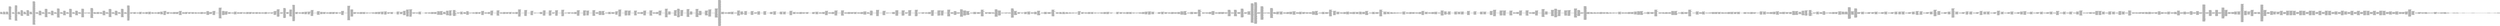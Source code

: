 digraph "graph.cfg.gv" {
	subgraph global {
		node [fontname=Courier fontsize=30.0 rank=same shape=box]
		block_0 [label="0: %00 = #0x1\l2: %01 = #0x40\l4: MSTORE(%01, %00)\l5: [NO_SSA] DUP1\l6: [NO_SSA] DUP15\l7: [NO_SSA] PUSH1\l9: [NO_SSA] PUSH1\lb: [NO_SSA] PUSH1\ld: [NO_SSA] INVALID\l"]
		block_e [label="e: [NO_SSA] SUB\lf: [NO_SSA] AND\l10: [NO_SSA] DUP2\l11: [NO_SSA] MSTORE\l12: [NO_SSA] PUSH1\l14: [NO_SSA] ADD\l15: [NO_SSA] DUP14\l16: [NO_SSA] PUSH1\l18: [NO_SSA] PUSH1\l1a: [NO_SSA] PUSH1\l1c: [NO_SSA] INVALID\l"]
		block_1d [label="1d: [NO_SSA] SUB\l1e: [NO_SSA] AND\l1f: [NO_SSA] DUP2\l20: [NO_SSA] MSTORE\l21: [NO_SSA] PUSH1\l23: [NO_SSA] ADD\l24: [NO_SSA] DUP8\l25: [NO_SSA] PUSH1\l27: [NO_SSA] PUSH1\l29: [NO_SSA] PUSH1\l2b: [NO_SSA] INVALID\l"]
		block_2c [label="2c: [NO_SSA] SUB\l2d: [NO_SSA] AND\l2e: [NO_SSA] DUP2\l2f: [NO_SSA] MSTORE\l30: [NO_SSA] PUSH1\l32: [NO_SSA] ADD\l33: [NO_SSA] TIMESTAMP\l34: [NO_SSA] DUP2\l35: [NO_SSA] MSTORE\l36: [NO_SSA] PUSH1\l38: [NO_SSA] ADD\l39: [NO_SSA] DUP13\l3a: [NO_SSA] DUP2\l3b: [NO_SSA] MSTORE\l3c: [NO_SSA] PUSH1\l3e: [NO_SSA] ADD\l3f: [NO_SSA] DUP7\l40: [NO_SSA] DUP2\l41: [NO_SSA] MSTORE\l42: [NO_SSA] PUSH1\l44: [NO_SSA] ADD\l45: [NO_SSA] DUP6\l46: [NO_SSA] DUP2\l47: [NO_SSA] MSTORE\l48: [NO_SSA] PUSH1\l4a: [NO_SSA] ADD\l4b: [NO_SSA] DUP5\l4c: [NO_SSA] DUP2\l4d: [NO_SSA] MSTORE\l4e: [NO_SSA] PUSH1\l50: [NO_SSA] ADD\l51: [NO_SSA] PUSH1\l53: [NO_SSA] DUP2\l54: [NO_SSA] MSTORE\l55: [NO_SSA] PUSH1\l57: [NO_SSA] ADD\l58: [NO_SSA] DUP4\l59: [NO_SSA] DUP2\l5a: [NO_SSA] MSTORE\l5b: [NO_SSA] PUSH1\l5d: [NO_SSA] ADD\l5e: [NO_SSA] PUSH1\l60: [NO_SSA] ISZERO\l61: [NO_SSA] ISZERO\l62: [NO_SSA] DUP2\l63: [NO_SSA] MSTORE\l64: [NO_SSA] POP\l65: [NO_SSA] SWAP1\l66: [NO_SSA] POP\l67: [NO_SSA] PUSH1\l69: [NO_SSA] PUSH1\l6b: [NO_SSA] CALLER\l6c: [NO_SSA] PUSH1\l6e: [NO_SSA] PUSH1\l70: [NO_SSA] PUSH1\l72: [NO_SSA] INVALID\l"]
		block_73 [label="73: [NO_SSA] SUB\l74: [NO_SSA] AND\l75: [NO_SSA] PUSH1\l77: [NO_SSA] PUSH1\l79: [NO_SSA] PUSH1\l7b: [NO_SSA] INVALID\l"]
		block_7c [label="7c: [NO_SSA] SUB\l7d: [NO_SSA] AND\l7e: [NO_SSA] DUP2\l7f: [NO_SSA] MSTORE\l80: [NO_SSA] PUSH1\l82: [NO_SSA] ADD\l83: [NO_SSA] SWAP1\l84: [NO_SSA] DUP2\l85: [NO_SSA] MSTORE\l86: [NO_SSA] PUSH1\l88: [NO_SSA] ADD\l89: [NO_SSA] PUSH1\l8b: [NO_SSA] SHA3\l8c: [NO_SSA] DUP2\l8d: [NO_SSA] SWAP1\l8e: [NO_SSA] DUP1\l8f: [NO_SSA] PUSH1\l91: [NO_SSA] DUP2\l92: [NO_SSA] SLOAD\l93: [NO_SSA] ADD\l94: [NO_SSA] DUP1\l95: [NO_SSA] DUP3\l96: [NO_SSA] SSTORE\l97: [NO_SSA] DUP1\l98: [NO_SSA] SWAP2\l99: [NO_SSA] POP\l9a: [NO_SSA] POP\l9b: [NO_SSA] PUSH1\l9d: [NO_SSA] SWAP1\l9e: [NO_SSA] SUB\l9f: [NO_SSA] SWAP1\la0: [NO_SSA] PUSH1\la2: [NO_SSA] MSTORE\la3: [NO_SSA] PUSH1\la5: [NO_SSA] PUSH1\la7: [NO_SSA] SHA3\la8: [NO_SSA] SWAP1\la9: [NO_SSA] PUSH1\lab: [NO_SSA] MUL\lac: [NO_SSA] ADD\lad: [NO_SSA] PUSH1\laf: [NO_SSA] SWAP1\lb0: [NO_SSA] SWAP2\lb1: [NO_SSA] SWAP1\lb2: [NO_SSA] SWAP2\lb3: [NO_SSA] SWAP1\lb4: [NO_SSA] SWAP2\lb5: [NO_SSA] POP\lb6: [NO_SSA] PUSH1\lb8: [NO_SSA] DUP3\lb9: [NO_SSA] ADD\lba: [NO_SSA] MLOAD\lbb: [NO_SSA] DUP2\lbc: [NO_SSA] PUSH1\lbe: [NO_SSA] ADD\lbf: [NO_SSA] PUSH1\lc1: [NO_SSA] PUSH2\lc4: [NO_SSA] EXP\lc5: [NO_SSA] DUP2\lc6: [NO_SSA] SLOAD\lc7: [NO_SSA] DUP2\lc8: [NO_SSA] PUSH1\lca: [NO_SSA] PUSH1\lcc: [NO_SSA] PUSH1\lce: [NO_SSA] INVALID\l"]
		block_cf [label="cf: [NO_SSA] SUB\ld0: [NO_SSA] MUL\ld1: [NO_SSA] NOT\ld2: [NO_SSA] AND\ld3: [NO_SSA] SWAP1\ld4: [NO_SSA] DUP4\ld5: [NO_SSA] PUSH1\ld7: [NO_SSA] PUSH1\ld9: [NO_SSA] PUSH1\ldb: [NO_SSA] INVALID\l"]
		block_dc [label="dc: [NO_SSA] SUB\ldd: [NO_SSA] AND\lde: [NO_SSA] MUL\ldf: [NO_SSA] OR\le0: [NO_SSA] SWAP1\le1: [NO_SSA] SSTORE\le2: [NO_SSA] POP\le3: [NO_SSA] PUSH1\le5: [NO_SSA] DUP3\le6: [NO_SSA] ADD\le7: [NO_SSA] MLOAD\le8: [NO_SSA] DUP2\le9: [NO_SSA] PUSH1\leb: [NO_SSA] ADD\lec: [NO_SSA] PUSH1\lee: [NO_SSA] PUSH2\lf1: [NO_SSA] EXP\lf2: [NO_SSA] DUP2\lf3: [NO_SSA] SLOAD\lf4: [NO_SSA] DUP2\lf5: [NO_SSA] PUSH1\lf7: [NO_SSA] PUSH1\lf9: [NO_SSA] PUSH1\lfb: [NO_SSA] INVALID\l"]
		block_fc [label="fc: [NO_SSA] SUB\lfd: [NO_SSA] MUL\lfe: [NO_SSA] NOT\lff: [NO_SSA] AND\l100: [NO_SSA] SWAP1\l101: [NO_SSA] DUP4\l102: [NO_SSA] PUSH1\l104: [NO_SSA] PUSH1\l106: [NO_SSA] PUSH1\l108: [NO_SSA] INVALID\l"]
		block_109 [label="109: [NO_SSA] SUB\l10a: [NO_SSA] AND\l10b: [NO_SSA] MUL\l10c: [NO_SSA] OR\l10d: [NO_SSA] SWAP1\l10e: [NO_SSA] SSTORE\l10f: [NO_SSA] POP\l110: [NO_SSA] PUSH1\l112: [NO_SSA] DUP3\l113: [NO_SSA] ADD\l114: [NO_SSA] MLOAD\l115: [NO_SSA] DUP2\l116: [NO_SSA] PUSH1\l118: [NO_SSA] ADD\l119: [NO_SSA] PUSH1\l11b: [NO_SSA] PUSH2\l11e: [NO_SSA] EXP\l11f: [NO_SSA] DUP2\l120: [NO_SSA] SLOAD\l121: [NO_SSA] DUP2\l122: [NO_SSA] PUSH1\l124: [NO_SSA] PUSH1\l126: [NO_SSA] PUSH1\l128: [NO_SSA] INVALID\l"]
		block_129 [label="129: [NO_SSA] SUB\l12a: [NO_SSA] MUL\l12b: [NO_SSA] NOT\l12c: [NO_SSA] AND\l12d: [NO_SSA] SWAP1\l12e: [NO_SSA] DUP4\l12f: [NO_SSA] PUSH1\l131: [NO_SSA] PUSH1\l133: [NO_SSA] PUSH1\l135: [NO_SSA] INVALID\l"]
		block_136 [label="136: [NO_SSA] SUB\l137: [NO_SSA] AND\l138: [NO_SSA] MUL\l139: [NO_SSA] OR\l13a: [NO_SSA] SWAP1\l13b: [NO_SSA] SSTORE\l13c: [NO_SSA] POP\l13d: [NO_SSA] PUSH1\l13f: [NO_SSA] DUP3\l140: [NO_SSA] ADD\l141: [NO_SSA] MLOAD\l142: [NO_SSA] DUP2\l143: [NO_SSA] PUSH1\l145: [NO_SSA] ADD\l146: [NO_SSA] SSTORE\l147: [NO_SSA] PUSH1\l149: [NO_SSA] DUP3\l14a: [NO_SSA] ADD\l14b: [NO_SSA] MLOAD\l14c: [NO_SSA] DUP2\l14d: [NO_SSA] PUSH1\l14f: [NO_SSA] ADD\l150: [NO_SSA] SSTORE\l151: [NO_SSA] PUSH1\l153: [NO_SSA] DUP3\l154: [NO_SSA] ADD\l155: [NO_SSA] MLOAD\l156: [NO_SSA] DUP2\l157: [NO_SSA] PUSH1\l159: [NO_SSA] ADD\l15a: [NO_SSA] SSTORE\l15b: [NO_SSA] PUSH1\l15d: [NO_SSA] DUP3\l15e: [NO_SSA] ADD\l15f: [NO_SSA] MLOAD\l160: [NO_SSA] DUP2\l161: [NO_SSA] PUSH1\l163: [NO_SSA] ADD\l164: [NO_SSA] SSTORE\l165: [NO_SSA] PUSH1\l167: [NO_SSA] DUP3\l168: [NO_SSA] ADD\l169: [NO_SSA] MLOAD\l16a: [NO_SSA] DUP2\l16b: [NO_SSA] PUSH1\l16d: [NO_SSA] ADD\l16e: [NO_SSA] SSTORE\l16f: [NO_SSA] PUSH2\l172: [NO_SSA] DUP3\l173: [NO_SSA] ADD\l174: [NO_SSA] MLOAD\l175: [NO_SSA] DUP2\l176: [NO_SSA] PUSH1\l178: [NO_SSA] ADD\l179: [NO_SSA] SSTORE\l17a: [NO_SSA] PUSH2\l17d: [NO_SSA] DUP3\l17e: [NO_SSA] ADD\l17f: [NO_SSA] MLOAD\l180: [NO_SSA] DUP2\l181: [NO_SSA] PUSH1\l183: [NO_SSA] ADD\l184: [NO_SSA] SSTORE\l185: [NO_SSA] PUSH2\l188: [NO_SSA] DUP3\l189: [NO_SSA] ADD\l18a: [NO_SSA] MLOAD\l18b: [NO_SSA] DUP2\l18c: [NO_SSA] PUSH1\l18e: [NO_SSA] ADD\l18f: [NO_SSA] PUSH1\l191: [NO_SSA] PUSH2\l194: [NO_SSA] EXP\l195: [NO_SSA] DUP2\l196: [NO_SSA] SLOAD\l197: [NO_SSA] DUP2\l198: [NO_SSA] PUSH1\l19a: [NO_SSA] MUL\l19b: [NO_SSA] NOT\l19c: [NO_SSA] AND\l19d: [NO_SSA] SWAP1\l19e: [NO_SSA] DUP4\l19f: [NO_SSA] ISZERO\l1a0: [NO_SSA] ISZERO\l1a1: [NO_SSA] MUL\l1a2: [NO_SSA] OR\l1a3: [NO_SSA] SWAP1\l1a4: [NO_SSA] SSTORE\l1a5: [NO_SSA] POP\l1a6: [NO_SSA] POP\l1a7: [NO_SSA] POP\l1a8: [NO_SSA] DUP5\l1a9: [NO_SSA] PUSH1\l1ab: [NO_SSA] PUSH1\l1ad: [NO_SSA] DUP9\l1ae: [NO_SSA] PUSH1\l1b0: [NO_SSA] PUSH1\l1b2: [NO_SSA] PUSH1\l1b4: [NO_SSA] INVALID\l"]
		block_1b5 [label="1b5: [NO_SSA] SUB\l1b6: [NO_SSA] AND\l1b7: [NO_SSA] PUSH1\l1b9: [NO_SSA] PUSH1\l1bb: [NO_SSA] PUSH1\l1bd: [NO_SSA] INVALID\l"]
		block_1be [label="1be: [NO_SSA] SUB\l1bf: [NO_SSA] AND\l1c0: [NO_SSA] DUP2\l1c1: [NO_SSA] MSTORE\l1c2: [NO_SSA] PUSH1\l1c4: [NO_SSA] ADD\l1c5: [NO_SSA] SWAP1\l1c6: [NO_SSA] DUP2\l1c7: [NO_SSA] MSTORE\l1c8: [NO_SSA] PUSH1\l1ca: [NO_SSA] ADD\l1cb: [NO_SSA] PUSH1\l1cd: [NO_SSA] SHA3\l1ce: [NO_SSA] PUSH1\l1d0: [NO_SSA] DUP16\l1d1: [NO_SSA] PUSH1\l1d3: [NO_SSA] PUSH1\l1d5: [NO_SSA] PUSH1\l1d7: [NO_SSA] INVALID\l"]
		block_1d8 [label="1d8: [NO_SSA] SUB\l1d9: [NO_SSA] AND\l1da: [NO_SSA] PUSH1\l1dc: [NO_SSA] PUSH1\l1de: [NO_SSA] PUSH1\l1e0: [NO_SSA] INVALID\l"]
		block_1e1 [label="1e1: [NO_SSA] SUB\l1e2: [NO_SSA] AND\l1e3: [NO_SSA] DUP2\l1e4: [NO_SSA] MSTORE\l1e5: [NO_SSA] PUSH1\l1e7: [NO_SSA] ADD\l1e8: [NO_SSA] SWAP1\l1e9: [NO_SSA] DUP2\l1ea: [NO_SSA] MSTORE\l1eb: [NO_SSA] PUSH1\l1ed: [NO_SSA] ADD\l1ee: [NO_SSA] PUSH1\l1f0: [NO_SSA] SHA3\l1f1: [NO_SSA] PUSH1\l1f3: [NO_SSA] DUP14\l1f4: [NO_SSA] DUP2\l1f5: [NO_SSA] MSTORE\l1f6: [NO_SSA] PUSH1\l1f8: [NO_SSA] ADD\l1f9: [NO_SSA] SWAP1\l1fa: [NO_SSA] DUP2\l1fb: [NO_SSA] MSTORE\l1fc: [NO_SSA] PUSH1\l1fe: [NO_SSA] ADD\l1ff: [NO_SSA] PUSH1\l201: [NO_SSA] SHA3\l202: [NO_SSA] SLOAD\l203: [NO_SSA] ADD\l204: [NO_SSA] PUSH1\l206: [NO_SSA] PUSH1\l208: [NO_SSA] DUP9\l209: [NO_SSA] PUSH1\l20b: [NO_SSA] PUSH1\l20d: [NO_SSA] PUSH1\l20f: [NO_SSA] INVALID\l"]
		block_210 [label="210: [NO_SSA] SUB\l211: [NO_SSA] AND\l212: [NO_SSA] PUSH1\l214: [NO_SSA] PUSH1\l216: [NO_SSA] PUSH1\l218: [NO_SSA] INVALID\l"]
		block_219 [label="219: [NO_SSA] SUB\l21a: [NO_SSA] AND\l21b: [NO_SSA] DUP2\l21c: [NO_SSA] MSTORE\l21d: [NO_SSA] PUSH1\l21f: [NO_SSA] ADD\l220: [NO_SSA] SWAP1\l221: [NO_SSA] DUP2\l222: [NO_SSA] MSTORE\l223: [NO_SSA] PUSH1\l225: [NO_SSA] ADD\l226: [NO_SSA] PUSH1\l228: [NO_SSA] SHA3\l229: [NO_SSA] PUSH1\l22b: [NO_SSA] DUP16\l22c: [NO_SSA] PUSH1\l22e: [NO_SSA] PUSH1\l230: [NO_SSA] PUSH1\l232: [NO_SSA] INVALID\l"]
		block_233 [label="233: [NO_SSA] SUB\l234: [NO_SSA] AND\l235: [NO_SSA] PUSH1\l237: [NO_SSA] PUSH1\l239: [NO_SSA] PUSH1\l23b: [NO_SSA] INVALID\l"]
		block_23c [label="23c: [NO_SSA] SUB\l23d: [NO_SSA] AND\l23e: [NO_SSA] DUP2\l23f: [NO_SSA] MSTORE\l240: [NO_SSA] PUSH1\l242: [NO_SSA] ADD\l243: [NO_SSA] SWAP1\l244: [NO_SSA] DUP2\l245: [NO_SSA] MSTORE\l246: [NO_SSA] PUSH1\l248: [NO_SSA] ADD\l249: [NO_SSA] PUSH1\l24b: [NO_SSA] SHA3\l24c: [NO_SSA] PUSH1\l24e: [NO_SSA] DUP14\l24f: [NO_SSA] DUP2\l250: [NO_SSA] MSTORE\l251: [NO_SSA] PUSH1\l253: [NO_SSA] ADD\l254: [NO_SSA] SWAP1\l255: [NO_SSA] DUP2\l256: [NO_SSA] MSTORE\l257: [NO_SSA] PUSH1\l259: [NO_SSA] ADD\l25a: [NO_SSA] PUSH1\l25c: [NO_SSA] SHA3\l25d: [NO_SSA] DUP2\l25e: [NO_SSA] SWAP1\l25f: [NO_SSA] SSTORE\l260: [NO_SSA] POP\l261: [NO_SSA] DUP4\l262: [NO_SSA] PUSH1\l264: [NO_SSA] PUSH1\l266: [NO_SSA] DUP9\l267: [NO_SSA] PUSH1\l269: [NO_SSA] PUSH1\l26b: [NO_SSA] PUSH1\l26d: [NO_SSA] INVALID\l"]
		block_26e [label="26e: [NO_SSA] SUB\l26f: [NO_SSA] AND\l270: [NO_SSA] PUSH1\l272: [NO_SSA] PUSH1\l274: [NO_SSA] PUSH1\l276: [NO_SSA] INVALID\l"]
		block_277 [label="277: [NO_SSA] SUB\l278: [NO_SSA] AND\l279: [NO_SSA] DUP2\l27a: [NO_SSA] MSTORE\l27b: [NO_SSA] PUSH1\l27d: [NO_SSA] ADD\l27e: [NO_SSA] SWAP1\l27f: [NO_SSA] DUP2\l280: [NO_SSA] MSTORE\l281: [NO_SSA] PUSH1\l283: [NO_SSA] ADD\l284: [NO_SSA] PUSH1\l286: [NO_SSA] SHA3\l287: [NO_SSA] PUSH1\l289: [NO_SSA] DUP15\l28a: [NO_SSA] PUSH1\l28c: [NO_SSA] PUSH1\l28e: [NO_SSA] PUSH1\l290: [NO_SSA] INVALID\l"]
		block_291 [label="291: [NO_SSA] SUB\l292: [NO_SSA] AND\l293: [NO_SSA] PUSH1\l295: [NO_SSA] PUSH1\l297: [NO_SSA] PUSH1\l299: [NO_SSA] INVALID\l"]
		block_29a [label="29a: [NO_SSA] SUB\l29b: [NO_SSA] AND\l29c: [NO_SSA] DUP2\l29d: [NO_SSA] MSTORE\l29e: [NO_SSA] PUSH1\l2a0: [NO_SSA] ADD\l2a1: [NO_SSA] SWAP1\l2a2: [NO_SSA] DUP2\l2a3: [NO_SSA] MSTORE\l2a4: [NO_SSA] PUSH1\l2a6: [NO_SSA] ADD\l2a7: [NO_SSA] PUSH1\l2a9: [NO_SSA] SHA3\l2aa: [NO_SSA] PUSH1\l2ac: [NO_SSA] DUP14\l2ad: [NO_SSA] DUP2\l2ae: [NO_SSA] MSTORE\l2af: [NO_SSA] PUSH1\l2b1: [NO_SSA] ADD\l2b2: [NO_SSA] SWAP1\l2b3: [NO_SSA] DUP2\l2b4: [NO_SSA] MSTORE\l2b5: [NO_SSA] PUSH1\l2b7: [NO_SSA] ADD\l2b8: [NO_SSA] PUSH1\l2ba: [NO_SSA] SHA3\l2bb: [NO_SSA] SLOAD\l2bc: [NO_SSA] ADD\l2bd: [NO_SSA] PUSH1\l2bf: [NO_SSA] PUSH1\l2c1: [NO_SSA] DUP9\l2c2: [NO_SSA] PUSH1\l2c4: [NO_SSA] PUSH1\l2c6: [NO_SSA] PUSH1\l2c8: [NO_SSA] INVALID\l"]
		block_2c9 [label="2c9: [NO_SSA] SUB\l2ca: [NO_SSA] AND\l2cb: [NO_SSA] PUSH1\l2cd: [NO_SSA] PUSH1\l2cf: [NO_SSA] PUSH1\l2d1: [NO_SSA] INVALID\l"]
		block_2d2 [label="2d2: [NO_SSA] SUB\l2d3: [NO_SSA] AND\l2d4: [NO_SSA] DUP2\l2d5: [NO_SSA] MSTORE\l2d6: [NO_SSA] PUSH1\l2d8: [NO_SSA] ADD\l2d9: [NO_SSA] SWAP1\l2da: [NO_SSA] DUP2\l2db: [NO_SSA] MSTORE\l2dc: [NO_SSA] PUSH1\l2de: [NO_SSA] ADD\l2df: [NO_SSA] PUSH1\l2e1: [NO_SSA] SHA3\l2e2: [NO_SSA] PUSH1\l2e4: [NO_SSA] DUP15\l2e5: [NO_SSA] PUSH1\l2e7: [NO_SSA] PUSH1\l2e9: [NO_SSA] PUSH1\l2eb: [NO_SSA] INVALID\l"]
		block_2ec [label="2ec: [NO_SSA] SUB\l2ed: [NO_SSA] AND\l2ee: [NO_SSA] PUSH1\l2f0: [NO_SSA] PUSH1\l2f2: [NO_SSA] PUSH1\l2f4: [NO_SSA] INVALID\l"]
		block_2f5 [label="2f5: [NO_SSA] SUB\l2f6: [NO_SSA] AND\l2f7: [NO_SSA] DUP2\l2f8: [NO_SSA] MSTORE\l2f9: [NO_SSA] PUSH1\l2fb: [NO_SSA] ADD\l2fc: [NO_SSA] SWAP1\l2fd: [NO_SSA] DUP2\l2fe: [NO_SSA] MSTORE\l2ff: [NO_SSA] PUSH1\l301: [NO_SSA] ADD\l302: [NO_SSA] PUSH1\l304: [NO_SSA] SHA3\l305: [NO_SSA] PUSH1\l307: [NO_SSA] DUP14\l308: [NO_SSA] DUP2\l309: [NO_SSA] MSTORE\l30a: [NO_SSA] PUSH1\l30c: [NO_SSA] ADD\l30d: [NO_SSA] SWAP1\l30e: [NO_SSA] DUP2\l30f: [NO_SSA] MSTORE\l310: [NO_SSA] PUSH1\l312: [NO_SSA] ADD\l313: [NO_SSA] PUSH1\l315: [NO_SSA] SHA3\l316: [NO_SSA] DUP2\l317: [NO_SSA] SWAP1\l318: [NO_SSA] SSTORE\l319: [NO_SSA] POP\l31a: [NO_SSA] PUSH2\l31d: [NO_SSA] DUP7\l31e: [NO_SSA] DUP13\l31f: [NO_SSA] CALLER\l320: [NO_SSA] PUSH2\l323: [NO_SSA] JUMP\l"]
		block_324 [label="324: [NO_SSA] JUMPDEST\l325: [NO_SSA] PUSH2\l328: [NO_SSA] JUMPI\l"]
		block_329 [label="329: [NO_SSA] PUSH1\l32b: [NO_SSA] PUSH1\l32d: [NO_SSA] PUSH1\l32f: [NO_SSA] INVALID\l"]
		block_330 [label="330: [NO_SSA] SUB\l331: [NO_SSA] DUP7\l332: [NO_SSA] AND\l333: [NO_SSA] PUSH1\l335: [NO_SSA] SWAP1\l336: [NO_SSA] DUP2\l337: [NO_SSA] MSTORE\l338: [NO_SSA] PUSH1\l33a: [NO_SSA] PUSH1\l33c: [NO_SSA] SWAP1\l33d: [NO_SSA] DUP2\l33e: [NO_SSA] MSTORE\l33f: [NO_SSA] PUSH1\l341: [NO_SSA] DUP1\l342: [NO_SSA] DUP4\l343: [NO_SSA] SHA3\l344: [NO_SSA] DUP15\l345: [NO_SSA] DUP5\l346: [NO_SSA] MSTORE\l347: [NO_SSA] DUP3\l348: [NO_SSA] MSTORE\l349: [NO_SSA] DUP3\l34a: [NO_SSA] SHA3\l34b: [NO_SSA] DUP1\l34c: [NO_SSA] SLOAD\l34d: [NO_SSA] PUSH1\l34f: [NO_SSA] DUP2\l350: [NO_SSA] ADD\l351: [NO_SSA] DUP3\l352: [NO_SSA] SSTORE\l353: [NO_SSA] SWAP1\l354: [NO_SSA] DUP4\l355: [NO_SSA] MSTORE\l356: [NO_SSA] SWAP2\l357: [NO_SSA] SHA3\l358: [NO_SSA] ADD\l359: [NO_SSA] DUP1\l35a: [NO_SSA] SLOAD\l35b: [NO_SSA] PUSH1\l35d: [NO_SSA] PUSH1\l35f: [NO_SSA] PUSH1\l361: [NO_SSA] INVALID\l"]
		block_362 [label="362: [NO_SSA] SUB\l363: [NO_SSA] NOT\l364: [NO_SSA] AND\l365: [NO_SSA] CALLER\l366: [NO_SSA] OR\l367: [NO_SSA] SWAP1\l368: [NO_SSA] SSTORE\l"]
		block_369 [label="369: [NO_SSA] JUMPDEST\l36a: [NO_SSA] PUSH1\l36c: [NO_SSA] PUSH1\l36e: [NO_SSA] DUP8\l36f: [NO_SSA] PUSH1\l371: [NO_SSA] PUSH1\l373: [NO_SSA] PUSH1\l375: [NO_SSA] INVALID\l"]
		block_376 [label="376: [NO_SSA] SUB\l377: [NO_SSA] AND\l378: [NO_SSA] PUSH1\l37a: [NO_SSA] PUSH1\l37c: [NO_SSA] PUSH1\l37e: [NO_SSA] INVALID\l"]
		block_37f [label="37f: [NO_SSA] SUB\l380: [NO_SSA] AND\l381: [NO_SSA] DUP2\l382: [NO_SSA] MSTORE\l383: [NO_SSA] PUSH1\l385: [NO_SSA] ADD\l386: [NO_SSA] SWAP1\l387: [NO_SSA] DUP2\l388: [NO_SSA] MSTORE\l389: [NO_SSA] PUSH1\l38b: [NO_SSA] ADD\l38c: [NO_SSA] PUSH1\l38e: [NO_SSA] SHA3\l38f: [NO_SSA] PUSH1\l391: [NO_SSA] DUP14\l392: [NO_SSA] PUSH1\l394: [NO_SSA] PUSH1\l396: [NO_SSA] PUSH1\l398: [NO_SSA] INVALID\l"]
		block_399 [label="399: [NO_SSA] SUB\l39a: [NO_SSA] AND\l39b: [NO_SSA] PUSH1\l39d: [NO_SSA] PUSH1\l39f: [NO_SSA] PUSH1\l3a1: [NO_SSA] INVALID\l"]
		block_3a2 [label="3a2: [NO_SSA] SUB\l3a3: [NO_SSA] AND\l3a4: [NO_SSA] DUP2\l3a5: [NO_SSA] MSTORE\l3a6: [NO_SSA] PUSH1\l3a8: [NO_SSA] ADD\l3a9: [NO_SSA] SWAP1\l3aa: [NO_SSA] DUP2\l3ab: [NO_SSA] MSTORE\l3ac: [NO_SSA] PUSH1\l3ae: [NO_SSA] ADD\l3af: [NO_SSA] PUSH1\l3b1: [NO_SSA] SHA3\l3b2: [NO_SSA] PUSH1\l3b4: [NO_SSA] DUP13\l3b5: [NO_SSA] DUP2\l3b6: [NO_SSA] MSTORE\l3b7: [NO_SSA] PUSH1\l3b9: [NO_SSA] ADD\l3ba: [NO_SSA] SWAP1\l3bb: [NO_SSA] DUP2\l3bc: [NO_SSA] MSTORE\l3bd: [NO_SSA] PUSH1\l3bf: [NO_SSA] ADD\l3c0: [NO_SSA] PUSH1\l3c2: [NO_SSA] SHA3\l3c3: [NO_SSA] SLOAD\l3c4: [NO_SSA] PUSH1\l3c6: [NO_SSA] PUSH1\l3c8: [NO_SSA] DUP9\l3c9: [NO_SSA] PUSH1\l3cb: [NO_SSA] PUSH1\l3cd: [NO_SSA] PUSH1\l3cf: [NO_SSA] INVALID\l"]
		block_3d0 [label="3d0: [NO_SSA] SUB\l3d1: [NO_SSA] AND\l3d2: [NO_SSA] PUSH1\l3d4: [NO_SSA] PUSH1\l3d6: [NO_SSA] PUSH1\l3d8: [NO_SSA] INVALID\l"]
		block_3d9 [label="3d9: [NO_SSA] SUB\l3da: [NO_SSA] AND\l3db: [NO_SSA] DUP2\l3dc: [NO_SSA] MSTORE\l3dd: [NO_SSA] PUSH1\l3df: [NO_SSA] ADD\l3e0: [NO_SSA] SWAP1\l3e1: [NO_SSA] DUP2\l3e2: [NO_SSA] MSTORE\l3e3: [NO_SSA] PUSH1\l3e5: [NO_SSA] ADD\l3e6: [NO_SSA] PUSH1\l3e8: [NO_SSA] SHA3\l3e9: [NO_SSA] PUSH1\l3eb: [NO_SSA] DUP16\l3ec: [NO_SSA] PUSH1\l3ee: [NO_SSA] PUSH1\l3f0: [NO_SSA] PUSH1\l3f2: [NO_SSA] INVALID\l"]
		block_3f3 [label="3f3: [NO_SSA] SUB\l3f4: [NO_SSA] AND\l3f5: [NO_SSA] PUSH1\l3f7: [NO_SSA] PUSH1\l3f9: [NO_SSA] PUSH1\l3fb: [NO_SSA] INVALID\l"]
		block_3fc [label="3fc: [NO_SSA] SUB\l3fd: [NO_SSA] AND\l3fe: [NO_SSA] DUP2\l3ff: [NO_SSA] MSTORE\l400: [NO_SSA] PUSH1\l402: [NO_SSA] ADD\l403: [NO_SSA] SWAP1\l404: [NO_SSA] DUP2\l405: [NO_SSA] MSTORE\l406: [NO_SSA] PUSH1\l408: [NO_SSA] ADD\l409: [NO_SSA] PUSH1\l40b: [NO_SSA] SHA3\l40c: [NO_SSA] PUSH1\l40e: [NO_SSA] DUP14\l40f: [NO_SSA] DUP2\l410: [NO_SSA] MSTORE\l411: [NO_SSA] PUSH1\l413: [NO_SSA] ADD\l414: [NO_SSA] SWAP1\l415: [NO_SSA] DUP2\l416: [NO_SSA] MSTORE\l417: [NO_SSA] PUSH1\l419: [NO_SSA] ADD\l41a: [NO_SSA] PUSH1\l41c: [NO_SSA] SHA3\l41d: [NO_SSA] SLOAD\l41e: [NO_SSA] ADD\l41f: [NO_SSA] PUSH1\l421: [NO_SSA] PUSH1\l423: [NO_SSA] DUP9\l424: [NO_SSA] PUSH1\l426: [NO_SSA] PUSH1\l428: [NO_SSA] PUSH1\l42a: [NO_SSA] INVALID\l"]
		block_42b [label="42b: [NO_SSA] SUB\l42c: [NO_SSA] AND\l42d: [NO_SSA] PUSH1\l42f: [NO_SSA] PUSH1\l431: [NO_SSA] PUSH1\l433: [NO_SSA] INVALID\l"]
		block_434 [label="434: [NO_SSA] SUB\l435: [NO_SSA] AND\l436: [NO_SSA] DUP2\l437: [NO_SSA] MSTORE\l438: [NO_SSA] PUSH1\l43a: [NO_SSA] ADD\l43b: [NO_SSA] SWAP1\l43c: [NO_SSA] DUP2\l43d: [NO_SSA] MSTORE\l43e: [NO_SSA] PUSH1\l440: [NO_SSA] ADD\l441: [NO_SSA] PUSH1\l443: [NO_SSA] SHA3\l444: [NO_SSA] PUSH1\l446: [NO_SSA] DUP14\l447: [NO_SSA] DUP2\l448: [NO_SSA] MSTORE\l449: [NO_SSA] PUSH1\l44b: [NO_SSA] ADD\l44c: [NO_SSA] SWAP1\l44d: [NO_SSA] DUP2\l44e: [NO_SSA] MSTORE\l44f: [NO_SSA] PUSH1\l451: [NO_SSA] ADD\l452: [NO_SSA] PUSH1\l454: [NO_SSA] SHA3\l455: [NO_SSA] PUSH1\l457: [NO_SSA] DUP5\l458: [NO_SSA] DUP2\l459: [NO_SSA] MSTORE\l45a: [NO_SSA] PUSH1\l45c: [NO_SSA] ADD\l45d: [NO_SSA] SWAP1\l45e: [NO_SSA] DUP2\l45f: [NO_SSA] MSTORE\l460: [NO_SSA] PUSH1\l462: [NO_SSA] ADD\l463: [NO_SSA] PUSH1\l465: [NO_SSA] SHA3\l466: [NO_SSA] DUP2\l467: [NO_SSA] SWAP1\l468: [NO_SSA] SSTORE\l469: [NO_SSA] POP\l46a: [NO_SSA] POP\l46b: [NO_SSA] POP\l46c: [NO_SSA] PUSH1\l46e: [NO_SSA] PUSH1\l470: [NO_SSA] DUP2\l471: [NO_SSA] SWAP1\l472: [NO_SSA] SSTORE\l473: [NO_SSA] POP\l474: [NO_SSA] SWAP8\l475: [NO_SSA] POP\l476: [NO_SSA] SWAP8\l477: [NO_SSA] POP\l478: [NO_SSA] SWAP8\l479: [NO_SSA] POP\l47a: [NO_SSA] SWAP8\l47b: [NO_SSA] SWAP4\l47c: [NO_SSA] POP\l47d: [NO_SSA] POP\l47e: [NO_SSA] POP\l47f: [NO_SSA] POP\l480: [NO_SSA] JUMP\l"]
		block_481 [label="481: [NO_SSA] JUMPDEST\l482: [NO_SSA] PUSH1\l484: [NO_SSA] SLOAD\l485: [NO_SSA] DUP2\l486: [NO_SSA] JUMP\l"]
		block_487 [label="487: [NO_SSA] JUMPDEST\l488: [NO_SSA] PUSH1\l48a: [NO_SSA] SLOAD\l48b: [NO_SSA] PUSH1\l48d: [NO_SSA] PUSH1\l48f: [NO_SSA] PUSH1\l491: [NO_SSA] INVALID\l"]
		block_492 [label="492: [NO_SSA] SUB\l493: [NO_SSA] AND\l494: [NO_SSA] DUP2\l495: [NO_SSA] JUMP\l"]
		block_496 [label="496: [NO_SSA] JUMPDEST\l497: [NO_SSA] PUSH1\l499: [NO_SSA] DUP1\l49a: [NO_SSA] PUSH1\l49c: [NO_SSA] SLOAD\l49d: [NO_SSA] PUSH1\l49f: [NO_SSA] EQ\l4a0: [NO_SSA] PUSH2\l4a3: [NO_SSA] JUMPI\l"]
		block_4a4 [label="4a4: [NO_SSA] PUSH1\l4a6: [NO_SSA] MLOAD\l4a7: [NO_SSA] PUSH3\l4ab: [NO_SSA] PUSH1\l4ad: [NO_SSA] INVALID\l"]
		block_4ae [label="4ae: [NO_SSA] DUP2\l4af: [NO_SSA] MSTORE\l4b0: [NO_SSA] PUSH1\l4b2: [NO_SSA] ADD\l4b3: [NO_SSA] PUSH2\l4b6: [NO_SSA] SWAP1\l4b7: [NO_SSA] PUSH2\l4ba: [NO_SSA] JUMP\l"]
		block_4bb [label="4bb: [NO_SSA] JUMPDEST\l4bc: [NO_SSA] PUSH1\l4be: [NO_SSA] PUSH1\l4c0: [NO_SSA] SSTORE\l4c1: [NO_SSA] PUSH1\l4c3: [NO_SSA] SLOAD\l4c4: [NO_SSA] PUSH1\l4c6: [NO_SSA] PUSH1\l4c8: [NO_SSA] PUSH1\l4ca: [NO_SSA] INVALID\l"]
		block_4cb [label="4cb: [NO_SSA] SUB\l4cc: [NO_SSA] AND\l4cd: [NO_SSA] CALLER\l4ce: [NO_SSA] EQ\l4cf: [NO_SSA] PUSH2\l4d2: [NO_SSA] JUMPI\l"]
		block_4d3 [label="4d3: [NO_SSA] PUSH1\l4d5: [NO_SSA] MLOAD\l4d6: [NO_SSA] PUSH3\l4da: [NO_SSA] PUSH1\l4dc: [NO_SSA] INVALID\l"]
		block_4dd [label="4dd: [NO_SSA] DUP2\l4de: [NO_SSA] MSTORE\l4df: [NO_SSA] PUSH1\l4e1: [NO_SSA] ADD\l4e2: [NO_SSA] PUSH2\l4e5: [NO_SSA] SWAP1\l4e6: [NO_SSA] PUSH2\l4e9: [NO_SSA] JUMP\l"]
		block_4ea [label="4ea: [NO_SSA] JUMPDEST\l4eb: [NO_SSA] PUSH2\l4ee: [NO_SSA] DUP8\l4ef: [NO_SSA] DUP8\l4f0: [NO_SSA] DUP8\l4f1: [NO_SSA] DUP8\l4f2: [NO_SSA] DUP8\l4f3: [NO_SSA] ADDRESS\l4f4: [NO_SSA] TIMESTAMP\l4f5: [NO_SSA] PUSH2\l4f8: [NO_SSA] JUMP\l"]
		block_4f9 [label="4f9: [NO_SSA] JUMPDEST\l4fa: [NO_SSA] PUSH1\l4fc: [NO_SSA] PUSH1\l4fe: [NO_SSA] SSTORE\l4ff: [NO_SSA] SWAP1\l500: [NO_SSA] SWAP9\l501: [NO_SSA] SWAP1\l502: [NO_SSA] SWAP8\l503: [NO_SSA] POP\l504: [NO_SSA] SWAP6\l505: [NO_SSA] POP\l506: [NO_SSA] POP\l507: [NO_SSA] POP\l508: [NO_SSA] POP\l509: [NO_SSA] POP\l50a: [NO_SSA] POP\l50b: [NO_SSA] JUMP\l"]
		block_50c [label="50c: [NO_SSA] JUMPDEST\l50d: [NO_SSA] PUSH1\l50f: [NO_SSA] PUSH1\l511: [NO_SSA] SLOAD\l512: [NO_SSA] PUSH1\l514: [NO_SSA] EQ\l515: [NO_SSA] PUSH2\l518: [NO_SSA] JUMPI\l"]
		block_519 [label="519: [NO_SSA] PUSH1\l51b: [NO_SSA] MLOAD\l51c: [NO_SSA] PUSH3\l520: [NO_SSA] PUSH1\l522: [NO_SSA] INVALID\l"]
		block_523 [label="523: [NO_SSA] DUP2\l524: [NO_SSA] MSTORE\l525: [NO_SSA] PUSH1\l527: [NO_SSA] ADD\l528: [NO_SSA] PUSH2\l52b: [NO_SSA] SWAP1\l52c: [NO_SSA] PUSH2\l52f: [NO_SSA] JUMP\l"]
		block_530 [label="530: [NO_SSA] JUMPDEST\l531: [NO_SSA] PUSH1\l533: [NO_SSA] PUSH1\l535: [NO_SSA] SSTORE\l536: [NO_SSA] PUSH2\l539: [NO_SSA] DUP3\l53a: [NO_SSA] PUSH2\l53d: [NO_SSA] JUMP\l"]
		block_53e [label="53e: [NO_SSA] JUMPDEST\l53f: [NO_SSA] PUSH1\l541: [NO_SSA] SLOAD\l542: [NO_SSA] PUSH1\l544: [NO_SSA] SWAP1\l545: [NO_SSA] DUP2\l546: [NO_SSA] SWAP1\l547: [NO_SSA] DUP2\l548: [NO_SSA] SWAP1\l549: [NO_SSA] DUP2\l54a: [NO_SSA] SWAP1\l54b: [NO_SSA] PUSH2\l54e: [NO_SSA] SWAP1\l54f: [NO_SSA] PUSH1\l551: [NO_SSA] PUSH1\l553: [NO_SSA] PUSH1\l555: [NO_SSA] INVALID\l"]
		block_556 [label="556: [NO_SSA] SUB\l557: [NO_SSA] AND\l558: [NO_SSA] DUP8\l559: [NO_SSA] DUP8\l55a: [NO_SSA] PUSH2\l55d: [NO_SSA] JUMP\l"]
		block_55e [label="55e: [NO_SSA] JUMPDEST\l55f: [NO_SSA] SWAP1\l560: [NO_SSA] SWAP5\l561: [NO_SSA] POP\l562: [NO_SSA] SWAP3\l563: [NO_SSA] POP\l564: [NO_SSA] POP\l565: [NO_SSA] POP\l"]
		block_566 [label="566: [NO_SSA] JUMPDEST\l567: [NO_SSA] SWAP3\l568: [NO_SSA] POP\l569: [NO_SSA] SWAP3\l56a: [NO_SSA] SWAP1\l56b: [NO_SSA] POP\l56c: [NO_SSA] JUMP\l"]
		block_56d [label="56d: [NO_SSA] JUMPDEST\l56e: [NO_SSA] PUSH1\l570: [NO_SSA] SLOAD\l571: [NO_SSA] PUSH1\l573: [NO_SSA] PUSH1\l575: [NO_SSA] PUSH1\l577: [NO_SSA] INVALID\l"]
		block_578 [label="578: [NO_SSA] SUB\l579: [NO_SSA] AND\l57a: [NO_SSA] CALLER\l57b: [NO_SSA] EQ\l57c: [NO_SSA] PUSH2\l57f: [NO_SSA] JUMPI\l"]
		block_580 [label="580: [NO_SSA] PUSH1\l582: [NO_SSA] MLOAD\l583: [NO_SSA] PUSH3\l587: [NO_SSA] PUSH1\l589: [NO_SSA] INVALID\l"]
		block_58a [label="58a: [NO_SSA] DUP2\l58b: [NO_SSA] MSTORE\l58c: [NO_SSA] PUSH1\l58e: [NO_SSA] ADD\l58f: [NO_SSA] PUSH2\l592: [NO_SSA] SWAP1\l593: [NO_SSA] PUSH2\l596: [NO_SSA] JUMP\l"]
		block_597 [label="597: [NO_SSA] JUMPDEST\l598: [NO_SSA] PUSH1\l59a: [NO_SSA] PUSH1\l59c: [NO_SSA] PUSH1\l59e: [NO_SSA] INVALID\l"]
		block_59f [label="59f: [NO_SSA] SUB\l5a0: [NO_SSA] SWAP1\l5a1: [NO_SSA] SWAP2\l5a2: [NO_SSA] AND\l5a3: [NO_SSA] PUSH1\l5a5: [NO_SSA] SWAP1\l5a6: [NO_SSA] DUP2\l5a7: [NO_SSA] MSTORE\l5a8: [NO_SSA] PUSH1\l5aa: [NO_SSA] PUSH1\l5ac: [NO_SSA] MSTORE\l5ad: [NO_SSA] PUSH1\l5af: [NO_SSA] SWAP1\l5b0: [NO_SSA] SHA3\l5b1: [NO_SSA] SSTORE\l5b2: [NO_SSA] JUMP\l"]
		block_5b3 [label="5b3: [NO_SSA] JUMPDEST\l5b4: [NO_SSA] PUSH1\l5b6: [NO_SSA] PUSH2\l5b9: [NO_SSA] DUP5\l5ba: [NO_SSA] DUP5\l5bb: [NO_SSA] DUP5\l5bc: [NO_SSA] PUSH2\l5bf: [NO_SSA] JUMP\l"]
		block_5c0 [label="5c0: [NO_SSA] JUMPDEST\l5c1: [NO_SSA] PUSH1\l5c3: [NO_SSA] PUSH1\l5c5: [NO_SSA] MSTORE\l5c6: [NO_SSA] DUP2\l5c7: [NO_SSA] PUSH1\l5c9: [NO_SSA] MSTORE\l5ca: [NO_SSA] PUSH1\l5cc: [NO_SSA] PUSH1\l5ce: [NO_SSA] SHA3\l5cf: [NO_SSA] DUP2\l5d0: [NO_SSA] DUP2\l5d1: [NO_SSA] SLOAD\l5d2: [NO_SSA] DUP2\l5d3: [NO_SSA] LT\l5d4: [NO_SSA] PUSH2\l5d7: [NO_SSA] JUMPI\l"]
		block_5d8 [label="5d8: [NO_SSA] INVALID\l"]
		block_5d9 [label="5d9: [NO_SSA] JUMPDEST\l5da: [NO_SSA] PUSH1\l5dc: [NO_SSA] SWAP2\l5dd: [NO_SSA] DUP3\l5de: [NO_SSA] MSTORE\l5df: [NO_SSA] PUSH1\l5e1: [NO_SSA] SWAP1\l5e2: [NO_SSA] SWAP2\l5e3: [NO_SSA] SHA3\l5e4: [NO_SSA] PUSH1\l5e6: [NO_SSA] SWAP1\l5e7: [NO_SSA] SWAP2\l5e8: [NO_SSA] MUL\l5e9: [NO_SSA] ADD\l5ea: [NO_SSA] DUP1\l5eb: [NO_SSA] SLOAD\l5ec: [NO_SSA] PUSH1\l5ee: [NO_SSA] DUP3\l5ef: [NO_SSA] ADD\l5f0: [NO_SSA] SLOAD\l5f1: [NO_SSA] PUSH1\l5f3: [NO_SSA] DUP4\l5f4: [NO_SSA] ADD\l5f5: [NO_SSA] SLOAD\l5f6: [NO_SSA] PUSH1\l5f8: [NO_SSA] DUP5\l5f9: [NO_SSA] ADD\l5fa: [NO_SSA] SLOAD\l5fb: [NO_SSA] PUSH1\l5fd: [NO_SSA] DUP6\l5fe: [NO_SSA] ADD\l5ff: [NO_SSA] SLOAD\l600: [NO_SSA] PUSH1\l602: [NO_SSA] DUP7\l603: [NO_SSA] ADD\l604: [NO_SSA] SLOAD\l605: [NO_SSA] PUSH1\l607: [NO_SSA] SWAP1\l608: [NO_SSA] SWAP7\l609: [NO_SSA] ADD\l60a: [NO_SSA] SLOAD\l60b: [NO_SSA] PUSH1\l60d: [NO_SSA] PUSH1\l60f: [NO_SSA] PUSH1\l611: [NO_SSA] INVALID\l"]
		block_612 [label="612: [NO_SSA] SUB\l613: [NO_SSA] SWAP1\l614: [NO_SSA] SWAP6\l615: [NO_SSA] AND\l616: [NO_SSA] SWAP8\l617: [NO_SSA] POP\l618: [NO_SSA] SWAP3\l619: [NO_SSA] SWAP6\l61a: [NO_SSA] POP\l61b: [NO_SSA] SWAP1\l61c: [NO_SSA] SWAP4\l61d: [NO_SSA] SWAP1\l61e: [NO_SSA] SWAP3\l61f: [NO_SSA] PUSH1\l621: [NO_SSA] AND\l622: [NO_SSA] DUP8\l623: [NO_SSA] JUMP\l"]
		block_624 [label="624: [NO_SSA] JUMPDEST\l625: [NO_SSA] PUSH1\l627: [NO_SSA] PUSH1\l629: [NO_SSA] MSTORE\l62a: [NO_SSA] PUSH1\l62c: [NO_SSA] SWAP1\l62d: [NO_SSA] DUP2\l62e: [NO_SSA] MSTORE\l62f: [NO_SSA] PUSH1\l631: [NO_SSA] SWAP1\l632: [NO_SSA] SHA3\l633: [NO_SSA] SLOAD\l634: [NO_SSA] DUP2\l635: [NO_SSA] JUMP\l"]
		block_636 [label="636: [NO_SSA] JUMPDEST\l637: [NO_SSA] PUSH1\l639: [NO_SSA] SLOAD\l63a: [NO_SSA] PUSH1\l63c: [NO_SSA] PUSH1\l63e: [NO_SSA] PUSH1\l640: [NO_SSA] INVALID\l"]
		block_641 [label="641: [NO_SSA] SUB\l642: [NO_SSA] AND\l643: [NO_SSA] DUP2\l644: [NO_SSA] JUMP\l"]
		block_645 [label="645: [NO_SSA] JUMPDEST\l646: [NO_SSA] PUSH1\l648: [NO_SSA] SLOAD\l649: [NO_SSA] PUSH1\l64b: [NO_SSA] SWAP1\l64c: [NO_SSA] PUSH2\l64f: [NO_SSA] SWAP1\l650: [NO_SSA] PUSH1\l652: [NO_SSA] PUSH1\l654: [NO_SSA] PUSH1\l656: [NO_SSA] INVALID\l"]
		block_657 [label="657: [NO_SSA] SUB\l658: [NO_SSA] AND\l659: [NO_SSA] DUP5\l65a: [NO_SSA] DUP5\l65b: [NO_SSA] PUSH2\l65e: [NO_SSA] JUMP\l"]
		block_65f [label="65f: [NO_SSA] JUMPDEST\l660: [NO_SSA] PUSH1\l662: [NO_SSA] SLOAD\l663: [NO_SSA] PUSH1\l665: [NO_SSA] EQ\l666: [NO_SSA] PUSH2\l669: [NO_SSA] JUMPI\l"]
		block_66a [label="66a: [NO_SSA] PUSH1\l66c: [NO_SSA] MLOAD\l66d: [NO_SSA] PUSH3\l671: [NO_SSA] PUSH1\l673: [NO_SSA] INVALID\l"]
		block_674 [label="674: [NO_SSA] DUP2\l675: [NO_SSA] MSTORE\l676: [NO_SSA] PUSH1\l678: [NO_SSA] ADD\l679: [NO_SSA] PUSH2\l67c: [NO_SSA] SWAP1\l67d: [NO_SSA] PUSH2\l680: [NO_SSA] JUMP\l"]
		block_681 [label="681: [NO_SSA] JUMPDEST\l682: [NO_SSA] PUSH1\l684: [NO_SSA] PUSH1\l686: [NO_SSA] SSTORE\l687: [NO_SSA] PUSH2\l68a: [NO_SSA] DUP2\l68b: [NO_SSA] PUSH2\l68e: [NO_SSA] JUMP\l"]
		block_68f [label="68f: [NO_SSA] JUMPDEST\l690: [NO_SSA] POP\l691: [NO_SSA] PUSH1\l693: [NO_SSA] PUSH1\l695: [NO_SSA] SSTORE\l696: [NO_SSA] JUMP\l"]
		block_697 [label="697: [NO_SSA] JUMPDEST\l698: [NO_SSA] PUSH1\l69a: [NO_SSA] SLOAD\l69b: [NO_SSA] PUSH1\l69d: [NO_SSA] PUSH1\l69f: [NO_SSA] PUSH1\l6a1: [NO_SSA] INVALID\l"]
		block_6a2 [label="6a2: [NO_SSA] SUB\l6a3: [NO_SSA] AND\l6a4: [NO_SSA] CALLER\l6a5: [NO_SSA] EQ\l6a6: [NO_SSA] PUSH2\l6a9: [NO_SSA] JUMPI\l"]
		block_6aa [label="6aa: [NO_SSA] PUSH1\l6ac: [NO_SSA] MLOAD\l6ad: [NO_SSA] PUSH3\l6b1: [NO_SSA] PUSH1\l6b3: [NO_SSA] INVALID\l"]
		block_6b4 [label="6b4: [NO_SSA] DUP2\l6b5: [NO_SSA] MSTORE\l6b6: [NO_SSA] PUSH1\l6b8: [NO_SSA] ADD\l6b9: [NO_SSA] PUSH2\l6bc: [NO_SSA] SWAP1\l6bd: [NO_SSA] PUSH2\l6c0: [NO_SSA] JUMP\l"]
		block_6c1 [label="6c1: [NO_SSA] JUMPDEST\l6c2: [NO_SSA] PUSH1\l6c4: [NO_SSA] SSTORE\l6c5: [NO_SSA] JUMP\l"]
		block_6c6 [label="6c6: [NO_SSA] JUMPDEST\l6c7: [NO_SSA] PUSH1\l6c9: [NO_SSA] SLOAD\l6ca: [NO_SSA] DUP2\l6cb: [NO_SSA] JUMP\l"]
		block_6cc [label="6cc: [NO_SSA] JUMPDEST\l6cd: [NO_SSA] PUSH1\l6cf: [NO_SSA] PUSH1\l6d1: [NO_SSA] MSTORE\l6d2: [NO_SSA] PUSH1\l6d4: [NO_SSA] SWAP1\l6d5: [NO_SSA] DUP2\l6d6: [NO_SSA] MSTORE\l6d7: [NO_SSA] PUSH1\l6d9: [NO_SSA] SWAP1\l6da: [NO_SSA] SHA3\l6db: [NO_SSA] SLOAD\l6dc: [NO_SSA] PUSH1\l6de: [NO_SSA] AND\l6df: [NO_SSA] DUP2\l6e0: [NO_SSA] JUMP\l"]
		block_6e1 [label="6e1: [NO_SSA] JUMPDEST\l6e2: [NO_SSA] PUSH1\l6e4: [NO_SSA] PUSH1\l6e6: [NO_SSA] SWAP1\l6e7: [NO_SSA] DUP2\l6e8: [NO_SSA] MSTORE\l6e9: [NO_SSA] PUSH1\l6eb: [NO_SSA] SWAP4\l6ec: [NO_SSA] DUP5\l6ed: [NO_SSA] MSTORE\l6ee: [NO_SSA] PUSH1\l6f0: [NO_SSA] DUP1\l6f1: [NO_SSA] DUP6\l6f2: [NO_SSA] SHA3\l6f3: [NO_SSA] DUP3\l6f4: [NO_SSA] MSTORE\l6f5: [NO_SSA] SWAP3\l6f6: [NO_SSA] DUP5\l6f7: [NO_SSA] MSTORE\l6f8: [NO_SSA] DUP3\l6f9: [NO_SSA] DUP5\l6fa: [NO_SSA] SHA3\l6fb: [NO_SSA] SWAP1\l6fc: [NO_SSA] MSTORE\l6fd: [NO_SSA] DUP3\l6fe: [NO_SSA] MSTORE\l6ff: [NO_SSA] SWAP1\l700: [NO_SSA] SHA3\l701: [NO_SSA] SLOAD\l702: [NO_SSA] DUP2\l703: [NO_SSA] JUMP\l"]
		block_704 [label="704: [NO_SSA] JUMPDEST\l705: [NO_SSA] PUSH1\l707: [NO_SSA] PUSH1\l709: [NO_SSA] PUSH1\l70b: [NO_SSA] INVALID\l"]
		block_70c [label="70c: [NO_SSA] SUB\l70d: [NO_SSA] DUP2\l70e: [NO_SSA] AND\l70f: [NO_SSA] PUSH1\l711: [NO_SSA] SWAP1\l712: [NO_SSA] DUP2\l713: [NO_SSA] MSTORE\l714: [NO_SSA] PUSH1\l716: [NO_SSA] DUP2\l717: [NO_SSA] DUP2\l718: [NO_SSA] MSTORE\l719: [NO_SSA] PUSH1\l71b: [NO_SSA] DUP1\l71c: [NO_SSA] DUP4\l71d: [NO_SSA] SHA3\l71e: [NO_SSA] DUP1\l71f: [NO_SSA] SLOAD\l720: [NO_SSA] DUP3\l721: [NO_SSA] MLOAD\l722: [NO_SSA] DUP2\l723: [NO_SSA] DUP6\l724: [NO_SSA] MUL\l725: [NO_SSA] DUP2\l726: [NO_SSA] ADD\l727: [NO_SSA] DUP6\l728: [NO_SSA] ADD\l729: [NO_SSA] SWAP1\l72a: [NO_SSA] SWAP4\l72b: [NO_SSA] MSTORE\l72c: [NO_SSA] DUP1\l72d: [NO_SSA] DUP4\l72e: [NO_SSA] MSTORE\l72f: [NO_SSA] PUSH1\l731: [NO_SSA] SWAP5\l732: [NO_SSA] SWAP3\l733: [NO_SSA] SWAP4\l734: [NO_SSA] SWAP2\l735: [NO_SSA] SWAP3\l736: [NO_SSA] SWAP1\l737: [NO_SSA] SWAP2\l738: [NO_SSA] DUP5\l739: [NO_SSA] ADD\l"]
		block_73a [label="73a: [NO_SSA] JUMPDEST\l73b: [NO_SSA] DUP3\l73c: [NO_SSA] DUP3\l73d: [NO_SSA] LT\l73e: [NO_SSA] ISZERO\l73f: [NO_SSA] PUSH2\l742: [NO_SSA] JUMPI\l"]
		block_743 [label="743: [NO_SSA] PUSH1\l745: [NO_SSA] DUP5\l746: [NO_SSA] DUP2\l747: [NO_SSA] MSTORE\l748: [NO_SSA] PUSH1\l74a: [NO_SSA] SWAP1\l74b: [NO_SSA] DUP2\l74c: [NO_SSA] SWAP1\l74d: [NO_SSA] SHA3\l74e: [NO_SSA] PUSH1\l750: [NO_SSA] DUP1\l751: [NO_SSA] MLOAD\l752: [NO_SSA] PUSH1\l754: [NO_SSA] DUP2\l755: [NO_SSA] ADD\l756: [NO_SSA] DUP3\l757: [NO_SSA] MSTORE\l758: [NO_SSA] PUSH1\l75a: [NO_SSA] DUP7\l75b: [NO_SSA] MUL\l75c: [NO_SSA] SWAP1\l75d: [NO_SSA] SWAP3\l75e: [NO_SSA] ADD\l75f: [NO_SSA] DUP1\l760: [NO_SSA] SLOAD\l761: [NO_SSA] PUSH1\l763: [NO_SSA] PUSH1\l765: [NO_SSA] PUSH1\l767: [NO_SSA] INVALID\l"]
		block_768 [label="768: [NO_SSA] SUB\l769: [NO_SSA] AND\l76a: [NO_SSA] DUP4\l76b: [NO_SSA] MSTORE\l76c: [NO_SSA] PUSH1\l76e: [NO_SSA] DUP1\l76f: [NO_SSA] DUP3\l770: [NO_SSA] ADD\l771: [NO_SSA] SLOAD\l772: [NO_SSA] DUP5\l773: [NO_SSA] DUP7\l774: [NO_SSA] ADD\l775: [NO_SSA] MSTORE\l776: [NO_SSA] PUSH1\l778: [NO_SSA] DUP3\l779: [NO_SSA] ADD\l77a: [NO_SSA] SLOAD\l77b: [NO_SSA] SWAP3\l77c: [NO_SSA] DUP5\l77d: [NO_SSA] ADD\l77e: [NO_SSA] SWAP3\l77f: [NO_SSA] SWAP1\l780: [NO_SSA] SWAP3\l781: [NO_SSA] MSTORE\l782: [NO_SSA] PUSH1\l784: [NO_SSA] DUP2\l785: [NO_SSA] ADD\l786: [NO_SSA] SLOAD\l787: [NO_SSA] PUSH1\l789: [NO_SSA] DUP5\l78a: [NO_SSA] ADD\l78b: [NO_SSA] MSTORE\l78c: [NO_SSA] PUSH1\l78e: [NO_SSA] DUP2\l78f: [NO_SSA] ADD\l790: [NO_SSA] SLOAD\l791: [NO_SSA] PUSH1\l793: [NO_SSA] DUP5\l794: [NO_SSA] ADD\l795: [NO_SSA] MSTORE\l796: [NO_SSA] PUSH1\l798: [NO_SSA] DUP2\l799: [NO_SSA] ADD\l79a: [NO_SSA] SLOAD\l79b: [NO_SSA] PUSH1\l79d: [NO_SSA] DUP5\l79e: [NO_SSA] ADD\l79f: [NO_SSA] MSTORE\l7a0: [NO_SSA] PUSH1\l7a2: [NO_SSA] ADD\l7a3: [NO_SSA] SLOAD\l7a4: [NO_SSA] PUSH1\l7a6: [NO_SSA] AND\l7a7: [NO_SSA] ISZERO\l7a8: [NO_SSA] ISZERO\l7a9: [NO_SSA] PUSH1\l7ab: [NO_SSA] DUP4\l7ac: [NO_SSA] ADD\l7ad: [NO_SSA] MSTORE\l7ae: [NO_SSA] SWAP1\l7af: [NO_SSA] DUP4\l7b0: [NO_SSA] MSTORE\l7b1: [NO_SSA] SWAP1\l7b2: [NO_SSA] SWAP3\l7b3: [NO_SSA] ADD\l7b4: [NO_SSA] SWAP2\l7b5: [NO_SSA] ADD\l7b6: [NO_SSA] PUSH2\l7b9: [NO_SSA] JUMP\l"]
		block_7ba [label="7ba: [NO_SSA] JUMPDEST\l7bb: [NO_SSA] PUSH1\l7bd: [NO_SSA] PUSH1\l7bf: [NO_SSA] SLOAD\l7c0: [NO_SSA] PUSH1\l7c2: [NO_SSA] EQ\l7c3: [NO_SSA] PUSH2\l7c6: [NO_SSA] JUMPI\l"]
		block_7c7 [label="7c7: [NO_SSA] PUSH1\l7c9: [NO_SSA] MLOAD\l7ca: [NO_SSA] PUSH3\l7ce: [NO_SSA] PUSH1\l7d0: [NO_SSA] INVALID\l"]
		block_7d1 [label="7d1: [NO_SSA] DUP2\l7d2: [NO_SSA] MSTORE\l7d3: [NO_SSA] PUSH1\l7d5: [NO_SSA] ADD\l7d6: [NO_SSA] PUSH2\l7d9: [NO_SSA] SWAP1\l7da: [NO_SSA] PUSH2\l7dd: [NO_SSA] JUMP\l"]
		block_7de [label="7de: [NO_SSA] JUMPDEST\l7df: [NO_SSA] PUSH1\l7e1: [NO_SSA] PUSH1\l7e3: [NO_SSA] SSTORE\l7e4: [NO_SSA] PUSH2\l7e7: [NO_SSA] DUP5\l7e8: [NO_SSA] DUP5\l7e9: [NO_SSA] DUP5\l7ea: [NO_SSA] PUSH2\l7ed: [NO_SSA] JUMP\l"]
		block_7ee [label="7ee: [NO_SSA] JUMPDEST\l7ef: [NO_SSA] PUSH1\l7f1: [NO_SSA] PUSH1\l7f3: [NO_SSA] SSTORE\l7f4: [NO_SSA] SWAP5\l7f5: [NO_SSA] SWAP4\l7f6: [NO_SSA] POP\l7f7: [NO_SSA] POP\l7f8: [NO_SSA] POP\l7f9: [NO_SSA] POP\l7fa: [NO_SSA] JUMP\l"]
		block_7fb [label="7fb: [NO_SSA] JUMPDEST\l7fc: [NO_SSA] PUSH1\l7fe: [NO_SSA] PUSH1\l800: [NO_SSA] MSTORE\l801: [NO_SSA] DUP3\l802: [NO_SSA] PUSH1\l804: [NO_SSA] MSTORE\l805: [NO_SSA] PUSH1\l807: [NO_SSA] PUSH1\l809: [NO_SSA] SHA3\l80a: [NO_SSA] PUSH1\l80c: [NO_SSA] MSTORE\l80d: [NO_SSA] DUP2\l80e: [NO_SSA] PUSH1\l810: [NO_SSA] MSTORE\l811: [NO_SSA] PUSH1\l813: [NO_SSA] PUSH1\l815: [NO_SSA] SHA3\l816: [NO_SSA] DUP2\l817: [NO_SSA] DUP2\l818: [NO_SSA] SLOAD\l819: [NO_SSA] DUP2\l81a: [NO_SSA] LT\l81b: [NO_SSA] PUSH2\l81e: [NO_SSA] JUMPI\l"]
		block_81f [label="81f: [NO_SSA] INVALID\l"]
		block_820 [label="820: [NO_SSA] JUMPDEST\l821: [NO_SSA] PUSH1\l823: [NO_SSA] SWAP2\l824: [NO_SSA] DUP3\l825: [NO_SSA] MSTORE\l826: [NO_SSA] PUSH1\l828: [NO_SSA] SWAP1\l829: [NO_SSA] SWAP2\l82a: [NO_SSA] SHA3\l82b: [NO_SSA] ADD\l82c: [NO_SSA] SLOAD\l82d: [NO_SSA] PUSH1\l82f: [NO_SSA] PUSH1\l831: [NO_SSA] PUSH1\l833: [NO_SSA] INVALID\l"]
		block_834 [label="834: [NO_SSA] SUB\l835: [NO_SSA] AND\l836: [NO_SSA] SWAP3\l837: [NO_SSA] POP\l838: [NO_SSA] DUP4\l839: [NO_SSA] SWAP2\l83a: [NO_SSA] POP\l83b: [NO_SSA] POP\l83c: [NO_SSA] JUMP\l"]
		block_83d [label="83d: [NO_SSA] JUMPDEST\l83e: [NO_SSA] PUSH1\l840: [NO_SSA] PUSH1\l842: [NO_SSA] SLOAD\l843: [NO_SSA] PUSH1\l845: [NO_SSA] EQ\l846: [NO_SSA] PUSH2\l849: [NO_SSA] JUMPI\l"]
		block_84a [label="84a: [NO_SSA] PUSH1\l84c: [NO_SSA] MLOAD\l84d: [NO_SSA] PUSH3\l851: [NO_SSA] PUSH1\l853: [NO_SSA] INVALID\l"]
		block_854 [label="854: [NO_SSA] DUP2\l855: [NO_SSA] MSTORE\l856: [NO_SSA] PUSH1\l858: [NO_SSA] ADD\l859: [NO_SSA] PUSH2\l85c: [NO_SSA] SWAP1\l85d: [NO_SSA] PUSH2\l860: [NO_SSA] JUMP\l"]
		block_861 [label="861: [NO_SSA] JUMPDEST\l862: [NO_SSA] PUSH1\l864: [NO_SSA] PUSH1\l866: [NO_SSA] SSTORE\l867: [NO_SSA] PUSH2\l86a: [NO_SSA] DUP3\l86b: [NO_SSA] PUSH2\l86e: [NO_SSA] JUMP\l"]
		block_86f [label="86f: [NO_SSA] JUMPDEST\l870: [NO_SSA] SWAP1\l871: [NO_SSA] POP\l872: [NO_SSA] DUP1\l873: [NO_SSA] ISZERO\l874: [NO_SSA] PUSH2\l877: [NO_SSA] JUMPI\l"]
		block_878 [label="878: [NO_SSA] PUSH2\l87b: [NO_SSA] DUP3\l87c: [NO_SSA] PUSH2\l87f: [NO_SSA] JUMP\l"]
		block_880 [label="880: [NO_SSA] JUMPDEST\l881: [NO_SSA] PUSH1\l883: [NO_SSA] PUSH1\l885: [NO_SSA] MSTORE\l886: [NO_SSA] DUP2\l887: [NO_SSA] PUSH1\l889: [NO_SSA] MSTORE\l88a: [NO_SSA] PUSH1\l88c: [NO_SSA] PUSH1\l88e: [NO_SSA] SHA3\l88f: [NO_SSA] DUP2\l890: [NO_SSA] DUP2\l891: [NO_SSA] SLOAD\l892: [NO_SSA] DUP2\l893: [NO_SSA] LT\l894: [NO_SSA] PUSH2\l897: [NO_SSA] JUMPI\l"]
		block_898 [label="898: [NO_SSA] INVALID\l"]
		block_899 [label="899: [NO_SSA] JUMPDEST\l89a: [NO_SSA] PUSH1\l89c: [NO_SSA] SWAP2\l89d: [NO_SSA] DUP3\l89e: [NO_SSA] MSTORE\l89f: [NO_SSA] PUSH1\l8a1: [NO_SSA] SWAP1\l8a2: [NO_SSA] SWAP2\l8a3: [NO_SSA] SHA3\l8a4: [NO_SSA] PUSH1\l8a6: [NO_SSA] SWAP1\l8a7: [NO_SSA] SWAP2\l8a8: [NO_SSA] MUL\l8a9: [NO_SSA] ADD\l8aa: [NO_SSA] DUP1\l8ab: [NO_SSA] SLOAD\l8ac: [NO_SSA] PUSH1\l8ae: [NO_SSA] DUP3\l8af: [NO_SSA] ADD\l8b0: [NO_SSA] SLOAD\l8b1: [NO_SSA] PUSH1\l8b3: [NO_SSA] DUP4\l8b4: [NO_SSA] ADD\l8b5: [NO_SSA] SLOAD\l8b6: [NO_SSA] PUSH1\l8b8: [NO_SSA] DUP5\l8b9: [NO_SSA] ADD\l8ba: [NO_SSA] SLOAD\l8bb: [NO_SSA] PUSH1\l8bd: [NO_SSA] DUP6\l8be: [NO_SSA] ADD\l8bf: [NO_SSA] SLOAD\l8c0: [NO_SSA] PUSH1\l8c2: [NO_SSA] DUP7\l8c3: [NO_SSA] ADD\l8c4: [NO_SSA] SLOAD\l8c5: [NO_SSA] PUSH1\l8c7: [NO_SSA] DUP8\l8c8: [NO_SSA] ADD\l8c9: [NO_SSA] SLOAD\l8ca: [NO_SSA] PUSH1\l8cc: [NO_SSA] DUP9\l8cd: [NO_SSA] ADD\l8ce: [NO_SSA] SLOAD\l8cf: [NO_SSA] PUSH1\l8d1: [NO_SSA] DUP10\l8d2: [NO_SSA] ADD\l8d3: [NO_SSA] SLOAD\l8d4: [NO_SSA] PUSH1\l8d6: [NO_SSA] DUP11\l8d7: [NO_SSA] ADD\l8d8: [NO_SSA] SLOAD\l8d9: [NO_SSA] PUSH1\l8db: [NO_SSA] SWAP1\l8dc: [NO_SSA] SWAP11\l8dd: [NO_SSA] ADD\l8de: [NO_SSA] SLOAD\l8df: [NO_SSA] PUSH1\l8e1: [NO_SSA] PUSH1\l8e3: [NO_SSA] PUSH1\l8e5: [NO_SSA] INVALID\l"]
		block_8e6 [label="8e6: [NO_SSA] SUB\l8e7: [NO_SSA] SWAP10\l8e8: [NO_SSA] DUP11\l8e9: [NO_SSA] AND\l8ea: [NO_SSA] SWAP13\l8eb: [NO_SSA] POP\l8ec: [NO_SSA] SWAP8\l8ed: [NO_SSA] DUP10\l8ee: [NO_SSA] AND\l8ef: [NO_SSA] SWAP11\l8f0: [NO_SSA] POP\l8f1: [NO_SSA] SWAP6\l8f2: [NO_SSA] SWAP1\l8f3: [NO_SSA] SWAP8\l8f4: [NO_SSA] AND\l8f5: [NO_SSA] SWAP8\l8f6: [NO_SSA] SWAP4\l8f7: [NO_SSA] SWAP7\l8f8: [NO_SSA] SWAP3\l8f9: [NO_SSA] SWAP6\l8fa: [NO_SSA] SWAP2\l8fb: [NO_SSA] SWAP5\l8fc: [NO_SSA] SWAP1\l8fd: [NO_SSA] SWAP4\l8fe: [NO_SSA] SWAP1\l8ff: [NO_SSA] SWAP2\l900: [NO_SSA] PUSH1\l902: [NO_SSA] AND\l903: [NO_SSA] DUP12\l904: [NO_SSA] JUMP\l"]
		block_905 [label="905: [NO_SSA] JUMPDEST\l906: [NO_SSA] PUSH1\l908: [NO_SSA] DUP1\l909: [NO_SSA] DUP5\l90a: [NO_SSA] GT\l90b: [NO_SSA] PUSH2\l90e: [NO_SSA] JUMPI\l"]
		block_90f [label="90f: [NO_SSA] PUSH1\l911: [NO_SSA] MLOAD\l912: [NO_SSA] PUSH3\l916: [NO_SSA] PUSH1\l918: [NO_SSA] INVALID\l"]
		block_919 [label="919: [NO_SSA] DUP2\l91a: [NO_SSA] MSTORE\l91b: [NO_SSA] PUSH1\l91d: [NO_SSA] ADD\l91e: [NO_SSA] PUSH2\l921: [NO_SSA] SWAP1\l922: [NO_SSA] PUSH2\l925: [NO_SSA] JUMP\l"]
		block_926 [label="926: [NO_SSA] JUMPDEST\l927: [NO_SSA] PUSH1\l929: [NO_SSA] DUP4\l92a: [NO_SSA] GT\l92b: [NO_SSA] DUP1\l92c: [NO_SSA] ISZERO\l92d: [NO_SSA] PUSH2\l930: [NO_SSA] JUMPI\l"]
		block_931 [label="931: [NO_SSA] POP\l932: [NO_SSA] PUSH1\l934: [NO_SSA] DUP3\l935: [NO_SSA] GT\l"]
		block_936 [label="936: [NO_SSA] JUMPDEST\l937: [NO_SSA] PUSH2\l93a: [NO_SSA] JUMPI\l"]
		block_93b [label="93b: [NO_SSA] PUSH1\l93d: [NO_SSA] MLOAD\l93e: [NO_SSA] PUSH3\l942: [NO_SSA] PUSH1\l944: [NO_SSA] INVALID\l"]
		block_945 [label="945: [NO_SSA] DUP2\l946: [NO_SSA] MSTORE\l947: [NO_SSA] PUSH1\l949: [NO_SSA] ADD\l94a: [NO_SSA] PUSH2\l94d: [NO_SSA] SWAP1\l94e: [NO_SSA] PUSH2\l951: [NO_SSA] JUMP\l"]
		block_952 [label="952: [NO_SSA] JUMPDEST\l953: [NO_SSA] PUSH1\l955: [NO_SSA] PUSH2\l958: [NO_SSA] DUP6\l959: [NO_SSA] PUSH2\l95c: [NO_SSA] PUSH4\l961: [NO_SSA] PUSH2\l964: [NO_SSA] AND\l965: [NO_SSA] JUMP\l"]
		block_966 [label="966: [NO_SSA] JUMPDEST\l967: [NO_SSA] SWAP1\l968: [NO_SSA] POP\l969: [NO_SSA] PUSH1\l96b: [NO_SSA] PUSH2\l96e: [NO_SSA] DUP3\l96f: [NO_SSA] DUP6\l970: [NO_SSA] PUSH4\l975: [NO_SSA] PUSH2\l978: [NO_SSA] AND\l979: [NO_SSA] JUMP\l"]
		block_97a [label="97a: [NO_SSA] JUMPDEST\l97b: [NO_SSA] SWAP1\l97c: [NO_SSA] POP\l97d: [NO_SSA] PUSH1\l97f: [NO_SSA] PUSH2\l982: [NO_SSA] DUP4\l983: [NO_SSA] PUSH2\l986: [NO_SSA] DUP9\l987: [NO_SSA] PUSH2\l98a: [NO_SSA] PUSH4\l98f: [NO_SSA] PUSH2\l992: [NO_SSA] AND\l993: [NO_SSA] JUMP\l"]
		block_994 [label="994: [NO_SSA] JUMPDEST\l995: [NO_SSA] SWAP1\l996: [NO_SSA] PUSH4\l99b: [NO_SSA] PUSH2\l99e: [NO_SSA] AND\l99f: [NO_SSA] JUMP\l"]
		block_9a0 [label="9a0: [NO_SSA] JUMPDEST\l9a1: [NO_SSA] SWAP1\l9a2: [NO_SSA] POP\l9a3: [NO_SSA] DUP1\l9a4: [NO_SSA] DUP3\l9a5: [NO_SSA] DUP2\l9a6: [NO_SSA] PUSH2\l9a9: [NO_SSA] JUMPI\l"]
		block_9aa [label="9aa: [NO_SSA] INVALID\l"]
		block_9ab [label="9ab: [NO_SSA] JUMPDEST\l9ac: [NO_SSA] DIV\l9ad: [NO_SSA] SWAP8\l9ae: [NO_SSA] SWAP7\l9af: [NO_SSA] POP\l9b0: [NO_SSA] POP\l9b1: [NO_SSA] POP\l9b2: [NO_SSA] POP\l9b3: [NO_SSA] POP\l9b4: [NO_SSA] POP\l9b5: [NO_SSA] POP\l9b6: [NO_SSA] JUMP\l"]
		block_9b7 [label="9b7: [NO_SSA] JUMPDEST\l9b8: [NO_SSA] PUSH1\l9ba: [NO_SSA] DUP1\l9bb: [NO_SSA] PUSH1\l9bd: [NO_SSA] PUSH2\l9c0: [NO_SSA] DUP6\l9c1: [NO_SSA] DUP6\l9c2: [NO_SSA] PUSH2\l9c5: [NO_SSA] JUMP\l"]
		block_9c6 [label="9c6: [NO_SSA] JUMPDEST\l9c7: [NO_SSA] SWAP2\l9c8: [NO_SSA] POP\l9c9: [NO_SSA] SWAP2\l9ca: [NO_SSA] POP\l9cb: [NO_SSA] DUP6\l9cc: [NO_SSA] DUP3\l9cd: [NO_SSA] DUP3\l9ce: [NO_SSA] PUSH1\l9d0: [NO_SSA] MLOAD\l9d1: [NO_SSA] PUSH1\l9d3: [NO_SSA] ADD\l9d4: [NO_SSA] PUSH2\l9d7: [NO_SSA] SWAP3\l9d8: [NO_SSA] SWAP2\l9d9: [NO_SSA] SWAP1\l9da: [NO_SSA] PUSH2\l9dd: [NO_SSA] JUMP\l"]
		block_9de [label="9de: [NO_SSA] JUMPDEST\l9df: [NO_SSA] PUSH1\l9e1: [NO_SSA] MLOAD\l9e2: [NO_SSA] PUSH1\l9e4: [NO_SSA] DUP2\l9e5: [NO_SSA] DUP4\l9e6: [NO_SSA] SUB\l9e7: [NO_SSA] SUB\l9e8: [NO_SSA] DUP2\l9e9: [NO_SSA] MSTORE\l9ea: [NO_SSA] SWAP1\l9eb: [NO_SSA] PUSH1\l9ed: [NO_SSA] MSTORE\l9ee: [NO_SSA] DUP1\l9ef: [NO_SSA] MLOAD\l9f0: [NO_SSA] SWAP1\l9f1: [NO_SSA] PUSH1\l9f3: [NO_SSA] ADD\l9f4: [NO_SSA] SHA3\l9f5: [NO_SSA] PUSH1\l9f7: [NO_SSA] MLOAD\l9f8: [NO_SSA] PUSH1\l9fa: [NO_SSA] ADD\l9fb: [NO_SSA] PUSH2\l9fe: [NO_SSA] SWAP3\l9ff: [NO_SSA] SWAP2\la00: [NO_SSA] SWAP1\la01: [NO_SSA] PUSH2\la04: [NO_SSA] JUMP\l"]
		block_a05 [label="a05: [NO_SSA] JUMPDEST\la06: [NO_SSA] PUSH1\la08: [NO_SSA] DUP1\la09: [NO_SSA] MLOAD\la0a: [NO_SSA] PUSH1\la0c: [NO_SSA] NOT\la0d: [NO_SSA] DUP2\la0e: [NO_SSA] DUP5\la0f: [NO_SSA] SUB\la10: [NO_SSA] ADD\la11: [NO_SSA] DUP2\la12: [NO_SSA] MSTORE\la13: [NO_SSA] SWAP2\la14: [NO_SSA] SWAP1\la15: [NO_SSA] MSTORE\la16: [NO_SSA] DUP1\la17: [NO_SSA] MLOAD\la18: [NO_SSA] PUSH1\la1a: [NO_SSA] SWAP1\la1b: [NO_SSA] SWAP2\la1c: [NO_SSA] ADD\la1d: [NO_SSA] SHA3\la1e: [NO_SSA] SWAP7\la1f: [NO_SSA] SWAP6\la20: [NO_SSA] POP\la21: [NO_SSA] POP\la22: [NO_SSA] POP\la23: [NO_SSA] POP\la24: [NO_SSA] POP\la25: [NO_SSA] POP\la26: [NO_SSA] JUMP\l"]
		block_a27 [label="a27: [NO_SSA] JUMPDEST\la28: [NO_SSA] PUSH1\la2a: [NO_SSA] DUP3\la2b: [NO_SSA] PUSH2\la2e: [NO_SSA] JUMPI\l"]
		block_a2f [label="a2f: [NO_SSA] POP\la30: [NO_SSA] PUSH1\la32: [NO_SSA] PUSH2\la35: [NO_SSA] JUMP\l"]
		block_a36 [label="a36: [NO_SSA] JUMPDEST\la37: [NO_SSA] POP\la38: [NO_SSA] DUP2\la39: [NO_SSA] DUP2\la3a: [NO_SSA] MUL\la3b: [NO_SSA] DUP2\la3c: [NO_SSA] DUP4\la3d: [NO_SSA] DUP3\la3e: [NO_SSA] DUP2\la3f: [NO_SSA] PUSH2\la42: [NO_SSA] JUMPI\l"]
		block_a43 [label="a43: [NO_SSA] INVALID\l"]
		block_a44 [label="a44: [NO_SSA] JUMPDEST\la45: [NO_SSA] DIV\la46: [NO_SSA] EQ\la47: [NO_SSA] PUSH2\la4a: [NO_SSA] JUMPI\l"]
		block_a4b [label="a4b: [NO_SSA] PUSH1\la4d: [NO_SSA] MLOAD\la4e: [NO_SSA] PUSH3\la52: [NO_SSA] PUSH1\la54: [NO_SSA] INVALID\l"]
		block_a55 [label="a55: [NO_SSA] DUP2\la56: [NO_SSA] MSTORE\la57: [NO_SSA] PUSH1\la59: [NO_SSA] ADD\la5a: [NO_SSA] PUSH2\la5d: [NO_SSA] SWAP1\la5e: [NO_SSA] PUSH2\la61: [NO_SSA] JUMP\l"]
		block_a62 [label="a62: [NO_SSA] JUMPDEST\la63: [NO_SSA] PUSH1\la65: [NO_SSA] PUSH1\la67: [NO_SSA] DUP5\la68: [NO_SSA] PUSH1\la6a: [NO_SSA] PUSH1\la6c: [NO_SSA] PUSH1\la6e: [NO_SSA] INVALID\l"]
		block_a6f [label="a6f: [NO_SSA] SUB\la70: [NO_SSA] AND\la71: [NO_SSA] PUSH4\la76: [NO_SSA] DUP6\la77: [NO_SSA] DUP6\la78: [NO_SSA] PUSH1\la7a: [NO_SSA] MLOAD\la7b: [NO_SSA] PUSH1\la7d: [NO_SSA] ADD\la7e: [NO_SSA] PUSH2\la81: [NO_SSA] SWAP3\la82: [NO_SSA] SWAP2\la83: [NO_SSA] SWAP1\la84: [NO_SSA] PUSH2\la87: [NO_SSA] JUMP\l"]
		block_a88 [label="a88: [NO_SSA] JUMPDEST\la89: [NO_SSA] PUSH1\la8b: [NO_SSA] MLOAD\la8c: [NO_SSA] PUSH1\la8e: [NO_SSA] DUP2\la8f: [NO_SSA] DUP4\la90: [NO_SSA] SUB\la91: [NO_SSA] SUB\la92: [NO_SSA] DUP2\la93: [NO_SSA] MSTORE\la94: [NO_SSA] SWAP1\la95: [NO_SSA] PUSH1\la97: [NO_SSA] MSTORE\la98: [NO_SSA] SWAP1\la99: [NO_SSA] PUSH1\la9b: [NO_SSA] INVALID\l"]
		block_a9c [label="a9c: [NO_SSA] PUSH1\la9e: [NO_SSA] DUP3\la9f: [NO_SSA] ADD\laa0: [NO_SSA] DUP1\laa1: [NO_SSA] MLOAD\laa2: [NO_SSA] PUSH1\laa4: [NO_SSA] PUSH1\laa6: [NO_SSA] PUSH1\laa8: [NO_SSA] INVALID\l"]
		block_aa9 [label="aa9: [NO_SSA] SUB\laaa: [NO_SSA] DUP4\laab: [NO_SSA] DUP2\laac: [NO_SSA] DUP4\laad: [NO_SSA] AND\laae: [NO_SSA] OR\laaf: [NO_SSA] DUP4\lab0: [NO_SSA] MSTORE\lab1: [NO_SSA] POP\lab2: [NO_SSA] POP\lab3: [NO_SSA] POP\lab4: [NO_SSA] POP\lab5: [NO_SSA] PUSH1\lab7: [NO_SSA] MLOAD\lab8: [NO_SSA] PUSH2\labb: [NO_SSA] SWAP2\labc: [NO_SSA] SWAP1\labd: [NO_SSA] PUSH2\lac0: [NO_SSA] JUMP\l"]
		block_ac1 [label="ac1: [NO_SSA] JUMPDEST\lac2: [NO_SSA] PUSH1\lac4: [NO_SSA] PUSH1\lac6: [NO_SSA] MLOAD\lac7: [NO_SSA] DUP1\lac8: [NO_SSA] DUP4\lac9: [NO_SSA] SUB\laca: [NO_SSA] DUP2\lacb: [NO_SSA] PUSH1\lacd: [NO_SSA] DUP7\lace: [NO_SSA] GAS\lacf: [NO_SSA] CALL\lad0: [NO_SSA] SWAP2\lad1: [NO_SSA] POP\lad2: [NO_SSA] POP\lad3: [NO_SSA] RETURNDATASIZE\lad4: [NO_SSA] DUP1\lad5: [NO_SSA] PUSH1\lad7: [NO_SSA] DUP2\lad8: [NO_SSA] EQ\lad9: [NO_SSA] PUSH2\ladc: [NO_SSA] JUMPI\l"]
		block_add [label="add: [NO_SSA] PUSH1\ladf: [NO_SSA] MLOAD\lae0: [NO_SSA] SWAP2\lae1: [NO_SSA] POP\lae2: [NO_SSA] PUSH1\lae4: [NO_SSA] NOT\lae5: [NO_SSA] PUSH1\lae7: [NO_SSA] RETURNDATASIZE\lae8: [NO_SSA] ADD\lae9: [NO_SSA] AND\laea: [NO_SSA] DUP3\laeb: [NO_SSA] ADD\laec: [NO_SSA] PUSH1\laee: [NO_SSA] MSTORE\laef: [NO_SSA] RETURNDATASIZE\laf0: [NO_SSA] DUP3\laf1: [NO_SSA] MSTORE\laf2: [NO_SSA] RETURNDATASIZE\laf3: [NO_SSA] PUSH1\laf5: [NO_SSA] PUSH1\laf7: [NO_SSA] DUP5\laf8: [NO_SSA] ADD\laf9: [NO_SSA] RETURNDATACOPY\lafa: [NO_SSA] PUSH2\lafd: [NO_SSA] JUMP\l"]
		block_afe [label="afe: [NO_SSA] JUMPDEST\laff: [NO_SSA] PUSH1\lb01: [NO_SSA] SWAP2\lb02: [NO_SSA] POP\l"]
		block_b03 [label="b03: [NO_SSA] JUMPDEST\lb04: [NO_SSA] POP\lb05: [NO_SSA] SWAP2\lb06: [NO_SSA] POP\lb07: [NO_SSA] SWAP2\lb08: [NO_SSA] POP\lb09: [NO_SSA] DUP2\lb0a: [NO_SSA] DUP1\lb0b: [NO_SSA] ISZERO\lb0c: [NO_SSA] PUSH2\lb0f: [NO_SSA] JUMPI\l"]
		block_b10 [label="b10: [NO_SSA] POP\lb11: [NO_SSA] DUP1\lb12: [NO_SSA] MLOAD\lb13: [NO_SSA] ISZERO\lb14: [NO_SSA] DUP1\lb15: [NO_SSA] PUSH2\lb18: [NO_SSA] JUMPI\l"]
		block_b19 [label="b19: [NO_SSA] POP\lb1a: [NO_SSA] DUP1\lb1b: [NO_SSA] DUP1\lb1c: [NO_SSA] PUSH1\lb1e: [NO_SSA] ADD\lb1f: [NO_SSA] SWAP1\lb20: [NO_SSA] MLOAD\lb21: [NO_SSA] DUP2\lb22: [NO_SSA] ADD\lb23: [NO_SSA] SWAP1\lb24: [NO_SSA] PUSH2\lb27: [NO_SSA] SWAP2\lb28: [NO_SSA] SWAP1\lb29: [NO_SSA] PUSH2\lb2c: [NO_SSA] JUMP\l"]
		block_b2d [label="b2d: [NO_SSA] JUMPDEST\lb2e: [NO_SSA] PUSH2\lb31: [NO_SSA] JUMPI\l"]
		block_b32 [label="b32: [NO_SSA] PUSH1\lb34: [NO_SSA] MLOAD\lb35: [NO_SSA] PUSH3\lb39: [NO_SSA] PUSH1\lb3b: [NO_SSA] INVALID\l"]
		block_b3c [label="b3c: [NO_SSA] DUP2\lb3d: [NO_SSA] MSTORE\lb3e: [NO_SSA] PUSH1\lb40: [NO_SSA] ADD\lb41: [NO_SSA] PUSH2\lb44: [NO_SSA] SWAP1\lb45: [NO_SSA] PUSH2\lb48: [NO_SSA] JUMP\l"]
		block_b49 [label="b49: [NO_SSA] JUMPDEST\lb4a: [NO_SSA] POP\lb4b: [NO_SSA] POP\lb4c: [NO_SSA] POP\lb4d: [NO_SSA] POP\lb4e: [NO_SSA] POP\lb4f: [NO_SSA] JUMP\l"]
		block_b50 [label="b50: [NO_SSA] JUMPDEST\lb51: [NO_SSA] CALLER\lb52: [NO_SSA] PUSH1\lb54: [NO_SSA] SWAP1\lb55: [NO_SSA] DUP2\lb56: [NO_SSA] MSTORE\lb57: [NO_SSA] PUSH1\lb59: [NO_SSA] PUSH1\lb5b: [NO_SSA] MSTORE\lb5c: [NO_SSA] PUSH1\lb5e: [NO_SSA] DUP2\lb5f: [NO_SSA] SHA3\lb60: [NO_SSA] SLOAD\lb61: [NO_SSA] DUP3\lb62: [NO_SSA] LT\lb63: [NO_SSA] PUSH2\lb66: [NO_SSA] JUMPI\l"]
		block_b67 [label="b67: [NO_SSA] PUSH1\lb69: [NO_SSA] MLOAD\lb6a: [NO_SSA] PUSH3\lb6e: [NO_SSA] PUSH1\lb70: [NO_SSA] INVALID\l"]
		block_b71 [label="b71: [NO_SSA] DUP2\lb72: [NO_SSA] MSTORE\lb73: [NO_SSA] PUSH1\lb75: [NO_SSA] ADD\lb76: [NO_SSA] PUSH2\lb79: [NO_SSA] SWAP1\lb7a: [NO_SSA] PUSH2\lb7d: [NO_SSA] JUMP\l"]
		block_b7e [label="b7e: [NO_SSA] JUMPDEST\lb7f: [NO_SSA] CALLER\lb80: [NO_SSA] PUSH1\lb82: [NO_SSA] SWAP1\lb83: [NO_SSA] DUP2\lb84: [NO_SSA] MSTORE\lb85: [NO_SSA] PUSH1\lb87: [NO_SSA] PUSH1\lb89: [NO_SSA] MSTORE\lb8a: [NO_SSA] PUSH1\lb8c: [NO_SSA] SWAP1\lb8d: [NO_SSA] SHA3\lb8e: [NO_SSA] DUP1\lb8f: [NO_SSA] SLOAD\lb90: [NO_SSA] DUP4\lb91: [NO_SSA] SWAP1\lb92: [NO_SSA] DUP2\lb93: [NO_SSA] LT\lb94: [NO_SSA] PUSH2\lb97: [NO_SSA] JUMPI\l"]
		block_b98 [label="b98: [NO_SSA] INVALID\l"]
		block_b99 [label="b99: [NO_SSA] JUMPDEST\lb9a: [NO_SSA] PUSH1\lb9c: [NO_SSA] SWAP2\lb9d: [NO_SSA] DUP3\lb9e: [NO_SSA] MSTORE\lb9f: [NO_SSA] PUSH1\lba1: [NO_SSA] SWAP1\lba2: [NO_SSA] SWAP2\lba3: [NO_SSA] SHA3\lba4: [NO_SSA] PUSH1\lba6: [NO_SSA] PUSH1\lba8: [NO_SSA] SWAP1\lba9: [NO_SSA] SWAP3\lbaa: [NO_SSA] MUL\lbab: [NO_SSA] ADD\lbac: [NO_SSA] ADD\lbad: [NO_SSA] SLOAD\lbae: [NO_SSA] PUSH1\lbb0: [NO_SSA] AND\lbb1: [NO_SSA] ISZERO\lbb2: [NO_SSA] PUSH2\lbb5: [NO_SSA] JUMPI\l"]
		block_bb6 [label="bb6: [NO_SSA] PUSH1\lbb8: [NO_SSA] MLOAD\lbb9: [NO_SSA] PUSH3\lbbd: [NO_SSA] PUSH1\lbbf: [NO_SSA] INVALID\l"]
		block_bc0 [label="bc0: [NO_SSA] DUP2\lbc1: [NO_SSA] MSTORE\lbc2: [NO_SSA] PUSH1\lbc4: [NO_SSA] ADD\lbc5: [NO_SSA] PUSH2\lbc8: [NO_SSA] SWAP1\lbc9: [NO_SSA] PUSH2\lbcc: [NO_SSA] JUMP\l"]
		block_bcd [label="bcd: [NO_SSA] JUMPDEST\lbce: [NO_SSA] PUSH1\lbd0: [NO_SSA] PUSH2\lbd3: [NO_SSA] CALLER\lbd4: [NO_SSA] DUP5\lbd5: [NO_SSA] PUSH2\lbd8: [NO_SSA] JUMP\l"]
		block_bd9 [label="bd9: [NO_SSA] JUMPDEST\lbda: [NO_SSA] SWAP1\lbdb: [NO_SSA] POP\lbdc: [NO_SSA] PUSH1\lbde: [NO_SSA] DUP2\lbdf: [NO_SSA] GT\lbe0: [NO_SSA] PUSH2\lbe3: [NO_SSA] JUMPI\l"]
		block_be4 [label="be4: [NO_SSA] PUSH1\lbe6: [NO_SSA] MLOAD\lbe7: [NO_SSA] PUSH3\lbeb: [NO_SSA] PUSH1\lbed: [NO_SSA] INVALID\l"]
		block_bee [label="bee: [NO_SSA] DUP2\lbef: [NO_SSA] MSTORE\lbf0: [NO_SSA] PUSH1\lbf2: [NO_SSA] ADD\lbf3: [NO_SSA] PUSH2\lbf6: [NO_SSA] SWAP1\lbf7: [NO_SSA] PUSH2\lbfa: [NO_SSA] JUMP\l"]
		block_bfb [label="bfb: [NO_SSA] JUMPDEST\lbfc: [NO_SSA] PUSH1\lbfe: [NO_SSA] SLOAD\lbff: [NO_SSA] CALLER\lc00: [NO_SSA] PUSH1\lc02: [NO_SSA] SWAP1\lc03: [NO_SSA] DUP2\lc04: [NO_SSA] MSTORE\lc05: [NO_SSA] PUSH1\lc07: [NO_SSA] PUSH1\lc09: [NO_SSA] MSTORE\lc0a: [NO_SSA] PUSH1\lc0c: [NO_SSA] DUP2\lc0d: [NO_SSA] SHA3\lc0e: [NO_SSA] DUP1\lc0f: [NO_SSA] SLOAD\lc10: [NO_SSA] SWAP2\lc11: [NO_SSA] SWAP3\lc12: [NO_SSA] PUSH2\lc15: [NO_SSA] SWAP3\lc16: [NO_SSA] SWAP1\lc17: [NO_SSA] SWAP2\lc18: [NO_SSA] PUSH2\lc1b: [NO_SSA] SWAP2\lc1c: [NO_SSA] DUP9\lc1d: [NO_SSA] SWAP1\lc1e: [NO_SSA] DUP2\lc1f: [NO_SSA] LT\lc20: [NO_SSA] PUSH2\lc23: [NO_SSA] JUMPI\l"]
		block_c24 [label="c24: [NO_SSA] INVALID\l"]
		block_c25 [label="c25: [NO_SSA] JUMPDEST\lc26: [NO_SSA] CALLER\lc27: [NO_SSA] PUSH1\lc29: [NO_SSA] SWAP1\lc2a: [NO_SSA] DUP2\lc2b: [NO_SSA] MSTORE\lc2c: [NO_SSA] PUSH1\lc2e: [NO_SSA] PUSH1\lc30: [NO_SSA] MSTORE\lc31: [NO_SSA] PUSH1\lc33: [NO_SSA] DUP2\lc34: [NO_SSA] SHA3\lc35: [NO_SSA] DUP1\lc36: [NO_SSA] SLOAD\lc37: [NO_SSA] SWAP3\lc38: [NO_SSA] SWAP4\lc39: [NO_SSA] POP\lc3a: [NO_SSA] SWAP1\lc3b: [NO_SSA] SWAP2\lc3c: [NO_SSA] DUP7\lc3d: [NO_SSA] SWAP1\lc3e: [NO_SSA] DUP2\lc3f: [NO_SSA] LT\lc40: [NO_SSA] PUSH2\lc43: [NO_SSA] JUMPI\l"]
		block_c44 [label="c44: [NO_SSA] INVALID\l"]
		block_c45 [label="c45: [NO_SSA] JUMPDEST\lc46: [NO_SSA] SWAP1\lc47: [NO_SSA] PUSH1\lc49: [NO_SSA] MSTORE\lc4a: [NO_SSA] PUSH1\lc4c: [NO_SSA] PUSH1\lc4e: [NO_SSA] SHA3\lc4f: [NO_SSA] SWAP1\lc50: [NO_SSA] PUSH1\lc52: [NO_SSA] MUL\lc53: [NO_SSA] ADD\lc54: [NO_SSA] PUSH1\lc56: [NO_SSA] ADD\lc57: [NO_SSA] SLOAD\lc58: [NO_SSA] DUP3\lc59: [NO_SSA] GT\lc5a: [NO_SSA] PUSH2\lc5d: [NO_SSA] JUMPI\l"]
		block_c5e [label="c5e: [NO_SSA] PUSH1\lc60: [NO_SSA] PUSH2\lc63: [NO_SSA] JUMP\l"]
		block_c64 [label="c64: [NO_SSA] JUMPDEST\lc65: [NO_SSA] PUSH1\l"]
		block_c67 [label="c67: [NO_SSA] JUMPDEST\lc68: [NO_SSA] SWAP1\lc69: [NO_SSA] POP\lc6a: [NO_SSA] PUSH1\lc6c: [NO_SSA] DUP2\lc6d: [NO_SSA] ISZERO\lc6e: [NO_SSA] PUSH2\lc71: [NO_SSA] JUMPI\l"]
		block_c72 [label="c72: [NO_SSA] CALLER\lc73: [NO_SSA] PUSH1\lc75: [NO_SSA] SWAP1\lc76: [NO_SSA] DUP2\lc77: [NO_SSA] MSTORE\lc78: [NO_SSA] PUSH1\lc7a: [NO_SSA] PUSH1\lc7c: [NO_SSA] MSTORE\lc7d: [NO_SSA] PUSH1\lc7f: [NO_SSA] SWAP1\lc80: [NO_SSA] SHA3\lc81: [NO_SSA] DUP1\lc82: [NO_SSA] SLOAD\lc83: [NO_SSA] PUSH2\lc86: [NO_SSA] SWAP2\lc87: [NO_SSA] SWAP1\lc88: [NO_SSA] DUP9\lc89: [NO_SSA] SWAP1\lc8a: [NO_SSA] DUP2\lc8b: [NO_SSA] LT\lc8c: [NO_SSA] PUSH2\lc8f: [NO_SSA] JUMPI\l"]
		block_c90 [label="c90: [NO_SSA] INVALID\l"]
		block_c91 [label="c91: [NO_SSA] JUMPDEST\lc92: [NO_SSA] SWAP1\lc93: [NO_SSA] PUSH1\lc95: [NO_SSA] MSTORE\lc96: [NO_SSA] PUSH1\lc98: [NO_SSA] PUSH1\lc9a: [NO_SSA] SHA3\lc9b: [NO_SSA] SWAP1\lc9c: [NO_SSA] PUSH1\lc9e: [NO_SSA] MUL\lc9f: [NO_SSA] ADD\lca0: [NO_SSA] PUSH1\lca2: [NO_SSA] ADD\lca3: [NO_SSA] SLOAD\lca4: [NO_SSA] DUP6\lca5: [NO_SSA] PUSH2\lca8: [NO_SSA] SWAP1\lca9: [NO_SSA] SWAP2\lcaa: [NO_SSA] SWAP1\lcab: [NO_SSA] PUSH4\lcb0: [NO_SSA] AND\lcb1: [NO_SSA] JUMP\l"]
		block_cb2 [label="cb2: [NO_SSA] JUMPDEST\lcb3: [NO_SSA] SWAP1\lcb4: [NO_SSA] POP\lcb5: [NO_SSA] PUSH2\lcb8: [NO_SSA] JUMP\l"]
		block_cb9 [label="cb9: [NO_SSA] JUMPDEST\lcba: [NO_SSA] CALLER\lcbb: [NO_SSA] PUSH1\lcbd: [NO_SSA] SWAP1\lcbe: [NO_SSA] DUP2\lcbf: [NO_SSA] MSTORE\lcc0: [NO_SSA] PUSH1\lcc2: [NO_SSA] PUSH1\lcc4: [NO_SSA] MSTORE\lcc5: [NO_SSA] PUSH1\lcc7: [NO_SSA] SWAP1\lcc8: [NO_SSA] SHA3\lcc9: [NO_SSA] DUP1\lcca: [NO_SSA] SLOAD\lccb: [NO_SSA] PUSH2\lcce: [NO_SSA] SWAP2\lccf: [NO_SSA] SWAP1\lcd0: [NO_SSA] DUP9\lcd1: [NO_SSA] SWAP1\lcd2: [NO_SSA] DUP2\lcd3: [NO_SSA] LT\lcd4: [NO_SSA] PUSH2\lcd7: [NO_SSA] JUMPI\l"]
		block_cd8 [label="cd8: [NO_SSA] INVALID\l"]
		block_cd9 [label="cd9: [NO_SSA] JUMPDEST\lcda: [NO_SSA] SWAP1\lcdb: [NO_SSA] PUSH1\lcdd: [NO_SSA] MSTORE\lcde: [NO_SSA] PUSH1\lce0: [NO_SSA] PUSH1\lce2: [NO_SSA] SHA3\lce3: [NO_SSA] SWAP1\lce4: [NO_SSA] PUSH1\lce6: [NO_SSA] MUL\lce7: [NO_SSA] ADD\lce8: [NO_SSA] PUSH1\lcea: [NO_SSA] ADD\lceb: [NO_SSA] SLOAD\lcec: [NO_SSA] PUSH2\lcef: [NO_SSA] PUSH1\lcf1: [NO_SSA] PUSH2\lcf4: [NO_SSA] PUSH1\lcf6: [NO_SSA] SLOAD\lcf7: [NO_SSA] DUP10\lcf8: [NO_SSA] PUSH2\lcfb: [NO_SSA] SWAP1\lcfc: [NO_SSA] SWAP2\lcfd: [NO_SSA] SWAP1\lcfe: [NO_SSA] PUSH4\ld03: [NO_SSA] AND\ld04: [NO_SSA] JUMP\l"]
		block_d05 [label="d05: [NO_SSA] JUMPDEST\ld06: [NO_SSA] SWAP1\ld07: [NO_SSA] POP\l"]
		block_d08 [label="d08: [NO_SSA] JUMPDEST\ld09: [NO_SSA] PUSH1\ld0b: [NO_SSA] DUP2\ld0c: [NO_SSA] GT\ld0d: [NO_SSA] PUSH2\ld10: [NO_SSA] JUMPI\l"]
		block_d11 [label="d11: [NO_SSA] PUSH1\ld13: [NO_SSA] MLOAD\ld14: [NO_SSA] PUSH3\ld18: [NO_SSA] PUSH1\ld1a: [NO_SSA] INVALID\l"]
		block_d1b [label="d1b: [NO_SSA] DUP2\ld1c: [NO_SSA] MSTORE\ld1d: [NO_SSA] PUSH1\ld1f: [NO_SSA] ADD\ld20: [NO_SSA] PUSH2\ld23: [NO_SSA] SWAP1\ld24: [NO_SSA] PUSH2\ld27: [NO_SSA] JUMP\l"]
		block_d28 [label="d28: [NO_SSA] JUMPDEST\ld29: [NO_SSA] CALLER\ld2a: [NO_SSA] PUSH1\ld2c: [NO_SSA] SWAP1\ld2d: [NO_SSA] DUP2\ld2e: [NO_SSA] MSTORE\ld2f: [NO_SSA] PUSH1\ld31: [NO_SSA] PUSH1\ld33: [NO_SSA] MSTORE\ld34: [NO_SSA] PUSH1\ld36: [NO_SSA] SWAP1\ld37: [NO_SSA] SHA3\ld38: [NO_SSA] DUP1\ld39: [NO_SSA] SLOAD\ld3a: [NO_SSA] PUSH2\ld3d: [NO_SSA] SWAP2\ld3e: [NO_SSA] SWAP1\ld3f: [NO_SSA] DUP9\ld40: [NO_SSA] SWAP1\ld41: [NO_SSA] DUP2\ld42: [NO_SSA] LT\ld43: [NO_SSA] PUSH2\ld46: [NO_SSA] JUMPI\l"]
		block_d47 [label="d47: [NO_SSA] INVALID\l"]
		block_d48 [label="d48: [NO_SSA] JUMPDEST\ld49: [NO_SSA] SWAP1\ld4a: [NO_SSA] PUSH1\ld4c: [NO_SSA] MSTORE\ld4d: [NO_SSA] PUSH1\ld4f: [NO_SSA] PUSH1\ld51: [NO_SSA] SHA3\ld52: [NO_SSA] SWAP1\ld53: [NO_SSA] PUSH1\ld55: [NO_SSA] MUL\ld56: [NO_SSA] ADD\ld57: [NO_SSA] PUSH1\ld59: [NO_SSA] ADD\ld5a: [NO_SSA] SLOAD\ld5b: [NO_SSA] DUP3\ld5c: [NO_SSA] PUSH2\ld5f: [NO_SSA] SWAP1\ld60: [NO_SSA] SWAP2\ld61: [NO_SSA] SWAP1\ld62: [NO_SSA] PUSH4\ld67: [NO_SSA] AND\ld68: [NO_SSA] JUMP\l"]
		block_d69 [label="d69: [NO_SSA] JUMPDEST\ld6a: [NO_SSA] CALLER\ld6b: [NO_SSA] PUSH1\ld6d: [NO_SSA] SWAP1\ld6e: [NO_SSA] DUP2\ld6f: [NO_SSA] MSTORE\ld70: [NO_SSA] PUSH1\ld72: [NO_SSA] PUSH1\ld74: [NO_SSA] MSTORE\ld75: [NO_SSA] PUSH1\ld77: [NO_SSA] SWAP1\ld78: [NO_SSA] SHA3\ld79: [NO_SSA] DUP1\ld7a: [NO_SSA] SLOAD\ld7b: [NO_SSA] DUP9\ld7c: [NO_SSA] SWAP1\ld7d: [NO_SSA] DUP2\ld7e: [NO_SSA] LT\ld7f: [NO_SSA] PUSH2\ld82: [NO_SSA] JUMPI\l"]
		block_d83 [label="d83: [NO_SSA] INVALID\l"]
		block_d84 [label="d84: [NO_SSA] JUMPDEST\ld85: [NO_SSA] PUSH1\ld87: [NO_SSA] SWAP2\ld88: [NO_SSA] DUP3\ld89: [NO_SSA] MSTORE\ld8a: [NO_SSA] PUSH1\ld8c: [NO_SSA] SWAP1\ld8d: [NO_SSA] SWAP2\ld8e: [NO_SSA] SHA3\ld8f: [NO_SSA] PUSH1\ld91: [NO_SSA] PUSH1\ld93: [NO_SSA] SWAP1\ld94: [NO_SSA] SWAP3\ld95: [NO_SSA] MUL\ld96: [NO_SSA] ADD\ld97: [NO_SSA] ADD\ld98: [NO_SSA] SSTORE\ld99: [NO_SSA] PUSH1\ld9b: [NO_SSA] SLOAD\ld9c: [NO_SSA] PUSH1\ld9e: [NO_SSA] MLOAD\ld9f: [NO_SSA] PUSH4\lda4: [NO_SSA] PUSH1\lda6: [NO_SSA] INVALID\l"]
		block_da7 [label="da7: [NO_SSA] DUP2\lda8: [NO_SSA] MSTORE\lda9: [NO_SSA] PUSH1\ldab: [NO_SSA] PUSH1\ldad: [NO_SSA] PUSH1\ldaf: [NO_SSA] INVALID\l"]
		block_db0 [label="db0: [NO_SSA] SUB\ldb1: [NO_SSA] SWAP1\ldb2: [NO_SSA] SWAP2\ldb3: [NO_SSA] AND\ldb4: [NO_SSA] SWAP1\ldb5: [NO_SSA] PUSH4\ldba: [NO_SSA] SWAP1\ldbb: [NO_SSA] PUSH2\ldbe: [NO_SSA] SWAP1\ldbf: [NO_SSA] CALLER\ldc0: [NO_SSA] SWAP1\ldc1: [NO_SSA] DUP6\ldc2: [NO_SSA] SWAP1\ldc3: [NO_SSA] PUSH1\ldc5: [NO_SSA] ADD\ldc6: [NO_SSA] PUSH2\ldc9: [NO_SSA] JUMP\l"]
		block_dca [label="dca: [NO_SSA] JUMPDEST\ldcb: [NO_SSA] PUSH1\ldcd: [NO_SSA] PUSH1\ldcf: [NO_SSA] MLOAD\ldd0: [NO_SSA] DUP1\ldd1: [NO_SSA] DUP4\ldd2: [NO_SSA] SUB\ldd3: [NO_SSA] DUP2\ldd4: [NO_SSA] PUSH1\ldd6: [NO_SSA] DUP8\ldd7: [NO_SSA] DUP1\ldd8: [NO_SSA] EXTCODESIZE\ldd9: [NO_SSA] ISZERO\ldda: [NO_SSA] DUP1\lddb: [NO_SSA] ISZERO\lddc: [NO_SSA] PUSH2\lddf: [NO_SSA] JUMPI\l"]
		block_de0 [label="de0: [NO_SSA] PUSH1\lde2: [NO_SSA] DUP1\lde3: [NO_SSA] REVERT\l"]
		block_de4 [label="de4: [NO_SSA] JUMPDEST\lde5: [NO_SSA] POP\lde6: [NO_SSA] GAS\lde7: [NO_SSA] CALL\lde8: [NO_SSA] ISZERO\lde9: [NO_SSA] DUP1\ldea: [NO_SSA] ISZERO\ldeb: [NO_SSA] PUSH2\ldee: [NO_SSA] JUMPI\l"]
		block_def [label="def: [NO_SSA] RETURNDATASIZE\ldf0: [NO_SSA] PUSH1\ldf2: [NO_SSA] DUP1\ldf3: [NO_SSA] RETURNDATACOPY\ldf4: [NO_SSA] RETURNDATASIZE\ldf5: [NO_SSA] PUSH1\ldf7: [NO_SSA] REVERT\l"]
		block_df8 [label="df8: [NO_SSA] JUMPDEST\ldf9: [NO_SSA] POP\ldfa: [NO_SSA] SWAP4\ldfb: [NO_SSA] SWAP9\ldfc: [NO_SSA] SWAP8\ldfd: [NO_SSA] POP\ldfe: [NO_SSA] POP\ldff: [NO_SSA] POP\le00: [NO_SSA] POP\le01: [NO_SSA] POP\le02: [NO_SSA] POP\le03: [NO_SSA] POP\le04: [NO_SSA] POP\le05: [NO_SSA] JUMP\l"]
		block_e06 [label="e06: [NO_SSA] JUMPDEST\le07: [NO_SSA] PUSH1\le09: [NO_SSA] SLOAD\le0a: [NO_SSA] CALLER\le0b: [NO_SSA] PUSH1\le0d: [NO_SSA] SWAP1\le0e: [NO_SSA] DUP2\le0f: [NO_SSA] MSTORE\le10: [NO_SSA] PUSH1\le12: [NO_SSA] PUSH1\le14: [NO_SSA] MSTORE\le15: [NO_SSA] PUSH1\le17: [NO_SSA] DUP2\le18: [NO_SSA] SHA3\le19: [NO_SSA] DUP1\le1a: [NO_SSA] SLOAD\le1b: [NO_SSA] SWAP2\le1c: [NO_SSA] SWAP3\le1d: [NO_SSA] DUP4\le1e: [NO_SSA] SWAP3\le1f: [NO_SSA] PUSH2\le22: [NO_SSA] SWAP3\le23: [NO_SSA] SWAP1\le24: [NO_SSA] DUP7\le25: [NO_SSA] SWAP1\le26: [NO_SSA] DUP2\le27: [NO_SSA] LT\le28: [NO_SSA] PUSH2\le2b: [NO_SSA] JUMPI\l"]
		block_e2c [label="e2c: [NO_SSA] INVALID\l"]
		block_e2d [label="e2d: [NO_SSA] JUMPDEST\le2e: [NO_SSA] SWAP1\le2f: [NO_SSA] PUSH1\le31: [NO_SSA] MSTORE\le32: [NO_SSA] PUSH1\le34: [NO_SSA] PUSH1\le36: [NO_SSA] SHA3\le37: [NO_SSA] SWAP1\le38: [NO_SSA] PUSH1\le3a: [NO_SSA] MUL\le3b: [NO_SSA] ADD\le3c: [NO_SSA] PUSH1\le3e: [NO_SSA] ADD\le3f: [NO_SSA] SLOAD\le40: [NO_SSA] PUSH2\le43: [NO_SSA] SWAP1\le44: [NO_SSA] SWAP2\le45: [NO_SSA] SWAP1\le46: [NO_SSA] PUSH4\le4b: [NO_SSA] AND\le4c: [NO_SSA] JUMP\l"]
		block_e4d [label="e4d: [NO_SSA] JUMPDEST\le4e: [NO_SSA] CALLER\le4f: [NO_SSA] PUSH1\le51: [NO_SSA] SWAP1\le52: [NO_SSA] DUP2\le53: [NO_SSA] MSTORE\le54: [NO_SSA] PUSH1\le56: [NO_SSA] PUSH1\le58: [NO_SSA] MSTORE\le59: [NO_SSA] PUSH1\le5b: [NO_SSA] SWAP1\le5c: [NO_SSA] SHA3\le5d: [NO_SSA] DUP1\le5e: [NO_SSA] SLOAD\le5f: [NO_SSA] DUP6\le60: [NO_SSA] SWAP1\le61: [NO_SSA] DUP2\le62: [NO_SSA] LT\le63: [NO_SSA] PUSH2\le66: [NO_SSA] JUMPI\l"]
		block_e67 [label="e67: [NO_SSA] INVALID\l"]
		block_e68 [label="e68: [NO_SSA] JUMPDEST\le69: [NO_SSA] SWAP1\le6a: [NO_SSA] PUSH1\le6c: [NO_SSA] MSTORE\le6d: [NO_SSA] PUSH1\le6f: [NO_SSA] PUSH1\le71: [NO_SSA] SHA3\le72: [NO_SSA] SWAP1\le73: [NO_SSA] PUSH1\le75: [NO_SSA] MUL\le76: [NO_SSA] ADD\le77: [NO_SSA] PUSH1\le79: [NO_SSA] ADD\le7a: [NO_SSA] SLOAD\le7b: [NO_SSA] ADD\le7c: [NO_SSA] TIMESTAMP\le7d: [NO_SSA] LT\le7e: [NO_SSA] ISZERO\le7f: [NO_SSA] PUSH2\le82: [NO_SSA] JUMPI\l"]
		block_e83 [label="e83: [NO_SSA] PUSH1\le85: [NO_SSA] MLOAD\le86: [NO_SSA] PUSH3\le8a: [NO_SSA] PUSH1\le8c: [NO_SSA] INVALID\l"]
		block_e8d [label="e8d: [NO_SSA] DUP2\le8e: [NO_SSA] MSTORE\le8f: [NO_SSA] PUSH1\le91: [NO_SSA] ADD\le92: [NO_SSA] PUSH2\le95: [NO_SSA] SWAP1\le96: [NO_SSA] PUSH2\le99: [NO_SSA] JUMP\l"]
		block_e9a [label="e9a: [NO_SSA] JUMPDEST\le9b: [NO_SSA] CALLER\le9c: [NO_SSA] PUSH1\le9e: [NO_SSA] SWAP1\le9f: [NO_SSA] DUP2\lea0: [NO_SSA] MSTORE\lea1: [NO_SSA] PUSH1\lea3: [NO_SSA] PUSH1\lea5: [NO_SSA] MSTORE\lea6: [NO_SSA] PUSH1\lea8: [NO_SSA] SWAP1\lea9: [NO_SSA] SHA3\leaa: [NO_SSA] DUP1\leab: [NO_SSA] SLOAD\leac: [NO_SSA] DUP5\lead: [NO_SSA] SWAP1\leae: [NO_SSA] DUP2\leaf: [NO_SSA] LT\leb0: [NO_SSA] PUSH2\leb3: [NO_SSA] JUMPI\l"]
		block_eb4 [label="eb4: [NO_SSA] INVALID\l"]
		block_eb5 [label="eb5: [NO_SSA] JUMPDEST\leb6: [NO_SSA] PUSH1\leb8: [NO_SSA] SWAP2\leb9: [NO_SSA] DUP3\leba: [NO_SSA] MSTORE\lebb: [NO_SSA] PUSH1\lebd: [NO_SSA] SWAP1\lebe: [NO_SSA] SWAP2\lebf: [NO_SSA] SHA3\lec0: [NO_SSA] PUSH1\lec2: [NO_SSA] PUSH1\lec4: [NO_SSA] SWAP1\lec5: [NO_SSA] SWAP3\lec6: [NO_SSA] MUL\lec7: [NO_SSA] ADD\lec8: [NO_SSA] ADD\lec9: [NO_SSA] SLOAD\leca: [NO_SSA] PUSH1\lecc: [NO_SSA] AND\lecd: [NO_SSA] ISZERO\lece: [NO_SSA] PUSH2\led1: [NO_SSA] JUMPI\l"]
		block_ed2 [label="ed2: [NO_SSA] PUSH1\led4: [NO_SSA] MLOAD\led5: [NO_SSA] PUSH3\led9: [NO_SSA] PUSH1\ledb: [NO_SSA] INVALID\l"]
		block_edc [label="edc: [NO_SSA] DUP2\ledd: [NO_SSA] MSTORE\lede: [NO_SSA] PUSH1\lee0: [NO_SSA] ADD\lee1: [NO_SSA] PUSH2\lee4: [NO_SSA] SWAP1\lee5: [NO_SSA] PUSH2\lee8: [NO_SSA] JUMP\l"]
		block_ee9 [label="ee9: [NO_SSA] JUMPDEST\leea: [NO_SSA] CALLER\leeb: [NO_SSA] PUSH1\leed: [NO_SSA] SWAP1\leee: [NO_SSA] DUP2\leef: [NO_SSA] MSTORE\lef0: [NO_SSA] PUSH1\lef2: [NO_SSA] PUSH1\lef4: [NO_SSA] MSTORE\lef5: [NO_SSA] PUSH1\lef7: [NO_SSA] DUP2\lef8: [NO_SSA] SHA3\lef9: [NO_SSA] DUP1\lefa: [NO_SSA] SLOAD\lefb: [NO_SSA] DUP6\lefc: [NO_SSA] SWAP1\lefd: [NO_SSA] DUP2\lefe: [NO_SSA] LT\leff: [NO_SSA] PUSH2\lf02: [NO_SSA] JUMPI\l"]
		block_f03 [label="f03: [NO_SSA] INVALID\l"]
		block_f04 [label="f04: [NO_SSA] JUMPDEST\lf05: [NO_SSA] PUSH1\lf07: [NO_SSA] SWAP2\lf08: [NO_SSA] DUP3\lf09: [NO_SSA] MSTORE\lf0a: [NO_SSA] PUSH1\lf0c: [NO_SSA] DUP1\lf0d: [NO_SSA] DUP4\lf0e: [NO_SSA] SHA3\lf0f: [NO_SSA] PUSH1\lf11: [NO_SSA] PUSH1\lf13: [NO_SSA] SWAP1\lf14: [NO_SSA] SWAP4\lf15: [NO_SSA] MUL\lf16: [NO_SSA] ADD\lf17: [NO_SSA] SWAP2\lf18: [NO_SSA] SWAP1\lf19: [NO_SSA] SWAP2\lf1a: [NO_SSA] ADD\lf1b: [NO_SSA] SLOAD\lf1c: [NO_SSA] CALLER\lf1d: [NO_SSA] DUP4\lf1e: [NO_SSA] MSTORE\lf1f: [NO_SSA] PUSH1\lf21: [NO_SSA] SWAP1\lf22: [NO_SSA] SWAP2\lf23: [NO_SSA] MSTORE\lf24: [NO_SSA] PUSH1\lf26: [NO_SSA] DUP3\lf27: [NO_SSA] SHA3\lf28: [NO_SSA] DUP1\lf29: [NO_SSA] SLOAD\lf2a: [NO_SSA] PUSH1\lf2c: [NO_SSA] PUSH1\lf2e: [NO_SSA] PUSH1\lf30: [NO_SSA] INVALID\l"]
		block_f31 [label="f31: [NO_SSA] SUB\lf32: [NO_SSA] SWAP1\lf33: [NO_SSA] SWAP3\lf34: [NO_SSA] AND\lf35: [NO_SSA] SWAP4\lf36: [NO_SSA] POP\lf37: [NO_SSA] SWAP1\lf38: [NO_SSA] DUP7\lf39: [NO_SSA] SWAP1\lf3a: [NO_SSA] DUP2\lf3b: [NO_SSA] LT\lf3c: [NO_SSA] PUSH2\lf3f: [NO_SSA] JUMPI\l"]
		block_f40 [label="f40: [NO_SSA] INVALID\l"]
		block_f41 [label="f41: [NO_SSA] JUMPDEST\lf42: [NO_SSA] PUSH1\lf44: [NO_SSA] SWAP2\lf45: [NO_SSA] DUP3\lf46: [NO_SSA] MSTORE\lf47: [NO_SSA] PUSH1\lf49: [NO_SSA] DUP1\lf4a: [NO_SSA] DUP4\lf4b: [NO_SSA] SHA3\lf4c: [NO_SSA] PUSH1\lf4e: [NO_SSA] PUSH1\lf50: [NO_SSA] SWAP1\lf51: [NO_SSA] SWAP4\lf52: [NO_SSA] MUL\lf53: [NO_SSA] ADD\lf54: [NO_SSA] DUP3\lf55: [NO_SSA] ADD\lf56: [NO_SSA] SLOAD\lf57: [NO_SSA] PUSH1\lf59: [NO_SSA] SLOAD\lf5a: [NO_SSA] PUSH1\lf5c: [NO_SSA] PUSH1\lf5e: [NO_SSA] PUSH1\lf60: [NO_SSA] INVALID\l"]
		block_f61 [label="f61: [NO_SSA] SUB\lf62: [NO_SSA] DUP8\lf63: [NO_SSA] AND\lf64: [NO_SSA] DUP6\lf65: [NO_SSA] MSTORE\lf66: [NO_SSA] SWAP3\lf67: [NO_SSA] DUP3\lf68: [NO_SSA] MSTORE\lf69: [NO_SSA] PUSH1\lf6b: [NO_SSA] DUP1\lf6c: [NO_SSA] DUP6\lf6d: [NO_SSA] SHA3\lf6e: [NO_SSA] DUP3\lf6f: [NO_SSA] DUP7\lf70: [NO_SSA] MSTORE\lf71: [NO_SSA] SWAP1\lf72: [NO_SSA] SWAP3\lf73: [NO_SSA] MSTORE\lf74: [NO_SSA] SWAP1\lf75: [NO_SSA] DUP4\lf76: [NO_SSA] SHA3\lf77: [NO_SSA] SLOAD\lf78: [NO_SSA] SWAP1\lf79: [NO_SSA] SWAP4\lf7a: [NO_SSA] POP\lf7b: [NO_SSA] PUSH2\lf7e: [NO_SSA] SWAP2\lf7f: [NO_SSA] SWAP1\lf80: [NO_SSA] PUSH2\lf83: [NO_SSA] SWAP1\lf84: [NO_SSA] TIMESTAMP\lf85: [NO_SSA] SWAP1\lf86: [NO_SSA] PUSH4\lf8b: [NO_SSA] PUSH2\lf8e: [NO_SSA] AND\lf8f: [NO_SSA] JUMP\l"]
		block_f90 [label="f90: [NO_SSA] JUMPDEST\lf91: [NO_SSA] CALLER\lf92: [NO_SSA] PUSH1\lf94: [NO_SSA] SWAP1\lf95: [NO_SSA] DUP2\lf96: [NO_SSA] MSTORE\lf97: [NO_SSA] PUSH1\lf99: [NO_SSA] PUSH1\lf9b: [NO_SSA] MSTORE\lf9c: [NO_SSA] PUSH1\lf9e: [NO_SSA] DUP2\lf9f: [NO_SSA] SHA3\lfa0: [NO_SSA] DUP1\lfa1: [NO_SSA] SLOAD\lfa2: [NO_SSA] SWAP3\lfa3: [NO_SSA] SWAP4\lfa4: [NO_SSA] POP\lfa5: [NO_SSA] SWAP1\lfa6: [NO_SSA] SWAP2\lfa7: [NO_SSA] DUP9\lfa8: [NO_SSA] SWAP1\lfa9: [NO_SSA] DUP2\lfaa: [NO_SSA] LT\lfab: [NO_SSA] PUSH2\lfae: [NO_SSA] JUMPI\l"]
		block_faf [label="faf: [NO_SSA] INVALID\l"]
		block_fb0 [label="fb0: [NO_SSA] JUMPDEST\lfb1: [NO_SSA] PUSH1\lfb3: [NO_SSA] SWAP2\lfb4: [NO_SSA] DUP3\lfb5: [NO_SSA] MSTORE\lfb6: [NO_SSA] PUSH1\lfb8: [NO_SSA] DUP1\lfb9: [NO_SSA] DUP4\lfba: [NO_SSA] SHA3\lfbb: [NO_SSA] PUSH1\lfbd: [NO_SSA] SWAP1\lfbe: [NO_SSA] SWAP3\lfbf: [NO_SSA] MUL\lfc0: [NO_SSA] SWAP1\lfc1: [NO_SSA] SWAP2\lfc2: [NO_SSA] ADD\lfc3: [NO_SSA] SLOAD\lfc4: [NO_SSA] CALLER\lfc5: [NO_SSA] DUP4\lfc6: [NO_SSA] MSTORE\lfc7: [NO_SSA] PUSH1\lfc9: [NO_SSA] SWAP1\lfca: [NO_SSA] SWAP2\lfcb: [NO_SSA] MSTORE\lfcc: [NO_SSA] PUSH1\lfce: [NO_SSA] DUP3\lfcf: [NO_SSA] SHA3\lfd0: [NO_SSA] DUP1\lfd1: [NO_SSA] SLOAD\lfd2: [NO_SSA] PUSH1\lfd4: [NO_SSA] PUSH1\lfd6: [NO_SSA] PUSH1\lfd8: [NO_SSA] INVALID\l"]
		block_fd9 [label="fd9: [NO_SSA] SUB\lfda: [NO_SSA] SWAP1\lfdb: [NO_SSA] SWAP3\lfdc: [NO_SSA] AND\lfdd: [NO_SSA] SWAP4\lfde: [NO_SSA] POP\lfdf: [NO_SSA] SWAP1\lfe0: [NO_SSA] DUP10\lfe1: [NO_SSA] SWAP1\lfe2: [NO_SSA] DUP2\lfe3: [NO_SSA] LT\lfe4: [NO_SSA] PUSH2\lfe7: [NO_SSA] JUMPI\l"]
		block_fe8 [label="fe8: [NO_SSA] INVALID\l"]
		block_fe9 [label="fe9: [NO_SSA] JUMPDEST\lfea: [NO_SSA] PUSH1\lfec: [NO_SSA] SWAP2\lfed: [NO_SSA] DUP3\lfee: [NO_SSA] MSTORE\lfef: [NO_SSA] PUSH1\lff1: [NO_SSA] DUP1\lff2: [NO_SSA] DUP4\lff3: [NO_SSA] SHA3\lff4: [NO_SSA] PUSH1\lff6: [NO_SSA] PUSH1\lff8: [NO_SSA] SWAP1\lff9: [NO_SSA] SWAP4\lffa: [NO_SSA] MUL\lffb: [NO_SSA] ADD\lffc: [NO_SSA] DUP3\lffd: [NO_SSA] ADD\lffe: [NO_SSA] SLOAD\lfff: [NO_SSA] CALLER\l1000: [NO_SSA] DUP5\l1001: [NO_SSA] MSTORE\l1002: [NO_SSA] SWAP2\l1003: [NO_SSA] SWAP1\l1004: [NO_SSA] MSTORE\l1005: [NO_SSA] PUSH1\l1007: [NO_SSA] SWAP1\l1008: [NO_SSA] SWAP2\l1009: [NO_SSA] SHA3\l100a: [NO_SSA] DUP1\l100b: [NO_SSA] SLOAD\l100c: [NO_SSA] PUSH1\l100e: [NO_SSA] PUSH1\l1010: [NO_SSA] PUSH1\l1012: [NO_SSA] INVALID\l"]
		block_1013 [label="1013: [NO_SSA] SUB\l1014: [NO_SSA] SWAP1\l1015: [NO_SSA] SWAP3\l1016: [NO_SSA] AND\l1017: [NO_SSA] SWAP3\l1018: [NO_SSA] POP\l1019: [NO_SSA] PUSH2\l101c: [NO_SSA] SWAP2\l101d: [NO_SSA] DUP5\l101e: [NO_SSA] SWAP2\l101f: [NO_SSA] DUP5\l1020: [NO_SSA] SWAP2\l1021: [NO_SSA] DUP13\l1022: [NO_SSA] SWAP1\l1023: [NO_SSA] DUP2\l1024: [NO_SSA] LT\l1025: [NO_SSA] PUSH2\l1028: [NO_SSA] JUMPI\l"]
		block_1029 [label="1029: [NO_SSA] INVALID\l"]
		block_102a [label="102a: [NO_SSA] JUMPDEST\l102b: [NO_SSA] SWAP1\l102c: [NO_SSA] PUSH1\l102e: [NO_SSA] MSTORE\l102f: [NO_SSA] PUSH1\l1031: [NO_SSA] PUSH1\l1033: [NO_SSA] SHA3\l1034: [NO_SSA] SWAP1\l1035: [NO_SSA] PUSH1\l1037: [NO_SSA] MUL\l1038: [NO_SSA] ADD\l1039: [NO_SSA] PUSH1\l103b: [NO_SSA] ADD\l103c: [NO_SSA] SLOAD\l103d: [NO_SSA] PUSH1\l103f: [NO_SSA] DUP1\l1040: [NO_SSA] CALLER\l1041: [NO_SSA] TIMESTAMP\l1042: [NO_SSA] PUSH2\l1045: [NO_SSA] JUMP\l"]
		block_1046 [label="1046: [NO_SSA] JUMPDEST\l1047: [NO_SSA] CALLER\l1048: [NO_SSA] PUSH1\l104a: [NO_SSA] SWAP1\l104b: [NO_SSA] DUP2\l104c: [NO_SSA] MSTORE\l104d: [NO_SSA] PUSH1\l104f: [NO_SSA] PUSH1\l1051: [NO_SSA] DUP2\l1052: [NO_SSA] SWAP1\l1053: [NO_SSA] MSTORE\l1054: [NO_SSA] PUSH1\l1056: [NO_SSA] SWAP1\l1057: [NO_SSA] SWAP2\l1058: [NO_SSA] SHA3\l1059: [NO_SSA] DUP1\l105a: [NO_SSA] SLOAD\l105b: [NO_SSA] SWAP4\l105c: [NO_SSA] SWAP11\l105d: [NO_SSA] POP\l105e: [NO_SSA] SWAP2\l105f: [NO_SSA] SWAP9\l1060: [NO_SSA] POP\l1061: [NO_SSA] SWAP2\l1062: [NO_SSA] DUP11\l1063: [NO_SSA] SWAP1\l1064: [NO_SSA] DUP2\l1065: [NO_SSA] LT\l1066: [NO_SSA] PUSH2\l1069: [NO_SSA] JUMPI\l"]
		block_106a [label="106a: [NO_SSA] INVALID\l"]
		block_106b [label="106b: [NO_SSA] JUMPDEST\l106c: [NO_SSA] PUSH1\l106e: [NO_SSA] SWAP2\l106f: [NO_SSA] DUP3\l1070: [NO_SSA] MSTORE\l1071: [NO_SSA] PUSH1\l1073: [NO_SSA] DUP1\l1074: [NO_SSA] DUP4\l1075: [NO_SSA] SHA3\l1076: [NO_SSA] PUSH1\l1078: [NO_SSA] SWAP3\l1079: [NO_SSA] SWAP1\l107a: [NO_SSA] SWAP3\l107b: [NO_SSA] MUL\l107c: [NO_SSA] SWAP1\l107d: [NO_SSA] SWAP2\l107e: [NO_SSA] ADD\l107f: [NO_SSA] PUSH1\l1081: [NO_SSA] ADD\l1082: [NO_SSA] DUP1\l1083: [NO_SSA] SLOAD\l1084: [NO_SSA] PUSH1\l1086: [NO_SSA] NOT\l1087: [NO_SSA] AND\l1088: [NO_SSA] SWAP4\l1089: [NO_SSA] ISZERO\l108a: [NO_SSA] ISZERO\l108b: [NO_SSA] SWAP4\l108c: [NO_SSA] SWAP1\l108d: [NO_SSA] SWAP4\l108e: [NO_SSA] OR\l108f: [NO_SSA] SWAP1\l1090: [NO_SSA] SWAP3\l1091: [NO_SSA] SSTORE\l1092: [NO_SSA] PUSH1\l1094: [NO_SSA] PUSH1\l1096: [NO_SSA] PUSH1\l1098: [NO_SSA] INVALID\l"]
		block_1099 [label="1099: [NO_SSA] SUB\l109a: [NO_SSA] SWAP7\l109b: [NO_SSA] DUP8\l109c: [NO_SSA] AND\l109d: [NO_SSA] DUP1\l109e: [NO_SSA] DUP3\l109f: [NO_SSA] MSTORE\l10a0: [NO_SSA] PUSH1\l10a2: [NO_SSA] DUP4\l10a3: [NO_SSA] MSTORE\l10a4: [NO_SSA] PUSH1\l10a6: [NO_SSA] DUP1\l10a7: [NO_SSA] DUP4\l10a8: [NO_SSA] SHA3\l10a9: [NO_SSA] SWAP6\l10aa: [NO_SSA] DUP10\l10ab: [NO_SSA] AND\l10ac: [NO_SSA] DUP4\l10ad: [NO_SSA] MSTORE\l10ae: [NO_SSA] DUP6\l10af: [NO_SSA] DUP5\l10b0: [NO_SSA] MSTORE\l10b1: [NO_SSA] DUP1\l10b2: [NO_SSA] DUP4\l10b3: [NO_SSA] SHA3\l10b4: [NO_SSA] DUP9\l10b5: [NO_SSA] DUP5\l10b6: [NO_SSA] MSTORE\l10b7: [NO_SSA] DUP5\l10b8: [NO_SSA] MSTORE\l10b9: [NO_SSA] DUP1\l10ba: [NO_SSA] DUP4\l10bb: [NO_SSA] SHA3\l10bc: [NO_SSA] DUP1\l10bd: [NO_SSA] SLOAD\l10be: [NO_SSA] DUP13\l10bf: [NO_SSA] SWAP1\l10c0: [NO_SSA] SUB\l10c1: [NO_SSA] DUP2\l10c2: [NO_SSA] SSTORE\l10c3: [NO_SSA] SWAP5\l10c4: [NO_SSA] SWAP1\l10c5: [NO_SSA] SWAP9\l10c6: [NO_SSA] AND\l10c7: [NO_SSA] DUP3\l10c8: [NO_SSA] MSTORE\l10c9: [NO_SSA] SWAP4\l10ca: [NO_SSA] DUP3\l10cb: [NO_SSA] MSTORE\l10cc: [NO_SSA] DUP7\l10cd: [NO_SSA] DUP2\l10ce: [NO_SSA] SHA3\l10cf: [NO_SSA] DUP7\l10d0: [NO_SSA] DUP3\l10d1: [NO_SSA] MSTORE\l10d2: [NO_SSA] DUP3\l10d3: [NO_SSA] MSTORE\l10d4: [NO_SSA] DUP7\l10d5: [NO_SSA] DUP2\l10d6: [NO_SSA] SHA3\l10d7: [NO_SSA] DUP1\l10d8: [NO_SSA] SLOAD\l10d9: [NO_SSA] DUP10\l10da: [NO_SSA] SWAP1\l10db: [NO_SSA] SUB\l10dc: [NO_SSA] SWAP1\l10dd: [NO_SSA] DUP2\l10de: [NO_SSA] SWAP1\l10df: [NO_SSA] SSTORE\l10e0: [NO_SSA] SWAP3\l10e1: [NO_SSA] SLOAD\l10e2: [NO_SSA] SWAP4\l10e3: [NO_SSA] DUP2\l10e4: [NO_SSA] MSTORE\l10e5: [NO_SSA] PUSH1\l10e7: [NO_SSA] DUP3\l10e8: [NO_SSA] MSTORE\l10e9: [NO_SSA] DUP7\l10ea: [NO_SSA] DUP2\l10eb: [NO_SSA] SHA3\l10ec: [NO_SSA] SWAP6\l10ed: [NO_SSA] DUP2\l10ee: [NO_SSA] MSTORE\l10ef: [NO_SSA] SWAP5\l10f0: [NO_SSA] DUP2\l10f1: [NO_SSA] MSTORE\l10f2: [NO_SSA] DUP6\l10f3: [NO_SSA] DUP6\l10f4: [NO_SSA] SHA3\l10f5: [NO_SSA] SWAP4\l10f6: [NO_SSA] DUP6\l10f7: [NO_SSA] MSTORE\l10f8: [NO_SSA] SWAP3\l10f9: [NO_SSA] SWAP1\l10fa: [NO_SSA] SWAP3\l10fb: [NO_SSA] MSTORE\l10fc: [NO_SSA] SWAP3\l10fd: [NO_SSA] SWAP1\l10fe: [NO_SSA] SWAP2\l10ff: [NO_SSA] SHA3\l1100: [NO_SSA] SWAP2\l1101: [NO_SSA] ADD\l1102: [NO_SSA] SWAP1\l1103: [NO_SSA] SSTORE\l1104: [NO_SSA] SWAP1\l1105: [NO_SSA] SWAP3\l1106: [NO_SSA] SWAP1\l1107: [NO_SSA] SWAP2\l1108: [NO_SSA] POP\l1109: [NO_SSA] JUMP\l"]
		block_110a [label="110a: [NO_SSA] JUMPDEST\l110b: [NO_SSA] PUSH1\l110d: [NO_SSA] PUSH1\l110f: [NO_SSA] DUP3\l1110: [NO_SSA] MLOAD\l1111: [NO_SSA] LT\l1112: [NO_SSA] ISZERO\l1113: [NO_SSA] PUSH2\l1116: [NO_SSA] JUMPI\l"]
		block_1117 [label="1117: [NO_SSA] PUSH1\l1119: [NO_SSA] MLOAD\l111a: [NO_SSA] PUSH3\l111e: [NO_SSA] PUSH1\l1120: [NO_SSA] INVALID\l"]
		block_1121 [label="1121: [NO_SSA] DUP2\l1122: [NO_SSA] MSTORE\l1123: [NO_SSA] PUSH1\l1125: [NO_SSA] ADD\l1126: [NO_SSA] PUSH2\l1129: [NO_SSA] SWAP1\l112a: [NO_SSA] PUSH2\l112d: [NO_SSA] JUMP\l"]
		block_112e [label="112e: [NO_SSA] JUMPDEST\l112f: [NO_SSA] DUP2\l1130: [NO_SSA] MLOAD\l1131: [NO_SSA] PUSH8\l113a: [NO_SSA] DUP2\l113b: [NO_SSA] GT\l113c: [NO_SSA] DUP1\l113d: [NO_SSA] ISZERO\l113e: [NO_SSA] PUSH2\l1141: [NO_SSA] JUMPI\l"]
		block_1142 [label="1142: [NO_SSA] PUSH1\l1144: [NO_SSA] DUP1\l1145: [NO_SSA] REVERT\l"]
		block_1146 [label="1146: [NO_SSA] JUMPDEST\l1147: [NO_SSA] POP\l1148: [NO_SSA] PUSH1\l114a: [NO_SSA] MLOAD\l114b: [NO_SSA] SWAP1\l114c: [NO_SSA] DUP1\l114d: [NO_SSA] DUP3\l114e: [NO_SSA] MSTORE\l114f: [NO_SSA] DUP1\l1150: [NO_SSA] PUSH1\l1152: [NO_SSA] MUL\l1153: [NO_SSA] PUSH1\l1155: [NO_SSA] ADD\l1156: [NO_SSA] DUP3\l1157: [NO_SSA] ADD\l1158: [NO_SSA] PUSH1\l115a: [NO_SSA] MSTORE\l115b: [NO_SSA] DUP1\l115c: [NO_SSA] ISZERO\l115d: [NO_SSA] PUSH2\l1160: [NO_SSA] JUMPI\l"]
		block_1161 [label="1161: [NO_SSA] DUP2\l1162: [NO_SSA] PUSH1\l1164: [NO_SSA] ADD\l1165: [NO_SSA] PUSH1\l1167: [NO_SSA] DUP3\l1168: [NO_SSA] MUL\l1169: [NO_SSA] DUP1\l116a: [NO_SSA] CALLDATASIZE\l116b: [NO_SSA] DUP4\l116c: [NO_SSA] CALLDATACOPY\l116d: [NO_SSA] ADD\l116e: [NO_SSA] SWAP1\l116f: [NO_SSA] POP\l"]
		block_1170 [label="1170: [NO_SSA] JUMPDEST\l1171: [NO_SSA] POP\l1172: [NO_SSA] SWAP1\l1173: [NO_SSA] POP\l1174: [NO_SSA] DUP3\l1175: [NO_SSA] DUP2\l1176: [NO_SSA] PUSH1\l1178: [NO_SSA] DUP4\l1179: [NO_SSA] MLOAD\l117a: [NO_SSA] SUB\l117b: [NO_SSA] DUP2\l117c: [NO_SSA] MLOAD\l117d: [NO_SSA] DUP2\l117e: [NO_SSA] LT\l117f: [NO_SSA] PUSH2\l1182: [NO_SSA] JUMPI\l"]
		block_1183 [label="1183: [NO_SSA] INVALID\l"]
		block_1184 [label="1184: [NO_SSA] JUMPDEST\l1185: [NO_SSA] PUSH1\l1187: [NO_SSA] SWAP1\l1188: [NO_SSA] DUP2\l1189: [NO_SSA] MUL\l118a: [NO_SSA] SWAP2\l118b: [NO_SSA] SWAP1\l118c: [NO_SSA] SWAP2\l118d: [NO_SSA] ADD\l118e: [NO_SSA] ADD\l118f: [NO_SSA] MSTORE\l1190: [NO_SSA] DUP2\l1191: [NO_SSA] MLOAD\l1192: [NO_SSA] PUSH1\l1194: [NO_SSA] NOT\l1195: [NO_SSA] ADD\l"]
		block_1196 [label="1196: [NO_SSA] JUMPDEST\l1197: [NO_SSA] DUP1\l1198: [NO_SSA] ISZERO\l1199: [NO_SSA] PUSH2\l119c: [NO_SSA] JUMPI\l"]
		block_119d [label="119d: [NO_SSA] PUSH1\l119f: [NO_SSA] DUP1\l11a0: [NO_SSA] PUSH2\l11a3: [NO_SSA] DUP8\l11a4: [NO_SSA] DUP7\l11a5: [NO_SSA] PUSH1\l11a7: [NO_SSA] DUP7\l11a8: [NO_SSA] SUB\l11a9: [NO_SSA] DUP2\l11aa: [NO_SSA] MLOAD\l11ab: [NO_SSA] DUP2\l11ac: [NO_SSA] LT\l11ad: [NO_SSA] PUSH2\l11b0: [NO_SSA] JUMPI\l"]
		block_11b1 [label="11b1: [NO_SSA] INVALID\l"]
		block_11b2 [label="11b2: [NO_SSA] JUMPDEST\l11b3: [NO_SSA] PUSH1\l11b5: [NO_SSA] MUL\l11b6: [NO_SSA] PUSH1\l11b8: [NO_SSA] ADD\l11b9: [NO_SSA] ADD\l11ba: [NO_SSA] MLOAD\l11bb: [NO_SSA] DUP8\l11bc: [NO_SSA] DUP7\l11bd: [NO_SSA] DUP2\l11be: [NO_SSA] MLOAD\l11bf: [NO_SSA] DUP2\l11c0: [NO_SSA] LT\l11c1: [NO_SSA] PUSH2\l11c4: [NO_SSA] JUMPI\l"]
		block_11c5 [label="11c5: [NO_SSA] INVALID\l"]
		block_11c6 [label="11c6: [NO_SSA] JUMPDEST\l11c7: [NO_SSA] PUSH1\l11c9: [NO_SSA] MUL\l11ca: [NO_SSA] PUSH1\l11cc: [NO_SSA] ADD\l11cd: [NO_SSA] ADD\l11ce: [NO_SSA] MLOAD\l11cf: [NO_SSA] PUSH2\l11d2: [NO_SSA] JUMP\l"]
		block_11d3 [label="11d3: [NO_SSA] JUMPDEST\l11d4: [NO_SSA] SWAP2\l11d5: [NO_SSA] POP\l11d6: [NO_SSA] SWAP2\l11d7: [NO_SSA] POP\l11d8: [NO_SSA] PUSH2\l11db: [NO_SSA] DUP5\l11dc: [NO_SSA] DUP5\l11dd: [NO_SSA] DUP2\l11de: [NO_SSA] MLOAD\l11df: [NO_SSA] DUP2\l11e0: [NO_SSA] LT\l11e1: [NO_SSA] PUSH2\l11e4: [NO_SSA] JUMPI\l"]
		block_11e5 [label="11e5: [NO_SSA] INVALID\l"]
		block_11e6 [label="11e6: [NO_SSA] JUMPDEST\l11e7: [NO_SSA] PUSH1\l11e9: [NO_SSA] MUL\l11ea: [NO_SSA] PUSH1\l11ec: [NO_SSA] ADD\l11ed: [NO_SSA] ADD\l11ee: [NO_SSA] MLOAD\l11ef: [NO_SSA] DUP4\l11f0: [NO_SSA] DUP4\l11f1: [NO_SSA] PUSH2\l11f4: [NO_SSA] JUMP\l"]
		block_11f5 [label="11f5: [NO_SSA] JUMPDEST\l11f6: [NO_SSA] DUP5\l11f7: [NO_SSA] PUSH1\l11f9: [NO_SSA] DUP6\l11fa: [NO_SSA] SUB\l11fb: [NO_SSA] DUP2\l11fc: [NO_SSA] MLOAD\l11fd: [NO_SSA] DUP2\l11fe: [NO_SSA] LT\l11ff: [NO_SSA] PUSH2\l1202: [NO_SSA] JUMPI\l"]
		block_1203 [label="1203: [NO_SSA] INVALID\l"]
		block_1204 [label="1204: [NO_SSA] JUMPDEST\l1205: [NO_SSA] PUSH1\l1207: [NO_SSA] SWAP1\l1208: [NO_SSA] DUP2\l1209: [NO_SSA] MUL\l120a: [NO_SSA] SWAP2\l120b: [NO_SSA] SWAP1\l120c: [NO_SSA] SWAP2\l120d: [NO_SSA] ADD\l120e: [NO_SSA] ADD\l120f: [NO_SSA] MSTORE\l1210: [NO_SSA] POP\l1211: [NO_SSA] POP\l1212: [NO_SSA] PUSH1\l1214: [NO_SSA] NOT\l1215: [NO_SSA] ADD\l1216: [NO_SSA] PUSH2\l1219: [NO_SSA] JUMP\l"]
		block_121a [label="121a: [NO_SSA] JUMPDEST\l121b: [NO_SSA] PUSH1\l121d: [NO_SSA] DUP3\l121e: [NO_SSA] DUP3\l121f: [NO_SSA] GT\l1220: [NO_SSA] ISZERO\l1221: [NO_SSA] PUSH2\l1224: [NO_SSA] JUMPI\l"]
		block_1225 [label="1225: [NO_SSA] PUSH1\l1227: [NO_SSA] MLOAD\l1228: [NO_SSA] PUSH3\l122c: [NO_SSA] PUSH1\l122e: [NO_SSA] INVALID\l"]
		block_122f [label="122f: [NO_SSA] DUP2\l1230: [NO_SSA] MSTORE\l1231: [NO_SSA] PUSH1\l1233: [NO_SSA] ADD\l1234: [NO_SSA] PUSH2\l1237: [NO_SSA] SWAP1\l1238: [NO_SSA] PUSH2\l123b: [NO_SSA] JUMP\l"]
		block_123c [label="123c: [NO_SSA] JUMPDEST\l123d: [NO_SSA] POP\l123e: [NO_SSA] SWAP1\l123f: [NO_SSA] SUB\l1240: [NO_SSA] SWAP1\l1241: [NO_SSA] JUMP\l"]
		block_1242 [label="1242: [NO_SSA] JUMPDEST\l1243: [NO_SSA] PUSH1\l1245: [NO_SSA] DUP2\l1246: [NO_SSA] DUP4\l1247: [NO_SSA] DUP2\l1248: [NO_SSA] PUSH2\l124b: [NO_SSA] JUMPI\l"]
		block_124c [label="124c: [NO_SSA] INVALID\l"]
		block_124d [label="124d: [NO_SSA] JUMPDEST\l124e: [NO_SSA] DIV\l124f: [NO_SSA] SWAP4\l1250: [NO_SSA] SWAP3\l1251: [NO_SSA] POP\l1252: [NO_SSA] POP\l1253: [NO_SSA] POP\l1254: [NO_SSA] JUMP\l"]
		block_1255 [label="1255: [NO_SSA] JUMPDEST\l1256: [NO_SSA] DUP2\l1257: [NO_SSA] DUP2\l1258: [NO_SSA] ADD\l1259: [NO_SSA] DUP3\l125a: [NO_SSA] DUP2\l125b: [NO_SSA] LT\l125c: [NO_SSA] ISZERO\l125d: [NO_SSA] PUSH2\l1260: [NO_SSA] JUMPI\l"]
		block_1261 [label="1261: [NO_SSA] PUSH1\l1263: [NO_SSA] MLOAD\l1264: [NO_SSA] PUSH3\l1268: [NO_SSA] PUSH1\l126a: [NO_SSA] INVALID\l"]
		block_126b [label="126b: [NO_SSA] DUP2\l126c: [NO_SSA] MSTORE\l126d: [NO_SSA] PUSH1\l126f: [NO_SSA] ADD\l1270: [NO_SSA] PUSH2\l1273: [NO_SSA] SWAP1\l1274: [NO_SSA] PUSH2\l1277: [NO_SSA] JUMP\l"]
		block_1278 [label="1278: [NO_SSA] JUMPDEST\l1279: [NO_SSA] CALLER\l127a: [NO_SSA] PUSH1\l127c: [NO_SSA] SWAP1\l127d: [NO_SSA] DUP2\l127e: [NO_SSA] MSTORE\l127f: [NO_SSA] PUSH1\l1281: [NO_SSA] DUP2\l1282: [NO_SSA] SWAP1\l1283: [NO_SSA] MSTORE\l1284: [NO_SSA] PUSH1\l1286: [NO_SSA] DUP2\l1287: [NO_SSA] SHA3\l1288: [NO_SSA] SLOAD\l1289: [NO_SSA] DUP3\l128a: [NO_SSA] LT\l128b: [NO_SSA] PUSH2\l128e: [NO_SSA] JUMPI\l"]
		block_128f [label="128f: [NO_SSA] PUSH1\l1291: [NO_SSA] MLOAD\l1292: [NO_SSA] PUSH3\l1296: [NO_SSA] PUSH1\l1298: [NO_SSA] INVALID\l"]
		block_1299 [label="1299: [NO_SSA] DUP2\l129a: [NO_SSA] MSTORE\l129b: [NO_SSA] PUSH1\l129d: [NO_SSA] ADD\l129e: [NO_SSA] PUSH2\l12a1: [NO_SSA] SWAP1\l12a2: [NO_SSA] PUSH2\l12a5: [NO_SSA] JUMP\l"]
		block_12a6 [label="12a6: [NO_SSA] JUMPDEST\l12a7: [NO_SSA] CALLER\l12a8: [NO_SSA] PUSH1\l12aa: [NO_SSA] SWAP1\l12ab: [NO_SSA] DUP2\l12ac: [NO_SSA] MSTORE\l12ad: [NO_SSA] PUSH1\l12af: [NO_SSA] DUP2\l12b0: [NO_SSA] SWAP1\l12b1: [NO_SSA] MSTORE\l12b2: [NO_SSA] PUSH1\l12b4: [NO_SSA] SWAP1\l12b5: [NO_SSA] SHA3\l12b6: [NO_SSA] DUP1\l12b7: [NO_SSA] SLOAD\l12b8: [NO_SSA] DUP4\l12b9: [NO_SSA] SWAP1\l12ba: [NO_SSA] DUP2\l12bb: [NO_SSA] LT\l12bc: [NO_SSA] PUSH2\l12bf: [NO_SSA] JUMPI\l"]
		block_12c0 [label="12c0: [NO_SSA] INVALID\l"]
		block_12c1 [label="12c1: [NO_SSA] JUMPDEST\l12c2: [NO_SSA] PUSH1\l12c4: [NO_SSA] SWAP2\l12c5: [NO_SSA] DUP3\l12c6: [NO_SSA] MSTORE\l12c7: [NO_SSA] PUSH1\l12c9: [NO_SSA] SWAP1\l12ca: [NO_SSA] SWAP2\l12cb: [NO_SSA] SHA3\l12cc: [NO_SSA] PUSH1\l12ce: [NO_SSA] PUSH1\l12d0: [NO_SSA] SWAP1\l12d1: [NO_SSA] SWAP3\l12d2: [NO_SSA] MUL\l12d3: [NO_SSA] ADD\l12d4: [NO_SSA] ADD\l12d5: [NO_SSA] SLOAD\l12d6: [NO_SSA] PUSH1\l12d8: [NO_SSA] AND\l12d9: [NO_SSA] ISZERO\l12da: [NO_SSA] PUSH2\l12dd: [NO_SSA] JUMPI\l"]
		block_12de [label="12de: [NO_SSA] PUSH1\l12e0: [NO_SSA] MLOAD\l12e1: [NO_SSA] PUSH3\l12e5: [NO_SSA] PUSH1\l12e7: [NO_SSA] INVALID\l"]
		block_12e8 [label="12e8: [NO_SSA] DUP2\l12e9: [NO_SSA] MSTORE\l12ea: [NO_SSA] PUSH1\l12ec: [NO_SSA] ADD\l12ed: [NO_SSA] PUSH2\l12f0: [NO_SSA] SWAP1\l12f1: [NO_SSA] PUSH2\l12f4: [NO_SSA] JUMP\l"]
		block_12f5 [label="12f5: [NO_SSA] JUMPDEST\l12f6: [NO_SSA] PUSH1\l12f8: [NO_SSA] PUSH2\l12fb: [NO_SSA] CALLER\l12fc: [NO_SSA] DUP5\l12fd: [NO_SSA] PUSH2\l1300: [NO_SSA] JUMP\l"]
		block_1301 [label="1301: [NO_SSA] JUMPDEST\l1302: [NO_SSA] SWAP1\l1303: [NO_SSA] POP\l1304: [NO_SSA] PUSH1\l1306: [NO_SSA] DUP2\l1307: [NO_SSA] GT\l1308: [NO_SSA] PUSH2\l130b: [NO_SSA] JUMPI\l"]
		block_130c [label="130c: [NO_SSA] PUSH1\l130e: [NO_SSA] MLOAD\l130f: [NO_SSA] PUSH3\l1313: [NO_SSA] PUSH1\l1315: [NO_SSA] INVALID\l"]
		block_1316 [label="1316: [NO_SSA] DUP2\l1317: [NO_SSA] MSTORE\l1318: [NO_SSA] PUSH1\l131a: [NO_SSA] ADD\l131b: [NO_SSA] PUSH2\l131e: [NO_SSA] SWAP1\l131f: [NO_SSA] PUSH2\l1322: [NO_SSA] JUMP\l"]
		block_1323 [label="1323: [NO_SSA] JUMPDEST\l1324: [NO_SSA] PUSH1\l1326: [NO_SSA] PUSH2\l1329: [NO_SSA] PUSH1\l132b: [NO_SSA] SLOAD\l132c: [NO_SSA] PUSH2\l132f: [NO_SSA] PUSH1\l1331: [NO_SSA] DUP1\l1332: [NO_SSA] CALLER\l1333: [NO_SSA] PUSH1\l1335: [NO_SSA] PUSH1\l1337: [NO_SSA] PUSH1\l1339: [NO_SSA] INVALID\l"]
		block_133a [label="133a: [NO_SSA] SUB\l133b: [NO_SSA] AND\l133c: [NO_SSA] PUSH1\l133e: [NO_SSA] PUSH1\l1340: [NO_SSA] PUSH1\l1342: [NO_SSA] INVALID\l"]
		block_1343 [label="1343: [NO_SSA] SUB\l1344: [NO_SSA] AND\l1345: [NO_SSA] DUP2\l1346: [NO_SSA] MSTORE\l1347: [NO_SSA] PUSH1\l1349: [NO_SSA] ADD\l134a: [NO_SSA] SWAP1\l134b: [NO_SSA] DUP2\l134c: [NO_SSA] MSTORE\l134d: [NO_SSA] PUSH1\l134f: [NO_SSA] ADD\l1350: [NO_SSA] PUSH1\l1352: [NO_SSA] SHA3\l1353: [NO_SSA] DUP8\l1354: [NO_SSA] DUP2\l1355: [NO_SSA] SLOAD\l1356: [NO_SSA] DUP2\l1357: [NO_SSA] LT\l1358: [NO_SSA] PUSH2\l135b: [NO_SSA] JUMPI\l"]
		block_135c [label="135c: [NO_SSA] INVALID\l"]
		block_135d [label="135d: [NO_SSA] JUMPDEST\l135e: [NO_SSA] CALLER\l135f: [NO_SSA] PUSH1\l1361: [NO_SSA] SWAP1\l1362: [NO_SSA] DUP2\l1363: [NO_SSA] MSTORE\l1364: [NO_SSA] PUSH1\l1366: [NO_SSA] DUP2\l1367: [NO_SSA] SWAP1\l1368: [NO_SSA] MSTORE\l1369: [NO_SSA] PUSH1\l136b: [NO_SSA] DUP2\l136c: [NO_SSA] SHA3\l136d: [NO_SSA] DUP1\l136e: [NO_SSA] SLOAD\l136f: [NO_SSA] SWAP3\l1370: [NO_SSA] SWAP4\l1371: [NO_SSA] POP\l1372: [NO_SSA] SWAP1\l1373: [NO_SSA] SWAP2\l1374: [NO_SSA] DUP7\l1375: [NO_SSA] SWAP1\l1376: [NO_SSA] DUP2\l1377: [NO_SSA] LT\l1378: [NO_SSA] PUSH2\l137b: [NO_SSA] JUMPI\l"]
		block_137c [label="137c: [NO_SSA] INVALID\l"]
		block_137d [label="137d: [NO_SSA] JUMPDEST\l137e: [NO_SSA] SWAP1\l137f: [NO_SSA] PUSH1\l1381: [NO_SSA] MSTORE\l1382: [NO_SSA] PUSH1\l1384: [NO_SSA] PUSH1\l1386: [NO_SSA] SHA3\l1387: [NO_SSA] SWAP1\l1388: [NO_SSA] PUSH1\l138a: [NO_SSA] MUL\l138b: [NO_SSA] ADD\l138c: [NO_SSA] PUSH1\l138e: [NO_SSA] ADD\l138f: [NO_SSA] SLOAD\l1390: [NO_SSA] DUP3\l1391: [NO_SSA] GT\l1392: [NO_SSA] PUSH2\l1395: [NO_SSA] JUMPI\l"]
		block_1396 [label="1396: [NO_SSA] PUSH1\l1398: [NO_SSA] PUSH2\l139b: [NO_SSA] JUMP\l"]
		block_139c [label="139c: [NO_SSA] JUMPDEST\l139d: [NO_SSA] PUSH1\l"]
		block_139f [label="139f: [NO_SSA] JUMPDEST\l13a0: [NO_SSA] SWAP1\l13a1: [NO_SSA] POP\l13a2: [NO_SSA] PUSH1\l13a4: [NO_SSA] DUP2\l13a5: [NO_SSA] ISZERO\l13a6: [NO_SSA] PUSH2\l13a9: [NO_SSA] JUMPI\l"]
		block_13aa [label="13aa: [NO_SSA] CALLER\l13ab: [NO_SSA] PUSH1\l13ad: [NO_SSA] SWAP1\l13ae: [NO_SSA] DUP2\l13af: [NO_SSA] MSTORE\l13b0: [NO_SSA] PUSH1\l13b2: [NO_SSA] DUP2\l13b3: [NO_SSA] SWAP1\l13b4: [NO_SSA] MSTORE\l13b5: [NO_SSA] PUSH1\l13b7: [NO_SSA] SWAP1\l13b8: [NO_SSA] SHA3\l13b9: [NO_SSA] DUP1\l13ba: [NO_SSA] SLOAD\l13bb: [NO_SSA] PUSH2\l13be: [NO_SSA] SWAP2\l13bf: [NO_SSA] SWAP1\l13c0: [NO_SSA] DUP9\l13c1: [NO_SSA] SWAP1\l13c2: [NO_SSA] DUP2\l13c3: [NO_SSA] LT\l13c4: [NO_SSA] PUSH2\l13c7: [NO_SSA] JUMPI\l"]
		block_13c8 [label="13c8: [NO_SSA] INVALID\l"]
		block_13c9 [label="13c9: [NO_SSA] JUMPDEST\l13ca: [NO_SSA] SWAP1\l13cb: [NO_SSA] PUSH1\l13cd: [NO_SSA] MSTORE\l13ce: [NO_SSA] PUSH1\l13d0: [NO_SSA] PUSH1\l13d2: [NO_SSA] SHA3\l13d3: [NO_SSA] SWAP1\l13d4: [NO_SSA] PUSH1\l13d6: [NO_SSA] MUL\l13d7: [NO_SSA] ADD\l13d8: [NO_SSA] PUSH1\l13da: [NO_SSA] ADD\l13db: [NO_SSA] SLOAD\l13dc: [NO_SSA] DUP6\l13dd: [NO_SSA] PUSH2\l13e0: [NO_SSA] SWAP1\l13e1: [NO_SSA] SWAP2\l13e2: [NO_SSA] SWAP1\l13e3: [NO_SSA] PUSH4\l13e8: [NO_SSA] AND\l13e9: [NO_SSA] JUMP\l"]
		block_13ea [label="13ea: [NO_SSA] JUMPDEST\l13eb: [NO_SSA] SWAP1\l13ec: [NO_SSA] POP\l13ed: [NO_SSA] PUSH2\l13f0: [NO_SSA] JUMP\l"]
		block_13f1 [label="13f1: [NO_SSA] JUMPDEST\l13f2: [NO_SSA] CALLER\l13f3: [NO_SSA] PUSH1\l13f5: [NO_SSA] SWAP1\l13f6: [NO_SSA] DUP2\l13f7: [NO_SSA] MSTORE\l13f8: [NO_SSA] PUSH1\l13fa: [NO_SSA] DUP2\l13fb: [NO_SSA] SWAP1\l13fc: [NO_SSA] MSTORE\l13fd: [NO_SSA] PUSH1\l13ff: [NO_SSA] SWAP1\l1400: [NO_SSA] SHA3\l1401: [NO_SSA] DUP1\l1402: [NO_SSA] SLOAD\l1403: [NO_SSA] PUSH2\l1406: [NO_SSA] SWAP2\l1407: [NO_SSA] SWAP1\l1408: [NO_SSA] DUP9\l1409: [NO_SSA] SWAP1\l140a: [NO_SSA] DUP2\l140b: [NO_SSA] LT\l140c: [NO_SSA] PUSH2\l140f: [NO_SSA] JUMPI\l"]
		block_1410 [label="1410: [NO_SSA] INVALID\l"]
		block_1411 [label="1411: [NO_SSA] JUMPDEST\l1412: [NO_SSA] SWAP1\l1413: [NO_SSA] PUSH1\l1415: [NO_SSA] MSTORE\l1416: [NO_SSA] PUSH1\l1418: [NO_SSA] PUSH1\l141a: [NO_SSA] SHA3\l141b: [NO_SSA] SWAP1\l141c: [NO_SSA] PUSH1\l141e: [NO_SSA] MUL\l141f: [NO_SSA] ADD\l1420: [NO_SSA] PUSH1\l1422: [NO_SSA] ADD\l1423: [NO_SSA] SLOAD\l1424: [NO_SSA] PUSH2\l1427: [NO_SSA] PUSH1\l1429: [NO_SSA] PUSH2\l142c: [NO_SSA] PUSH1\l142e: [NO_SSA] SLOAD\l142f: [NO_SSA] DUP10\l1430: [NO_SSA] PUSH2\l1433: [NO_SSA] SWAP1\l1434: [NO_SSA] SWAP2\l1435: [NO_SSA] SWAP1\l1436: [NO_SSA] PUSH4\l143b: [NO_SSA] AND\l143c: [NO_SSA] JUMP\l"]
		block_143d [label="143d: [NO_SSA] JUMPDEST\l143e: [NO_SSA] SWAP1\l143f: [NO_SSA] POP\l"]
		block_1440 [label="1440: [NO_SSA] JUMPDEST\l1441: [NO_SSA] PUSH1\l1443: [NO_SSA] DUP2\l1444: [NO_SSA] GT\l1445: [NO_SSA] PUSH2\l1448: [NO_SSA] JUMPI\l"]
		block_1449 [label="1449: [NO_SSA] PUSH1\l144b: [NO_SSA] MLOAD\l144c: [NO_SSA] PUSH3\l1450: [NO_SSA] PUSH1\l1452: [NO_SSA] INVALID\l"]
		block_1453 [label="1453: [NO_SSA] DUP2\l1454: [NO_SSA] MSTORE\l1455: [NO_SSA] PUSH1\l1457: [NO_SSA] ADD\l1458: [NO_SSA] PUSH2\l145b: [NO_SSA] SWAP1\l145c: [NO_SSA] PUSH2\l145f: [NO_SSA] JUMP\l"]
		block_1460 [label="1460: [NO_SSA] JUMPDEST\l1461: [NO_SSA] CALLER\l1462: [NO_SSA] PUSH1\l1464: [NO_SSA] SWAP1\l1465: [NO_SSA] DUP2\l1466: [NO_SSA] MSTORE\l1467: [NO_SSA] PUSH1\l1469: [NO_SSA] DUP2\l146a: [NO_SSA] SWAP1\l146b: [NO_SSA] MSTORE\l146c: [NO_SSA] PUSH1\l146e: [NO_SSA] SWAP1\l146f: [NO_SSA] SHA3\l1470: [NO_SSA] DUP1\l1471: [NO_SSA] SLOAD\l1472: [NO_SSA] PUSH2\l1475: [NO_SSA] SWAP2\l1476: [NO_SSA] SWAP1\l1477: [NO_SSA] DUP9\l1478: [NO_SSA] SWAP1\l1479: [NO_SSA] DUP2\l147a: [NO_SSA] LT\l147b: [NO_SSA] PUSH2\l147e: [NO_SSA] JUMPI\l"]
		block_147f [label="147f: [NO_SSA] INVALID\l"]
		block_1480 [label="1480: [NO_SSA] JUMPDEST\l1481: [NO_SSA] SWAP1\l1482: [NO_SSA] PUSH1\l1484: [NO_SSA] MSTORE\l1485: [NO_SSA] PUSH1\l1487: [NO_SSA] PUSH1\l1489: [NO_SSA] SHA3\l148a: [NO_SSA] SWAP1\l148b: [NO_SSA] PUSH1\l148d: [NO_SSA] MUL\l148e: [NO_SSA] ADD\l148f: [NO_SSA] PUSH1\l1491: [NO_SSA] ADD\l1492: [NO_SSA] SLOAD\l1493: [NO_SSA] DUP3\l1494: [NO_SSA] PUSH2\l1497: [NO_SSA] SWAP1\l1498: [NO_SSA] SWAP2\l1499: [NO_SSA] SWAP1\l149a: [NO_SSA] PUSH4\l149f: [NO_SSA] AND\l14a0: [NO_SSA] JUMP\l"]
		block_14a1 [label="14a1: [NO_SSA] JUMPDEST\l14a2: [NO_SSA] CALLER\l14a3: [NO_SSA] PUSH1\l14a5: [NO_SSA] SWAP1\l14a6: [NO_SSA] DUP2\l14a7: [NO_SSA] MSTORE\l14a8: [NO_SSA] PUSH1\l14aa: [NO_SSA] DUP2\l14ab: [NO_SSA] SWAP1\l14ac: [NO_SSA] MSTORE\l14ad: [NO_SSA] PUSH1\l14af: [NO_SSA] SWAP1\l14b0: [NO_SSA] SHA3\l14b1: [NO_SSA] DUP1\l14b2: [NO_SSA] SLOAD\l14b3: [NO_SSA] DUP9\l14b4: [NO_SSA] SWAP1\l14b5: [NO_SSA] DUP2\l14b6: [NO_SSA] LT\l14b7: [NO_SSA] PUSH2\l14ba: [NO_SSA] JUMPI\l"]
		block_14bb [label="14bb: [NO_SSA] INVALID\l"]
		block_14bc [label="14bc: [NO_SSA] JUMPDEST\l14bd: [NO_SSA] PUSH1\l14bf: [NO_SSA] SWAP2\l14c0: [NO_SSA] DUP3\l14c1: [NO_SSA] MSTORE\l14c2: [NO_SSA] PUSH1\l14c4: [NO_SSA] SWAP1\l14c5: [NO_SSA] SWAP2\l14c6: [NO_SSA] SHA3\l14c7: [NO_SSA] PUSH1\l14c9: [NO_SSA] PUSH1\l14cb: [NO_SSA] SWAP1\l14cc: [NO_SSA] SWAP3\l14cd: [NO_SSA] MUL\l14ce: [NO_SSA] ADD\l14cf: [NO_SSA] DUP2\l14d0: [NO_SSA] ADD\l14d1: [NO_SSA] SWAP2\l14d2: [NO_SSA] SWAP1\l14d3: [NO_SSA] SWAP2\l14d4: [NO_SSA] SSTORE\l14d5: [NO_SSA] PUSH1\l14d7: [NO_SSA] SLOAD\l14d8: [NO_SSA] PUSH1\l14da: [NO_SSA] MLOAD\l14db: [NO_SSA] PUSH4\l14e0: [NO_SSA] PUSH1\l14e2: [NO_SSA] INVALID\l"]
		block_14e3 [label="14e3: [NO_SSA] DUP2\l14e4: [NO_SSA] MSTORE\l14e5: [NO_SSA] PUSH1\l14e7: [NO_SSA] PUSH1\l14e9: [NO_SSA] PUSH1\l14eb: [NO_SSA] INVALID\l"]
		block_14ec [label="14ec: [NO_SSA] SUB\l14ed: [NO_SSA] SWAP1\l14ee: [NO_SSA] SWAP2\l14ef: [NO_SSA] AND\l14f0: [NO_SSA] SWAP2\l14f1: [NO_SSA] PUSH4\l14f6: [NO_SSA] SWAP2\l14f7: [NO_SSA] PUSH2\l14fa: [NO_SSA] SWAP2\l14fb: [NO_SSA] CALLER\l14fc: [NO_SSA] SWAP2\l14fd: [NO_SSA] DUP7\l14fe: [NO_SSA] SWAP2\l14ff: [NO_SSA] ADD\l1500: [NO_SSA] PUSH2\l1503: [NO_SSA] JUMP\l"]
		block_1504 [label="1504: [NO_SSA] JUMPDEST\l1505: [NO_SSA] PUSH1\l1507: [NO_SSA] PUSH1\l1509: [NO_SSA] PUSH1\l150b: [NO_SSA] INVALID\l"]
		block_150c [label="150c: [NO_SSA] SUB\l150d: [NO_SSA] DUP3\l150e: [NO_SSA] AND\l150f: [NO_SSA] PUSH1\l1511: [NO_SSA] DUP2\l1512: [NO_SSA] DUP2\l1513: [NO_SSA] MSTORE\l1514: [NO_SSA] PUSH1\l1516: [NO_SSA] PUSH1\l1518: [NO_SSA] SWAP1\l1519: [NO_SSA] DUP2\l151a: [NO_SSA] MSTORE\l151b: [NO_SSA] PUSH1\l151d: [NO_SSA] DUP1\l151e: [NO_SSA] DUP4\l151f: [NO_SSA] SHA3\l1520: [NO_SSA] SLOAD\l1521: [NO_SSA] PUSH1\l1523: [NO_SSA] SWAP1\l1524: [NO_SSA] SWAP3\l1525: [NO_SSA] MSTORE\l1526: [NO_SSA] SWAP2\l1527: [NO_SSA] DUP3\l1528: [NO_SSA] SWAP1\l1529: [NO_SSA] SHA3\l152a: [NO_SSA] SLOAD\l152b: [NO_SSA] SWAP2\l152c: [NO_SSA] MLOAD\l152d: [NO_SSA] PUSH4\l1532: [NO_SSA] PUSH1\l1534: [NO_SSA] INVALID\l"]
		block_1535 [label="1535: [NO_SSA] DUP2\l1536: [NO_SSA] MSTORE\l1537: [NO_SSA] SWAP1\l1538: [NO_SSA] SWAP3\l1539: [NO_SSA] PUSH2\l153c: [NO_SSA] SWAP3\l153d: [NO_SSA] PUSH1\l153f: [NO_SSA] SWAP3\l1540: [NO_SSA] PUSH2\l1543: [NO_SSA] SWAP3\l1544: [NO_SSA] SWAP1\l1545: [NO_SSA] PUSH4\l154a: [NO_SSA] SWAP1\l154b: [NO_SSA] PUSH2\l154e: [NO_SSA] SWAP1\l154f: [NO_SSA] ADDRESS\l1550: [NO_SSA] SWAP1\l1551: [NO_SSA] PUSH1\l1553: [NO_SSA] ADD\l1554: [NO_SSA] PUSH2\l1557: [NO_SSA] JUMP\l"]
		block_1558 [label="1558: [NO_SSA] JUMPDEST\l1559: [NO_SSA] PUSH1\l155b: [NO_SSA] PUSH1\l155d: [NO_SSA] MLOAD\l155e: [NO_SSA] DUP1\l155f: [NO_SSA] DUP4\l1560: [NO_SSA] SUB\l1561: [NO_SSA] DUP2\l1562: [NO_SSA] DUP7\l1563: [NO_SSA] DUP1\l1564: [NO_SSA] EXTCODESIZE\l1565: [NO_SSA] ISZERO\l1566: [NO_SSA] DUP1\l1567: [NO_SSA] ISZERO\l1568: [NO_SSA] PUSH2\l156b: [NO_SSA] JUMPI\l"]
		block_156c [label="156c: [NO_SSA] PUSH1\l156e: [NO_SSA] DUP1\l156f: [NO_SSA] REVERT\l"]
		block_1570 [label="1570: [NO_SSA] JUMPDEST\l1571: [NO_SSA] POP\l1572: [NO_SSA] GAS\l1573: [NO_SSA] STATICCALL\l1574: [NO_SSA] ISZERO\l1575: [NO_SSA] DUP1\l1576: [NO_SSA] ISZERO\l1577: [NO_SSA] PUSH2\l157a: [NO_SSA] JUMPI\l"]
		block_157b [label="157b: [NO_SSA] RETURNDATASIZE\l157c: [NO_SSA] PUSH1\l157e: [NO_SSA] DUP1\l157f: [NO_SSA] RETURNDATACOPY\l1580: [NO_SSA] RETURNDATASIZE\l1581: [NO_SSA] PUSH1\l1583: [NO_SSA] REVERT\l"]
		block_1584 [label="1584: [NO_SSA] JUMPDEST\l1585: [NO_SSA] POP\l1586: [NO_SSA] POP\l1587: [NO_SSA] POP\l1588: [NO_SSA] POP\l1589: [NO_SSA] PUSH1\l158b: [NO_SSA] MLOAD\l158c: [NO_SSA] RETURNDATASIZE\l158d: [NO_SSA] PUSH1\l158f: [NO_SSA] NOT\l1590: [NO_SSA] PUSH1\l1592: [NO_SSA] DUP3\l1593: [NO_SSA] ADD\l1594: [NO_SSA] AND\l1595: [NO_SSA] DUP3\l1596: [NO_SSA] ADD\l1597: [NO_SSA] DUP1\l1598: [NO_SSA] PUSH1\l159a: [NO_SSA] MSTORE\l159b: [NO_SSA] POP\l159c: [NO_SSA] DUP2\l159d: [NO_SSA] ADD\l159e: [NO_SSA] SWAP1\l159f: [NO_SSA] PUSH2\l15a2: [NO_SSA] SWAP2\l15a3: [NO_SSA] SWAP1\l15a4: [NO_SSA] PUSH2\l15a7: [NO_SSA] JUMP\l"]
		block_15a8 [label="15a8: [NO_SSA] JUMPDEST\l15a9: [NO_SSA] SWAP1\l15aa: [NO_SSA] PUSH4\l15af: [NO_SSA] PUSH2\l15b2: [NO_SSA] AND\l15b3: [NO_SSA] JUMP\l"]
		block_15b4 [label="15b4: [NO_SSA] JUMPDEST\l15b5: [NO_SSA] LT\l15b6: [NO_SSA] ISZERO\l15b7: [NO_SSA] DUP1\l15b8: [NO_SSA] ISZERO\l15b9: [NO_SSA] PUSH2\l15bc: [NO_SSA] JUMPI\l"]
		block_15bd [label="15bd: [NO_SSA] POP\l15be: [NO_SSA] PUSH1\l15c0: [NO_SSA] PUSH1\l15c2: [NO_SSA] PUSH1\l15c4: [NO_SSA] INVALID\l"]
		block_15c5 [label="15c5: [NO_SSA] SUB\l15c6: [NO_SSA] DUP2\l15c7: [NO_SSA] AND\l15c8: [NO_SSA] PUSH1\l15ca: [NO_SSA] DUP2\l15cb: [NO_SSA] DUP2\l15cc: [NO_SSA] MSTORE\l15cd: [NO_SSA] PUSH1\l15cf: [NO_SSA] PUSH1\l15d1: [NO_SSA] SWAP1\l15d2: [NO_SSA] DUP2\l15d3: [NO_SSA] MSTORE\l15d4: [NO_SSA] PUSH1\l15d6: [NO_SSA] DUP1\l15d7: [NO_SSA] DUP4\l15d8: [NO_SSA] SHA3\l15d9: [NO_SSA] SLOAD\l15da: [NO_SSA] PUSH1\l15dc: [NO_SSA] SWAP1\l15dd: [NO_SSA] SWAP3\l15de: [NO_SSA] MSTORE\l15df: [NO_SSA] SWAP2\l15e0: [NO_SSA] DUP3\l15e1: [NO_SSA] SWAP1\l15e2: [NO_SSA] SHA3\l15e3: [NO_SSA] SLOAD\l15e4: [NO_SSA] SWAP2\l15e5: [NO_SSA] MLOAD\l15e6: [NO_SSA] PUSH4\l15eb: [NO_SSA] PUSH1\l15ed: [NO_SSA] INVALID\l"]
		block_15ee [label="15ee: [NO_SSA] DUP2\l15ef: [NO_SSA] MSTORE\l15f0: [NO_SSA] SWAP1\l15f1: [NO_SSA] SWAP3\l15f2: [NO_SSA] PUSH2\l15f5: [NO_SSA] SWAP3\l15f6: [NO_SSA] PUSH1\l15f8: [NO_SSA] SWAP3\l15f9: [NO_SSA] PUSH2\l15fc: [NO_SSA] SWAP3\l15fd: [NO_SSA] SWAP1\l15fe: [NO_SSA] PUSH4\l1603: [NO_SSA] SWAP1\l1604: [NO_SSA] PUSH2\l1607: [NO_SSA] SWAP1\l1608: [NO_SSA] ADDRESS\l1609: [NO_SSA] SWAP1\l160a: [NO_SSA] PUSH1\l160c: [NO_SSA] ADD\l160d: [NO_SSA] PUSH2\l1610: [NO_SSA] JUMP\l"]
		block_1611 [label="1611: [NO_SSA] JUMPDEST\l1612: [NO_SSA] LT\l1613: [NO_SSA] ISZERO\l"]
		block_1614 [label="1614: [NO_SSA] JUMPDEST\l1615: [NO_SSA] ISZERO\l1616: [NO_SSA] PUSH2\l1619: [NO_SSA] JUMPI\l"]
		block_161a [label="161a: [NO_SSA] PUSH1\l161c: [NO_SSA] PUSH1\l161e: [NO_SSA] PUSH1\l1620: [NO_SSA] INVALID\l"]
		block_1621 [label="1621: [NO_SSA] SUB\l1622: [NO_SSA] DUP1\l1623: [NO_SSA] DUP4\l1624: [NO_SSA] AND\l1625: [NO_SSA] PUSH1\l1627: [NO_SSA] SWAP1\l1628: [NO_SSA] DUP2\l1629: [NO_SSA] MSTORE\l162a: [NO_SSA] PUSH1\l162c: [NO_SSA] PUSH1\l162e: [NO_SSA] MSTORE\l162f: [NO_SSA] PUSH1\l1631: [NO_SSA] DUP1\l1632: [NO_SSA] DUP3\l1633: [NO_SSA] SHA3\l1634: [NO_SSA] SLOAD\l1635: [NO_SSA] SWAP3\l1636: [NO_SSA] DUP5\l1637: [NO_SSA] AND\l1638: [NO_SSA] DUP3\l1639: [NO_SSA] MSTORE\l163a: [NO_SSA] DUP2\l163b: [NO_SSA] SHA3\l163c: [NO_SSA] SLOAD\l163d: [NO_SSA] SWAP1\l163e: [NO_SSA] SWAP2\l163f: [NO_SSA] DUP3\l1640: [NO_SSA] SWAP2\l1641: [NO_SSA] PUSH2\l1644: [NO_SSA] SWAP2\l1645: [NO_SSA] DUP7\l1646: [NO_SSA] SWAP2\l1647: [NO_SSA] DUP7\l1648: [NO_SSA] SWAP2\l1649: [NO_SSA] SWAP1\l164a: [NO_SSA] PUSH2\l164d: [NO_SSA] PUSH2\l1650: [NO_SSA] PUSH2\l1653: [NO_SSA] JUMP\l"]
		block_1654 [label="1654: [NO_SSA] JUMPDEST\l1655: [NO_SSA] SWAP1\l1656: [NO_SSA] SWAP3\l1657: [NO_SSA] POP\l1658: [NO_SSA] SWAP1\l1659: [NO_SSA] POP\l165a: [NO_SSA] PUSH2\l165d: [NO_SSA] DUP5\l165e: [NO_SSA] DUP5\l165f: [NO_SSA] DUP5\l1660: [NO_SSA] DUP5\l1661: [NO_SSA] PUSH2\l1664: [NO_SSA] PUSH2\l1667: [NO_SSA] ADDRESS\l1668: [NO_SSA] TIMESTAMP\l1669: [NO_SSA] PUSH2\l166c: [NO_SSA] JUMP\l"]
		block_166d [label="166d: [NO_SSA] JUMPDEST\l166e: [NO_SSA] POP\l166f: [NO_SSA] POP\l1670: [NO_SSA] POP\l1671: [NO_SSA] POP\l1672: [NO_SSA] POP\l1673: [NO_SSA] POP\l"]
		block_1674 [label="1674: [NO_SSA] JUMPDEST\l1675: [NO_SSA] POP\l1676: [NO_SSA] POP\l1677: [NO_SSA] JUMP\l"]
		block_1678 [label="1678: [NO_SSA] JUMPDEST\l1679: [NO_SSA] PUSH1\l167b: [NO_SSA] DUP1\l167c: [NO_SSA] PUSH1\l167e: [NO_SSA] PUSH2\l1681: [NO_SSA] DUP6\l1682: [NO_SSA] DUP6\l1683: [NO_SSA] PUSH2\l1686: [NO_SSA] JUMP\l"]
		block_1687 [label="1687: [NO_SSA] JUMPDEST\l1688: [NO_SSA] POP\l1689: [NO_SSA] SWAP1\l168a: [NO_SSA] POP\l168b: [NO_SSA] PUSH1\l168d: [NO_SSA] DUP1\l168e: [NO_SSA] PUSH2\l1691: [NO_SSA] DUP9\l1692: [NO_SSA] DUP9\l1693: [NO_SSA] DUP9\l1694: [NO_SSA] PUSH2\l1697: [NO_SSA] JUMP\l"]
		block_1698 [label="1698: [NO_SSA] JUMPDEST\l1699: [NO_SSA] PUSH1\l169b: [NO_SSA] PUSH1\l169d: [NO_SSA] PUSH1\l169f: [NO_SSA] INVALID\l"]
		block_16a0 [label="16a0: [NO_SSA] SUB\l16a1: [NO_SSA] AND\l16a2: [NO_SSA] PUSH4\l16a7: [NO_SSA] PUSH1\l16a9: [NO_SSA] MLOAD\l16aa: [NO_SSA] DUP2\l16ab: [NO_SSA] PUSH4\l16b0: [NO_SSA] AND\l16b1: [NO_SSA] PUSH1\l16b3: [NO_SSA] INVALID\l"]
		block_16b4 [label="16b4: [NO_SSA] DUP2\l16b5: [NO_SSA] MSTORE\l16b6: [NO_SSA] PUSH1\l16b8: [NO_SSA] ADD\l16b9: [NO_SSA] PUSH1\l16bb: [NO_SSA] PUSH1\l16bd: [NO_SSA] MLOAD\l16be: [NO_SSA] DUP1\l16bf: [NO_SSA] DUP4\l16c0: [NO_SSA] SUB\l16c1: [NO_SSA] DUP2\l16c2: [NO_SSA] DUP7\l16c3: [NO_SSA] DUP1\l16c4: [NO_SSA] EXTCODESIZE\l16c5: [NO_SSA] ISZERO\l16c6: [NO_SSA] DUP1\l16c7: [NO_SSA] ISZERO\l16c8: [NO_SSA] PUSH2\l16cb: [NO_SSA] JUMPI\l"]
		block_16cc [label="16cc: [NO_SSA] PUSH1\l16ce: [NO_SSA] DUP1\l16cf: [NO_SSA] REVERT\l"]
		block_16d0 [label="16d0: [NO_SSA] JUMPDEST\l16d1: [NO_SSA] POP\l16d2: [NO_SSA] GAS\l16d3: [NO_SSA] STATICCALL\l16d4: [NO_SSA] ISZERO\l16d5: [NO_SSA] DUP1\l16d6: [NO_SSA] ISZERO\l16d7: [NO_SSA] PUSH2\l16da: [NO_SSA] JUMPI\l"]
		block_16db [label="16db: [NO_SSA] RETURNDATASIZE\l16dc: [NO_SSA] PUSH1\l16de: [NO_SSA] DUP1\l16df: [NO_SSA] RETURNDATACOPY\l16e0: [NO_SSA] RETURNDATASIZE\l16e1: [NO_SSA] PUSH1\l16e3: [NO_SSA] REVERT\l"]
		block_16e4 [label="16e4: [NO_SSA] JUMPDEST\l16e5: [NO_SSA] POP\l16e6: [NO_SSA] POP\l16e7: [NO_SSA] POP\l16e8: [NO_SSA] POP\l16e9: [NO_SSA] PUSH1\l16eb: [NO_SSA] MLOAD\l16ec: [NO_SSA] RETURNDATASIZE\l16ed: [NO_SSA] PUSH1\l16ef: [NO_SSA] NOT\l16f0: [NO_SSA] PUSH1\l16f2: [NO_SSA] DUP3\l16f3: [NO_SSA] ADD\l16f4: [NO_SSA] AND\l16f5: [NO_SSA] DUP3\l16f6: [NO_SSA] ADD\l16f7: [NO_SSA] DUP1\l16f8: [NO_SSA] PUSH1\l16fa: [NO_SSA] MSTORE\l16fb: [NO_SSA] POP\l16fc: [NO_SSA] DUP2\l16fd: [NO_SSA] ADD\l16fe: [NO_SSA] SWAP1\l16ff: [NO_SSA] PUSH2\l1702: [NO_SSA] SWAP2\l1703: [NO_SSA] SWAP1\l1704: [NO_SSA] PUSH2\l1707: [NO_SSA] JUMP\l"]
		block_1708 [label="1708: [NO_SSA] JUMPDEST\l1709: [NO_SSA] POP\l170a: [NO_SSA] PUSH1\l170c: [NO_SSA] PUSH1\l170e: [NO_SSA] PUSH1\l1710: [NO_SSA] INVALID\l"]
		block_1711 [label="1711: [NO_SSA] SUB\l1712: [NO_SSA] AND\l1713: [NO_SSA] SWAP2\l1714: [NO_SSA] POP\l1715: [NO_SSA] PUSH1\l1717: [NO_SSA] PUSH1\l1719: [NO_SSA] PUSH1\l171b: [NO_SSA] INVALID\l"]
		block_171c [label="171c: [NO_SSA] SUB\l171d: [NO_SSA] AND\l171e: [NO_SSA] SWAP2\l171f: [NO_SSA] POP\l1720: [NO_SSA] DUP3\l1721: [NO_SSA] PUSH1\l1723: [NO_SSA] PUSH1\l1725: [NO_SSA] PUSH1\l1727: [NO_SSA] INVALID\l"]
		block_1728 [label="1728: [NO_SSA] SUB\l1729: [NO_SSA] AND\l172a: [NO_SSA] DUP8\l172b: [NO_SSA] PUSH1\l172d: [NO_SSA] PUSH1\l172f: [NO_SSA] PUSH1\l1731: [NO_SSA] INVALID\l"]
		block_1732 [label="1732: [NO_SSA] SUB\l1733: [NO_SSA] AND\l1734: [NO_SSA] EQ\l1735: [NO_SSA] PUSH2\l1738: [NO_SSA] JUMPI\l"]
		block_1739 [label="1739: [NO_SSA] DUP1\l173a: [NO_SSA] DUP3\l173b: [NO_SSA] PUSH2\l173e: [NO_SSA] JUMP\l"]
		block_173f [label="173f: [NO_SSA] JUMPDEST\l1740: [NO_SSA] DUP2\l1741: [NO_SSA] DUP2\l"]
		block_1742 [label="1742: [NO_SSA] JUMPDEST\l1743: [NO_SSA] SWAP1\l1744: [NO_SSA] SWAP10\l1745: [NO_SSA] SWAP1\l1746: [NO_SSA] SWAP9\l1747: [NO_SSA] POP\l1748: [NO_SSA] SWAP7\l1749: [NO_SSA] POP\l174a: [NO_SSA] POP\l174b: [NO_SSA] POP\l174c: [NO_SSA] POP\l174d: [NO_SSA] POP\l174e: [NO_SSA] POP\l174f: [NO_SSA] POP\l1750: [NO_SSA] JUMP\l"]
		block_1751 [label="1751: [NO_SSA] JUMPDEST\l1752: [NO_SSA] PUSH1\l1754: [NO_SSA] DUP1\l1755: [NO_SSA] DUP5\l1756: [NO_SSA] GT\l1757: [NO_SSA] PUSH2\l175a: [NO_SSA] JUMPI\l"]
		block_175b [label="175b: [NO_SSA] PUSH1\l175d: [NO_SSA] MLOAD\l175e: [NO_SSA] PUSH3\l1762: [NO_SSA] PUSH1\l1764: [NO_SSA] INVALID\l"]
		block_1765 [label="1765: [NO_SSA] DUP2\l1766: [NO_SSA] MSTORE\l1767: [NO_SSA] PUSH1\l1769: [NO_SSA] ADD\l176a: [NO_SSA] PUSH2\l176d: [NO_SSA] SWAP1\l176e: [NO_SSA] PUSH2\l1771: [NO_SSA] JUMP\l"]
		block_1772 [label="1772: [NO_SSA] JUMPDEST\l1773: [NO_SSA] PUSH1\l1775: [NO_SSA] DUP4\l1776: [NO_SSA] GT\l1777: [NO_SSA] DUP1\l1778: [NO_SSA] ISZERO\l1779: [NO_SSA] PUSH2\l177c: [NO_SSA] JUMPI\l"]
		block_177d [label="177d: [NO_SSA] POP\l177e: [NO_SSA] PUSH1\l1780: [NO_SSA] DUP3\l1781: [NO_SSA] GT\l"]
		block_1782 [label="1782: [NO_SSA] JUMPDEST\l1783: [NO_SSA] PUSH2\l1786: [NO_SSA] JUMPI\l"]
		block_1787 [label="1787: [NO_SSA] PUSH1\l1789: [NO_SSA] MLOAD\l178a: [NO_SSA] PUSH3\l178e: [NO_SSA] PUSH1\l1790: [NO_SSA] INVALID\l"]
		block_1791 [label="1791: [NO_SSA] DUP2\l1792: [NO_SSA] MSTORE\l1793: [NO_SSA] PUSH1\l1795: [NO_SSA] ADD\l1796: [NO_SSA] PUSH2\l1799: [NO_SSA] SWAP1\l179a: [NO_SSA] PUSH2\l179d: [NO_SSA] JUMP\l"]
		block_179e [label="179e: [NO_SSA] JUMPDEST\l179f: [NO_SSA] DUP3\l17a0: [NO_SSA] PUSH2\l17a3: [NO_SSA] DUP6\l17a4: [NO_SSA] DUP5\l17a5: [NO_SSA] PUSH4\l17aa: [NO_SSA] PUSH2\l17ad: [NO_SSA] AND\l17ae: [NO_SSA] JUMP\l"]
		block_17af [label="17af: [NO_SSA] JUMPDEST\l17b0: [NO_SSA] DUP2\l17b1: [NO_SSA] PUSH2\l17b4: [NO_SSA] JUMPI\l"]
		block_17b5 [label="17b5: [NO_SSA] INVALID\l"]
		block_17b6 [label="17b6: [NO_SSA] JUMPDEST\l17b7: [NO_SSA] DIV\l17b8: [NO_SSA] SWAP5\l17b9: [NO_SSA] SWAP4\l17ba: [NO_SSA] POP\l17bb: [NO_SSA] POP\l17bc: [NO_SSA] POP\l17bd: [NO_SSA] POP\l17be: [NO_SSA] JUMP\l"]
		block_17bf [label="17bf: [NO_SSA] JUMPDEST\l17c0: [NO_SSA] PUSH1\l17c2: [NO_SSA] DUP1\l17c3: [NO_SSA] DUP5\l17c4: [NO_SSA] GT\l17c5: [NO_SSA] PUSH2\l17c8: [NO_SSA] JUMPI\l"]
		block_17c9 [label="17c9: [NO_SSA] PUSH1\l17cb: [NO_SSA] MLOAD\l17cc: [NO_SSA] PUSH3\l17d0: [NO_SSA] PUSH1\l17d2: [NO_SSA] INVALID\l"]
		block_17d3 [label="17d3: [NO_SSA] DUP2\l17d4: [NO_SSA] MSTORE\l17d5: [NO_SSA] PUSH1\l17d7: [NO_SSA] ADD\l17d8: [NO_SSA] PUSH2\l17db: [NO_SSA] SWAP1\l17dc: [NO_SSA] PUSH2\l17df: [NO_SSA] JUMP\l"]
		block_17e0 [label="17e0: [NO_SSA] JUMPDEST\l17e1: [NO_SSA] PUSH1\l17e3: [NO_SSA] DUP4\l17e4: [NO_SSA] GT\l17e5: [NO_SSA] DUP1\l17e6: [NO_SSA] ISZERO\l17e7: [NO_SSA] PUSH2\l17ea: [NO_SSA] JUMPI\l"]
		block_17eb [label="17eb: [NO_SSA] POP\l17ec: [NO_SSA] PUSH1\l17ee: [NO_SSA] DUP3\l17ef: [NO_SSA] GT\l"]
		block_17f0 [label="17f0: [NO_SSA] JUMPDEST\l17f1: [NO_SSA] PUSH2\l17f4: [NO_SSA] JUMPI\l"]
		block_17f5 [label="17f5: [NO_SSA] PUSH1\l17f7: [NO_SSA] MLOAD\l17f8: [NO_SSA] PUSH3\l17fc: [NO_SSA] PUSH1\l17fe: [NO_SSA] INVALID\l"]
		block_17ff [label="17ff: [NO_SSA] DUP2\l1800: [NO_SSA] MSTORE\l1801: [NO_SSA] PUSH1\l1803: [NO_SSA] ADD\l1804: [NO_SSA] PUSH2\l1807: [NO_SSA] SWAP1\l1808: [NO_SSA] PUSH2\l180b: [NO_SSA] JUMP\l"]
		block_180c [label="180c: [NO_SSA] JUMPDEST\l180d: [NO_SSA] PUSH1\l180f: [NO_SSA] PUSH2\l1812: [NO_SSA] PUSH2\l1815: [NO_SSA] PUSH2\l1818: [NO_SSA] DUP7\l1819: [NO_SSA] DUP9\l181a: [NO_SSA] PUSH4\l181f: [NO_SSA] PUSH2\l1822: [NO_SSA] AND\l1823: [NO_SSA] JUMP\l"]
		block_1824 [label="1824: [NO_SSA] JUMPDEST\l1825: [NO_SSA] SWAP1\l1826: [NO_SSA] POP\l1827: [NO_SSA] PUSH1\l1829: [NO_SSA] PUSH2\l182c: [NO_SSA] PUSH2\l182f: [NO_SSA] PUSH2\l1832: [NO_SSA] DUP7\l1833: [NO_SSA] DUP10\l1834: [NO_SSA] PUSH4\l1839: [NO_SSA] PUSH2\l183c: [NO_SSA] AND\l183d: [NO_SSA] JUMP\l"]
		block_183e [label="183e: [NO_SSA] JUMPDEST\l183f: [NO_SSA] SWAP1\l1840: [NO_SSA] POP\l1841: [NO_SSA] PUSH2\l1844: [NO_SSA] PUSH1\l1846: [NO_SSA] DUP3\l1847: [NO_SSA] DUP5\l1848: [NO_SSA] DUP2\l1849: [NO_SSA] PUSH2\l184c: [NO_SSA] JUMPI\l"]
		block_184d [label="184d: [NO_SSA] INVALID\l"]
		block_184e [label="184e: [NO_SSA] JUMPDEST\l184f: [NO_SSA] DIV\l1850: [NO_SSA] SWAP1\l1851: [NO_SSA] PUSH4\l1856: [NO_SSA] PUSH2\l1859: [NO_SSA] AND\l185a: [NO_SSA] JUMP\l"]
		block_185b [label="185b: [NO_SSA] JUMPDEST\l185c: [NO_SSA] SWAP7\l185d: [NO_SSA] SWAP6\l185e: [NO_SSA] POP\l185f: [NO_SSA] POP\l1860: [NO_SSA] POP\l1861: [NO_SSA] POP\l1862: [NO_SSA] POP\l1863: [NO_SSA] POP\l1864: [NO_SSA] JUMP\l"]
		block_1865 [label="1865: [NO_SSA] JUMPDEST\l1866: [NO_SSA] PUSH1\l1868: [NO_SSA] DUP1\l1869: [NO_SSA] DUP3\l186a: [NO_SSA] GT\l186b: [NO_SSA] PUSH2\l186e: [NO_SSA] JUMPI\l"]
		block_186f [label="186f: [NO_SSA] PUSH1\l1871: [NO_SSA] MLOAD\l1872: [NO_SSA] PUSH3\l1876: [NO_SSA] PUSH1\l1878: [NO_SSA] INVALID\l"]
		block_1879 [label="1879: [NO_SSA] DUP2\l187a: [NO_SSA] MSTORE\l187b: [NO_SSA] PUSH1\l187d: [NO_SSA] ADD\l187e: [NO_SSA] PUSH2\l1881: [NO_SSA] SWAP1\l1882: [NO_SSA] PUSH2\l1885: [NO_SSA] JUMP\l"]
		block_1886 [label="1886: [NO_SSA] JUMPDEST\l1887: [NO_SSA] PUSH1\l1889: [NO_SSA] MLOAD\l188a: [NO_SSA] PUSH4\l188f: [NO_SSA] PUSH1\l1891: [NO_SSA] INVALID\l"]
		block_1892 [label="1892: [NO_SSA] DUP2\l1893: [NO_SSA] MSTORE\l1894: [NO_SSA] DUP3\l1895: [NO_SSA] SWAP1\l1896: [NO_SSA] PUSH1\l1898: [NO_SSA] PUSH1\l189a: [NO_SSA] PUSH1\l189c: [NO_SSA] INVALID\l"]
		block_189d [label="189d: [NO_SSA] SUB\l189e: [NO_SSA] DUP7\l189f: [NO_SSA] AND\l18a0: [NO_SSA] SWAP1\l18a1: [NO_SSA] PUSH4\l18a6: [NO_SSA] SWAP1\l18a7: [NO_SSA] PUSH2\l18aa: [NO_SSA] SWAP1\l18ab: [NO_SSA] CALLER\l18ac: [NO_SSA] SWAP1\l18ad: [NO_SSA] PUSH1\l18af: [NO_SSA] ADD\l18b0: [NO_SSA] PUSH2\l18b3: [NO_SSA] JUMP\l"]
		block_18b4 [label="18b4: [NO_SSA] JUMPDEST\l18b5: [NO_SSA] PUSH1\l18b7: [NO_SSA] PUSH1\l18b9: [NO_SSA] MLOAD\l18ba: [NO_SSA] DUP1\l18bb: [NO_SSA] DUP4\l18bc: [NO_SSA] SUB\l18bd: [NO_SSA] DUP2\l18be: [NO_SSA] DUP7\l18bf: [NO_SSA] DUP1\l18c0: [NO_SSA] EXTCODESIZE\l18c1: [NO_SSA] ISZERO\l18c2: [NO_SSA] DUP1\l18c3: [NO_SSA] ISZERO\l18c4: [NO_SSA] PUSH2\l18c7: [NO_SSA] JUMPI\l"]
		block_18c8 [label="18c8: [NO_SSA] PUSH1\l18ca: [NO_SSA] DUP1\l18cb: [NO_SSA] REVERT\l"]
		block_18cc [label="18cc: [NO_SSA] JUMPDEST\l18cd: [NO_SSA] POP\l18ce: [NO_SSA] GAS\l18cf: [NO_SSA] STATICCALL\l18d0: [NO_SSA] ISZERO\l18d1: [NO_SSA] DUP1\l18d2: [NO_SSA] ISZERO\l18d3: [NO_SSA] PUSH2\l18d6: [NO_SSA] JUMPI\l"]
		block_18d7 [label="18d7: [NO_SSA] RETURNDATASIZE\l18d8: [NO_SSA] PUSH1\l18da: [NO_SSA] DUP1\l18db: [NO_SSA] RETURNDATACOPY\l18dc: [NO_SSA] RETURNDATASIZE\l18dd: [NO_SSA] PUSH1\l18df: [NO_SSA] REVERT\l"]
		block_18e0 [label="18e0: [NO_SSA] JUMPDEST\l18e1: [NO_SSA] POP\l18e2: [NO_SSA] POP\l18e3: [NO_SSA] POP\l18e4: [NO_SSA] POP\l18e5: [NO_SSA] PUSH1\l18e7: [NO_SSA] MLOAD\l18e8: [NO_SSA] RETURNDATASIZE\l18e9: [NO_SSA] PUSH1\l18eb: [NO_SSA] NOT\l18ec: [NO_SSA] PUSH1\l18ee: [NO_SSA] DUP3\l18ef: [NO_SSA] ADD\l18f0: [NO_SSA] AND\l18f1: [NO_SSA] DUP3\l18f2: [NO_SSA] ADD\l18f3: [NO_SSA] DUP1\l18f4: [NO_SSA] PUSH1\l18f6: [NO_SSA] MSTORE\l18f7: [NO_SSA] POP\l18f8: [NO_SSA] DUP2\l18f9: [NO_SSA] ADD\l18fa: [NO_SSA] SWAP1\l18fb: [NO_SSA] PUSH2\l18fe: [NO_SSA] SWAP2\l18ff: [NO_SSA] SWAP1\l1900: [NO_SSA] PUSH2\l1903: [NO_SSA] JUMP\l"]
		block_1904 [label="1904: [NO_SSA] JUMPDEST\l1905: [NO_SSA] LT\l1906: [NO_SSA] ISZERO\l1907: [NO_SSA] PUSH2\l190a: [NO_SSA] JUMPI\l"]
		block_190b [label="190b: [NO_SSA] PUSH1\l190d: [NO_SSA] MLOAD\l190e: [NO_SSA] PUSH3\l1912: [NO_SSA] PUSH1\l1914: [NO_SSA] INVALID\l"]
		block_1915 [label="1915: [NO_SSA] DUP2\l1916: [NO_SSA] MSTORE\l1917: [NO_SSA] PUSH1\l1919: [NO_SSA] ADD\l191a: [NO_SSA] PUSH2\l191d: [NO_SSA] SWAP1\l191e: [NO_SSA] PUSH2\l1921: [NO_SSA] JUMP\l"]
		block_1922 [label="1922: [NO_SSA] JUMPDEST\l1923: [NO_SSA] PUSH1\l1925: [NO_SSA] DUP4\l1926: [NO_SSA] DUP2\l1927: [NO_SSA] MSTORE\l1928: [NO_SSA] PUSH1\l192a: [NO_SSA] PUSH1\l192c: [NO_SSA] MSTORE\l192d: [NO_SSA] PUSH1\l192f: [NO_SSA] SWAP1\l1930: [NO_SSA] SHA3\l1931: [NO_SSA] SLOAD\l1932: [NO_SSA] PUSH1\l1934: [NO_SSA] AND\l1935: [NO_SSA] PUSH2\l1938: [NO_SSA] JUMPI\l"]
		block_1939 [label="1939: [NO_SSA] PUSH1\l193b: [NO_SSA] MLOAD\l193c: [NO_SSA] PUSH3\l1940: [NO_SSA] PUSH1\l1942: [NO_SSA] INVALID\l"]
		block_1943 [label="1943: [NO_SSA] DUP2\l1944: [NO_SSA] MSTORE\l1945: [NO_SSA] PUSH1\l1947: [NO_SSA] ADD\l1948: [NO_SSA] PUSH2\l194b: [NO_SSA] SWAP1\l194c: [NO_SSA] PUSH2\l194f: [NO_SSA] JUMP\l"]
		block_1950 [label="1950: [NO_SSA] JUMPDEST\l1951: [NO_SSA] PUSH2\l1954: [NO_SSA] DUP5\l1955: [NO_SSA] CALLER\l1956: [NO_SSA] ADDRESS\l1957: [NO_SSA] DUP6\l1958: [NO_SSA] PUSH2\l195b: [NO_SSA] JUMP\l"]
		block_195c [label="195c: [NO_SSA] JUMPDEST\l195d: [NO_SSA] PUSH1\l195f: [NO_SSA] PUSH1\l1961: [NO_SSA] PUSH1\l1963: [NO_SSA] INVALID\l"]
		block_1964 [label="1964: [NO_SSA] SUB\l1965: [NO_SSA] DUP5\l1966: [NO_SSA] AND\l1967: [NO_SSA] PUSH1\l1969: [NO_SSA] SWAP1\l196a: [NO_SSA] DUP2\l196b: [NO_SSA] MSTORE\l196c: [NO_SSA] PUSH1\l196e: [NO_SSA] PUSH1\l1970: [NO_SSA] SWAP1\l1971: [NO_SSA] DUP2\l1972: [NO_SSA] MSTORE\l1973: [NO_SSA] PUSH1\l1975: [NO_SSA] DUP1\l1976: [NO_SSA] DUP4\l1977: [NO_SSA] SHA3\l1978: [NO_SSA] DUP7\l1979: [NO_SSA] DUP5\l197a: [NO_SSA] MSTORE\l197b: [NO_SSA] SWAP1\l197c: [NO_SSA] SWAP2\l197d: [NO_SSA] MSTORE\l197e: [NO_SSA] SWAP1\l197f: [NO_SSA] SHA3\l1980: [NO_SSA] SLOAD\l1981: [NO_SSA] PUSH2\l1984: [NO_SSA] JUMPI\l"]
		block_1985 [label="1985: [NO_SSA] PUSH1\l1987: [NO_SSA] PUSH1\l1989: [NO_SSA] PUSH1\l198b: [NO_SSA] INVALID\l"]
		block_198c [label="198c: [NO_SSA] SUB\l198d: [NO_SSA] DUP5\l198e: [NO_SSA] AND\l198f: [NO_SSA] PUSH1\l1991: [NO_SSA] SWAP1\l1992: [NO_SSA] DUP2\l1993: [NO_SSA] MSTORE\l1994: [NO_SSA] PUSH1\l1996: [NO_SSA] PUSH1\l1998: [NO_SSA] SWAP1\l1999: [NO_SSA] DUP2\l199a: [NO_SSA] MSTORE\l199b: [NO_SSA] PUSH1\l199d: [NO_SSA] DUP1\l199e: [NO_SSA] DUP4\l199f: [NO_SSA] SHA3\l19a0: [NO_SSA] DUP7\l19a1: [NO_SSA] DUP5\l19a2: [NO_SSA] MSTORE\l19a3: [NO_SSA] SWAP1\l19a4: [NO_SSA] SWAP2\l19a5: [NO_SSA] MSTORE\l19a6: [NO_SSA] SWAP1\l19a7: [NO_SSA] SHA3\l19a8: [NO_SSA] TIMESTAMP\l19a9: [NO_SSA] SWAP1\l19aa: [NO_SSA] SSTORE\l"]
		block_19ab [label="19ab: [NO_SSA] JUMPDEST\l19ac: [NO_SSA] PUSH1\l19ae: [NO_SSA] SLOAD\l19af: [NO_SSA] PUSH1\l19b1: [NO_SSA] PUSH1\l19b3: [NO_SSA] PUSH1\l19b5: [NO_SSA] INVALID\l"]
		block_19b6 [label="19b6: [NO_SSA] SUB\l19b7: [NO_SSA] DUP6\l19b8: [NO_SSA] AND\l19b9: [NO_SSA] PUSH1\l19bb: [NO_SSA] SWAP1\l19bc: [NO_SSA] DUP2\l19bd: [NO_SSA] MSTORE\l19be: [NO_SSA] PUSH1\l19c0: [NO_SSA] PUSH1\l19c2: [NO_SSA] SWAP1\l19c3: [NO_SSA] DUP2\l19c4: [NO_SSA] MSTORE\l19c5: [NO_SSA] PUSH1\l19c7: [NO_SSA] DUP1\l19c8: [NO_SSA] DUP4\l19c9: [NO_SSA] SHA3\l19ca: [NO_SSA] DUP8\l19cb: [NO_SSA] DUP5\l19cc: [NO_SSA] MSTORE\l19cd: [NO_SSA] SWAP1\l19ce: [NO_SSA] SWAP2\l19cf: [NO_SSA] MSTORE\l19d0: [NO_SSA] DUP2\l19d1: [NO_SSA] SHA3\l19d2: [NO_SSA] SLOAD\l19d3: [NO_SSA] SWAP1\l19d4: [NO_SSA] SWAP2\l19d5: [NO_SSA] PUSH2\l19d8: [NO_SSA] SWAP2\l19d9: [NO_SSA] PUSH2\l19dc: [NO_SSA] SWAP1\l19dd: [NO_SSA] TIMESTAMP\l19de: [NO_SSA] SWAP1\l19df: [NO_SSA] PUSH4\l19e4: [NO_SSA] PUSH2\l19e7: [NO_SSA] AND\l19e8: [NO_SSA] JUMP\l"]
		block_19e9 [label="19e9: [NO_SSA] JUMPDEST\l19ea: [NO_SSA] SWAP1\l19eb: [NO_SSA] POP\l19ec: [NO_SSA] PUSH2\l19ef: [NO_SSA] PUSH2\l19f2: [NO_SSA] JUMP\l"]
		block_19f3 [label="19f3: [NO_SSA] JUMPDEST\l19f4: [NO_SSA] POP\l19f5: [NO_SSA] PUSH1\l19f7: [NO_SSA] DUP1\l19f8: [NO_SSA] MLOAD\l19f9: [NO_SSA] PUSH1\l19fb: [NO_SSA] DUP2\l19fc: [NO_SSA] ADD\l19fd: [NO_SSA] DUP3\l19fe: [NO_SSA] MSTORE\l19ff: [NO_SSA] PUSH1\l1a01: [NO_SSA] PUSH1\l1a03: [NO_SSA] PUSH1\l1a05: [NO_SSA] INVALID\l"]
		block_1a06 [label="1a06: [NO_SSA] SUB\l1a07: [NO_SSA] DUP8\l1a08: [NO_SSA] DUP2\l1a09: [NO_SSA] AND\l1a0a: [NO_SSA] DUP1\l1a0b: [NO_SSA] DUP4\l1a0c: [NO_SSA] MSTORE\l1a0d: [NO_SSA] TIMESTAMP\l1a0e: [NO_SSA] PUSH1\l1a10: [NO_SSA] DUP1\l1a11: [NO_SSA] DUP6\l1a12: [NO_SSA] ADD\l1a13: [NO_SSA] SWAP2\l1a14: [NO_SSA] DUP3\l1a15: [NO_SSA] MSTORE\l1a16: [NO_SSA] DUP5\l1a17: [NO_SSA] DUP7\l1a18: [NO_SSA] ADD\l1a19: [NO_SSA] DUP11\l1a1a: [NO_SSA] DUP2\l1a1b: [NO_SSA] MSTORE\l1a1c: [NO_SSA] PUSH1\l1a1e: [NO_SSA] DUP7\l1a1f: [NO_SSA] ADD\l1a20: [NO_SSA] DUP11\l1a21: [NO_SSA] DUP2\l1a22: [NO_SSA] MSTORE\l1a23: [NO_SSA] PUSH1\l1a25: [NO_SSA] PUSH1\l1a27: [NO_SSA] DUP9\l1a28: [NO_SSA] ADD\l1a29: [NO_SSA] DUP2\l1a2a: [NO_SSA] DUP2\l1a2b: [NO_SSA] MSTORE\l1a2c: [NO_SSA] PUSH1\l1a2e: [NO_SSA] DUP10\l1a2f: [NO_SSA] ADD\l1a30: [NO_SSA] DUP12\l1a31: [NO_SSA] DUP2\l1a32: [NO_SSA] MSTORE\l1a33: [NO_SSA] PUSH1\l1a35: [NO_SSA] DUP11\l1a36: [NO_SSA] ADD\l1a37: [NO_SSA] DUP4\l1a38: [NO_SSA] DUP2\l1a39: [NO_SSA] MSTORE\l1a3a: [NO_SSA] CALLER\l1a3b: [NO_SSA] DUP5\l1a3c: [NO_SSA] MSTORE\l1a3d: [NO_SSA] DUP4\l1a3e: [NO_SSA] DUP8\l1a3f: [NO_SSA] MSTORE\l1a40: [NO_SSA] DUP12\l1a41: [NO_SSA] DUP5\l1a42: [NO_SSA] SHA3\l1a43: [NO_SSA] DUP1\l1a44: [NO_SSA] SLOAD\l1a45: [NO_SSA] PUSH1\l1a47: [NO_SSA] DUP1\l1a48: [NO_SSA] DUP3\l1a49: [NO_SSA] ADD\l1a4a: [NO_SSA] DUP4\l1a4b: [NO_SSA] SSTORE\l1a4c: [NO_SSA] SWAP2\l1a4d: [NO_SSA] DUP7\l1a4e: [NO_SSA] MSTORE\l1a4f: [NO_SSA] DUP9\l1a50: [NO_SSA] DUP7\l1a51: [NO_SSA] SHA3\l1a52: [NO_SSA] DUP14\l1a53: [NO_SSA] MLOAD\l1a54: [NO_SSA] PUSH1\l1a56: [NO_SSA] SWAP1\l1a57: [NO_SSA] SWAP3\l1a58: [NO_SSA] MUL\l1a59: [NO_SSA] ADD\l1a5a: [NO_SSA] DUP1\l1a5b: [NO_SSA] SLOAD\l1a5c: [NO_SSA] PUSH1\l1a5e: [NO_SSA] PUSH1\l1a60: [NO_SSA] PUSH1\l1a62: [NO_SSA] INVALID\l"]
		block_1a63 [label="1a63: [NO_SSA] SUB\l1a64: [NO_SSA] NOT\l1a65: [NO_SSA] AND\l1a66: [NO_SSA] SWAP2\l1a67: [NO_SSA] SWAP1\l1a68: [NO_SSA] SWAP13\l1a69: [NO_SSA] AND\l1a6a: [NO_SSA] OR\l1a6b: [NO_SSA] DUP12\l1a6c: [NO_SSA] SSTORE\l1a6d: [NO_SSA] SWAP8\l1a6e: [NO_SSA] MLOAD\l1a6f: [NO_SSA] SWAP8\l1a70: [NO_SSA] DUP11\l1a71: [NO_SSA] ADD\l1a72: [NO_SSA] SWAP8\l1a73: [NO_SSA] SWAP1\l1a74: [NO_SSA] SWAP8\l1a75: [NO_SSA] SSTORE\l1a76: [NO_SSA] SWAP4\l1a77: [NO_SSA] MLOAD\l1a78: [NO_SSA] PUSH1\l1a7a: [NO_SSA] DUP10\l1a7b: [NO_SSA] ADD\l1a7c: [NO_SSA] SSTORE\l1a7d: [NO_SSA] SWAP2\l1a7e: [NO_SSA] MLOAD\l1a7f: [NO_SSA] PUSH1\l1a81: [NO_SSA] DUP9\l1a82: [NO_SSA] ADD\l1a83: [NO_SSA] SSTORE\l1a84: [NO_SSA] SWAP1\l1a85: [NO_SSA] MLOAD\l1a86: [NO_SSA] PUSH1\l1a88: [NO_SSA] DUP8\l1a89: [NO_SSA] ADD\l1a8a: [NO_SSA] SSTORE\l1a8b: [NO_SSA] SWAP1\l1a8c: [NO_SSA] MLOAD\l1a8d: [NO_SSA] PUSH1\l1a8f: [NO_SSA] DUP1\l1a90: [NO_SSA] DUP8\l1a91: [NO_SSA] ADD\l1a92: [NO_SSA] SWAP2\l1a93: [NO_SSA] SWAP1\l1a94: [NO_SSA] SWAP2\l1a95: [NO_SSA] SSTORE\l1a96: [NO_SSA] SWAP3\l1a97: [NO_SSA] MLOAD\l1a98: [NO_SSA] PUSH1\l1a9a: [NO_SSA] SWAP1\l1a9b: [NO_SSA] SWAP6\l1a9c: [NO_SSA] ADD\l1a9d: [NO_SSA] DUP1\l1a9e: [NO_SSA] SLOAD\l1a9f: [NO_SSA] PUSH1\l1aa1: [NO_SSA] NOT\l1aa2: [NO_SSA] AND\l1aa3: [NO_SSA] SWAP6\l1aa4: [NO_SSA] ISZERO\l1aa5: [NO_SSA] ISZERO\l1aa6: [NO_SSA] SWAP6\l1aa7: [NO_SSA] SWAP1\l1aa8: [NO_SSA] SWAP6\l1aa9: [NO_SSA] OR\l1aaa: [NO_SSA] SWAP1\l1aab: [NO_SSA] SWAP5\l1aac: [NO_SSA] SSTORE\l1aad: [NO_SSA] SWAP2\l1aae: [NO_SSA] DUP4\l1aaf: [NO_SSA] MSTORE\l1ab0: [NO_SSA] DUP2\l1ab1: [NO_SSA] MSTORE\l1ab2: [NO_SSA] DUP4\l1ab3: [NO_SSA] DUP3\l1ab4: [NO_SSA] SHA3\l1ab5: [NO_SSA] DUP9\l1ab6: [NO_SSA] DUP4\l1ab7: [NO_SSA] MSTORE\l1ab8: [NO_SSA] SWAP1\l1ab9: [NO_SSA] MSTORE\l1aba: [NO_SSA] SWAP2\l1abb: [NO_SSA] SWAP1\l1abc: [NO_SSA] SWAP2\l1abd: [NO_SSA] SHA3\l1abe: [NO_SSA] SLOAD\l1abf: [NO_SSA] PUSH2\l1ac2: [NO_SSA] SWAP1\l1ac3: [NO_SSA] DUP6\l1ac4: [NO_SSA] PUSH2\l1ac7: [NO_SSA] JUMP\l"]
		block_1ac8 [label="1ac8: [NO_SSA] JUMPDEST\l1ac9: [NO_SSA] PUSH1\l1acb: [NO_SSA] PUSH1\l1acd: [NO_SSA] PUSH1\l1acf: [NO_SSA] INVALID\l"]
		block_1ad0 [label="1ad0: [NO_SSA] SUB\l1ad1: [NO_SSA] DUP8\l1ad2: [NO_SSA] AND\l1ad3: [NO_SSA] PUSH1\l1ad5: [NO_SSA] DUP2\l1ad6: [NO_SSA] DUP2\l1ad7: [NO_SSA] MSTORE\l1ad8: [NO_SSA] PUSH1\l1ada: [NO_SSA] PUSH1\l1adc: [NO_SSA] SWAP1\l1add: [NO_SSA] DUP2\l1ade: [NO_SSA] MSTORE\l1adf: [NO_SSA] PUSH1\l1ae1: [NO_SSA] DUP1\l1ae2: [NO_SSA] DUP4\l1ae3: [NO_SSA] SHA3\l1ae4: [NO_SSA] DUP11\l1ae5: [NO_SSA] DUP5\l1ae6: [NO_SSA] MSTORE\l1ae7: [NO_SSA] DUP3\l1ae8: [NO_SSA] MSTORE\l1ae9: [NO_SSA] DUP1\l1aea: [NO_SSA] DUP4\l1aeb: [NO_SSA] SHA3\l1aec: [NO_SSA] DUP6\l1aed: [NO_SSA] SWAP1\l1aee: [NO_SSA] SSTORE\l1aef: [NO_SSA] SWAP3\l1af0: [NO_SSA] DUP3\l1af1: [NO_SSA] MSTORE\l1af2: [NO_SSA] PUSH1\l1af4: [NO_SSA] DUP2\l1af5: [NO_SSA] MSTORE\l1af6: [NO_SSA] DUP3\l1af7: [NO_SSA] DUP3\l1af8: [NO_SSA] SHA3\l1af9: [NO_SSA] DUP10\l1afa: [NO_SSA] DUP4\l1afb: [NO_SSA] MSTORE\l1afc: [NO_SSA] DUP2\l1afd: [NO_SSA] MSTORE\l1afe: [NO_SSA] DUP3\l1aff: [NO_SSA] DUP3\l1b00: [NO_SSA] SHA3\l1b01: [NO_SSA] DUP7\l1b02: [NO_SSA] DUP4\l1b03: [NO_SSA] MSTORE\l1b04: [NO_SSA] SWAP1\l1b05: [NO_SSA] MSTORE\l1b06: [NO_SSA] SHA3\l1b07: [NO_SSA] SSTORE\l1b08: [NO_SSA] PUSH2\l1b0b: [NO_SSA] DUP7\l1b0c: [NO_SSA] DUP7\l1b0d: [NO_SSA] CALLER\l1b0e: [NO_SSA] PUSH2\l1b11: [NO_SSA] JUMP\l"]
		block_1b12 [label="1b12: [NO_SSA] JUMPDEST\l1b13: [NO_SSA] PUSH2\l1b16: [NO_SSA] JUMPI\l"]
		block_1b17 [label="1b17: [NO_SSA] PUSH1\l1b19: [NO_SSA] PUSH1\l1b1b: [NO_SSA] PUSH1\l1b1d: [NO_SSA] INVALID\l"]
		block_1b1e [label="1b1e: [NO_SSA] SUB\l1b1f: [NO_SSA] DUP7\l1b20: [NO_SSA] AND\l1b21: [NO_SSA] PUSH1\l1b23: [NO_SSA] SWAP1\l1b24: [NO_SSA] DUP2\l1b25: [NO_SSA] MSTORE\l1b26: [NO_SSA] PUSH1\l1b28: [NO_SSA] PUSH1\l1b2a: [NO_SSA] SWAP1\l1b2b: [NO_SSA] DUP2\l1b2c: [NO_SSA] MSTORE\l1b2d: [NO_SSA] PUSH1\l1b2f: [NO_SSA] DUP1\l1b30: [NO_SSA] DUP4\l1b31: [NO_SSA] SHA3\l1b32: [NO_SSA] DUP9\l1b33: [NO_SSA] DUP5\l1b34: [NO_SSA] MSTORE\l1b35: [NO_SSA] DUP3\l1b36: [NO_SSA] MSTORE\l1b37: [NO_SSA] DUP3\l1b38: [NO_SSA] SHA3\l1b39: [NO_SSA] DUP1\l1b3a: [NO_SSA] SLOAD\l1b3b: [NO_SSA] PUSH1\l1b3d: [NO_SSA] DUP2\l1b3e: [NO_SSA] ADD\l1b3f: [NO_SSA] DUP3\l1b40: [NO_SSA] SSTORE\l1b41: [NO_SSA] SWAP1\l1b42: [NO_SSA] DUP4\l1b43: [NO_SSA] MSTORE\l1b44: [NO_SSA] SWAP2\l1b45: [NO_SSA] SHA3\l1b46: [NO_SSA] ADD\l1b47: [NO_SSA] DUP1\l1b48: [NO_SSA] SLOAD\l1b49: [NO_SSA] PUSH1\l1b4b: [NO_SSA] PUSH1\l1b4d: [NO_SSA] PUSH1\l1b4f: [NO_SSA] INVALID\l"]
		block_1b50 [label="1b50: [NO_SSA] SUB\l1b51: [NO_SSA] NOT\l1b52: [NO_SSA] AND\l1b53: [NO_SSA] CALLER\l1b54: [NO_SSA] OR\l1b55: [NO_SSA] SWAP1\l1b56: [NO_SSA] SSTORE\l"]
		block_1b57 [label="1b57: [NO_SSA] JUMPDEST\l1b58: [NO_SSA] POP\l1b59: [NO_SSA] PUSH1\l1b5b: [NO_SSA] SWAP6\l1b5c: [NO_SSA] SWAP5\l1b5d: [NO_SSA] POP\l1b5e: [NO_SSA] POP\l1b5f: [NO_SSA] POP\l1b60: [NO_SSA] POP\l1b61: [NO_SSA] POP\l1b62: [NO_SSA] JUMP\l"]
		block_1b63 [label="1b63: [NO_SSA] JUMPDEST\l1b64: [NO_SSA] PUSH1\l1b66: [NO_SSA] DUP1\l1b67: [NO_SSA] PUSH1\l1b69: [NO_SSA] DUP1\l1b6a: [NO_SSA] DUP5\l1b6b: [NO_SSA] TIMESTAMP\l1b6c: [NO_SSA] DUP2\l1b6d: [NO_SSA] LT\l1b6e: [NO_SSA] ISZERO\l1b6f: [NO_SSA] PUSH2\l1b72: [NO_SSA] JUMPI\l"]
		block_1b73 [label="1b73: [NO_SSA] PUSH1\l1b75: [NO_SSA] MLOAD\l1b76: [NO_SSA] PUSH3\l1b7a: [NO_SSA] PUSH1\l1b7c: [NO_SSA] INVALID\l"]
		block_1b7d [label="1b7d: [NO_SSA] DUP2\l1b7e: [NO_SSA] MSTORE\l1b7f: [NO_SSA] PUSH1\l1b81: [NO_SSA] ADD\l1b82: [NO_SSA] PUSH2\l1b85: [NO_SSA] SWAP1\l1b86: [NO_SSA] PUSH2\l1b89: [NO_SSA] JUMP\l"]
		block_1b8a [label="1b8a: [NO_SSA] JUMPDEST\l1b8b: [NO_SSA] PUSH2\l1b8e: [NO_SSA] DUP14\l1b8f: [NO_SSA] DUP14\l1b90: [NO_SSA] DUP14\l1b91: [NO_SSA] DUP14\l1b92: [NO_SSA] DUP14\l1b93: [NO_SSA] DUP14\l1b94: [NO_SSA] PUSH2\l1b97: [NO_SSA] JUMP\l"]
		block_1b98 [label="1b98: [NO_SSA] JUMPDEST\l1b99: [NO_SSA] PUSH1\l1b9b: [NO_SSA] SLOAD\l1b9c: [NO_SSA] SWAP2\l1b9d: [NO_SSA] SWAP6\l1b9e: [NO_SSA] POP\l1b9f: [NO_SSA] SWAP4\l1ba0: [NO_SSA] POP\l1ba1: [NO_SSA] PUSH2\l1ba4: [NO_SSA] SWAP1\l1ba5: [NO_SSA] PUSH1\l1ba7: [NO_SSA] PUSH1\l1ba9: [NO_SSA] PUSH1\l1bab: [NO_SSA] INVALID\l"]
		block_1bac [label="1bac: [NO_SSA] SUB\l1bad: [NO_SSA] AND\l1bae: [NO_SSA] DUP15\l1baf: [NO_SSA] DUP15\l1bb0: [NO_SSA] PUSH2\l1bb3: [NO_SSA] JUMP\l"]
		block_1bb4 [label="1bb4: [NO_SSA] JUMPDEST\l1bb5: [NO_SSA] SWAP5\l1bb6: [NO_SSA] POP\l1bb7: [NO_SSA] PUSH2\l1bba: [NO_SSA] DUP14\l1bbb: [NO_SSA] CALLER\l1bbc: [NO_SSA] DUP8\l1bbd: [NO_SSA] DUP8\l1bbe: [NO_SSA] PUSH2\l1bc1: [NO_SSA] JUMP\l"]
		block_1bc2 [label="1bc2: [NO_SSA] JUMPDEST\l1bc3: [NO_SSA] PUSH2\l1bc6: [NO_SSA] DUP13\l1bc7: [NO_SSA] CALLER\l1bc8: [NO_SSA] DUP8\l1bc9: [NO_SSA] DUP7\l1bca: [NO_SSA] PUSH2\l1bcd: [NO_SSA] JUMP\l"]
		block_1bce [label="1bce: [NO_SSA] JUMPDEST\l1bcf: [NO_SSA] PUSH1\l1bd1: [NO_SSA] MLOAD\l1bd2: [NO_SSA] PUSH4\l1bd7: [NO_SSA] PUSH1\l1bd9: [NO_SSA] INVALID\l"]
		block_1bda [label="1bda: [NO_SSA] DUP2\l1bdb: [NO_SSA] MSTORE\l1bdc: [NO_SSA] PUSH1\l1bde: [NO_SSA] PUSH1\l1be0: [NO_SSA] PUSH1\l1be2: [NO_SSA] INVALID\l"]
		block_1be3 [label="1be3: [NO_SSA] SUB\l1be4: [NO_SSA] DUP7\l1be5: [NO_SSA] AND\l1be6: [NO_SSA] SWAP1\l1be7: [NO_SSA] PUSH4\l1bec: [NO_SSA] SWAP1\l1bed: [NO_SSA] PUSH2\l1bf0: [NO_SSA] SWAP1\l1bf1: [NO_SSA] DUP11\l1bf2: [NO_SSA] SWAP1\l1bf3: [NO_SSA] PUSH1\l1bf5: [NO_SSA] ADD\l1bf6: [NO_SSA] PUSH2\l1bf9: [NO_SSA] JUMP\l"]
		block_1bfa [label="1bfa: [NO_SSA] JUMPDEST\l1bfb: [NO_SSA] PUSH1\l1bfd: [NO_SSA] PUSH1\l1bff: [NO_SSA] MLOAD\l1c00: [NO_SSA] DUP1\l1c01: [NO_SSA] DUP4\l1c02: [NO_SSA] SUB\l1c03: [NO_SSA] DUP2\l1c04: [NO_SSA] PUSH1\l1c06: [NO_SSA] DUP8\l1c07: [NO_SSA] DUP1\l1c08: [NO_SSA] EXTCODESIZE\l1c09: [NO_SSA] ISZERO\l1c0a: [NO_SSA] DUP1\l1c0b: [NO_SSA] ISZERO\l1c0c: [NO_SSA] PUSH2\l1c0f: [NO_SSA] JUMPI\l"]
		block_1c10 [label="1c10: [NO_SSA] PUSH1\l1c12: [NO_SSA] DUP1\l1c13: [NO_SSA] REVERT\l"]
		block_1c14 [label="1c14: [NO_SSA] JUMPDEST\l1c15: [NO_SSA] POP\l1c16: [NO_SSA] GAS\l1c17: [NO_SSA] CALL\l1c18: [NO_SSA] ISZERO\l1c19: [NO_SSA] DUP1\l1c1a: [NO_SSA] ISZERO\l1c1b: [NO_SSA] PUSH2\l1c1e: [NO_SSA] JUMPI\l"]
		block_1c1f [label="1c1f: [NO_SSA] RETURNDATASIZE\l1c20: [NO_SSA] PUSH1\l1c22: [NO_SSA] DUP1\l1c23: [NO_SSA] RETURNDATACOPY\l1c24: [NO_SSA] RETURNDATASIZE\l1c25: [NO_SSA] PUSH1\l1c27: [NO_SSA] REVERT\l"]
		block_1c28 [label="1c28: [NO_SSA] JUMPDEST\l1c29: [NO_SSA] POP\l1c2a: [NO_SSA] POP\l1c2b: [NO_SSA] POP\l1c2c: [NO_SSA] POP\l1c2d: [NO_SSA] PUSH1\l1c2f: [NO_SSA] MLOAD\l1c30: [NO_SSA] RETURNDATASIZE\l1c31: [NO_SSA] PUSH1\l1c33: [NO_SSA] NOT\l1c34: [NO_SSA] PUSH1\l1c36: [NO_SSA] DUP3\l1c37: [NO_SSA] ADD\l1c38: [NO_SSA] AND\l1c39: [NO_SSA] DUP3\l1c3a: [NO_SSA] ADD\l1c3b: [NO_SSA] DUP1\l1c3c: [NO_SSA] PUSH1\l1c3e: [NO_SSA] MSTORE\l1c3f: [NO_SSA] POP\l1c40: [NO_SSA] DUP2\l1c41: [NO_SSA] ADD\l1c42: [NO_SSA] SWAP1\l1c43: [NO_SSA] PUSH2\l1c46: [NO_SSA] SWAP2\l1c47: [NO_SSA] SWAP1\l1c48: [NO_SSA] PUSH2\l1c4b: [NO_SSA] JUMP\l"]
		block_1c4c [label="1c4c: [NO_SSA] JUMPDEST\l1c4d: [NO_SSA] SWAP2\l1c4e: [NO_SSA] POP\l1c4f: [NO_SSA] POP\l1c50: [NO_SSA] SWAP9\l1c51: [NO_SSA] POP\l1c52: [NO_SSA] SWAP9\l1c53: [NO_SSA] POP\l1c54: [NO_SSA] SWAP9\l1c55: [NO_SSA] POP\l1c56: [NO_SSA] SWAP9\l1c57: [NO_SSA] SWAP5\l1c58: [NO_SSA] POP\l1c59: [NO_SSA] POP\l1c5a: [NO_SSA] POP\l1c5b: [NO_SSA] POP\l1c5c: [NO_SSA] POP\l1c5d: [NO_SSA] JUMP\l"]
		block_1c5e [label="1c5e: [NO_SSA] JUMPDEST\l1c5f: [NO_SSA] PUSH1\l1c61: [NO_SSA] DUP1\l1c62: [NO_SSA] DUP3\l1c63: [NO_SSA] TIMESTAMP\l1c64: [NO_SSA] DUP2\l1c65: [NO_SSA] LT\l1c66: [NO_SSA] ISZERO\l1c67: [NO_SSA] PUSH2\l1c6a: [NO_SSA] JUMPI\l"]
		block_1c6b [label="1c6b: [NO_SSA] PUSH1\l1c6d: [NO_SSA] MLOAD\l1c6e: [NO_SSA] PUSH3\l1c72: [NO_SSA] PUSH1\l1c74: [NO_SSA] INVALID\l"]
		block_1c75 [label="1c75: [NO_SSA] DUP2\l1c76: [NO_SSA] MSTORE\l1c77: [NO_SSA] PUSH1\l1c79: [NO_SSA] ADD\l1c7a: [NO_SSA] PUSH2\l1c7d: [NO_SSA] SWAP1\l1c7e: [NO_SSA] PUSH2\l1c81: [NO_SSA] JUMP\l"]
		block_1c82 [label="1c82: [NO_SSA] JUMPDEST\l1c83: [NO_SSA] PUSH1\l1c85: [NO_SSA] SLOAD\l1c86: [NO_SSA] PUSH1\l1c88: [NO_SSA] SWAP1\l1c89: [NO_SSA] PUSH2\l1c8c: [NO_SSA] SWAP1\l1c8d: [NO_SSA] PUSH1\l1c8f: [NO_SSA] PUSH1\l1c91: [NO_SSA] PUSH1\l1c93: [NO_SSA] INVALID\l"]
		block_1c94 [label="1c94: [NO_SSA] SUB\l1c95: [NO_SSA] AND\l1c96: [NO_SSA] DUP13\l1c97: [NO_SSA] DUP13\l1c98: [NO_SSA] PUSH2\l1c9b: [NO_SSA] JUMP\l"]
		block_1c9c [label="1c9c: [NO_SSA] JUMPDEST\l1c9d: [NO_SSA] SWAP1\l1c9e: [NO_SSA] POP\l1c9f: [NO_SSA] PUSH2\l1ca2: [NO_SSA] DUP2\l1ca3: [NO_SSA] DUP3\l1ca4: [NO_SSA] DUP12\l1ca5: [NO_SSA] PUSH2\l1ca8: [NO_SSA] JUMP\l"]
		block_1ca9 [label="1ca9: [NO_SSA] JUMPDEST\l1caa: [NO_SSA] PUSH1\l1cac: [NO_SSA] DUP1\l1cad: [NO_SSA] DUP3\l1cae: [NO_SSA] PUSH1\l1cb0: [NO_SSA] PUSH1\l1cb2: [NO_SSA] PUSH1\l1cb4: [NO_SSA] INVALID\l"]
		block_1cb5 [label="1cb5: [NO_SSA] SUB\l1cb6: [NO_SSA] AND\l1cb7: [NO_SSA] PUSH4\l1cbc: [NO_SSA] DUP10\l1cbd: [NO_SSA] PUSH1\l1cbf: [NO_SSA] MLOAD\l1cc0: [NO_SSA] DUP3\l1cc1: [NO_SSA] PUSH4\l1cc6: [NO_SSA] AND\l1cc7: [NO_SSA] PUSH1\l1cc9: [NO_SSA] INVALID\l"]
		block_1cca [label="1cca: [NO_SSA] DUP2\l1ccb: [NO_SSA] MSTORE\l1ccc: [NO_SSA] PUSH1\l1cce: [NO_SSA] ADD\l1ccf: [NO_SSA] PUSH2\l1cd2: [NO_SSA] SWAP2\l1cd3: [NO_SSA] SWAP1\l1cd4: [NO_SSA] PUSH2\l1cd7: [NO_SSA] JUMP\l"]
		block_1cd8 [label="1cd8: [NO_SSA] JUMPDEST\l1cd9: [NO_SSA] PUSH1\l1cdb: [NO_SSA] DUP1\l1cdc: [NO_SSA] MLOAD\l1cdd: [NO_SSA] DUP1\l1cde: [NO_SSA] DUP4\l1cdf: [NO_SSA] SUB\l1ce0: [NO_SSA] DUP2\l1ce1: [NO_SSA] PUSH1\l1ce3: [NO_SSA] DUP8\l1ce4: [NO_SSA] DUP1\l1ce5: [NO_SSA] EXTCODESIZE\l1ce6: [NO_SSA] ISZERO\l1ce7: [NO_SSA] DUP1\l1ce8: [NO_SSA] ISZERO\l1ce9: [NO_SSA] PUSH2\l1cec: [NO_SSA] JUMPI\l"]
		block_1ced [label="1ced: [NO_SSA] PUSH1\l1cef: [NO_SSA] DUP1\l1cf0: [NO_SSA] REVERT\l"]
		block_1cf1 [label="1cf1: [NO_SSA] JUMPDEST\l1cf2: [NO_SSA] POP\l1cf3: [NO_SSA] GAS\l1cf4: [NO_SSA] CALL\l1cf5: [NO_SSA] ISZERO\l1cf6: [NO_SSA] DUP1\l1cf7: [NO_SSA] ISZERO\l1cf8: [NO_SSA] PUSH2\l1cfb: [NO_SSA] JUMPI\l"]
		block_1cfc [label="1cfc: [NO_SSA] RETURNDATASIZE\l1cfd: [NO_SSA] PUSH1\l1cff: [NO_SSA] DUP1\l1d00: [NO_SSA] RETURNDATACOPY\l1d01: [NO_SSA] RETURNDATASIZE\l1d02: [NO_SSA] PUSH1\l1d04: [NO_SSA] REVERT\l"]
		block_1d05 [label="1d05: [NO_SSA] JUMPDEST\l1d06: [NO_SSA] POP\l1d07: [NO_SSA] POP\l1d08: [NO_SSA] POP\l1d09: [NO_SSA] POP\l1d0a: [NO_SSA] PUSH1\l1d0c: [NO_SSA] MLOAD\l1d0d: [NO_SSA] RETURNDATASIZE\l1d0e: [NO_SSA] PUSH1\l1d10: [NO_SSA] NOT\l1d11: [NO_SSA] PUSH1\l1d13: [NO_SSA] DUP3\l1d14: [NO_SSA] ADD\l1d15: [NO_SSA] AND\l1d16: [NO_SSA] DUP3\l1d17: [NO_SSA] ADD\l1d18: [NO_SSA] DUP1\l1d19: [NO_SSA] PUSH1\l1d1b: [NO_SSA] MSTORE\l1d1c: [NO_SSA] POP\l1d1d: [NO_SSA] DUP2\l1d1e: [NO_SSA] ADD\l1d1f: [NO_SSA] SWAP1\l1d20: [NO_SSA] PUSH2\l1d23: [NO_SSA] SWAP2\l1d24: [NO_SSA] SWAP1\l1d25: [NO_SSA] PUSH2\l1d28: [NO_SSA] JUMP\l"]
		block_1d29 [label="1d29: [NO_SSA] JUMPDEST\l1d2a: [NO_SSA] SWAP2\l1d2b: [NO_SSA] POP\l1d2c: [NO_SSA] SWAP2\l1d2d: [NO_SSA] POP\l1d2e: [NO_SSA] PUSH1\l1d30: [NO_SSA] PUSH2\l1d33: [NO_SSA] DUP15\l1d34: [NO_SSA] DUP15\l1d35: [NO_SSA] PUSH2\l1d38: [NO_SSA] JUMP\l"]
		block_1d39 [label="1d39: [NO_SSA] JUMPDEST\l1d3a: [NO_SSA] POP\l1d3b: [NO_SSA] SWAP1\l1d3c: [NO_SSA] POP\l1d3d: [NO_SSA] DUP1\l1d3e: [NO_SSA] PUSH1\l1d40: [NO_SSA] PUSH1\l1d42: [NO_SSA] PUSH1\l1d44: [NO_SSA] INVALID\l"]
		block_1d45 [label="1d45: [NO_SSA] SUB\l1d46: [NO_SSA] AND\l1d47: [NO_SSA] DUP15\l1d48: [NO_SSA] PUSH1\l1d4a: [NO_SSA] PUSH1\l1d4c: [NO_SSA] PUSH1\l1d4e: [NO_SSA] INVALID\l"]
		block_1d4f [label="1d4f: [NO_SSA] SUB\l1d50: [NO_SSA] AND\l1d51: [NO_SSA] EQ\l1d52: [NO_SSA] PUSH2\l1d55: [NO_SSA] JUMPI\l"]
		block_1d56 [label="1d56: [NO_SSA] DUP2\l1d57: [NO_SSA] DUP4\l1d58: [NO_SSA] PUSH2\l1d5b: [NO_SSA] JUMP\l"]
		block_1d5c [label="1d5c: [NO_SSA] JUMPDEST\l1d5d: [NO_SSA] DUP3\l1d5e: [NO_SSA] DUP3\l"]
		block_1d5f [label="1d5f: [NO_SSA] JUMPDEST\l1d60: [NO_SSA] SWAP1\l1d61: [NO_SSA] SWAP8\l1d62: [NO_SSA] POP\l1d63: [NO_SSA] SWAP6\l1d64: [NO_SSA] POP\l1d65: [NO_SSA] DUP11\l1d66: [NO_SSA] DUP8\l1d67: [NO_SSA] LT\l1d68: [NO_SSA] ISZERO\l1d69: [NO_SSA] PUSH2\l1d6c: [NO_SSA] JUMPI\l"]
		block_1d6d [label="1d6d: [NO_SSA] PUSH1\l1d6f: [NO_SSA] MLOAD\l1d70: [NO_SSA] PUSH3\l1d74: [NO_SSA] PUSH1\l1d76: [NO_SSA] INVALID\l"]
		block_1d77 [label="1d77: [NO_SSA] DUP2\l1d78: [NO_SSA] MSTORE\l1d79: [NO_SSA] PUSH1\l1d7b: [NO_SSA] ADD\l1d7c: [NO_SSA] PUSH2\l1d7f: [NO_SSA] SWAP1\l1d80: [NO_SSA] PUSH2\l1d83: [NO_SSA] JUMP\l"]
		block_1d84 [label="1d84: [NO_SSA] JUMPDEST\l1d85: [NO_SSA] DUP10\l1d86: [NO_SSA] DUP7\l1d87: [NO_SSA] LT\l1d88: [NO_SSA] ISZERO\l1d89: [NO_SSA] PUSH2\l1d8c: [NO_SSA] JUMPI\l"]
		block_1d8d [label="1d8d: [NO_SSA] PUSH1\l1d8f: [NO_SSA] MLOAD\l1d90: [NO_SSA] PUSH3\l1d94: [NO_SSA] PUSH1\l1d96: [NO_SSA] INVALID\l"]
		block_1d97 [label="1d97: [NO_SSA] DUP2\l1d98: [NO_SSA] MSTORE\l1d99: [NO_SSA] PUSH1\l1d9b: [NO_SSA] ADD\l1d9c: [NO_SSA] PUSH2\l1d9f: [NO_SSA] SWAP1\l1da0: [NO_SSA] PUSH2\l1da3: [NO_SSA] JUMP\l"]
		block_1da4 [label="1da4: [NO_SSA] JUMPDEST\l1da5: [NO_SSA] POP\l1da6: [NO_SSA] POP\l1da7: [NO_SSA] POP\l1da8: [NO_SSA] POP\l1da9: [NO_SSA] POP\l1daa: [NO_SSA] SWAP8\l1dab: [NO_SSA] POP\l1dac: [NO_SSA] SWAP8\l1dad: [NO_SSA] SWAP6\l1dae: [NO_SSA] POP\l1daf: [NO_SSA] POP\l1db0: [NO_SSA] POP\l1db1: [NO_SSA] POP\l1db2: [NO_SSA] POP\l1db3: [NO_SSA] POP\l1db4: [NO_SSA] JUMP\l"]
		block_1db5 [label="1db5: [NO_SSA] JUMPDEST\l1db6: [NO_SSA] PUSH1\l1db8: [NO_SSA] PUSH1\l1dba: [NO_SSA] DUP3\l1dbb: [NO_SSA] MLOAD\l1dbc: [NO_SSA] LT\l1dbd: [NO_SSA] ISZERO\l1dbe: [NO_SSA] PUSH2\l1dc1: [NO_SSA] JUMPI\l"]
		block_1dc2 [label="1dc2: [NO_SSA] PUSH1\l1dc4: [NO_SSA] MLOAD\l1dc5: [NO_SSA] PUSH3\l1dc9: [NO_SSA] PUSH1\l1dcb: [NO_SSA] INVALID\l"]
		block_1dcc [label="1dcc: [NO_SSA] DUP2\l1dcd: [NO_SSA] MSTORE\l1dce: [NO_SSA] PUSH1\l1dd0: [NO_SSA] ADD\l1dd1: [NO_SSA] PUSH2\l1dd4: [NO_SSA] SWAP1\l1dd5: [NO_SSA] PUSH2\l1dd8: [NO_SSA] JUMP\l"]
		block_1dd9 [label="1dd9: [NO_SSA] JUMPDEST\l1dda: [NO_SSA] DUP2\l1ddb: [NO_SSA] MLOAD\l1ddc: [NO_SSA] PUSH8\l1de5: [NO_SSA] DUP2\l1de6: [NO_SSA] GT\l1de7: [NO_SSA] DUP1\l1de8: [NO_SSA] ISZERO\l1de9: [NO_SSA] PUSH2\l1dec: [NO_SSA] JUMPI\l"]
		block_1ded [label="1ded: [NO_SSA] PUSH1\l1def: [NO_SSA] DUP1\l1df0: [NO_SSA] REVERT\l"]
		block_1df1 [label="1df1: [NO_SSA] JUMPDEST\l1df2: [NO_SSA] POP\l1df3: [NO_SSA] PUSH1\l1df5: [NO_SSA] MLOAD\l1df6: [NO_SSA] SWAP1\l1df7: [NO_SSA] DUP1\l1df8: [NO_SSA] DUP3\l1df9: [NO_SSA] MSTORE\l1dfa: [NO_SSA] DUP1\l1dfb: [NO_SSA] PUSH1\l1dfd: [NO_SSA] MUL\l1dfe: [NO_SSA] PUSH1\l1e00: [NO_SSA] ADD\l1e01: [NO_SSA] DUP3\l1e02: [NO_SSA] ADD\l1e03: [NO_SSA] PUSH1\l1e05: [NO_SSA] MSTORE\l1e06: [NO_SSA] DUP1\l1e07: [NO_SSA] ISZERO\l1e08: [NO_SSA] PUSH2\l1e0b: [NO_SSA] JUMPI\l"]
		block_1e0c [label="1e0c: [NO_SSA] DUP2\l1e0d: [NO_SSA] PUSH1\l1e0f: [NO_SSA] ADD\l1e10: [NO_SSA] PUSH1\l1e12: [NO_SSA] DUP3\l1e13: [NO_SSA] MUL\l1e14: [NO_SSA] DUP1\l1e15: [NO_SSA] CALLDATASIZE\l1e16: [NO_SSA] DUP4\l1e17: [NO_SSA] CALLDATACOPY\l1e18: [NO_SSA] ADD\l1e19: [NO_SSA] SWAP1\l1e1a: [NO_SSA] POP\l"]
		block_1e1b [label="1e1b: [NO_SSA] JUMPDEST\l1e1c: [NO_SSA] POP\l1e1d: [NO_SSA] SWAP1\l1e1e: [NO_SSA] POP\l1e1f: [NO_SSA] DUP3\l1e20: [NO_SSA] DUP2\l1e21: [NO_SSA] PUSH1\l1e23: [NO_SSA] DUP2\l1e24: [NO_SSA] MLOAD\l1e25: [NO_SSA] DUP2\l1e26: [NO_SSA] LT\l1e27: [NO_SSA] PUSH2\l1e2a: [NO_SSA] JUMPI\l"]
		block_1e2b [label="1e2b: [NO_SSA] INVALID\l"]
		block_1e2c [label="1e2c: [NO_SSA] JUMPDEST\l1e2d: [NO_SSA] PUSH1\l1e2f: [NO_SSA] MUL\l1e30: [NO_SSA] PUSH1\l1e32: [NO_SSA] ADD\l1e33: [NO_SSA] ADD\l1e34: [NO_SSA] DUP2\l1e35: [NO_SSA] DUP2\l1e36: [NO_SSA] MSTORE\l1e37: [NO_SSA] POP\l1e38: [NO_SSA] POP\l1e39: [NO_SSA] PUSH1\l"]
		block_1e3b [label="1e3b: [NO_SSA] JUMPDEST\l1e3c: [NO_SSA] PUSH1\l1e3e: [NO_SSA] DUP4\l1e3f: [NO_SSA] MLOAD\l1e40: [NO_SSA] SUB\l1e41: [NO_SSA] DUP2\l1e42: [NO_SSA] LT\l1e43: [NO_SSA] ISZERO\l1e44: [NO_SSA] PUSH2\l1e47: [NO_SSA] JUMPI\l"]
		block_1e48 [label="1e48: [NO_SSA] PUSH1\l1e4a: [NO_SSA] DUP1\l1e4b: [NO_SSA] PUSH2\l1e4e: [NO_SSA] DUP8\l1e4f: [NO_SSA] DUP7\l1e50: [NO_SSA] DUP6\l1e51: [NO_SSA] DUP2\l1e52: [NO_SSA] MLOAD\l1e53: [NO_SSA] DUP2\l1e54: [NO_SSA] LT\l1e55: [NO_SSA] PUSH2\l1e58: [NO_SSA] JUMPI\l"]
		block_1e59 [label="1e59: [NO_SSA] INVALID\l"]
		block_1e5a [label="1e5a: [NO_SSA] JUMPDEST\l1e5b: [NO_SSA] PUSH1\l1e5d: [NO_SSA] MUL\l1e5e: [NO_SSA] PUSH1\l1e60: [NO_SSA] ADD\l1e61: [NO_SSA] ADD\l1e62: [NO_SSA] MLOAD\l1e63: [NO_SSA] DUP8\l1e64: [NO_SSA] DUP7\l1e65: [NO_SSA] PUSH1\l1e67: [NO_SSA] ADD\l1e68: [NO_SSA] DUP2\l1e69: [NO_SSA] MLOAD\l1e6a: [NO_SSA] DUP2\l1e6b: [NO_SSA] LT\l1e6c: [NO_SSA] PUSH2\l1e6f: [NO_SSA] JUMPI\l"]
		block_1e70 [label="1e70: [NO_SSA] INVALID\l"]
		block_1e71 [label="1e71: [NO_SSA] JUMPDEST\l1e72: [NO_SSA] SWAP2\l1e73: [NO_SSA] POP\l1e74: [NO_SSA] SWAP2\l1e75: [NO_SSA] POP\l1e76: [NO_SSA] PUSH2\l1e79: [NO_SSA] DUP5\l1e7a: [NO_SSA] DUP5\l1e7b: [NO_SSA] DUP2\l1e7c: [NO_SSA] MLOAD\l1e7d: [NO_SSA] DUP2\l1e7e: [NO_SSA] LT\l1e7f: [NO_SSA] PUSH2\l1e82: [NO_SSA] JUMPI\l"]
		block_1e83 [label="1e83: [NO_SSA] INVALID\l"]
		block_1e84 [label="1e84: [NO_SSA] JUMPDEST\l1e85: [NO_SSA] PUSH1\l1e87: [NO_SSA] MUL\l1e88: [NO_SSA] PUSH1\l1e8a: [NO_SSA] ADD\l1e8b: [NO_SSA] ADD\l1e8c: [NO_SSA] MLOAD\l1e8d: [NO_SSA] DUP4\l1e8e: [NO_SSA] DUP4\l1e8f: [NO_SSA] PUSH2\l1e92: [NO_SSA] JUMP\l"]
		block_1e93 [label="1e93: [NO_SSA] JUMPDEST\l1e94: [NO_SSA] DUP5\l1e95: [NO_SSA] DUP5\l1e96: [NO_SSA] PUSH1\l1e98: [NO_SSA] ADD\l1e99: [NO_SSA] DUP2\l1e9a: [NO_SSA] MLOAD\l1e9b: [NO_SSA] DUP2\l1e9c: [NO_SSA] LT\l1e9d: [NO_SSA] PUSH2\l1ea0: [NO_SSA] JUMPI\l"]
		block_1ea1 [label="1ea1: [NO_SSA] INVALID\l"]
		block_1ea2 [label="1ea2: [NO_SSA] JUMPDEST\l1ea3: [NO_SSA] PUSH1\l1ea5: [NO_SSA] SWAP1\l1ea6: [NO_SSA] DUP2\l1ea7: [NO_SSA] MUL\l1ea8: [NO_SSA] SWAP2\l1ea9: [NO_SSA] SWAP1\l1eaa: [NO_SSA] SWAP2\l1eab: [NO_SSA] ADD\l1eac: [NO_SSA] ADD\l1ead: [NO_SSA] MSTORE\l1eae: [NO_SSA] POP\l1eaf: [NO_SSA] POP\l1eb0: [NO_SSA] PUSH1\l1eb2: [NO_SSA] ADD\l1eb3: [NO_SSA] PUSH2\l1eb6: [NO_SSA] JUMP\l"]
		block_1eb7 [label="1eb7: [NO_SSA] JUMPDEST\l1eb8: [NO_SSA] PUSH1\l1eba: [NO_SSA] SLOAD\l1ebb: [NO_SSA] CALLER\l1ebc: [NO_SSA] PUSH1\l1ebe: [NO_SSA] SWAP1\l1ebf: [NO_SSA] DUP2\l1ec0: [NO_SSA] MSTORE\l1ec1: [NO_SSA] PUSH1\l1ec3: [NO_SSA] DUP2\l1ec4: [NO_SSA] SWAP1\l1ec5: [NO_SSA] MSTORE\l1ec6: [NO_SSA] PUSH1\l1ec8: [NO_SSA] SWAP1\l1ec9: [NO_SSA] SHA3\l1eca: [NO_SSA] DUP1\l1ecb: [NO_SSA] SLOAD\l1ecc: [NO_SSA] PUSH2\l1ecf: [NO_SSA] SWAP3\l1ed0: [NO_SSA] SWAP2\l1ed1: [NO_SSA] SWAP1\l1ed2: [NO_SSA] DUP5\l1ed3: [NO_SSA] SWAP1\l1ed4: [NO_SSA] DUP2\l1ed5: [NO_SSA] LT\l1ed6: [NO_SSA] PUSH2\l1ed9: [NO_SSA] JUMPI\l"]
		block_1eda [label="1eda: [NO_SSA] INVALID\l"]
		block_1edb [label="1edb: [NO_SSA] JUMPDEST\l1edc: [NO_SSA] SWAP1\l1edd: [NO_SSA] PUSH1\l1edf: [NO_SSA] MSTORE\l1ee0: [NO_SSA] PUSH1\l1ee2: [NO_SSA] PUSH1\l1ee4: [NO_SSA] SHA3\l1ee5: [NO_SSA] SWAP1\l1ee6: [NO_SSA] PUSH1\l1ee8: [NO_SSA] MUL\l1ee9: [NO_SSA] ADD\l1eea: [NO_SSA] PUSH1\l1eec: [NO_SSA] ADD\l1eed: [NO_SSA] SLOAD\l1eee: [NO_SSA] PUSH2\l1ef1: [NO_SSA] SWAP1\l1ef2: [NO_SSA] SWAP2\l1ef3: [NO_SSA] SWAP1\l1ef4: [NO_SSA] PUSH4\l1ef9: [NO_SSA] AND\l1efa: [NO_SSA] JUMP\l"]
		block_1efb [label="1efb: [NO_SSA] JUMPDEST\l1efc: [NO_SSA] CALLER\l1efd: [NO_SSA] PUSH1\l1eff: [NO_SSA] SWAP1\l1f00: [NO_SSA] DUP2\l1f01: [NO_SSA] MSTORE\l1f02: [NO_SSA] PUSH1\l1f04: [NO_SSA] DUP2\l1f05: [NO_SSA] SWAP1\l1f06: [NO_SSA] MSTORE\l1f07: [NO_SSA] PUSH1\l1f09: [NO_SSA] SWAP1\l1f0a: [NO_SSA] SHA3\l1f0b: [NO_SSA] DUP1\l1f0c: [NO_SSA] SLOAD\l1f0d: [NO_SSA] DUP4\l1f0e: [NO_SSA] SWAP1\l1f0f: [NO_SSA] DUP2\l1f10: [NO_SSA] LT\l1f11: [NO_SSA] PUSH2\l1f14: [NO_SSA] JUMPI\l"]
		block_1f15 [label="1f15: [NO_SSA] INVALID\l"]
		block_1f16 [label="1f16: [NO_SSA] JUMPDEST\l1f17: [NO_SSA] SWAP1\l1f18: [NO_SSA] PUSH1\l1f1a: [NO_SSA] MSTORE\l1f1b: [NO_SSA] PUSH1\l1f1d: [NO_SSA] PUSH1\l1f1f: [NO_SSA] SHA3\l1f20: [NO_SSA] SWAP1\l1f21: [NO_SSA] PUSH1\l1f23: [NO_SSA] MUL\l1f24: [NO_SSA] ADD\l1f25: [NO_SSA] PUSH1\l1f27: [NO_SSA] ADD\l1f28: [NO_SSA] SLOAD\l1f29: [NO_SSA] ADD\l1f2a: [NO_SSA] TIMESTAMP\l1f2b: [NO_SSA] LT\l1f2c: [NO_SSA] ISZERO\l1f2d: [NO_SSA] PUSH2\l1f30: [NO_SSA] JUMPI\l"]
		block_1f31 [label="1f31: [NO_SSA] PUSH1\l1f33: [NO_SSA] MLOAD\l1f34: [NO_SSA] PUSH3\l1f38: [NO_SSA] PUSH1\l1f3a: [NO_SSA] INVALID\l"]
		block_1f3b [label="1f3b: [NO_SSA] DUP2\l1f3c: [NO_SSA] MSTORE\l1f3d: [NO_SSA] PUSH1\l1f3f: [NO_SSA] ADD\l1f40: [NO_SSA] PUSH2\l1f43: [NO_SSA] SWAP1\l1f44: [NO_SSA] PUSH2\l1f47: [NO_SSA] JUMP\l"]
		block_1f48 [label="1f48: [NO_SSA] JUMPDEST\l1f49: [NO_SSA] CALLER\l1f4a: [NO_SSA] PUSH1\l1f4c: [NO_SSA] SWAP1\l1f4d: [NO_SSA] DUP2\l1f4e: [NO_SSA] MSTORE\l1f4f: [NO_SSA] PUSH1\l1f51: [NO_SSA] DUP2\l1f52: [NO_SSA] SWAP1\l1f53: [NO_SSA] MSTORE\l1f54: [NO_SSA] PUSH1\l1f56: [NO_SSA] SWAP1\l1f57: [NO_SSA] SHA3\l1f58: [NO_SSA] DUP1\l1f59: [NO_SSA] SLOAD\l1f5a: [NO_SSA] DUP3\l1f5b: [NO_SSA] SWAP1\l1f5c: [NO_SSA] DUP2\l1f5d: [NO_SSA] LT\l1f5e: [NO_SSA] PUSH2\l1f61: [NO_SSA] JUMPI\l"]
		block_1f62 [label="1f62: [NO_SSA] INVALID\l"]
		block_1f63 [label="1f63: [NO_SSA] JUMPDEST\l1f64: [NO_SSA] PUSH1\l1f66: [NO_SSA] SWAP2\l1f67: [NO_SSA] DUP3\l1f68: [NO_SSA] MSTORE\l1f69: [NO_SSA] PUSH1\l1f6b: [NO_SSA] SWAP1\l1f6c: [NO_SSA] SWAP2\l1f6d: [NO_SSA] SHA3\l1f6e: [NO_SSA] PUSH1\l1f70: [NO_SSA] PUSH1\l1f72: [NO_SSA] SWAP1\l1f73: [NO_SSA] SWAP3\l1f74: [NO_SSA] MUL\l1f75: [NO_SSA] ADD\l1f76: [NO_SSA] ADD\l1f77: [NO_SSA] SLOAD\l1f78: [NO_SSA] PUSH1\l1f7a: [NO_SSA] AND\l1f7b: [NO_SSA] ISZERO\l1f7c: [NO_SSA] PUSH2\l1f7f: [NO_SSA] JUMPI\l"]
		block_1f80 [label="1f80: [NO_SSA] PUSH1\l1f82: [NO_SSA] MLOAD\l1f83: [NO_SSA] PUSH3\l1f87: [NO_SSA] PUSH1\l1f89: [NO_SSA] INVALID\l"]
		block_1f8a [label="1f8a: [NO_SSA] DUP2\l1f8b: [NO_SSA] MSTORE\l1f8c: [NO_SSA] PUSH1\l1f8e: [NO_SSA] ADD\l1f8f: [NO_SSA] PUSH2\l1f92: [NO_SSA] SWAP1\l1f93: [NO_SSA] PUSH2\l1f96: [NO_SSA] JUMP\l"]
		block_1f97 [label="1f97: [NO_SSA] JUMPDEST\l1f98: [NO_SSA] CALLER\l1f99: [NO_SSA] PUSH1\l1f9b: [NO_SSA] SWAP1\l1f9c: [NO_SSA] DUP2\l1f9d: [NO_SSA] MSTORE\l1f9e: [NO_SSA] PUSH1\l1fa0: [NO_SSA] DUP2\l1fa1: [NO_SSA] SWAP1\l1fa2: [NO_SSA] MSTORE\l1fa3: [NO_SSA] PUSH1\l1fa5: [NO_SSA] DUP2\l1fa6: [NO_SSA] SHA3\l1fa7: [NO_SSA] DUP1\l1fa8: [NO_SSA] SLOAD\l1fa9: [NO_SSA] DUP4\l1faa: [NO_SSA] SWAP1\l1fab: [NO_SSA] DUP2\l1fac: [NO_SSA] LT\l1fad: [NO_SSA] PUSH2\l1fb0: [NO_SSA] JUMPI\l"]
		block_1fb1 [label="1fb1: [NO_SSA] INVALID\l"]
		block_1fb2 [label="1fb2: [NO_SSA] JUMPDEST\l1fb3: [NO_SSA] PUSH1\l1fb5: [NO_SSA] SWAP2\l1fb6: [NO_SSA] DUP3\l1fb7: [NO_SSA] MSTORE\l1fb8: [NO_SSA] PUSH1\l1fba: [NO_SSA] DUP1\l1fbb: [NO_SSA] DUP4\l1fbc: [NO_SSA] SHA3\l1fbd: [NO_SSA] PUSH1\l1fbf: [NO_SSA] SWAP1\l1fc0: [NO_SSA] SWAP3\l1fc1: [NO_SSA] MUL\l1fc2: [NO_SSA] SWAP1\l1fc3: [NO_SSA] SWAP2\l1fc4: [NO_SSA] ADD\l1fc5: [NO_SSA] SLOAD\l1fc6: [NO_SSA] CALLER\l1fc7: [NO_SSA] DUP4\l1fc8: [NO_SSA] MSTORE\l1fc9: [NO_SSA] SWAP1\l1fca: [NO_SSA] DUP3\l1fcb: [NO_SSA] SWAP1\l1fcc: [NO_SSA] MSTORE\l1fcd: [NO_SSA] PUSH1\l1fcf: [NO_SSA] DUP3\l1fd0: [NO_SSA] SHA3\l1fd1: [NO_SSA] DUP1\l1fd2: [NO_SSA] SLOAD\l1fd3: [NO_SSA] PUSH1\l1fd5: [NO_SSA] PUSH1\l1fd7: [NO_SSA] PUSH1\l1fd9: [NO_SSA] INVALID\l"]
		block_1fda [label="1fda: [NO_SSA] SUB\l1fdb: [NO_SSA] SWAP1\l1fdc: [NO_SSA] SWAP3\l1fdd: [NO_SSA] AND\l1fde: [NO_SSA] SWAP4\l1fdf: [NO_SSA] POP\l1fe0: [NO_SSA] SWAP1\l1fe1: [NO_SSA] DUP5\l1fe2: [NO_SSA] SWAP1\l1fe3: [NO_SSA] DUP2\l1fe4: [NO_SSA] LT\l1fe5: [NO_SSA] PUSH2\l1fe8: [NO_SSA] JUMPI\l"]
		block_1fe9 [label="1fe9: [NO_SSA] INVALID\l"]
		block_1fea [label="1fea: [NO_SSA] JUMPDEST\l1feb: [NO_SSA] PUSH1\l1fed: [NO_SSA] SWAP2\l1fee: [NO_SSA] DUP3\l1fef: [NO_SSA] MSTORE\l1ff0: [NO_SSA] PUSH1\l1ff2: [NO_SSA] DUP1\l1ff3: [NO_SSA] DUP4\l1ff4: [NO_SSA] SHA3\l1ff5: [NO_SSA] PUSH1\l1ff7: [NO_SSA] PUSH1\l1ff9: [NO_SSA] SWAP1\l1ffa: [NO_SSA] SWAP4\l1ffb: [NO_SSA] MUL\l1ffc: [NO_SSA] ADD\l1ffd: [NO_SSA] SWAP2\l1ffe: [NO_SSA] SWAP1\l1fff: [NO_SSA] SWAP2\l2000: [NO_SSA] ADD\l2001: [NO_SSA] SLOAD\l2002: [NO_SSA] PUSH1\l2004: [NO_SSA] SLOAD\l2005: [NO_SSA] PUSH1\l2007: [NO_SSA] PUSH1\l2009: [NO_SSA] PUSH1\l200b: [NO_SSA] INVALID\l"]
		block_200c [label="200c: [NO_SSA] SUB\l200d: [NO_SSA] DUP7\l200e: [NO_SSA] AND\l200f: [NO_SSA] DUP5\l2010: [NO_SSA] MSTORE\l2011: [NO_SSA] PUSH1\l2013: [NO_SSA] DUP4\l2014: [NO_SSA] MSTORE\l2015: [NO_SSA] PUSH1\l2017: [NO_SSA] DUP1\l2018: [NO_SSA] DUP6\l2019: [NO_SSA] SHA3\l201a: [NO_SSA] DUP4\l201b: [NO_SSA] DUP7\l201c: [NO_SSA] MSTORE\l201d: [NO_SSA] SWAP1\l201e: [NO_SSA] SWAP4\l201f: [NO_SSA] MSTORE\l2020: [NO_SSA] SWAP2\l2021: [NO_SSA] DUP4\l2022: [NO_SSA] SHA3\l2023: [NO_SSA] SLOAD\l2024: [NO_SSA] SWAP1\l2025: [NO_SSA] SWAP4\l2026: [NO_SSA] POP\l2027: [NO_SSA] PUSH2\l202a: [NO_SSA] SWAP2\l202b: [NO_SSA] SWAP1\l202c: [NO_SSA] PUSH2\l202f: [NO_SSA] SWAP1\l2030: [NO_SSA] TIMESTAMP\l2031: [NO_SSA] SWAP1\l2032: [NO_SSA] PUSH4\l2037: [NO_SSA] PUSH2\l203a: [NO_SSA] AND\l203b: [NO_SSA] JUMP\l"]
		block_203c [label="203c: [NO_SSA] JUMPDEST\l203d: [NO_SSA] CALLER\l203e: [NO_SSA] PUSH1\l2040: [NO_SSA] SWAP1\l2041: [NO_SSA] DUP2\l2042: [NO_SSA] MSTORE\l2043: [NO_SSA] PUSH1\l2045: [NO_SSA] DUP2\l2046: [NO_SSA] SWAP1\l2047: [NO_SSA] MSTORE\l2048: [NO_SSA] PUSH1\l204a: [NO_SSA] DUP2\l204b: [NO_SSA] SHA3\l204c: [NO_SSA] DUP1\l204d: [NO_SSA] SLOAD\l204e: [NO_SSA] SWAP3\l204f: [NO_SSA] SWAP4\l2050: [NO_SSA] POP\l2051: [NO_SSA] SWAP1\l2052: [NO_SSA] SWAP2\l2053: [NO_SSA] DUP7\l2054: [NO_SSA] SWAP1\l2055: [NO_SSA] DUP2\l2056: [NO_SSA] LT\l2057: [NO_SSA] PUSH2\l205a: [NO_SSA] JUMPI\l"]
		block_205b [label="205b: [NO_SSA] INVALID\l"]
		block_205c [label="205c: [NO_SSA] JUMPDEST\l205d: [NO_SSA] SWAP1\l205e: [NO_SSA] PUSH1\l2060: [NO_SSA] MSTORE\l2061: [NO_SSA] PUSH1\l2063: [NO_SSA] PUSH1\l2065: [NO_SSA] SHA3\l2066: [NO_SSA] SWAP1\l2067: [NO_SSA] PUSH1\l2069: [NO_SSA] MUL\l206a: [NO_SSA] ADD\l206b: [NO_SSA] PUSH1\l206d: [NO_SSA] ADD\l206e: [NO_SSA] SLOAD\l206f: [NO_SSA] SWAP1\l2070: [NO_SSA] POP\l2071: [NO_SSA] PUSH2\l2074: [NO_SSA] DUP5\l2075: [NO_SSA] CALLER\l2076: [NO_SSA] DUP4\l2077: [NO_SSA] PUSH2\l207a: [NO_SSA] JUMP\l"]
		block_207b [label="207b: [NO_SSA] JUMPDEST\l207c: [NO_SSA] CALLER\l207d: [NO_SSA] PUSH1\l207f: [NO_SSA] SWAP1\l2080: [NO_SSA] DUP2\l2081: [NO_SSA] MSTORE\l2082: [NO_SSA] PUSH1\l2084: [NO_SSA] DUP2\l2085: [NO_SSA] SWAP1\l2086: [NO_SSA] MSTORE\l2087: [NO_SSA] PUSH1\l2089: [NO_SSA] SWAP1\l208a: [NO_SSA] SHA3\l208b: [NO_SSA] DUP1\l208c: [NO_SSA] SLOAD\l208d: [NO_SSA] PUSH1\l208f: [NO_SSA] SWAP2\l2090: [NO_SSA] SWAP1\l2091: [NO_SSA] DUP8\l2092: [NO_SSA] SWAP1\l2093: [NO_SSA] DUP2\l2094: [NO_SSA] LT\l2095: [NO_SSA] PUSH2\l2098: [NO_SSA] JUMPI\l"]
		block_2099 [label="2099: [NO_SSA] INVALID\l"]
		block_209a [label="209a: [NO_SSA] JUMPDEST\l209b: [NO_SSA] PUSH1\l209d: [NO_SSA] SWAP2\l209e: [NO_SSA] DUP3\l209f: [NO_SSA] MSTORE\l20a0: [NO_SSA] PUSH1\l20a2: [NO_SSA] DUP1\l20a3: [NO_SSA] DUP4\l20a4: [NO_SSA] SHA3\l20a5: [NO_SSA] PUSH1\l20a7: [NO_SSA] SWAP3\l20a8: [NO_SSA] SWAP1\l20a9: [NO_SSA] SWAP3\l20aa: [NO_SSA] MUL\l20ab: [NO_SSA] SWAP1\l20ac: [NO_SSA] SWAP2\l20ad: [NO_SSA] ADD\l20ae: [NO_SSA] PUSH1\l20b0: [NO_SSA] ADD\l20b1: [NO_SSA] DUP1\l20b2: [NO_SSA] SLOAD\l20b3: [NO_SSA] PUSH1\l20b5: [NO_SSA] NOT\l20b6: [NO_SSA] AND\l20b7: [NO_SSA] SWAP4\l20b8: [NO_SSA] ISZERO\l20b9: [NO_SSA] ISZERO\l20ba: [NO_SSA] SWAP4\l20bb: [NO_SSA] SWAP1\l20bc: [NO_SSA] SWAP4\l20bd: [NO_SSA] OR\l20be: [NO_SSA] SWAP1\l20bf: [NO_SSA] SWAP3\l20c0: [NO_SSA] SSTORE\l20c1: [NO_SSA] PUSH1\l20c3: [NO_SSA] PUSH1\l20c5: [NO_SSA] PUSH1\l20c7: [NO_SSA] INVALID\l"]
		block_20c8 [label="20c8: [NO_SSA] SUB\l20c9: [NO_SSA] DUP7\l20ca: [NO_SSA] AND\l20cb: [NO_SSA] DUP2\l20cc: [NO_SSA] MSTORE\l20cd: [NO_SSA] PUSH1\l20cf: [NO_SSA] DUP3\l20d0: [NO_SSA] MSTORE\l20d1: [NO_SSA] PUSH1\l20d3: [NO_SSA] DUP1\l20d4: [NO_SSA] DUP3\l20d5: [NO_SSA] SHA3\l20d6: [NO_SSA] DUP7\l20d7: [NO_SSA] DUP4\l20d8: [NO_SSA] MSTORE\l20d9: [NO_SSA] SWAP1\l20da: [NO_SSA] SWAP3\l20db: [NO_SSA] MSTORE\l20dc: [NO_SSA] SHA3\l20dd: [NO_SSA] SLOAD\l20de: [NO_SSA] PUSH2\l20e1: [NO_SSA] SWAP1\l20e2: [NO_SSA] DUP3\l20e3: [NO_SSA] PUSH2\l20e6: [NO_SSA] JUMP\l"]
		block_20e7 [label="20e7: [NO_SSA] JUMPDEST\l20e8: [NO_SSA] PUSH1\l20ea: [NO_SSA] PUSH1\l20ec: [NO_SSA] PUSH1\l20ee: [NO_SSA] INVALID\l"]
		block_20ef [label="20ef: [NO_SSA] SUB\l20f0: [NO_SSA] SWAP1\l20f1: [NO_SSA] SWAP5\l20f2: [NO_SSA] AND\l20f3: [NO_SSA] PUSH1\l20f5: [NO_SSA] DUP2\l20f6: [NO_SSA] DUP2\l20f7: [NO_SSA] MSTORE\l20f8: [NO_SSA] PUSH1\l20fa: [NO_SSA] PUSH1\l20fc: [NO_SSA] SWAP1\l20fd: [NO_SSA] DUP2\l20fe: [NO_SSA] MSTORE\l20ff: [NO_SSA] PUSH1\l2101: [NO_SSA] DUP1\l2102: [NO_SSA] DUP4\l2103: [NO_SSA] SHA3\l2104: [NO_SSA] DUP8\l2105: [NO_SSA] DUP5\l2106: [NO_SSA] MSTORE\l2107: [NO_SSA] DUP3\l2108: [NO_SSA] MSTORE\l2109: [NO_SSA] DUP1\l210a: [NO_SSA] DUP4\l210b: [NO_SSA] SHA3\l210c: [NO_SSA] DUP9\l210d: [NO_SSA] SWAP1\l210e: [NO_SSA] SSTORE\l210f: [NO_SSA] SWAP3\l2110: [NO_SSA] DUP3\l2111: [NO_SSA] MSTORE\l2112: [NO_SSA] PUSH1\l2114: [NO_SSA] DUP2\l2115: [NO_SSA] MSTORE\l2116: [NO_SSA] DUP3\l2117: [NO_SSA] DUP3\l2118: [NO_SSA] SHA3\l2119: [NO_SSA] SWAP6\l211a: [NO_SSA] DUP3\l211b: [NO_SSA] MSTORE\l211c: [NO_SSA] SWAP5\l211d: [NO_SSA] DUP6\l211e: [NO_SSA] MSTORE\l211f: [NO_SSA] DUP2\l2120: [NO_SSA] DUP2\l2121: [NO_SSA] SHA3\l2122: [NO_SSA] SWAP4\l2123: [NO_SSA] DUP2\l2124: [NO_SSA] MSTORE\l2125: [NO_SSA] SWAP3\l2126: [NO_SSA] SWAP1\l2127: [NO_SSA] SWAP4\l2128: [NO_SSA] MSTORE\l2129: [NO_SSA] POP\l212a: [NO_SSA] SHA3\l212b: [NO_SSA] SSTORE\l212c: [NO_SSA] POP\l212d: [NO_SSA] JUMP\l"]
		block_212e [label="212e: [NO_SSA] JUMPDEST\l212f: [NO_SSA] PUSH1\l2131: [NO_SSA] DUP1\l2132: [NO_SSA] DUP3\l2133: [NO_SSA] PUSH1\l2135: [NO_SSA] PUSH1\l2137: [NO_SSA] PUSH1\l2139: [NO_SSA] INVALID\l"]
		block_213a [label="213a: [NO_SSA] SUB\l213b: [NO_SSA] AND\l213c: [NO_SSA] DUP5\l213d: [NO_SSA] PUSH1\l213f: [NO_SSA] PUSH1\l2141: [NO_SSA] PUSH1\l2143: [NO_SSA] INVALID\l"]
		block_2144 [label="2144: [NO_SSA] SUB\l2145: [NO_SSA] AND\l2146: [NO_SSA] EQ\l2147: [NO_SSA] ISZERO\l2148: [NO_SSA] PUSH2\l214b: [NO_SSA] JUMPI\l"]
		block_214c [label="214c: [NO_SSA] PUSH1\l214e: [NO_SSA] MLOAD\l214f: [NO_SSA] PUSH3\l2153: [NO_SSA] PUSH1\l2155: [NO_SSA] INVALID\l"]
		block_2156 [label="2156: [NO_SSA] DUP2\l2157: [NO_SSA] MSTORE\l2158: [NO_SSA] PUSH1\l215a: [NO_SSA] ADD\l215b: [NO_SSA] PUSH2\l215e: [NO_SSA] SWAP1\l215f: [NO_SSA] PUSH2\l2162: [NO_SSA] JUMP\l"]
		block_2163 [label="2163: [NO_SSA] JUMPDEST\l2164: [NO_SSA] DUP3\l2165: [NO_SSA] PUSH1\l2167: [NO_SSA] PUSH1\l2169: [NO_SSA] PUSH1\l216b: [NO_SSA] INVALID\l"]
		block_216c [label="216c: [NO_SSA] SUB\l216d: [NO_SSA] AND\l216e: [NO_SSA] DUP5\l216f: [NO_SSA] PUSH1\l2171: [NO_SSA] PUSH1\l2173: [NO_SSA] PUSH1\l2175: [NO_SSA] INVALID\l"]
		block_2176 [label="2176: [NO_SSA] SUB\l2177: [NO_SSA] AND\l2178: [NO_SSA] LT\l2179: [NO_SSA] PUSH2\l217c: [NO_SSA] JUMPI\l"]
		block_217d [label="217d: [NO_SSA] DUP3\l217e: [NO_SSA] DUP5\l217f: [NO_SSA] PUSH2\l2182: [NO_SSA] JUMP\l"]
		block_2183 [label="2183: [NO_SSA] JUMPDEST\l2184: [NO_SSA] DUP4\l2185: [NO_SSA] DUP4\l"]
		block_2186 [label="2186: [NO_SSA] JUMPDEST\l2187: [NO_SSA] SWAP1\l2188: [NO_SSA] SWAP3\l2189: [NO_SSA] POP\l218a: [NO_SSA] SWAP1\l218b: [NO_SSA] POP\l218c: [NO_SSA] PUSH1\l218e: [NO_SSA] PUSH1\l2190: [NO_SSA] PUSH1\l2192: [NO_SSA] INVALID\l"]
		block_2193 [label="2193: [NO_SSA] SUB\l2194: [NO_SSA] DUP3\l2195: [NO_SSA] AND\l2196: [NO_SSA] PUSH2\l2199: [NO_SSA] JUMPI\l"]
		block_219a [label="219a: [NO_SSA] PUSH1\l219c: [NO_SSA] MLOAD\l219d: [NO_SSA] PUSH3\l21a1: [NO_SSA] PUSH1\l21a3: [NO_SSA] INVALID\l"]
		block_21a4 [label="21a4: [NO_SSA] DUP2\l21a5: [NO_SSA] MSTORE\l21a6: [NO_SSA] PUSH1\l21a8: [NO_SSA] ADD\l21a9: [NO_SSA] PUSH2\l21ac: [NO_SSA] SWAP1\l21ad: [NO_SSA] PUSH2\l21b0: [NO_SSA] JUMP\l"]
		block_21b1 [label="21b1: [NO_SSA] JUMPDEST\l21b2: [NO_SSA] PUSH1\l21b4: [NO_SSA] SLOAD\l21b5: [NO_SSA] PUSH1\l21b7: [NO_SSA] MLOAD\l21b8: [NO_SSA] PUSH4\l21bd: [NO_SSA] PUSH1\l21bf: [NO_SSA] INVALID\l"]
		block_21c0 [label="21c0: [NO_SSA] DUP2\l21c1: [NO_SSA] MSTORE\l21c2: [NO_SSA] PUSH1\l21c4: [NO_SSA] SWAP2\l21c5: [NO_SSA] DUP3\l21c6: [NO_SSA] SWAP2\l21c7: [NO_SSA] DUP3\l21c8: [NO_SSA] SWAP2\l21c9: [NO_SSA] PUSH1\l21cb: [NO_SSA] PUSH1\l21cd: [NO_SSA] PUSH1\l21cf: [NO_SSA] INVALID\l"]
		block_21d0 [label="21d0: [NO_SSA] SUB\l21d1: [NO_SSA] AND\l21d2: [NO_SSA] SWAP1\l21d3: [NO_SSA] PUSH4\l21d8: [NO_SSA] SWAP1\l21d9: [NO_SSA] PUSH2\l21dc: [NO_SSA] SWAP1\l21dd: [NO_SSA] DUP13\l21de: [NO_SSA] SWAP1\l21df: [NO_SSA] DUP13\l21e0: [NO_SSA] SWAP1\l21e1: [NO_SSA] PUSH1\l21e3: [NO_SSA] ADD\l21e4: [NO_SSA] PUSH2\l21e7: [NO_SSA] JUMP\l"]
		block_21e8 [label="21e8: [NO_SSA] JUMPDEST\l21e9: [NO_SSA] PUSH1\l21eb: [NO_SSA] PUSH1\l21ed: [NO_SSA] MLOAD\l21ee: [NO_SSA] DUP1\l21ef: [NO_SSA] DUP4\l21f0: [NO_SSA] SUB\l21f1: [NO_SSA] DUP2\l21f2: [NO_SSA] DUP7\l21f3: [NO_SSA] DUP1\l21f4: [NO_SSA] EXTCODESIZE\l21f5: [NO_SSA] ISZERO\l21f6: [NO_SSA] DUP1\l21f7: [NO_SSA] ISZERO\l21f8: [NO_SSA] PUSH2\l21fb: [NO_SSA] JUMPI\l"]
		block_21fc [label="21fc: [NO_SSA] PUSH1\l21fe: [NO_SSA] DUP1\l21ff: [NO_SSA] REVERT\l"]
		block_2200 [label="2200: [NO_SSA] JUMPDEST\l2201: [NO_SSA] POP\l2202: [NO_SSA] GAS\l2203: [NO_SSA] STATICCALL\l2204: [NO_SSA] ISZERO\l2205: [NO_SSA] DUP1\l2206: [NO_SSA] ISZERO\l2207: [NO_SSA] PUSH2\l220a: [NO_SSA] JUMPI\l"]
		block_220b [label="220b: [NO_SSA] RETURNDATASIZE\l220c: [NO_SSA] PUSH1\l220e: [NO_SSA] DUP1\l220f: [NO_SSA] RETURNDATACOPY\l2210: [NO_SSA] RETURNDATASIZE\l2211: [NO_SSA] PUSH1\l2213: [NO_SSA] REVERT\l"]
		block_2214 [label="2214: [NO_SSA] JUMPDEST\l2215: [NO_SSA] POP\l2216: [NO_SSA] POP\l2217: [NO_SSA] POP\l2218: [NO_SSA] POP\l2219: [NO_SSA] PUSH1\l221b: [NO_SSA] MLOAD\l221c: [NO_SSA] RETURNDATASIZE\l221d: [NO_SSA] PUSH1\l221f: [NO_SSA] NOT\l2220: [NO_SSA] PUSH1\l2222: [NO_SSA] DUP3\l2223: [NO_SSA] ADD\l2224: [NO_SSA] AND\l2225: [NO_SSA] DUP3\l2226: [NO_SSA] ADD\l2227: [NO_SSA] DUP1\l2228: [NO_SSA] PUSH1\l222a: [NO_SSA] MSTORE\l222b: [NO_SSA] POP\l222c: [NO_SSA] DUP2\l222d: [NO_SSA] ADD\l222e: [NO_SSA] SWAP1\l222f: [NO_SSA] PUSH2\l2232: [NO_SSA] SWAP2\l2233: [NO_SSA] SWAP1\l2234: [NO_SSA] PUSH2\l2237: [NO_SSA] JUMP\l"]
		block_2238 [label="2238: [NO_SSA] JUMPDEST\l2239: [NO_SSA] PUSH1\l223b: [NO_SSA] PUSH1\l223d: [NO_SSA] PUSH1\l223f: [NO_SSA] INVALID\l"]
		block_2240 [label="2240: [NO_SSA] SUB\l2241: [NO_SSA] AND\l2242: [NO_SSA] EQ\l2243: [NO_SSA] ISZERO\l2244: [NO_SSA] PUSH2\l2247: [NO_SSA] JUMPI\l"]
		block_2248 [label="2248: [NO_SSA] PUSH1\l224a: [NO_SSA] SLOAD\l224b: [NO_SSA] PUSH1\l224d: [NO_SSA] MLOAD\l224e: [NO_SSA] PUSH4\l2253: [NO_SSA] PUSH1\l2255: [NO_SSA] INVALID\l"]
		block_2256 [label="2256: [NO_SSA] DUP2\l2257: [NO_SSA] MSTORE\l2258: [NO_SSA] PUSH1\l225a: [NO_SSA] PUSH1\l225c: [NO_SSA] PUSH1\l225e: [NO_SSA] INVALID\l"]
		block_225f [label="225f: [NO_SSA] SUB\l2260: [NO_SSA] SWAP1\l2261: [NO_SSA] SWAP2\l2262: [NO_SSA] AND\l2263: [NO_SSA] SWAP1\l2264: [NO_SSA] PUSH4\l2269: [NO_SSA] SWAP1\l226a: [NO_SSA] PUSH2\l226d: [NO_SSA] SWAP1\l226e: [NO_SSA] DUP12\l226f: [NO_SSA] SWAP1\l2270: [NO_SSA] DUP12\l2271: [NO_SSA] SWAP1\l2272: [NO_SSA] PUSH1\l2274: [NO_SSA] ADD\l2275: [NO_SSA] PUSH2\l2278: [NO_SSA] JUMP\l"]
		block_2279 [label="2279: [NO_SSA] JUMPDEST\l227a: [NO_SSA] PUSH1\l227c: [NO_SSA] PUSH1\l227e: [NO_SSA] MLOAD\l227f: [NO_SSA] DUP1\l2280: [NO_SSA] DUP4\l2281: [NO_SSA] SUB\l2282: [NO_SSA] DUP2\l2283: [NO_SSA] PUSH1\l2285: [NO_SSA] DUP8\l2286: [NO_SSA] DUP1\l2287: [NO_SSA] EXTCODESIZE\l2288: [NO_SSA] ISZERO\l2289: [NO_SSA] DUP1\l228a: [NO_SSA] ISZERO\l228b: [NO_SSA] PUSH2\l228e: [NO_SSA] JUMPI\l"]
		block_228f [label="228f: [NO_SSA] PUSH1\l2291: [NO_SSA] DUP1\l2292: [NO_SSA] REVERT\l"]
		block_2293 [label="2293: [NO_SSA] JUMPDEST\l2294: [NO_SSA] POP\l2295: [NO_SSA] GAS\l2296: [NO_SSA] CALL\l2297: [NO_SSA] ISZERO\l2298: [NO_SSA] DUP1\l2299: [NO_SSA] ISZERO\l229a: [NO_SSA] PUSH2\l229d: [NO_SSA] JUMPI\l"]
		block_229e [label="229e: [NO_SSA] RETURNDATASIZE\l229f: [NO_SSA] PUSH1\l22a1: [NO_SSA] DUP1\l22a2: [NO_SSA] RETURNDATACOPY\l22a3: [NO_SSA] RETURNDATASIZE\l22a4: [NO_SSA] PUSH1\l22a6: [NO_SSA] REVERT\l"]
		block_22a7 [label="22a7: [NO_SSA] JUMPDEST\l22a8: [NO_SSA] POP\l22a9: [NO_SSA] POP\l22aa: [NO_SSA] POP\l22ab: [NO_SSA] POP\l22ac: [NO_SSA] PUSH1\l22ae: [NO_SSA] MLOAD\l22af: [NO_SSA] RETURNDATASIZE\l22b0: [NO_SSA] PUSH1\l22b2: [NO_SSA] NOT\l22b3: [NO_SSA] PUSH1\l22b5: [NO_SSA] DUP3\l22b6: [NO_SSA] ADD\l22b7: [NO_SSA] AND\l22b8: [NO_SSA] DUP3\l22b9: [NO_SSA] ADD\l22ba: [NO_SSA] DUP1\l22bb: [NO_SSA] PUSH1\l22bd: [NO_SSA] MSTORE\l22be: [NO_SSA] POP\l22bf: [NO_SSA] DUP2\l22c0: [NO_SSA] ADD\l22c1: [NO_SSA] SWAP1\l22c2: [NO_SSA] PUSH2\l22c5: [NO_SSA] SWAP2\l22c6: [NO_SSA] SWAP1\l22c7: [NO_SSA] PUSH2\l22ca: [NO_SSA] JUMP\l"]
		block_22cb [label="22cb: [NO_SSA] JUMPDEST\l22cc: [NO_SSA] POP\l"]
		block_22cd [label="22cd: [NO_SSA] JUMPDEST\l22ce: [NO_SSA] PUSH1\l22d0: [NO_SSA] SLOAD\l22d1: [NO_SSA] PUSH1\l22d3: [NO_SSA] SWAP1\l22d4: [NO_SSA] DUP2\l22d5: [NO_SSA] SWAP1\l22d6: [NO_SSA] PUSH2\l22d9: [NO_SSA] SWAP1\l22da: [NO_SSA] PUSH1\l22dc: [NO_SSA] PUSH1\l22de: [NO_SSA] PUSH1\l22e0: [NO_SSA] INVALID\l"]
		block_22e1 [label="22e1: [NO_SSA] SUB\l22e2: [NO_SSA] AND\l22e3: [NO_SSA] DUP12\l22e4: [NO_SSA] DUP12\l22e5: [NO_SSA] PUSH2\l22e8: [NO_SSA] JUMP\l"]
		block_22e9 [label="22e9: [NO_SSA] JUMPDEST\l22ea: [NO_SSA] SWAP2\l22eb: [NO_SSA] POP\l22ec: [NO_SSA] SWAP2\l22ed: [NO_SSA] POP\l22ee: [NO_SSA] DUP2\l22ef: [NO_SSA] PUSH1\l22f1: [NO_SSA] EQ\l22f2: [NO_SSA] DUP1\l22f3: [NO_SSA] ISZERO\l22f4: [NO_SSA] PUSH2\l22f7: [NO_SSA] JUMPI\l"]
		block_22f8 [label="22f8: [NO_SSA] POP\l22f9: [NO_SSA] DUP1\l22fa: [NO_SSA] ISZERO\l"]
		block_22fb [label="22fb: [NO_SSA] JUMPDEST\l22fc: [NO_SSA] ISZERO\l22fd: [NO_SSA] PUSH2\l2300: [NO_SSA] JUMPI\l"]
		block_2301 [label="2301: [NO_SSA] DUP8\l2302: [NO_SSA] SWAP4\l2303: [NO_SSA] POP\l2304: [NO_SSA] DUP7\l2305: [NO_SSA] SWAP3\l2306: [NO_SSA] POP\l2307: [NO_SSA] PUSH2\l230a: [NO_SSA] JUMP\l"]
		block_230b [label="230b: [NO_SSA] JUMPDEST\l230c: [NO_SSA] PUSH1\l230e: [NO_SSA] PUSH2\l2311: [NO_SSA] DUP10\l2312: [NO_SSA] DUP5\l2313: [NO_SSA] DUP5\l2314: [NO_SSA] PUSH2\l2317: [NO_SSA] JUMP\l"]
		block_2318 [label="2318: [NO_SSA] JUMPDEST\l2319: [NO_SSA] SWAP1\l231a: [NO_SSA] POP\l231b: [NO_SSA] DUP8\l231c: [NO_SSA] DUP2\l231d: [NO_SSA] GT\l231e: [NO_SSA] PUSH2\l2321: [NO_SSA] JUMPI\l"]
		block_2322 [label="2322: [NO_SSA] DUP6\l2323: [NO_SSA] DUP2\l2324: [NO_SSA] LT\l2325: [NO_SSA] ISZERO\l2326: [NO_SSA] PUSH2\l2329: [NO_SSA] JUMPI\l"]
		block_232a [label="232a: [NO_SSA] PUSH1\l232c: [NO_SSA] MLOAD\l232d: [NO_SSA] PUSH3\l2331: [NO_SSA] PUSH1\l2333: [NO_SSA] INVALID\l"]
		block_2334 [label="2334: [NO_SSA] DUP2\l2335: [NO_SSA] MSTORE\l2336: [NO_SSA] PUSH1\l2338: [NO_SSA] ADD\l2339: [NO_SSA] PUSH2\l233c: [NO_SSA] SWAP1\l233d: [NO_SSA] PUSH2\l2340: [NO_SSA] JUMP\l"]
		block_2341 [label="2341: [NO_SSA] JUMPDEST\l2342: [NO_SSA] DUP9\l2343: [NO_SSA] SWAP5\l2344: [NO_SSA] POP\l2345: [NO_SSA] SWAP3\l2346: [NO_SSA] POP\l2347: [NO_SSA] DUP3\l2348: [NO_SSA] PUSH2\l234b: [NO_SSA] JUMP\l"]
		block_234c [label="234c: [NO_SSA] JUMPDEST\l234d: [NO_SSA] PUSH1\l234f: [NO_SSA] PUSH2\l2352: [NO_SSA] DUP10\l2353: [NO_SSA] DUP5\l2354: [NO_SSA] DUP7\l2355: [NO_SSA] PUSH2\l2358: [NO_SSA] JUMP\l"]
		block_2359 [label="2359: [NO_SSA] JUMPDEST\l235a: [NO_SSA] SWAP1\l235b: [NO_SSA] POP\l235c: [NO_SSA] DUP10\l235d: [NO_SSA] DUP2\l235e: [NO_SSA] GT\l235f: [NO_SSA] ISZERO\l2360: [NO_SSA] PUSH2\l2363: [NO_SSA] JUMPI\l"]
		block_2364 [label="2364: [NO_SSA] INVALID\l"]
		block_2365 [label="2365: [NO_SSA] JUMPDEST\l2366: [NO_SSA] DUP8\l2367: [NO_SSA] DUP2\l2368: [NO_SSA] LT\l2369: [NO_SSA] ISZERO\l236a: [NO_SSA] PUSH2\l236d: [NO_SSA] JUMPI\l"]
		block_236e [label="236e: [NO_SSA] PUSH1\l2370: [NO_SSA] MLOAD\l2371: [NO_SSA] PUSH3\l2375: [NO_SSA] PUSH1\l2377: [NO_SSA] INVALID\l"]
		block_2378 [label="2378: [NO_SSA] DUP2\l2379: [NO_SSA] MSTORE\l237a: [NO_SSA] PUSH1\l237c: [NO_SSA] ADD\l237d: [NO_SSA] PUSH2\l2380: [NO_SSA] SWAP1\l2381: [NO_SSA] PUSH2\l2384: [NO_SSA] JUMP\l"]
		block_2385 [label="2385: [NO_SSA] JUMPDEST\l2386: [NO_SSA] SWAP5\l2387: [NO_SSA] POP\l2388: [NO_SSA] DUP8\l2389: [NO_SSA] SWAP4\l238a: [NO_SSA] POP\l"]
		block_238b [label="238b: [NO_SSA] JUMPDEST\l238c: [NO_SSA] POP\l"]
		block_238d [label="238d: [NO_SSA] JUMPDEST\l238e: [NO_SSA] POP\l238f: [NO_SSA] POP\l2390: [NO_SSA] SWAP7\l2391: [NO_SSA] POP\l2392: [NO_SSA] SWAP7\l2393: [NO_SSA] SWAP5\l2394: [NO_SSA] POP\l2395: [NO_SSA] POP\l2396: [NO_SSA] POP\l2397: [NO_SSA] POP\l2398: [NO_SSA] POP\l2399: [NO_SSA] JUMP\l"]
		block_239a [label="239a: [NO_SSA] JUMPDEST\l239b: [NO_SSA] PUSH1\l239d: [NO_SSA] DUP1\l239e: [NO_SSA] PUSH1\l23a0: [NO_SSA] DUP1\l23a1: [NO_SSA] DUP5\l23a2: [NO_SSA] TIMESTAMP\l23a3: [NO_SSA] DUP2\l23a4: [NO_SSA] LT\l23a5: [NO_SSA] ISZERO\l23a6: [NO_SSA] PUSH2\l23a9: [NO_SSA] JUMPI\l"]
		block_23aa [label="23aa: [NO_SSA] PUSH1\l23ac: [NO_SSA] MLOAD\l23ad: [NO_SSA] PUSH3\l23b1: [NO_SSA] PUSH1\l23b3: [NO_SSA] INVALID\l"]
		block_23b4 [label="23b4: [NO_SSA] DUP2\l23b5: [NO_SSA] MSTORE\l23b6: [NO_SSA] PUSH1\l23b8: [NO_SSA] ADD\l23b9: [NO_SSA] PUSH2\l23bc: [NO_SSA] SWAP1\l23bd: [NO_SSA] PUSH2\l23c0: [NO_SSA] JUMP\l"]
		block_23c1 [label="23c1: [NO_SSA] JUMPDEST\l23c2: [NO_SSA] PUSH2\l23c5: [NO_SSA] DUP14\l23c6: [NO_SSA] DUP14\l23c7: [NO_SSA] DUP14\l23c8: [NO_SSA] DUP14\l23c9: [NO_SSA] DUP14\l23ca: [NO_SSA] DUP14\l23cb: [NO_SSA] PUSH2\l23ce: [NO_SSA] JUMP\l"]
		block_23cf [label="23cf: [NO_SSA] JUMPDEST\l23d0: [NO_SSA] PUSH1\l23d2: [NO_SSA] SLOAD\l23d3: [NO_SSA] SWAP2\l23d4: [NO_SSA] SWAP6\l23d5: [NO_SSA] POP\l23d6: [NO_SSA] SWAP4\l23d7: [NO_SSA] POP\l23d8: [NO_SSA] PUSH2\l23db: [NO_SSA] SWAP1\l23dc: [NO_SSA] PUSH1\l23de: [NO_SSA] PUSH1\l23e0: [NO_SSA] PUSH1\l23e2: [NO_SSA] INVALID\l"]
		block_23e3 [label="23e3: [NO_SSA] SUB\l23e4: [NO_SSA] AND\l23e5: [NO_SSA] DUP15\l23e6: [NO_SSA] DUP15\l23e7: [NO_SSA] PUSH2\l23ea: [NO_SSA] JUMP\l"]
		block_23eb [label="23eb: [NO_SSA] JUMPDEST\l23ec: [NO_SSA] SWAP5\l23ed: [NO_SSA] POP\l23ee: [NO_SSA] PUSH2\l23f1: [NO_SSA] DUP14\l23f2: [NO_SSA] DUP7\l23f3: [NO_SSA] DUP7\l23f4: [NO_SSA] PUSH2\l23f7: [NO_SSA] JUMP\l"]
		block_23f8 [label="23f8: [NO_SSA] JUMPDEST\l23f9: [NO_SSA] PUSH2\l23fc: [NO_SSA] DUP13\l23fd: [NO_SSA] DUP7\l23fe: [NO_SSA] DUP6\l23ff: [NO_SSA] PUSH2\l2402: [NO_SSA] JUMP\l"]
		block_2403 [label="2403: [NO_SSA] JUMPDEST\l2404: [NO_SSA] PUSH1\l2406: [NO_SSA] PUSH1\l2408: [NO_SSA] DUP6\l2409: [NO_SSA] PUSH1\l240b: [NO_SSA] PUSH1\l240d: [NO_SSA] PUSH1\l240f: [NO_SSA] INVALID\l"]
		block_2410 [label="2410: [NO_SSA] SUB\l2411: [NO_SSA] AND\l2412: [NO_SSA] PUSH4\l2417: [NO_SSA] DUP7\l2418: [NO_SSA] DUP7\l2419: [NO_SSA] DUP7\l241a: [NO_SSA] PUSH1\l241c: [NO_SSA] MLOAD\l241d: [NO_SSA] PUSH1\l241f: [NO_SSA] ADD\l2420: [NO_SSA] PUSH2\l2423: [NO_SSA] SWAP4\l2424: [NO_SSA] SWAP3\l2425: [NO_SSA] SWAP2\l2426: [NO_SSA] SWAP1\l2427: [NO_SSA] PUSH2\l242a: [NO_SSA] JUMP\l"]
		block_242b [label="242b: [NO_SSA] JUMPDEST\l242c: [NO_SSA] PUSH1\l242e: [NO_SSA] MLOAD\l242f: [NO_SSA] PUSH1\l2431: [NO_SSA] DUP2\l2432: [NO_SSA] DUP4\l2433: [NO_SSA] SUB\l2434: [NO_SSA] SUB\l2435: [NO_SSA] DUP2\l2436: [NO_SSA] MSTORE\l2437: [NO_SSA] SWAP1\l2438: [NO_SSA] PUSH1\l243a: [NO_SSA] MSTORE\l243b: [NO_SSA] SWAP1\l243c: [NO_SSA] PUSH1\l243e: [NO_SSA] INVALID\l"]
		block_243f [label="243f: [NO_SSA] PUSH1\l2441: [NO_SSA] DUP3\l2442: [NO_SSA] ADD\l2443: [NO_SSA] DUP1\l2444: [NO_SSA] MLOAD\l2445: [NO_SSA] PUSH1\l2447: [NO_SSA] PUSH1\l2449: [NO_SSA] PUSH1\l244b: [NO_SSA] INVALID\l"]
		block_244c [label="244c: [NO_SSA] SUB\l244d: [NO_SSA] DUP4\l244e: [NO_SSA] DUP2\l244f: [NO_SSA] DUP4\l2450: [NO_SSA] AND\l2451: [NO_SSA] OR\l2452: [NO_SSA] DUP4\l2453: [NO_SSA] MSTORE\l2454: [NO_SSA] POP\l2455: [NO_SSA] POP\l2456: [NO_SSA] POP\l2457: [NO_SSA] POP\l2458: [NO_SSA] PUSH1\l245a: [NO_SSA] MLOAD\l245b: [NO_SSA] PUSH2\l245e: [NO_SSA] SWAP2\l245f: [NO_SSA] SWAP1\l2460: [NO_SSA] PUSH2\l2463: [NO_SSA] JUMP\l"]
		block_2464 [label="2464: [NO_SSA] JUMPDEST\l2465: [NO_SSA] PUSH1\l2467: [NO_SSA] PUSH1\l2469: [NO_SSA] MLOAD\l246a: [NO_SSA] DUP1\l246b: [NO_SSA] DUP4\l246c: [NO_SSA] SUB\l246d: [NO_SSA] DUP2\l246e: [NO_SSA] PUSH1\l2470: [NO_SSA] DUP7\l2471: [NO_SSA] GAS\l2472: [NO_SSA] CALL\l2473: [NO_SSA] SWAP2\l2474: [NO_SSA] POP\l2475: [NO_SSA] POP\l2476: [NO_SSA] RETURNDATASIZE\l2477: [NO_SSA] DUP1\l2478: [NO_SSA] PUSH1\l247a: [NO_SSA] DUP2\l247b: [NO_SSA] EQ\l247c: [NO_SSA] PUSH2\l247f: [NO_SSA] JUMPI\l"]
		block_2480 [label="2480: [NO_SSA] PUSH1\l2482: [NO_SSA] MLOAD\l2483: [NO_SSA] SWAP2\l2484: [NO_SSA] POP\l2485: [NO_SSA] PUSH1\l2487: [NO_SSA] NOT\l2488: [NO_SSA] PUSH1\l248a: [NO_SSA] RETURNDATASIZE\l248b: [NO_SSA] ADD\l248c: [NO_SSA] AND\l248d: [NO_SSA] DUP3\l248e: [NO_SSA] ADD\l248f: [NO_SSA] PUSH1\l2491: [NO_SSA] MSTORE\l2492: [NO_SSA] RETURNDATASIZE\l2493: [NO_SSA] DUP3\l2494: [NO_SSA] MSTORE\l2495: [NO_SSA] RETURNDATASIZE\l2496: [NO_SSA] PUSH1\l2498: [NO_SSA] PUSH1\l249a: [NO_SSA] DUP5\l249b: [NO_SSA] ADD\l249c: [NO_SSA] RETURNDATACOPY\l249d: [NO_SSA] PUSH2\l24a0: [NO_SSA] JUMP\l"]
		block_24a1 [label="24a1: [NO_SSA] JUMPDEST\l24a2: [NO_SSA] PUSH1\l24a4: [NO_SSA] SWAP2\l24a5: [NO_SSA] POP\l"]
		block_24a6 [label="24a6: [NO_SSA] JUMPDEST\l24a7: [NO_SSA] POP\l24a8: [NO_SSA] SWAP2\l24a9: [NO_SSA] POP\l24aa: [NO_SSA] SWAP2\l24ab: [NO_SSA] POP\l24ac: [NO_SSA] DUP2\l24ad: [NO_SSA] DUP1\l24ae: [NO_SSA] ISZERO\l24af: [NO_SSA] PUSH2\l24b2: [NO_SSA] JUMPI\l"]
		block_24b3 [label="24b3: [NO_SSA] POP\l24b4: [NO_SSA] DUP1\l24b5: [NO_SSA] MLOAD\l24b6: [NO_SSA] ISZERO\l24b7: [NO_SSA] DUP1\l24b8: [NO_SSA] PUSH2\l24bb: [NO_SSA] JUMPI\l"]
		block_24bc [label="24bc: [NO_SSA] POP\l24bd: [NO_SSA] DUP1\l24be: [NO_SSA] DUP1\l24bf: [NO_SSA] PUSH1\l24c1: [NO_SSA] ADD\l24c2: [NO_SSA] SWAP1\l24c3: [NO_SSA] MLOAD\l24c4: [NO_SSA] DUP2\l24c5: [NO_SSA] ADD\l24c6: [NO_SSA] SWAP1\l24c7: [NO_SSA] PUSH2\l24ca: [NO_SSA] SWAP2\l24cb: [NO_SSA] SWAP1\l24cc: [NO_SSA] PUSH2\l24cf: [NO_SSA] JUMP\l"]
		block_24d0 [label="24d0: [NO_SSA] JUMPDEST\l24d1: [NO_SSA] PUSH2\l24d4: [NO_SSA] JUMPI\l"]
		block_24d5 [label="24d5: [NO_SSA] PUSH1\l24d7: [NO_SSA] MLOAD\l24d8: [NO_SSA] PUSH3\l24dc: [NO_SSA] PUSH1\l24de: [NO_SSA] INVALID\l"]
		block_24df [label="24df: [NO_SSA] DUP2\l24e0: [NO_SSA] MSTORE\l24e1: [NO_SSA] PUSH1\l24e3: [NO_SSA] ADD\l24e4: [NO_SSA] PUSH2\l24e7: [NO_SSA] SWAP1\l24e8: [NO_SSA] PUSH2\l24eb: [NO_SSA] JUMP\l"]
		block_24ec [label="24ec: [NO_SSA] JUMPDEST\l24ed: [NO_SSA] POP\l24ee: [NO_SSA] POP\l24ef: [NO_SSA] POP\l24f0: [NO_SSA] POP\l24f1: [NO_SSA] POP\l24f2: [NO_SSA] POP\l24f3: [NO_SSA] JUMP\l"]
		block_24f4 [label="24f4: [NO_SSA] JUMPDEST\l24f5: [NO_SSA] PUSH1\l24f7: [NO_SSA] MLOAD\l24f8: [NO_SSA] DUP1\l24f9: [NO_SSA] PUSH2\l24fc: [NO_SSA] ADD\l24fd: [NO_SSA] PUSH1\l24ff: [NO_SSA] MSTORE\l2500: [NO_SSA] DUP1\l2501: [NO_SSA] PUSH1\l2503: [NO_SSA] PUSH1\l2505: [NO_SSA] PUSH1\l2507: [NO_SSA] PUSH1\l2509: [NO_SSA] INVALID\l"]
		block_250a [label="250a: [NO_SSA] SUB\l250b: [NO_SSA] AND\l250c: [NO_SSA] DUP2\l250d: [NO_SSA] MSTORE\l250e: [NO_SSA] PUSH1\l2510: [NO_SSA] ADD\l2511: [NO_SSA] PUSH1\l2513: [NO_SSA] PUSH1\l2515: [NO_SSA] PUSH1\l2517: [NO_SSA] PUSH1\l2519: [NO_SSA] INVALID\l"]
		block_251a [label="251a: [NO_SSA] SUB\l251b: [NO_SSA] AND\l251c: [NO_SSA] DUP2\l251d: [NO_SSA] MSTORE\l251e: [NO_SSA] PUSH1\l2520: [NO_SSA] ADD\l2521: [NO_SSA] PUSH1\l2523: [NO_SSA] PUSH1\l2525: [NO_SSA] PUSH1\l2527: [NO_SSA] PUSH1\l2529: [NO_SSA] INVALID\l"]
		block_252a [label="252a: [NO_SSA] SUB\l252b: [NO_SSA] AND\l252c: [NO_SSA] DUP2\l252d: [NO_SSA] MSTORE\l252e: [NO_SSA] PUSH1\l2530: [NO_SSA] ADD\l2531: [NO_SSA] PUSH1\l2533: [NO_SSA] DUP2\l2534: [NO_SSA] MSTORE\l2535: [NO_SSA] PUSH1\l2537: [NO_SSA] ADD\l2538: [NO_SSA] PUSH1\l253a: [NO_SSA] DUP2\l253b: [NO_SSA] MSTORE\l253c: [NO_SSA] PUSH1\l253e: [NO_SSA] ADD\l253f: [NO_SSA] PUSH1\l2541: [NO_SSA] DUP2\l2542: [NO_SSA] MSTORE\l2543: [NO_SSA] PUSH1\l2545: [NO_SSA] ADD\l2546: [NO_SSA] PUSH1\l2548: [NO_SSA] DUP2\l2549: [NO_SSA] MSTORE\l254a: [NO_SSA] PUSH1\l254c: [NO_SSA] ADD\l254d: [NO_SSA] PUSH1\l254f: [NO_SSA] DUP2\l2550: [NO_SSA] MSTORE\l2551: [NO_SSA] PUSH1\l2553: [NO_SSA] ADD\l2554: [NO_SSA] PUSH1\l2556: [NO_SSA] DUP2\l2557: [NO_SSA] MSTORE\l2558: [NO_SSA] PUSH1\l255a: [NO_SSA] ADD\l255b: [NO_SSA] PUSH1\l255d: [NO_SSA] DUP2\l255e: [NO_SSA] MSTORE\l255f: [NO_SSA] PUSH1\l2561: [NO_SSA] ADD\l2562: [NO_SSA] PUSH1\l2564: [NO_SSA] ISZERO\l2565: [NO_SSA] ISZERO\l2566: [NO_SSA] DUP2\l2567: [NO_SSA] MSTORE\l2568: [NO_SSA] POP\l2569: [NO_SSA] SWAP1\l256a: [NO_SSA] JUMP\l"]
		block_256b [label="256b: [NO_SSA] JUMPDEST\l256c: [NO_SSA] PUSH1\l256e: [NO_SSA] MLOAD\l256f: [NO_SSA] DUP1\l2570: [NO_SSA] PUSH1\l2572: [NO_SSA] ADD\l2573: [NO_SSA] PUSH1\l2575: [NO_SSA] MSTORE\l2576: [NO_SSA] DUP1\l2577: [NO_SSA] PUSH1\l2579: [NO_SSA] PUSH1\l257b: [NO_SSA] PUSH1\l257d: [NO_SSA] PUSH1\l257f: [NO_SSA] INVALID\l"]
		block_2580 [label="2580: [NO_SSA] SUB\l2581: [NO_SSA] AND\l2582: [NO_SSA] DUP2\l2583: [NO_SSA] MSTORE\l2584: [NO_SSA] PUSH1\l2586: [NO_SSA] ADD\l2587: [NO_SSA] PUSH1\l2589: [NO_SSA] DUP2\l258a: [NO_SSA] MSTORE\l258b: [NO_SSA] PUSH1\l258d: [NO_SSA] ADD\l258e: [NO_SSA] PUSH1\l2590: [NO_SSA] DUP2\l2591: [NO_SSA] MSTORE\l2592: [NO_SSA] PUSH1\l2594: [NO_SSA] ADD\l2595: [NO_SSA] PUSH1\l2597: [NO_SSA] DUP2\l2598: [NO_SSA] MSTORE\l2599: [NO_SSA] PUSH1\l259b: [NO_SSA] ADD\l259c: [NO_SSA] PUSH1\l259e: [NO_SSA] DUP2\l259f: [NO_SSA] MSTORE\l25a0: [NO_SSA] PUSH1\l25a2: [NO_SSA] ADD\l25a3: [NO_SSA] PUSH1\l25a5: [NO_SSA] DUP2\l25a6: [NO_SSA] MSTORE\l25a7: [NO_SSA] PUSH1\l25a9: [NO_SSA] ADD\l25aa: [NO_SSA] PUSH1\l25ac: [NO_SSA] ISZERO\l25ad: [NO_SSA] ISZERO\l25ae: [NO_SSA] DUP2\l25af: [NO_SSA] MSTORE\l25b0: [NO_SSA] POP\l25b1: [NO_SSA] SWAP1\l25b2: [NO_SSA] JUMP\l"]
		block_25b3 [label="25b3: [NO_SSA] JUMPDEST\l25b4: [NO_SSA] DUP1\l25b5: [NO_SSA] CALLDATALOAD\l25b6: [NO_SSA] PUSH2\l25b9: [NO_SSA] DUP2\l25ba: [NO_SSA] PUSH2\l25bd: [NO_SSA] JUMP\l"]
		block_25be [label="25be: [NO_SSA] JUMPDEST\l25bf: [NO_SSA] PUSH1\l25c1: [NO_SSA] PUSH1\l25c3: [NO_SSA] DUP3\l25c4: [NO_SSA] DUP5\l25c5: [NO_SSA] SUB\l25c6: [NO_SSA] SLT\l25c7: [NO_SSA] ISZERO\l25c8: [NO_SSA] PUSH2\l25cb: [NO_SSA] JUMPI\l"]
		block_25cc [label="25cc: [NO_SSA] DUP1\l25cd: [NO_SSA] DUP2\l25ce: [NO_SSA] REVERT\l"]
		block_25cf [label="25cf: [NO_SSA] JUMPDEST\l25d0: [NO_SSA] DUP2\l25d1: [NO_SSA] CALLDATALOAD\l25d2: [NO_SSA] PUSH2\l25d5: [NO_SSA] DUP2\l25d6: [NO_SSA] PUSH2\l25d9: [NO_SSA] JUMP\l"]
		block_25da [label="25da: [NO_SSA] JUMPDEST\l25db: [NO_SSA] SWAP4\l25dc: [NO_SSA] SWAP3\l25dd: [NO_SSA] POP\l25de: [NO_SSA] POP\l25df: [NO_SSA] POP\l25e0: [NO_SSA] JUMP\l"]
		block_25e1 [label="25e1: [NO_SSA] JUMPDEST\l25e2: [NO_SSA] PUSH1\l25e4: [NO_SSA] PUSH1\l25e6: [NO_SSA] DUP3\l25e7: [NO_SSA] DUP5\l25e8: [NO_SSA] SUB\l25e9: [NO_SSA] SLT\l25ea: [NO_SSA] ISZERO\l25eb: [NO_SSA] PUSH2\l25ee: [NO_SSA] JUMPI\l"]
		block_25ef [label="25ef: [NO_SSA] DUP1\l25f0: [NO_SSA] DUP2\l25f1: [NO_SSA] REVERT\l"]
		block_25f2 [label="25f2: [NO_SSA] JUMPDEST\l25f3: [NO_SSA] DUP2\l25f4: [NO_SSA] MLOAD\l25f5: [NO_SSA] PUSH2\l25f8: [NO_SSA] DUP2\l25f9: [NO_SSA] PUSH2\l25fc: [NO_SSA] JUMP\l"]
		block_25fd [label="25fd: [NO_SSA] JUMPDEST\l25fe: [NO_SSA] PUSH1\l2600: [NO_SSA] DUP1\l2601: [NO_SSA] PUSH1\l2603: [NO_SSA] DUP4\l2604: [NO_SSA] DUP6\l2605: [NO_SSA] SUB\l2606: [NO_SSA] SLT\l2607: [NO_SSA] ISZERO\l2608: [NO_SSA] PUSH2\l260b: [NO_SSA] JUMPI\l"]
		block_260c [label="260c: [NO_SSA] DUP1\l260d: [NO_SSA] DUP2\l260e: [NO_SSA] REVERT\l"]
		block_260f [label="260f: [NO_SSA] JUMPDEST\l2610: [NO_SSA] DUP3\l2611: [NO_SSA] CALLDATALOAD\l2612: [NO_SSA] PUSH2\l2615: [NO_SSA] DUP2\l2616: [NO_SSA] PUSH2\l2619: [NO_SSA] JUMP\l"]
		block_261a [label="261a: [NO_SSA] JUMPDEST\l261b: [NO_SSA] SWAP2\l261c: [NO_SSA] POP\l261d: [NO_SSA] PUSH1\l261f: [NO_SSA] DUP4\l2620: [NO_SSA] ADD\l2621: [NO_SSA] CALLDATALOAD\l2622: [NO_SSA] PUSH2\l2625: [NO_SSA] DUP2\l2626: [NO_SSA] PUSH2\l2629: [NO_SSA] JUMP\l"]
		block_262a [label="262a: [NO_SSA] JUMPDEST\l262b: [NO_SSA] DUP1\l262c: [NO_SSA] SWAP2\l262d: [NO_SSA] POP\l262e: [NO_SSA] POP\l262f: [NO_SSA] SWAP3\l2630: [NO_SSA] POP\l2631: [NO_SSA] SWAP3\l2632: [NO_SSA] SWAP1\l2633: [NO_SSA] POP\l2634: [NO_SSA] JUMP\l"]
		block_2635 [label="2635: [NO_SSA] JUMPDEST\l2636: [NO_SSA] PUSH1\l2638: [NO_SSA] DUP1\l2639: [NO_SSA] PUSH1\l263b: [NO_SSA] PUSH1\l263d: [NO_SSA] DUP5\l263e: [NO_SSA] DUP7\l263f: [NO_SSA] SUB\l2640: [NO_SSA] SLT\l2641: [NO_SSA] ISZERO\l2642: [NO_SSA] PUSH2\l2645: [NO_SSA] JUMPI\l"]
		block_2646 [label="2646: [NO_SSA] DUP1\l2647: [NO_SSA] DUP2\l2648: [NO_SSA] REVERT\l"]
		block_2649 [label="2649: [NO_SSA] JUMPDEST\l264a: [NO_SSA] DUP4\l264b: [NO_SSA] CALLDATALOAD\l264c: [NO_SSA] PUSH2\l264f: [NO_SSA] DUP2\l2650: [NO_SSA] PUSH2\l2653: [NO_SSA] JUMP\l"]
		block_2654 [label="2654: [NO_SSA] JUMPDEST\l2655: [NO_SSA] SWAP3\l2656: [NO_SSA] POP\l2657: [NO_SSA] PUSH1\l2659: [NO_SSA] DUP5\l265a: [NO_SSA] ADD\l265b: [NO_SSA] CALLDATALOAD\l265c: [NO_SSA] PUSH2\l265f: [NO_SSA] DUP2\l2660: [NO_SSA] PUSH2\l2663: [NO_SSA] JUMP\l"]
		block_2664 [label="2664: [NO_SSA] JUMPDEST\l2665: [NO_SSA] SWAP3\l2666: [NO_SSA] SWAP6\l2667: [NO_SSA] SWAP3\l2668: [NO_SSA] SWAP5\l2669: [NO_SSA] POP\l266a: [NO_SSA] POP\l266b: [NO_SSA] POP\l266c: [NO_SSA] PUSH1\l266e: [NO_SSA] SWAP2\l266f: [NO_SSA] SWAP1\l2670: [NO_SSA] SWAP2\l2671: [NO_SSA] ADD\l2672: [NO_SSA] CALLDATALOAD\l2673: [NO_SSA] SWAP1\l2674: [NO_SSA] JUMP\l"]
		block_2675 [label="2675: [NO_SSA] JUMPDEST\l2676: [NO_SSA] PUSH1\l2678: [NO_SSA] DUP1\l2679: [NO_SSA] PUSH1\l267b: [NO_SSA] DUP1\l267c: [NO_SSA] PUSH1\l267e: [NO_SSA] PUSH1\l2680: [NO_SSA] DUP7\l2681: [NO_SSA] DUP9\l2682: [NO_SSA] SUB\l2683: [NO_SSA] SLT\l2684: [NO_SSA] ISZERO\l2685: [NO_SSA] PUSH2\l2688: [NO_SSA] JUMPI\l"]
		block_2689 [label="2689: [NO_SSA] DUP1\l268a: [NO_SSA] DUP2\l268b: [NO_SSA] REVERT\l"]
		block_268c [label="268c: [NO_SSA] JUMPDEST\l268d: [NO_SSA] DUP6\l268e: [NO_SSA] CALLDATALOAD\l268f: [NO_SSA] PUSH2\l2692: [NO_SSA] DUP2\l2693: [NO_SSA] PUSH2\l2696: [NO_SSA] JUMP\l"]
		block_2697 [label="2697: [NO_SSA] JUMPDEST\l2698: [NO_SSA] SWAP5\l2699: [NO_SSA] POP\l269a: [NO_SSA] PUSH1\l269c: [NO_SSA] DUP7\l269d: [NO_SSA] ADD\l269e: [NO_SSA] CALLDATALOAD\l269f: [NO_SSA] PUSH2\l26a2: [NO_SSA] DUP2\l26a3: [NO_SSA] PUSH2\l26a6: [NO_SSA] JUMP\l"]
		block_26a7 [label="26a7: [NO_SSA] JUMPDEST\l26a8: [NO_SSA] SWAP5\l26a9: [NO_SSA] SWAP8\l26aa: [NO_SSA] SWAP5\l26ab: [NO_SSA] SWAP7\l26ac: [NO_SSA] POP\l26ad: [NO_SSA] POP\l26ae: [NO_SSA] POP\l26af: [NO_SSA] POP\l26b0: [NO_SSA] PUSH1\l26b2: [NO_SSA] DUP4\l26b3: [NO_SSA] ADD\l26b4: [NO_SSA] CALLDATALOAD\l26b5: [NO_SSA] SWAP3\l26b6: [NO_SSA] PUSH1\l26b8: [NO_SSA] DUP2\l26b9: [NO_SSA] ADD\l26ba: [NO_SSA] CALLDATALOAD\l26bb: [NO_SSA] SWAP3\l26bc: [NO_SSA] PUSH1\l26be: [NO_SSA] SWAP1\l26bf: [NO_SSA] SWAP2\l26c0: [NO_SSA] ADD\l26c1: [NO_SSA] CALLDATALOAD\l26c2: [NO_SSA] SWAP2\l26c3: [NO_SSA] POP\l26c4: [NO_SSA] JUMP\l"]
		block_26c5 [label="26c5: [NO_SSA] JUMPDEST\l26c6: [NO_SSA] PUSH1\l26c8: [NO_SSA] DUP1\l26c9: [NO_SSA] PUSH1\l26cb: [NO_SSA] DUP1\l26cc: [NO_SSA] PUSH1\l26ce: [NO_SSA] DUP1\l26cf: [NO_SSA] PUSH1\l26d1: [NO_SSA] PUSH1\l26d3: [NO_SSA] DUP9\l26d4: [NO_SSA] DUP11\l26d5: [NO_SSA] SUB\l26d6: [NO_SSA] SLT\l26d7: [NO_SSA] ISZERO\l26d8: [NO_SSA] PUSH2\l26db: [NO_SSA] JUMPI\l"]
		block_26dc [label="26dc: [NO_SSA] DUP2\l26dd: [NO_SSA] DUP3\l26de: [NO_SSA] REVERT\l"]
		block_26df [label="26df: [NO_SSA] JUMPDEST\l26e0: [NO_SSA] DUP8\l26e1: [NO_SSA] CALLDATALOAD\l26e2: [NO_SSA] PUSH2\l26e5: [NO_SSA] DUP2\l26e6: [NO_SSA] PUSH2\l26e9: [NO_SSA] JUMP\l"]
		block_26ea [label="26ea: [NO_SSA] JUMPDEST\l26eb: [NO_SSA] SWAP7\l26ec: [NO_SSA] POP\l26ed: [NO_SSA] PUSH1\l26ef: [NO_SSA] DUP9\l26f0: [NO_SSA] ADD\l26f1: [NO_SSA] CALLDATALOAD\l26f2: [NO_SSA] PUSH2\l26f5: [NO_SSA] DUP2\l26f6: [NO_SSA] PUSH2\l26f9: [NO_SSA] JUMP\l"]
		block_26fa [label="26fa: [NO_SSA] JUMPDEST\l26fb: [NO_SSA] SWAP7\l26fc: [NO_SSA] SWAP10\l26fd: [NO_SSA] SWAP7\l26fe: [NO_SSA] SWAP9\l26ff: [NO_SSA] POP\l2700: [NO_SSA] POP\l2701: [NO_SSA] POP\l2702: [NO_SSA] POP\l2703: [NO_SSA] PUSH1\l2705: [NO_SSA] DUP6\l2706: [NO_SSA] ADD\l2707: [NO_SSA] CALLDATALOAD\l2708: [NO_SSA] SWAP5\l2709: [NO_SSA] PUSH1\l270b: [NO_SSA] DUP2\l270c: [NO_SSA] ADD\l270d: [NO_SSA] CALLDATALOAD\l270e: [NO_SSA] SWAP5\l270f: [NO_SSA] PUSH1\l2711: [NO_SSA] DUP3\l2712: [NO_SSA] ADD\l2713: [NO_SSA] CALLDATALOAD\l2714: [NO_SSA] SWAP5\l2715: [NO_SSA] POP\l2716: [NO_SSA] PUSH1\l2718: [NO_SSA] DUP3\l2719: [NO_SSA] ADD\l271a: [NO_SSA] CALLDATALOAD\l271b: [NO_SSA] SWAP4\l271c: [NO_SSA] POP\l271d: [NO_SSA] PUSH1\l271f: [NO_SSA] SWAP1\l2720: [NO_SSA] SWAP2\l2721: [NO_SSA] ADD\l2722: [NO_SSA] CALLDATALOAD\l2723: [NO_SSA] SWAP2\l2724: [NO_SSA] POP\l2725: [NO_SSA] JUMP\l"]
		block_2726 [label="2726: [NO_SSA] JUMPDEST\l2727: [NO_SSA] PUSH1\l2729: [NO_SSA] DUP1\l272a: [NO_SSA] PUSH1\l272c: [NO_SSA] DUP4\l272d: [NO_SSA] DUP6\l272e: [NO_SSA] SUB\l272f: [NO_SSA] SLT\l2730: [NO_SSA] ISZERO\l2731: [NO_SSA] PUSH2\l2734: [NO_SSA] JUMPI\l"]
		block_2735 [label="2735: [NO_SSA] DUP2\l2736: [NO_SSA] DUP3\l2737: [NO_SSA] REVERT\l"]
		block_2738 [label="2738: [NO_SSA] JUMPDEST\l2739: [NO_SSA] DUP3\l273a: [NO_SSA] CALLDATALOAD\l273b: [NO_SSA] PUSH2\l273e: [NO_SSA] DUP2\l273f: [NO_SSA] PUSH2\l2742: [NO_SSA] JUMP\l"]
		block_2743 [label="2743: [NO_SSA] JUMPDEST\l2744: [NO_SSA] SWAP5\l2745: [NO_SSA] PUSH1\l2747: [NO_SSA] SWAP4\l2748: [NO_SSA] SWAP1\l2749: [NO_SSA] SWAP4\l274a: [NO_SSA] ADD\l274b: [NO_SSA] CALLDATALOAD\l274c: [NO_SSA] SWAP4\l274d: [NO_SSA] POP\l274e: [NO_SSA] POP\l274f: [NO_SSA] POP\l2750: [NO_SSA] JUMP\l"]
		block_2751 [label="2751: [NO_SSA] JUMPDEST\l2752: [NO_SSA] PUSH1\l2754: [NO_SSA] DUP1\l2755: [NO_SSA] PUSH1\l2757: [NO_SSA] PUSH1\l2759: [NO_SSA] DUP5\l275a: [NO_SSA] DUP7\l275b: [NO_SSA] SUB\l275c: [NO_SSA] SLT\l275d: [NO_SSA] ISZERO\l275e: [NO_SSA] PUSH2\l2761: [NO_SSA] JUMPI\l"]
		block_2762 [label="2762: [NO_SSA] DUP3\l2763: [NO_SSA] DUP4\l2764: [NO_SSA] REVERT\l"]
		block_2765 [label="2765: [NO_SSA] JUMPDEST\l2766: [NO_SSA] DUP4\l2767: [NO_SSA] CALLDATALOAD\l2768: [NO_SSA] PUSH2\l276b: [NO_SSA] DUP2\l276c: [NO_SSA] PUSH2\l276f: [NO_SSA] JUMP\l"]
		block_2770 [label="2770: [NO_SSA] JUMPDEST\l2771: [NO_SSA] SWAP3\l2772: [NO_SSA] POP\l2773: [NO_SSA] PUSH1\l2775: [NO_SSA] DUP5\l2776: [NO_SSA] ADD\l2777: [NO_SSA] CALLDATALOAD\l2778: [NO_SSA] SWAP2\l2779: [NO_SSA] POP\l277a: [NO_SSA] PUSH1\l277c: [NO_SSA] DUP5\l277d: [NO_SSA] ADD\l277e: [NO_SSA] CALLDATALOAD\l277f: [NO_SSA] PUSH2\l2782: [NO_SSA] DUP2\l2783: [NO_SSA] PUSH2\l2786: [NO_SSA] JUMP\l"]
		block_2787 [label="2787: [NO_SSA] JUMPDEST\l2788: [NO_SSA] DUP1\l2789: [NO_SSA] SWAP2\l278a: [NO_SSA] POP\l278b: [NO_SSA] POP\l278c: [NO_SSA] SWAP3\l278d: [NO_SSA] POP\l278e: [NO_SSA] SWAP3\l278f: [NO_SSA] POP\l2790: [NO_SSA] SWAP3\l2791: [NO_SSA] JUMP\l"]
		block_2792 [label="2792: [NO_SSA] JUMPDEST\l2793: [NO_SSA] PUSH1\l2795: [NO_SSA] DUP1\l2796: [NO_SSA] PUSH1\l2798: [NO_SSA] PUSH1\l279a: [NO_SSA] DUP5\l279b: [NO_SSA] DUP7\l279c: [NO_SSA] SUB\l279d: [NO_SSA] SLT\l279e: [NO_SSA] ISZERO\l279f: [NO_SSA] PUSH2\l27a2: [NO_SSA] JUMPI\l"]
		block_27a3 [label="27a3: [NO_SSA] DUP3\l27a4: [NO_SSA] DUP4\l27a5: [NO_SSA] REVERT\l"]
		block_27a6 [label="27a6: [NO_SSA] JUMPDEST\l27a7: [NO_SSA] DUP4\l27a8: [NO_SSA] CALLDATALOAD\l27a9: [NO_SSA] PUSH2\l27ac: [NO_SSA] DUP2\l27ad: [NO_SSA] PUSH2\l27b0: [NO_SSA] JUMP\l"]
		block_27b1 [label="27b1: [NO_SSA] JUMPDEST\l27b2: [NO_SSA] SWAP6\l27b3: [NO_SSA] PUSH1\l27b5: [NO_SSA] DUP6\l27b6: [NO_SSA] ADD\l27b7: [NO_SSA] CALLDATALOAD\l27b8: [NO_SSA] SWAP6\l27b9: [NO_SSA] POP\l27ba: [NO_SSA] PUSH1\l27bc: [NO_SSA] SWAP1\l27bd: [NO_SSA] SWAP5\l27be: [NO_SSA] ADD\l27bf: [NO_SSA] CALLDATALOAD\l27c0: [NO_SSA] SWAP4\l27c1: [NO_SSA] SWAP3\l27c2: [NO_SSA] POP\l27c3: [NO_SSA] POP\l27c4: [NO_SSA] POP\l27c5: [NO_SSA] JUMP\l"]
		block_27c6 [label="27c6: [NO_SSA] JUMPDEST\l27c7: [NO_SSA] PUSH1\l27c9: [NO_SSA] PUSH1\l27cb: [NO_SSA] DUP3\l27cc: [NO_SSA] DUP5\l27cd: [NO_SSA] SUB\l27ce: [NO_SSA] SLT\l27cf: [NO_SSA] ISZERO\l27d0: [NO_SSA] PUSH2\l27d3: [NO_SSA] JUMPI\l"]
		block_27d4 [label="27d4: [NO_SSA] DUP1\l27d5: [NO_SSA] DUP2\l27d6: [NO_SSA] REVERT\l"]
		block_27d7 [label="27d7: [NO_SSA] JUMPDEST\l27d8: [NO_SSA] DUP2\l27d9: [NO_SSA] MLOAD\l27da: [NO_SSA] PUSH2\l27dd: [NO_SSA] DUP2\l27de: [NO_SSA] PUSH2\l27e1: [NO_SSA] JUMP\l"]
		block_27e2 [label="27e2: [NO_SSA] JUMPDEST\l27e3: [NO_SSA] PUSH1\l27e5: [NO_SSA] DUP1\l27e6: [NO_SSA] PUSH1\l27e8: [NO_SSA] PUSH1\l27ea: [NO_SSA] DUP5\l27eb: [NO_SSA] DUP7\l27ec: [NO_SSA] SUB\l27ed: [NO_SSA] SLT\l27ee: [NO_SSA] ISZERO\l27ef: [NO_SSA] PUSH2\l27f2: [NO_SSA] JUMPI\l"]
		block_27f3 [label="27f3: [NO_SSA] DUP3\l27f4: [NO_SSA] DUP4\l27f5: [NO_SSA] REVERT\l"]
		block_27f6 [label="27f6: [NO_SSA] JUMPDEST\l27f7: [NO_SSA] DUP4\l27f8: [NO_SSA] MLOAD\l27f9: [NO_SSA] PUSH2\l27fc: [NO_SSA] DUP2\l27fd: [NO_SSA] PUSH2\l2800: [NO_SSA] JUMP\l"]
		block_2801 [label="2801: [NO_SSA] JUMPDEST\l2802: [NO_SSA] PUSH1\l2804: [NO_SSA] DUP6\l2805: [NO_SSA] ADD\l2806: [NO_SSA] MLOAD\l2807: [NO_SSA] SWAP1\l2808: [NO_SSA] SWAP4\l2809: [NO_SSA] POP\l280a: [NO_SSA] PUSH2\l280d: [NO_SSA] DUP2\l280e: [NO_SSA] PUSH2\l2811: [NO_SSA] JUMP\l"]
		block_2812 [label="2812: [NO_SSA] JUMPDEST\l2813: [NO_SSA] PUSH1\l2815: [NO_SSA] DUP6\l2816: [NO_SSA] ADD\l2817: [NO_SSA] MLOAD\l2818: [NO_SSA] SWAP1\l2819: [NO_SSA] SWAP3\l281a: [NO_SSA] POP\l281b: [NO_SSA] PUSH4\l2820: [NO_SSA] DUP2\l2821: [NO_SSA] AND\l2822: [NO_SSA] DUP2\l2823: [NO_SSA] EQ\l2824: [NO_SSA] PUSH2\l2827: [NO_SSA] JUMPI\l"]
		block_2828 [label="2828: [NO_SSA] DUP2\l2829: [NO_SSA] DUP3\l282a: [NO_SSA] REVERT\l"]
		block_282b [label="282b: [NO_SSA] JUMPDEST\l282c: [NO_SSA] PUSH1\l282e: [NO_SSA] PUSH1\l2830: [NO_SSA] DUP3\l2831: [NO_SSA] DUP5\l2832: [NO_SSA] SUB\l2833: [NO_SSA] SLT\l2834: [NO_SSA] ISZERO\l2835: [NO_SSA] PUSH2\l2838: [NO_SSA] JUMPI\l"]
		block_2839 [label="2839: [NO_SSA] DUP1\l283a: [NO_SSA] DUP2\l283b: [NO_SSA] REVERT\l"]
		block_283c [label="283c: [NO_SSA] JUMPDEST\l283d: [NO_SSA] POP\l283e: [NO_SSA] CALLDATALOAD\l283f: [NO_SSA] SWAP2\l2840: [NO_SSA] SWAP1\l2841: [NO_SSA] POP\l2842: [NO_SSA] JUMP\l"]
		block_2843 [label="2843: [NO_SSA] JUMPDEST\l2844: [NO_SSA] PUSH1\l2846: [NO_SSA] PUSH1\l2848: [NO_SSA] DUP3\l2849: [NO_SSA] DUP5\l284a: [NO_SSA] SUB\l284b: [NO_SSA] SLT\l284c: [NO_SSA] ISZERO\l284d: [NO_SSA] PUSH2\l2850: [NO_SSA] JUMPI\l"]
		block_2851 [label="2851: [NO_SSA] DUP1\l2852: [NO_SSA] DUP2\l2853: [NO_SSA] REVERT\l"]
		block_2854 [label="2854: [NO_SSA] JUMPDEST\l2855: [NO_SSA] POP\l2856: [NO_SSA] MLOAD\l2857: [NO_SSA] SWAP2\l2858: [NO_SSA] SWAP1\l2859: [NO_SSA] POP\l285a: [NO_SSA] JUMP\l"]
		block_285b [label="285b: [NO_SSA] JUMPDEST\l285c: [NO_SSA] PUSH1\l285e: [NO_SSA] DUP1\l285f: [NO_SSA] PUSH1\l2861: [NO_SSA] DUP4\l2862: [NO_SSA] DUP6\l2863: [NO_SSA] SUB\l2864: [NO_SSA] SLT\l2865: [NO_SSA] ISZERO\l2866: [NO_SSA] PUSH2\l2869: [NO_SSA] JUMPI\l"]
		block_286a [label="286a: [NO_SSA] DUP2\l286b: [NO_SSA] DUP3\l286c: [NO_SSA] REVERT\l"]
		block_286d [label="286d: [NO_SSA] JUMPDEST\l286e: [NO_SSA] DUP3\l286f: [NO_SSA] CALLDATALOAD\l2870: [NO_SSA] SWAP2\l2871: [NO_SSA] POP\l2872: [NO_SSA] PUSH1\l2874: [NO_SSA] DUP1\l2875: [NO_SSA] DUP5\l2876: [NO_SSA] ADD\l2877: [NO_SSA] CALLDATALOAD\l2878: [NO_SSA] PUSH8\l2881: [NO_SSA] DUP1\l2882: [NO_SSA] DUP3\l2883: [NO_SSA] GT\l2884: [NO_SSA] ISZERO\l2885: [NO_SSA] PUSH2\l2888: [NO_SSA] JUMPI\l"]
		block_2889 [label="2889: [NO_SSA] DUP4\l288a: [NO_SSA] DUP5\l288b: [NO_SSA] REVERT\l"]
		block_288c [label="288c: [NO_SSA] JUMPDEST\l288d: [NO_SSA] DUP2\l288e: [NO_SSA] DUP7\l288f: [NO_SSA] ADD\l2890: [NO_SSA] DUP8\l2891: [NO_SSA] PUSH1\l2893: [NO_SSA] DUP3\l2894: [NO_SSA] ADD\l2895: [NO_SSA] SLT\l2896: [NO_SSA] PUSH2\l2899: [NO_SSA] JUMPI\l"]
		block_289a [label="289a: [NO_SSA] DUP5\l289b: [NO_SSA] DUP6\l289c: [NO_SSA] REVERT\l"]
		block_289d [label="289d: [NO_SSA] JUMPDEST\l289e: [NO_SSA] DUP1\l289f: [NO_SSA] CALLDATALOAD\l28a0: [NO_SSA] SWAP3\l28a1: [NO_SSA] POP\l28a2: [NO_SSA] DUP2\l28a3: [NO_SSA] DUP4\l28a4: [NO_SSA] GT\l28a5: [NO_SSA] ISZERO\l28a6: [NO_SSA] PUSH2\l28a9: [NO_SSA] JUMPI\l"]
		block_28aa [label="28aa: [NO_SSA] DUP5\l28ab: [NO_SSA] DUP6\l28ac: [NO_SSA] REVERT\l"]
		block_28ad [label="28ad: [NO_SSA] JUMPDEST\l28ae: [NO_SSA] DUP4\l28af: [NO_SSA] DUP4\l28b0: [NO_SSA] MUL\l28b1: [NO_SSA] SWAP2\l28b2: [NO_SSA] POP\l28b3: [NO_SSA] PUSH2\l28b6: [NO_SSA] DUP5\l28b7: [NO_SSA] DUP4\l28b8: [NO_SSA] ADD\l28b9: [NO_SSA] PUSH2\l28bc: [NO_SSA] JUMP\l"]
		block_28bd [label="28bd: [NO_SSA] JUMPDEST\l28be: [NO_SSA] DUP4\l28bf: [NO_SSA] DUP2\l28c0: [NO_SSA] MSTORE\l28c1: [NO_SSA] DUP5\l28c2: [NO_SSA] DUP2\l28c3: [NO_SSA] ADD\l28c4: [NO_SSA] SWAP1\l28c5: [NO_SSA] DUP3\l28c6: [NO_SSA] DUP7\l28c7: [NO_SSA] ADD\l28c8: [NO_SSA] DUP5\l28c9: [NO_SSA] DUP5\l28ca: [NO_SSA] ADD\l28cb: [NO_SSA] DUP8\l28cc: [NO_SSA] ADD\l28cd: [NO_SSA] DUP12\l28ce: [NO_SSA] LT\l28cf: [NO_SSA] ISZERO\l28d0: [NO_SSA] PUSH2\l28d3: [NO_SSA] JUMPI\l"]
		block_28d4 [label="28d4: [NO_SSA] DUP8\l28d5: [NO_SSA] DUP9\l28d6: [NO_SSA] REVERT\l"]
		block_28d7 [label="28d7: [NO_SSA] JUMPDEST\l28d8: [NO_SSA] DUP8\l28d9: [NO_SSA] SWAP5\l28da: [NO_SSA] POP\l"]
		block_28db [label="28db: [NO_SSA] JUMPDEST\l28dc: [NO_SSA] DUP6\l28dd: [NO_SSA] DUP6\l28de: [NO_SSA] LT\l28df: [NO_SSA] ISZERO\l28e0: [NO_SSA] PUSH2\l28e3: [NO_SSA] JUMPI\l"]
		block_28e4 [label="28e4: [NO_SSA] PUSH2\l28e7: [NO_SSA] DUP12\l28e8: [NO_SSA] DUP3\l28e9: [NO_SSA] PUSH2\l28ec: [NO_SSA] JUMP\l"]
		block_28ed [label="28ed: [NO_SSA] JUMPDEST\l28ee: [NO_SSA] DUP4\l28ef: [NO_SSA] MSTORE\l28f0: [NO_SSA] PUSH1\l28f2: [NO_SSA] SWAP5\l28f3: [NO_SSA] SWAP1\l28f4: [NO_SSA] SWAP5\l28f5: [NO_SSA] ADD\l28f6: [NO_SSA] SWAP4\l28f7: [NO_SSA] SWAP2\l28f8: [NO_SSA] DUP7\l28f9: [NO_SSA] ADD\l28fa: [NO_SSA] SWAP2\l28fb: [NO_SSA] DUP7\l28fc: [NO_SSA] ADD\l28fd: [NO_SSA] PUSH2\l2900: [NO_SSA] JUMP\l"]
		block_2901 [label="2901: [NO_SSA] JUMPDEST\l2902: [NO_SSA] POP\l2903: [NO_SSA] DUP1\l2904: [NO_SSA] SWAP7\l2905: [NO_SSA] POP\l2906: [NO_SSA] POP\l2907: [NO_SSA] POP\l2908: [NO_SSA] POP\l2909: [NO_SSA] POP\l290a: [NO_SSA] POP\l290b: [NO_SSA] POP\l290c: [NO_SSA] SWAP3\l290d: [NO_SSA] POP\l290e: [NO_SSA] SWAP3\l290f: [NO_SSA] SWAP1\l2910: [NO_SSA] POP\l2911: [NO_SSA] JUMP\l"]
		block_2912 [label="2912: [NO_SSA] JUMPDEST\l2913: [NO_SSA] PUSH1\l2915: [NO_SSA] DUP1\l2916: [NO_SSA] PUSH1\l2918: [NO_SSA] DUP4\l2919: [NO_SSA] DUP6\l291a: [NO_SSA] SUB\l291b: [NO_SSA] SLT\l291c: [NO_SSA] ISZERO\l291d: [NO_SSA] PUSH2\l2920: [NO_SSA] JUMPI\l"]
		block_2921 [label="2921: [NO_SSA] DUP2\l2922: [NO_SSA] DUP3\l2923: [NO_SSA] REVERT\l"]
		block_2924 [label="2924: [NO_SSA] JUMPDEST\l2925: [NO_SSA] DUP3\l2926: [NO_SSA] CALLDATALOAD\l2927: [NO_SSA] SWAP2\l2928: [NO_SSA] POP\l2929: [NO_SSA] PUSH1\l292b: [NO_SSA] DUP4\l292c: [NO_SSA] ADD\l292d: [NO_SSA] CALLDATALOAD\l292e: [NO_SSA] PUSH2\l2931: [NO_SSA] DUP2\l2932: [NO_SSA] PUSH2\l2935: [NO_SSA] JUMP\l"]
		block_2936 [label="2936: [NO_SSA] JUMPDEST\l2937: [NO_SSA] PUSH1\l2939: [NO_SSA] DUP1\l293a: [NO_SSA] PUSH1\l293c: [NO_SSA] DUP4\l293d: [NO_SSA] DUP6\l293e: [NO_SSA] SUB\l293f: [NO_SSA] SLT\l2940: [NO_SSA] ISZERO\l2941: [NO_SSA] PUSH2\l2944: [NO_SSA] JUMPI\l"]
		block_2945 [label="2945: [NO_SSA] DUP2\l2946: [NO_SSA] DUP3\l2947: [NO_SSA] REVERT\l"]
		block_2948 [label="2948: [NO_SSA] JUMPDEST\l2949: [NO_SSA] POP\l294a: [NO_SSA] POP\l294b: [NO_SSA] DUP1\l294c: [NO_SSA] MLOAD\l294d: [NO_SSA] PUSH1\l294f: [NO_SSA] SWAP1\l2950: [NO_SSA] SWAP2\l2951: [NO_SSA] ADD\l2952: [NO_SSA] MLOAD\l2953: [NO_SSA] SWAP1\l2954: [NO_SSA] SWAP3\l2955: [NO_SSA] SWAP1\l2956: [NO_SSA] SWAP2\l2957: [NO_SSA] POP\l2958: [NO_SSA] JUMP\l"]
		block_2959 [label="2959: [NO_SSA] JUMPDEST\l295a: [NO_SSA] PUSH1\l295c: [NO_SSA] DUP1\l295d: [NO_SSA] PUSH1\l295f: [NO_SSA] PUSH1\l2961: [NO_SSA] DUP5\l2962: [NO_SSA] DUP7\l2963: [NO_SSA] SUB\l2964: [NO_SSA] SLT\l2965: [NO_SSA] ISZERO\l2966: [NO_SSA] PUSH2\l2969: [NO_SSA] JUMPI\l"]
		block_296a [label="296a: [NO_SSA] DUP1\l296b: [NO_SSA] DUP2\l296c: [NO_SSA] REVERT\l"]
		block_296d [label="296d: [NO_SSA] JUMPDEST\l296e: [NO_SSA] POP\l296f: [NO_SSA] POP\l2970: [NO_SSA] DUP2\l2971: [NO_SSA] CALLDATALOAD\l2972: [NO_SSA] SWAP4\l2973: [NO_SSA] PUSH1\l2975: [NO_SSA] DUP4\l2976: [NO_SSA] ADD\l2977: [NO_SSA] CALLDATALOAD\l2978: [NO_SSA] SWAP4\l2979: [NO_SSA] POP\l297a: [NO_SSA] PUSH1\l297c: [NO_SSA] SWAP1\l297d: [NO_SSA] SWAP3\l297e: [NO_SSA] ADD\l297f: [NO_SSA] CALLDATALOAD\l2980: [NO_SSA] SWAP2\l2981: [NO_SSA] SWAP1\l2982: [NO_SSA] POP\l2983: [NO_SSA] JUMP\l"]
		block_2984 [label="2984: [NO_SSA] JUMPDEST\l2985: [NO_SSA] PUSH1\l2987: [NO_SSA] PUSH1\l2989: [NO_SSA] PUSH1\l298b: [NO_SSA] INVALID\l"]
		block_298c [label="298c: [NO_SSA] SUB\l298d: [NO_SSA] AND\l298e: [NO_SSA] SWAP1\l298f: [NO_SSA] MSTORE\l2990: [NO_SSA] JUMP\l"]
		block_2991 [label="2991: [NO_SSA] JUMPDEST\l2992: [NO_SSA] ISZERO\l2993: [NO_SSA] ISZERO\l2994: [NO_SSA] SWAP1\l2995: [NO_SSA] MSTORE\l2996: [NO_SSA] JUMP\l"]
		block_2997 [label="2997: [NO_SSA] JUMPDEST\l2998: [NO_SSA] PUSH12\l29a5: [NO_SSA] NOT\l29a6: [NO_SSA] PUSH1\l29a8: [NO_SSA] SWAP4\l29a9: [NO_SSA] DUP5\l29aa: [NO_SSA] INVALID\l"]
		block_29ab [label="29ab: [NO_SSA] DUP2\l29ac: [NO_SSA] AND\l29ad: [NO_SSA] DUP3\l29ae: [NO_SSA] MSTORE\l29af: [NO_SSA] SWAP2\l29b0: [NO_SSA] SWAP1\l29b1: [NO_SSA] SWAP3\l29b2: [NO_SSA] INVALID\l"]
		block_29b3 [label="29b3: [NO_SSA] AND\l29b4: [NO_SSA] PUSH1\l29b6: [NO_SSA] DUP3\l29b7: [NO_SSA] ADD\l29b8: [NO_SSA] MSTORE\l29b9: [NO_SSA] PUSH1\l29bb: [NO_SSA] ADD\l29bc: [NO_SSA] SWAP1\l29bd: [NO_SSA] JUMP\l"]
		block_29be [label="29be: [NO_SSA] JUMPDEST\l29bf: [NO_SSA] PUSH1\l29c1: [NO_SSA] DUP3\l29c2: [NO_SSA] MLOAD\l29c3: [NO_SSA] DUP2\l"]
		block_29c4 [label="29c4: [NO_SSA] JUMPDEST\l29c5: [NO_SSA] DUP2\l29c6: [NO_SSA] DUP2\l29c7: [NO_SSA] LT\l29c8: [NO_SSA] ISZERO\l29c9: [NO_SSA] PUSH2\l29cc: [NO_SSA] JUMPI\l"]
		block_29cd [label="29cd: [NO_SSA] PUSH1\l29cf: [NO_SSA] DUP2\l29d0: [NO_SSA] DUP7\l29d1: [NO_SSA] ADD\l29d2: [NO_SSA] DUP2\l29d3: [NO_SSA] ADD\l29d4: [NO_SSA] MLOAD\l29d5: [NO_SSA] DUP6\l29d6: [NO_SSA] DUP4\l29d7: [NO_SSA] ADD\l29d8: [NO_SSA] MSTORE\l29d9: [NO_SSA] ADD\l29da: [NO_SSA] PUSH2\l29dd: [NO_SSA] JUMP\l"]
		block_29de [label="29de: [NO_SSA] JUMPDEST\l29df: [NO_SSA] DUP2\l29e0: [NO_SSA] DUP2\l29e1: [NO_SSA] GT\l29e2: [NO_SSA] ISZERO\l29e3: [NO_SSA] PUSH2\l29e6: [NO_SSA] JUMPI\l"]
		block_29e7 [label="29e7: [NO_SSA] DUP3\l29e8: [NO_SSA] DUP3\l29e9: [NO_SSA] DUP6\l29ea: [NO_SSA] ADD\l29eb: [NO_SSA] MSTORE\l"]
		block_29ec [label="29ec: [NO_SSA] JUMPDEST\l29ed: [NO_SSA] POP\l29ee: [NO_SSA] SWAP2\l29ef: [NO_SSA] SWAP1\l29f0: [NO_SSA] SWAP2\l29f1: [NO_SSA] ADD\l29f2: [NO_SSA] SWAP3\l29f3: [NO_SSA] SWAP2\l29f4: [NO_SSA] POP\l29f5: [NO_SSA] POP\l29f6: [NO_SSA] JUMP\l"]
		block_29f7 [label="29f7: [NO_SSA] JUMPDEST\l29f8: [NO_SSA] PUSH1\l29fa: [NO_SSA] PUSH1\l29fc: [NO_SSA] PUSH1\l29fe: [NO_SSA] INVALID\l"]
		block_29ff [label="29ff: [NO_SSA] SUB\l2a00: [NO_SSA] NOT\l2a01: [NO_SSA] DUP2\l2a02: [NO_SSA] MSTORE\l2a03: [NO_SSA] PUSH1\l2a05: [NO_SSA] SWAP3\l2a06: [NO_SSA] SWAP1\l2a07: [NO_SSA] SWAP3\l2a08: [NO_SSA] INVALID\l"]
		block_2a09 [label="2a09: [NO_SSA] PUSH12\l2a16: [NO_SSA] NOT\l2a17: [NO_SSA] AND\l2a18: [NO_SSA] PUSH1\l2a1a: [NO_SSA] DUP4\l2a1b: [NO_SSA] ADD\l2a1c: [NO_SSA] MSTORE\l2a1d: [NO_SSA] PUSH1\l2a1f: [NO_SSA] DUP3\l2a20: [NO_SSA] ADD\l2a21: [NO_SSA] MSTORE\l2a22: [NO_SSA] PUSH32\l2a43: [NO_SSA] PUSH1\l2a45: [NO_SSA] DUP3\l2a46: [NO_SSA] ADD\l2a47: [NO_SSA] MSTORE\l2a48: [NO_SSA] PUSH1\l2a4a: [NO_SSA] ADD\l2a4b: [NO_SSA] SWAP1\l2a4c: [NO_SSA] JUMP\l"]
		block_2a4d [label="2a4d: [NO_SSA] JUMPDEST\l2a4e: [NO_SSA] PUSH1\l2a50: [NO_SSA] PUSH1\l2a52: [NO_SSA] PUSH1\l2a54: [NO_SSA] INVALID\l"]
		block_2a55 [label="2a55: [NO_SSA] SUB\l2a56: [NO_SSA] SWAP2\l2a57: [NO_SSA] SWAP1\l2a58: [NO_SSA] SWAP2\l2a59: [NO_SSA] AND\l2a5a: [NO_SSA] DUP2\l2a5b: [NO_SSA] MSTORE\l2a5c: [NO_SSA] PUSH1\l2a5e: [NO_SSA] ADD\l2a5f: [NO_SSA] SWAP1\l2a60: [NO_SSA] JUMP\l"]
		block_2a61 [label="2a61: [NO_SSA] JUMPDEST\l2a62: [NO_SSA] PUSH1\l2a64: [NO_SSA] PUSH1\l2a66: [NO_SSA] PUSH1\l2a68: [NO_SSA] INVALID\l"]
		block_2a69 [label="2a69: [NO_SSA] SUB\l2a6a: [NO_SSA] SWAP3\l2a6b: [NO_SSA] SWAP1\l2a6c: [NO_SSA] SWAP3\l2a6d: [NO_SSA] AND\l2a6e: [NO_SSA] DUP3\l2a6f: [NO_SSA] MSTORE\l2a70: [NO_SSA] PUSH1\l2a72: [NO_SSA] DUP3\l2a73: [NO_SSA] ADD\l2a74: [NO_SSA] MSTORE\l2a75: [NO_SSA] PUSH1\l2a77: [NO_SSA] ADD\l2a78: [NO_SSA] SWAP1\l2a79: [NO_SSA] JUMP\l"]
		block_2a7a [label="2a7a: [NO_SSA] JUMPDEST\l2a7b: [NO_SSA] PUSH1\l2a7d: [NO_SSA] PUSH1\l2a7f: [NO_SSA] PUSH1\l2a81: [NO_SSA] INVALID\l"]
		block_2a82 [label="2a82: [NO_SSA] SUB\l2a83: [NO_SSA] SWAP3\l2a84: [NO_SSA] DUP4\l2a85: [NO_SSA] AND\l2a86: [NO_SSA] DUP2\l2a87: [NO_SSA] MSTORE\l2a88: [NO_SSA] SWAP2\l2a89: [NO_SSA] AND\l2a8a: [NO_SSA] PUSH1\l2a8c: [NO_SSA] DUP3\l2a8d: [NO_SSA] ADD\l2a8e: [NO_SSA] MSTORE\l2a8f: [NO_SSA] PUSH1\l2a91: [NO_SSA] ADD\l2a92: [NO_SSA] SWAP1\l2a93: [NO_SSA] JUMP\l"]
		block_2a94 [label="2a94: [NO_SSA] JUMPDEST\l2a95: [NO_SSA] PUSH1\l2a97: [NO_SSA] PUSH1\l2a99: [NO_SSA] PUSH1\l2a9b: [NO_SSA] INVALID\l"]
		block_2a9c [label="2a9c: [NO_SSA] SUB\l2a9d: [NO_SSA] SWAP12\l2a9e: [NO_SSA] DUP13\l2a9f: [NO_SSA] AND\l2aa0: [NO_SSA] DUP2\l2aa1: [NO_SSA] MSTORE\l2aa2: [NO_SSA] SWAP10\l2aa3: [NO_SSA] DUP12\l2aa4: [NO_SSA] AND\l2aa5: [NO_SSA] PUSH1\l2aa7: [NO_SSA] DUP12\l2aa8: [NO_SSA] ADD\l2aa9: [NO_SSA] MSTORE\l2aaa: [NO_SSA] SWAP8\l2aab: [NO_SSA] SWAP1\l2aac: [NO_SSA] SWAP10\l2aad: [NO_SSA] AND\l2aae: [NO_SSA] PUSH1\l2ab0: [NO_SSA] DUP10\l2ab1: [NO_SSA] ADD\l2ab2: [NO_SSA] MSTORE\l2ab3: [NO_SSA] PUSH1\l2ab5: [NO_SSA] DUP9\l2ab6: [NO_SSA] ADD\l2ab7: [NO_SSA] SWAP6\l2ab8: [NO_SSA] SWAP1\l2ab9: [NO_SSA] SWAP6\l2aba: [NO_SSA] MSTORE\l2abb: [NO_SSA] PUSH1\l2abd: [NO_SSA] DUP8\l2abe: [NO_SSA] ADD\l2abf: [NO_SSA] SWAP4\l2ac0: [NO_SSA] SWAP1\l2ac1: [NO_SSA] SWAP4\l2ac2: [NO_SSA] MSTORE\l2ac3: [NO_SSA] PUSH1\l2ac5: [NO_SSA] DUP7\l2ac6: [NO_SSA] ADD\l2ac7: [NO_SSA] SWAP2\l2ac8: [NO_SSA] SWAP1\l2ac9: [NO_SSA] SWAP2\l2aca: [NO_SSA] MSTORE\l2acb: [NO_SSA] PUSH1\l2acd: [NO_SSA] DUP6\l2ace: [NO_SSA] ADD\l2acf: [NO_SSA] MSTORE\l2ad0: [NO_SSA] PUSH1\l2ad2: [NO_SSA] DUP5\l2ad3: [NO_SSA] ADD\l2ad4: [NO_SSA] MSTORE\l2ad5: [NO_SSA] PUSH2\l2ad8: [NO_SSA] DUP4\l2ad9: [NO_SSA] ADD\l2ada: [NO_SSA] MSTORE\l2adb: [NO_SSA] PUSH2\l2ade: [NO_SSA] DUP3\l2adf: [NO_SSA] ADD\l2ae0: [NO_SSA] SWAP3\l2ae1: [NO_SSA] SWAP1\l2ae2: [NO_SSA] SWAP3\l2ae3: [NO_SSA] MSTORE\l2ae4: [NO_SSA] SWAP1\l2ae5: [NO_SSA] ISZERO\l2ae6: [NO_SSA] ISZERO\l2ae7: [NO_SSA] PUSH2\l2aea: [NO_SSA] DUP3\l2aeb: [NO_SSA] ADD\l2aec: [NO_SSA] MSTORE\l2aed: [NO_SSA] PUSH2\l2af0: [NO_SSA] ADD\l2af1: [NO_SSA] SWAP1\l2af2: [NO_SSA] JUMP\l"]
		block_2af3 [label="2af3: [NO_SSA] JUMPDEST\l2af4: [NO_SSA] PUSH1\l2af6: [NO_SSA] PUSH1\l2af8: [NO_SSA] PUSH1\l2afa: [NO_SSA] INVALID\l"]
		block_2afb [label="2afb: [NO_SSA] SUB\l2afc: [NO_SSA] SWAP4\l2afd: [NO_SSA] DUP5\l2afe: [NO_SSA] AND\l2aff: [NO_SSA] DUP2\l2b00: [NO_SSA] MSTORE\l2b01: [NO_SSA] SWAP2\l2b02: [NO_SSA] SWAP1\l2b03: [NO_SSA] SWAP3\l2b04: [NO_SSA] AND\l2b05: [NO_SSA] PUSH1\l2b07: [NO_SSA] DUP3\l2b08: [NO_SSA] ADD\l2b09: [NO_SSA] MSTORE\l2b0a: [NO_SSA] PUSH1\l2b0c: [NO_SSA] DUP2\l2b0d: [NO_SSA] ADD\l2b0e: [NO_SSA] SWAP2\l2b0f: [NO_SSA] SWAP1\l2b10: [NO_SSA] SWAP2\l2b11: [NO_SSA] MSTORE\l2b12: [NO_SSA] PUSH1\l2b14: [NO_SSA] ADD\l2b15: [NO_SSA] SWAP1\l2b16: [NO_SSA] JUMP\l"]
		block_2b17 [label="2b17: [NO_SSA] JUMPDEST\l2b18: [NO_SSA] PUSH1\l2b1a: [NO_SSA] PUSH1\l2b1c: [NO_SSA] PUSH1\l2b1e: [NO_SSA] INVALID\l"]
		block_2b1f [label="2b1f: [NO_SSA] SUB\l2b20: [NO_SSA] SWAP5\l2b21: [NO_SSA] SWAP1\l2b22: [NO_SSA] SWAP5\l2b23: [NO_SSA] AND\l2b24: [NO_SSA] DUP5\l2b25: [NO_SSA] MSTORE\l2b26: [NO_SSA] PUSH1\l2b28: [NO_SSA] DUP5\l2b29: [NO_SSA] ADD\l2b2a: [NO_SSA] SWAP3\l2b2b: [NO_SSA] SWAP1\l2b2c: [NO_SSA] SWAP3\l2b2d: [NO_SSA] MSTORE\l2b2e: [NO_SSA] PUSH1\l2b30: [NO_SSA] DUP4\l2b31: [NO_SSA] ADD\l2b32: [NO_SSA] MSTORE\l2b33: [NO_SSA] PUSH1\l2b35: [NO_SSA] DUP3\l2b36: [NO_SSA] ADD\l2b37: [NO_SSA] MSTORE\l2b38: [NO_SSA] PUSH1\l2b3a: [NO_SSA] ADD\l2b3b: [NO_SSA] SWAP1\l2b3c: [NO_SSA] JUMP\l"]
		block_2b3d [label="2b3d: [NO_SSA] JUMPDEST\l2b3e: [NO_SSA] PUSH1\l2b40: [NO_SSA] PUSH1\l2b42: [NO_SSA] PUSH1\l2b44: [NO_SSA] INVALID\l"]
		block_2b45 [label="2b45: [NO_SSA] SUB\l2b46: [NO_SSA] SWAP8\l2b47: [NO_SSA] SWAP1\l2b48: [NO_SSA] SWAP8\l2b49: [NO_SSA] AND\l2b4a: [NO_SSA] DUP8\l2b4b: [NO_SSA] MSTORE\l2b4c: [NO_SSA] PUSH1\l2b4e: [NO_SSA] DUP8\l2b4f: [NO_SSA] ADD\l2b50: [NO_SSA] SWAP6\l2b51: [NO_SSA] SWAP1\l2b52: [NO_SSA] SWAP6\l2b53: [NO_SSA] MSTORE\l2b54: [NO_SSA] PUSH1\l2b56: [NO_SSA] DUP7\l2b57: [NO_SSA] ADD\l2b58: [NO_SSA] SWAP4\l2b59: [NO_SSA] SWAP1\l2b5a: [NO_SSA] SWAP4\l2b5b: [NO_SSA] MSTORE\l2b5c: [NO_SSA] PUSH1\l2b5e: [NO_SSA] DUP6\l2b5f: [NO_SSA] ADD\l2b60: [NO_SSA] SWAP2\l2b61: [NO_SSA] SWAP1\l2b62: [NO_SSA] SWAP2\l2b63: [NO_SSA] MSTORE\l2b64: [NO_SSA] PUSH1\l2b66: [NO_SSA] DUP5\l2b67: [NO_SSA] ADD\l2b68: [NO_SSA] MSTORE\l2b69: [NO_SSA] PUSH1\l2b6b: [NO_SSA] DUP4\l2b6c: [NO_SSA] ADD\l2b6d: [NO_SSA] MSTORE\l2b6e: [NO_SSA] ISZERO\l2b6f: [NO_SSA] ISZERO\l2b70: [NO_SSA] PUSH1\l2b72: [NO_SSA] DUP3\l2b73: [NO_SSA] ADD\l2b74: [NO_SSA] MSTORE\l2b75: [NO_SSA] PUSH1\l2b77: [NO_SSA] ADD\l2b78: [NO_SSA] SWAP1\l2b79: [NO_SSA] JUMP\l"]
		block_2b7a [label="2b7a: [NO_SSA] JUMPDEST\l2b7b: [NO_SSA] PUSH1\l2b7d: [NO_SSA] DUP1\l2b7e: [NO_SSA] DUP3\l2b7f: [NO_SSA] MSTORE\l2b80: [NO_SSA] DUP3\l2b81: [NO_SSA] MLOAD\l2b82: [NO_SSA] DUP3\l2b83: [NO_SSA] DUP3\l2b84: [NO_SSA] ADD\l2b85: [NO_SSA] DUP2\l2b86: [NO_SSA] SWAP1\l2b87: [NO_SSA] MSTORE\l2b88: [NO_SSA] PUSH1\l2b8a: [NO_SSA] SWAP2\l2b8b: [NO_SSA] SWAP1\l2b8c: [NO_SSA] PUSH1\l2b8e: [NO_SSA] SWAP1\l2b8f: [NO_SSA] DUP2\l2b90: [NO_SSA] DUP6\l2b91: [NO_SSA] ADD\l2b92: [NO_SSA] SWAP1\l2b93: [NO_SSA] DUP7\l2b94: [NO_SSA] DUP5\l2b95: [NO_SSA] ADD\l2b96: [NO_SSA] DUP6\l"]
		block_2b97 [label="2b97: [NO_SSA] JUMPDEST\l2b98: [NO_SSA] DUP3\l2b99: [NO_SSA] DUP2\l2b9a: [NO_SSA] LT\l2b9b: [NO_SSA] ISZERO\l2b9c: [NO_SSA] PUSH2\l2b9f: [NO_SSA] JUMPI\l"]
		block_2ba0 [label="2ba0: [NO_SSA] DUP2\l2ba1: [NO_SSA] MLOAD\l2ba2: [NO_SSA] PUSH2\l2ba5: [NO_SSA] DUP6\l2ba6: [NO_SSA] DUP3\l2ba7: [NO_SSA] MLOAD\l2ba8: [NO_SSA] PUSH2\l2bab: [NO_SSA] JUMP\l"]
		block_2bac [label="2bac: [NO_SSA] JUMPDEST\l2bad: [NO_SSA] DUP7\l2bae: [NO_SSA] DUP2\l2baf: [NO_SSA] ADD\l2bb0: [NO_SSA] MLOAD\l2bb1: [NO_SSA] PUSH2\l2bb4: [NO_SSA] DUP9\l2bb5: [NO_SSA] DUP8\l2bb6: [NO_SSA] ADD\l2bb7: [NO_SSA] DUP3\l2bb8: [NO_SSA] PUSH2\l2bbb: [NO_SSA] JUMP\l"]
		block_2bbc [label="2bbc: [NO_SSA] JUMPDEST\l2bbd: [NO_SSA] POP\l2bbe: [NO_SSA] DUP6\l2bbf: [NO_SSA] DUP2\l2bc0: [NO_SSA] ADD\l2bc1: [NO_SSA] MLOAD\l2bc2: [NO_SSA] PUSH2\l2bc5: [NO_SSA] DUP8\l2bc6: [NO_SSA] DUP8\l2bc7: [NO_SSA] ADD\l2bc8: [NO_SSA] DUP3\l2bc9: [NO_SSA] PUSH2\l2bcc: [NO_SSA] JUMP\l"]
		block_2bcd [label="2bcd: [NO_SSA] JUMPDEST\l2bce: [NO_SSA] POP\l2bcf: [NO_SSA] PUSH1\l2bd1: [NO_SSA] DUP2\l2bd2: [NO_SSA] DUP2\l2bd3: [NO_SSA] ADD\l2bd4: [NO_SSA] MLOAD\l2bd5: [NO_SSA] SWAP1\l2bd6: [NO_SSA] DUP7\l2bd7: [NO_SSA] ADD\l2bd8: [NO_SSA] MSTORE\l2bd9: [NO_SSA] PUSH1\l2bdb: [NO_SSA] DUP1\l2bdc: [NO_SSA] DUP3\l2bdd: [NO_SSA] ADD\l2bde: [NO_SSA] MLOAD\l2bdf: [NO_SSA] SWAP1\l2be0: [NO_SSA] DUP7\l2be1: [NO_SSA] ADD\l2be2: [NO_SSA] MSTORE\l2be3: [NO_SSA] PUSH1\l2be5: [NO_SSA] DUP1\l2be6: [NO_SSA] DUP3\l2be7: [NO_SSA] ADD\l2be8: [NO_SSA] MLOAD\l2be9: [NO_SSA] SWAP1\l2bea: [NO_SSA] DUP7\l2beb: [NO_SSA] ADD\l2bec: [NO_SSA] MSTORE\l2bed: [NO_SSA] PUSH1\l2bef: [NO_SSA] DUP1\l2bf0: [NO_SSA] DUP3\l2bf1: [NO_SSA] ADD\l2bf2: [NO_SSA] MLOAD\l2bf3: [NO_SSA] SWAP1\l2bf4: [NO_SSA] DUP7\l2bf5: [NO_SSA] ADD\l2bf6: [NO_SSA] MSTORE\l2bf7: [NO_SSA] PUSH1\l2bf9: [NO_SSA] DUP1\l2bfa: [NO_SSA] DUP3\l2bfb: [NO_SSA] ADD\l2bfc: [NO_SSA] MLOAD\l2bfd: [NO_SSA] SWAP1\l2bfe: [NO_SSA] DUP7\l2bff: [NO_SSA] ADD\l2c00: [NO_SSA] MSTORE\l2c01: [NO_SSA] PUSH2\l2c04: [NO_SSA] DUP1\l2c05: [NO_SSA] DUP3\l2c06: [NO_SSA] ADD\l2c07: [NO_SSA] MLOAD\l2c08: [NO_SSA] SWAP1\l2c09: [NO_SSA] DUP7\l2c0a: [NO_SSA] ADD\l2c0b: [NO_SSA] MSTORE\l2c0c: [NO_SSA] PUSH2\l2c0f: [NO_SSA] DUP1\l2c10: [NO_SSA] DUP3\l2c11: [NO_SSA] ADD\l2c12: [NO_SSA] MLOAD\l2c13: [NO_SSA] SWAP1\l2c14: [NO_SSA] DUP7\l2c15: [NO_SSA] ADD\l2c16: [NO_SSA] MSTORE\l2c17: [NO_SSA] PUSH2\l2c1a: [NO_SSA] DUP1\l2c1b: [NO_SSA] DUP3\l2c1c: [NO_SSA] ADD\l2c1d: [NO_SSA] MLOAD\l2c1e: [NO_SSA] PUSH2\l2c21: [NO_SSA] DUP3\l2c22: [NO_SSA] DUP9\l2c23: [NO_SSA] ADD\l2c24: [NO_SSA] DUP3\l2c25: [NO_SSA] PUSH2\l2c28: [NO_SSA] JUMP\l"]
		block_2c29 [label="2c29: [NO_SSA] JUMPDEST\l2c2a: [NO_SSA] POP\l2c2b: [NO_SSA] POP\l2c2c: [NO_SSA] POP\l2c2d: [NO_SSA] PUSH2\l2c30: [NO_SSA] SWAP4\l2c31: [NO_SSA] SWAP1\l2c32: [NO_SSA] SWAP4\l2c33: [NO_SSA] ADD\l2c34: [NO_SSA] SWAP3\l2c35: [NO_SSA] SWAP1\l2c36: [NO_SSA] DUP6\l2c37: [NO_SSA] ADD\l2c38: [NO_SSA] SWAP1\l2c39: [NO_SSA] PUSH1\l2c3b: [NO_SSA] ADD\l2c3c: [NO_SSA] PUSH2\l2c3f: [NO_SSA] JUMP\l"]
		block_2c40 [label="2c40: [NO_SSA] JUMPDEST\l2c41: [NO_SSA] POP\l2c42: [NO_SSA] SWAP2\l2c43: [NO_SSA] SWAP8\l2c44: [NO_SSA] SWAP7\l2c45: [NO_SSA] POP\l2c46: [NO_SSA] POP\l2c47: [NO_SSA] POP\l2c48: [NO_SSA] POP\l2c49: [NO_SSA] POP\l2c4a: [NO_SSA] POP\l2c4b: [NO_SSA] POP\l2c4c: [NO_SSA] JUMP\l"]
		block_2c4d [label="2c4d: [NO_SSA] JUMPDEST\l2c4e: [NO_SSA] PUSH1\l2c50: [NO_SSA] DUP1\l2c51: [NO_SSA] DUP3\l2c52: [NO_SSA] MSTORE\l2c53: [NO_SSA] DUP3\l2c54: [NO_SSA] MLOAD\l2c55: [NO_SSA] DUP3\l2c56: [NO_SSA] DUP3\l2c57: [NO_SSA] ADD\l2c58: [NO_SSA] DUP2\l2c59: [NO_SSA] SWAP1\l2c5a: [NO_SSA] MSTORE\l2c5b: [NO_SSA] PUSH1\l2c5d: [NO_SSA] SWAP2\l2c5e: [NO_SSA] SWAP1\l2c5f: [NO_SSA] PUSH1\l2c61: [NO_SSA] SWAP1\l2c62: [NO_SSA] DUP2\l2c63: [NO_SSA] DUP6\l2c64: [NO_SSA] ADD\l2c65: [NO_SSA] SWAP1\l2c66: [NO_SSA] DUP7\l2c67: [NO_SSA] DUP5\l2c68: [NO_SSA] ADD\l2c69: [NO_SSA] DUP6\l"]
		block_2c6a [label="2c6a: [NO_SSA] JUMPDEST\l2c6b: [NO_SSA] DUP3\l2c6c: [NO_SSA] DUP2\l2c6d: [NO_SSA] LT\l2c6e: [NO_SSA] ISZERO\l2c6f: [NO_SSA] PUSH2\l2c72: [NO_SSA] JUMPI\l"]
		block_2c73 [label="2c73: [NO_SSA] DUP2\l2c74: [NO_SSA] MLOAD\l2c75: [NO_SSA] DUP1\l2c76: [NO_SSA] MLOAD\l2c77: [NO_SSA] PUSH1\l2c79: [NO_SSA] PUSH1\l2c7b: [NO_SSA] PUSH1\l2c7d: [NO_SSA] INVALID\l"]
		block_2c7e [label="2c7e: [NO_SSA] SUB\l2c7f: [NO_SSA] AND\l2c80: [NO_SSA] DUP6\l2c81: [NO_SSA] MSTORE\l2c82: [NO_SSA] DUP7\l2c83: [NO_SSA] DUP2\l2c84: [NO_SSA] ADD\l2c85: [NO_SSA] MLOAD\l2c86: [NO_SSA] DUP8\l2c87: [NO_SSA] DUP7\l2c88: [NO_SSA] ADD\l2c89: [NO_SSA] MSTORE\l2c8a: [NO_SSA] DUP6\l2c8b: [NO_SSA] DUP2\l2c8c: [NO_SSA] ADD\l2c8d: [NO_SSA] MLOAD\l2c8e: [NO_SSA] DUP7\l2c8f: [NO_SSA] DUP7\l2c90: [NO_SSA] ADD\l2c91: [NO_SSA] MSTORE\l2c92: [NO_SSA] PUSH1\l2c94: [NO_SSA] DUP1\l2c95: [NO_SSA] DUP3\l2c96: [NO_SSA] ADD\l2c97: [NO_SSA] MLOAD\l2c98: [NO_SSA] SWAP1\l2c99: [NO_SSA] DUP7\l2c9a: [NO_SSA] ADD\l2c9b: [NO_SSA] MSTORE\l2c9c: [NO_SSA] PUSH1\l2c9e: [NO_SSA] DUP1\l2c9f: [NO_SSA] DUP3\l2ca0: [NO_SSA] ADD\l2ca1: [NO_SSA] MLOAD\l2ca2: [NO_SSA] SWAP1\l2ca3: [NO_SSA] DUP7\l2ca4: [NO_SSA] ADD\l2ca5: [NO_SSA] MSTORE\l2ca6: [NO_SSA] PUSH1\l2ca8: [NO_SSA] DUP1\l2ca9: [NO_SSA] DUP3\l2caa: [NO_SSA] ADD\l2cab: [NO_SSA] MLOAD\l2cac: [NO_SSA] SWAP1\l2cad: [NO_SSA] DUP7\l2cae: [NO_SSA] ADD\l2caf: [NO_SSA] MSTORE\l2cb0: [NO_SSA] PUSH1\l2cb2: [NO_SSA] SWAP1\l2cb3: [NO_SSA] DUP2\l2cb4: [NO_SSA] ADD\l2cb5: [NO_SSA] MLOAD\l2cb6: [NO_SSA] ISZERO\l2cb7: [NO_SSA] ISZERO\l2cb8: [NO_SSA] SWAP1\l2cb9: [NO_SSA] DUP6\l2cba: [NO_SSA] ADD\l2cbb: [NO_SSA] MSTORE\l2cbc: [NO_SSA] PUSH1\l2cbe: [NO_SSA] SWAP1\l2cbf: [NO_SSA] SWAP4\l2cc0: [NO_SSA] ADD\l2cc1: [NO_SSA] SWAP3\l2cc2: [NO_SSA] SWAP1\l2cc3: [NO_SSA] DUP6\l2cc4: [NO_SSA] ADD\l2cc5: [NO_SSA] SWAP1\l2cc6: [NO_SSA] PUSH1\l2cc8: [NO_SSA] ADD\l2cc9: [NO_SSA] PUSH2\l2ccc: [NO_SSA] JUMP\l"]
		block_2ccd [label="2ccd: [NO_SSA] JUMPDEST\l2cce: [NO_SSA] PUSH1\l2cd0: [NO_SSA] DUP1\l2cd1: [NO_SSA] DUP3\l2cd2: [NO_SSA] MSTORE\l2cd3: [NO_SSA] DUP3\l2cd4: [NO_SSA] MLOAD\l2cd5: [NO_SSA] DUP3\l2cd6: [NO_SSA] DUP3\l2cd7: [NO_SSA] ADD\l2cd8: [NO_SSA] DUP2\l2cd9: [NO_SSA] SWAP1\l2cda: [NO_SSA] MSTORE\l2cdb: [NO_SSA] PUSH1\l2cdd: [NO_SSA] SWAP2\l2cde: [NO_SSA] SWAP1\l2cdf: [NO_SSA] DUP5\l2ce0: [NO_SSA] DUP3\l2ce1: [NO_SSA] ADD\l2ce2: [NO_SSA] SWAP1\l2ce3: [NO_SSA] PUSH1\l2ce5: [NO_SSA] DUP6\l2ce6: [NO_SSA] ADD\l2ce7: [NO_SSA] SWAP1\l2ce8: [NO_SSA] DUP5\l"]
		block_2ce9 [label="2ce9: [NO_SSA] JUMPDEST\l2cea: [NO_SSA] DUP2\l2ceb: [NO_SSA] DUP2\l2cec: [NO_SSA] LT\l2ced: [NO_SSA] ISZERO\l2cee: [NO_SSA] PUSH2\l2cf1: [NO_SSA] JUMPI\l"]
		block_2cf2 [label="2cf2: [NO_SSA] DUP4\l2cf3: [NO_SSA] MLOAD\l2cf4: [NO_SSA] DUP4\l2cf5: [NO_SSA] MSTORE\l2cf6: [NO_SSA] SWAP3\l2cf7: [NO_SSA] DUP5\l2cf8: [NO_SSA] ADD\l2cf9: [NO_SSA] SWAP3\l2cfa: [NO_SSA] SWAP2\l2cfb: [NO_SSA] DUP5\l2cfc: [NO_SSA] ADD\l2cfd: [NO_SSA] SWAP2\l2cfe: [NO_SSA] PUSH1\l2d00: [NO_SSA] ADD\l2d01: [NO_SSA] PUSH2\l2d04: [NO_SSA] JUMP\l"]
		block_2d05 [label="2d05: [NO_SSA] JUMPDEST\l2d06: [NO_SSA] POP\l2d07: [NO_SSA] SWAP1\l2d08: [NO_SSA] SWAP7\l2d09: [NO_SSA] SWAP6\l2d0a: [NO_SSA] POP\l2d0b: [NO_SSA] POP\l2d0c: [NO_SSA] POP\l2d0d: [NO_SSA] POP\l2d0e: [NO_SSA] POP\l2d0f: [NO_SSA] POP\l2d10: [NO_SSA] JUMP\l"]
		block_2d11 [label="2d11: [NO_SSA] JUMPDEST\l2d12: [NO_SSA] SWAP1\l2d13: [NO_SSA] ISZERO\l2d14: [NO_SSA] ISZERO\l2d15: [NO_SSA] DUP2\l2d16: [NO_SSA] MSTORE\l2d17: [NO_SSA] PUSH1\l2d19: [NO_SSA] ADD\l2d1a: [NO_SSA] SWAP1\l2d1b: [NO_SSA] JUMP\l"]
		block_2d1c [label="2d1c: [NO_SSA] JUMPDEST\l2d1d: [NO_SSA] PUSH1\l2d1f: [NO_SSA] DUP1\l2d20: [NO_SSA] DUP3\l2d21: [NO_SSA] MSTORE\l2d22: [NO_SSA] PUSH1\l2d24: [NO_SSA] SWAP1\l2d25: [NO_SSA] DUP3\l2d26: [NO_SSA] ADD\l2d27: [NO_SSA] MSTORE\l2d28: [NO_SSA] PUSH32\l2d49: [NO_SSA] PUSH1\l2d4b: [NO_SSA] DUP3\l2d4c: [NO_SSA] ADD\l2d4d: [NO_SSA] MSTORE\l2d4e: [NO_SSA] PUSH2\l2d51: [NO_SSA] PUSH1\l2d53: [NO_SSA] INVALID\l"]
		block_2d54 [label="2d54: [NO_SSA] PUSH1\l2d56: [NO_SSA] DUP3\l2d57: [NO_SSA] ADD\l2d58: [NO_SSA] MSTORE\l2d59: [NO_SSA] PUSH1\l2d5b: [NO_SSA] ADD\l2d5c: [NO_SSA] SWAP1\l2d5d: [NO_SSA] JUMP\l"]
		block_2d5e [label="2d5e: [NO_SSA] JUMPDEST\l2d5f: [NO_SSA] PUSH1\l2d61: [NO_SSA] DUP1\l2d62: [NO_SSA] DUP3\l2d63: [NO_SSA] MSTORE\l2d64: [NO_SSA] PUSH1\l2d66: [NO_SSA] SWAP1\l2d67: [NO_SSA] DUP3\l2d68: [NO_SSA] ADD\l2d69: [NO_SSA] MSTORE\l2d6a: [NO_SSA] PUSH32\l2d8b: [NO_SSA] PUSH1\l2d8d: [NO_SSA] DUP3\l2d8e: [NO_SSA] ADD\l2d8f: [NO_SSA] MSTORE\l2d90: [NO_SSA] PUSH1\l2d92: [NO_SSA] ADD\l2d93: [NO_SSA] SWAP1\l2d94: [NO_SSA] JUMP\l"]
		block_2d95 [label="2d95: [NO_SSA] JUMPDEST\l2d96: [NO_SSA] PUSH1\l2d98: [NO_SSA] DUP1\l2d99: [NO_SSA] DUP3\l2d9a: [NO_SSA] MSTORE\l2d9b: [NO_SSA] PUSH1\l2d9d: [NO_SSA] SWAP1\l2d9e: [NO_SSA] DUP3\l2d9f: [NO_SSA] ADD\l2da0: [NO_SSA] MSTORE\l2da1: [NO_SSA] PUSH32\l2dc2: [NO_SSA] PUSH1\l2dc4: [NO_SSA] DUP3\l2dc5: [NO_SSA] ADD\l2dc6: [NO_SSA] MSTORE\l2dc7: [NO_SSA] PUSH1\l2dc9: [NO_SSA] ADD\l2dca: [NO_SSA] SWAP1\l2dcb: [NO_SSA] JUMP\l"]
		block_2dcc [label="2dcc: [NO_SSA] JUMPDEST\l2dcd: [NO_SSA] PUSH1\l2dcf: [NO_SSA] DUP1\l2dd0: [NO_SSA] DUP3\l2dd1: [NO_SSA] MSTORE\l2dd2: [NO_SSA] PUSH1\l2dd4: [NO_SSA] SWAP1\l2dd5: [NO_SSA] DUP3\l2dd6: [NO_SSA] ADD\l2dd7: [NO_SSA] MSTORE\l2dd8: [NO_SSA] PUSH32\l2df9: [NO_SSA] PUSH1\l2dfb: [NO_SSA] DUP3\l2dfc: [NO_SSA] ADD\l2dfd: [NO_SSA] MSTORE\l2dfe: [NO_SSA] PUSH12\l2e0b: [NO_SSA] PUSH1\l2e0d: [NO_SSA] INVALID\l"]
		block_2e0e [label="2e0e: [NO_SSA] PUSH1\l2e10: [NO_SSA] DUP3\l2e11: [NO_SSA] ADD\l2e12: [NO_SSA] MSTORE\l2e13: [NO_SSA] PUSH1\l2e15: [NO_SSA] ADD\l2e16: [NO_SSA] SWAP1\l2e17: [NO_SSA] JUMP\l"]
		block_2e18 [label="2e18: [NO_SSA] JUMPDEST\l2e19: [NO_SSA] PUSH1\l2e1b: [NO_SSA] DUP1\l2e1c: [NO_SSA] DUP3\l2e1d: [NO_SSA] MSTORE\l2e1e: [NO_SSA] PUSH1\l2e20: [NO_SSA] SWAP1\l2e21: [NO_SSA] DUP3\l2e22: [NO_SSA] ADD\l2e23: [NO_SSA] MSTORE\l2e24: [NO_SSA] PUSH32\l2e45: [NO_SSA] PUSH1\l2e47: [NO_SSA] DUP3\l2e48: [NO_SSA] ADD\l2e49: [NO_SSA] MSTORE\l2e4a: [NO_SSA] PUSH1\l2e4c: [NO_SSA] ADD\l2e4d: [NO_SSA] SWAP1\l2e4e: [NO_SSA] JUMP\l"]
		block_2e4f [label="2e4f: [NO_SSA] JUMPDEST\l2e50: [NO_SSA] PUSH1\l2e52: [NO_SSA] DUP1\l2e53: [NO_SSA] DUP3\l2e54: [NO_SSA] MSTORE\l2e55: [NO_SSA] PUSH1\l2e57: [NO_SSA] SWAP1\l2e58: [NO_SSA] DUP3\l2e59: [NO_SSA] ADD\l2e5a: [NO_SSA] MSTORE\l2e5b: [NO_SSA] PUSH32\l2e7c: [NO_SSA] PUSH1\l2e7e: [NO_SSA] DUP3\l2e7f: [NO_SSA] ADD\l2e80: [NO_SSA] MSTORE\l2e81: [NO_SSA] PUSH17\l2e93: [NO_SSA] PUSH1\l2e95: [NO_SSA] INVALID\l"]
		block_2e96 [label="2e96: [NO_SSA] PUSH1\l2e98: [NO_SSA] DUP3\l2e99: [NO_SSA] ADD\l2e9a: [NO_SSA] MSTORE\l2e9b: [NO_SSA] PUSH1\l2e9d: [NO_SSA] ADD\l2e9e: [NO_SSA] SWAP1\l2e9f: [NO_SSA] JUMP\l"]
		block_2ea0 [label="2ea0: [NO_SSA] JUMPDEST\l2ea1: [NO_SSA] PUSH1\l2ea3: [NO_SSA] DUP1\l2ea4: [NO_SSA] DUP3\l2ea5: [NO_SSA] MSTORE\l2ea6: [NO_SSA] PUSH1\l2ea8: [NO_SSA] SWAP1\l2ea9: [NO_SSA] DUP3\l2eaa: [NO_SSA] ADD\l2eab: [NO_SSA] MSTORE\l2eac: [NO_SSA] PUSH32\l2ecd: [NO_SSA] PUSH1\l2ecf: [NO_SSA] DUP3\l2ed0: [NO_SSA] ADD\l2ed1: [NO_SSA] MSTORE\l2ed2: [NO_SSA] PUSH1\l2ed4: [NO_SSA] ADD\l2ed5: [NO_SSA] SWAP1\l2ed6: [NO_SSA] JUMP\l"]
		block_2ed7 [label="2ed7: [NO_SSA] JUMPDEST\l2ed8: [NO_SSA] PUSH1\l2eda: [NO_SSA] DUP1\l2edb: [NO_SSA] DUP3\l2edc: [NO_SSA] MSTORE\l2edd: [NO_SSA] PUSH1\l2edf: [NO_SSA] SWAP1\l2ee0: [NO_SSA] DUP3\l2ee1: [NO_SSA] ADD\l2ee2: [NO_SSA] MSTORE\l2ee3: [NO_SSA] PUSH32\l2f04: [NO_SSA] PUSH1\l2f06: [NO_SSA] DUP3\l2f07: [NO_SSA] ADD\l2f08: [NO_SSA] MSTORE\l2f09: [NO_SSA] PUSH5\l2f0f: [NO_SSA] PUSH1\l2f11: [NO_SSA] INVALID\l"]
		block_2f12 [label="2f12: [NO_SSA] PUSH1\l2f14: [NO_SSA] DUP3\l2f15: [NO_SSA] ADD\l2f16: [NO_SSA] MSTORE\l2f17: [NO_SSA] PUSH1\l2f19: [NO_SSA] ADD\l2f1a: [NO_SSA] SWAP1\l2f1b: [NO_SSA] JUMP\l"]
		block_2f1c [label="2f1c: [NO_SSA] JUMPDEST\l2f1d: [NO_SSA] PUSH1\l2f1f: [NO_SSA] DUP1\l2f20: [NO_SSA] DUP3\l2f21: [NO_SSA] MSTORE\l2f22: [NO_SSA] PUSH1\l2f24: [NO_SSA] SWAP1\l2f25: [NO_SSA] DUP3\l2f26: [NO_SSA] ADD\l2f27: [NO_SSA] MSTORE\l2f28: [NO_SSA] PUSH32\l2f49: [NO_SSA] PUSH1\l2f4b: [NO_SSA] DUP3\l2f4c: [NO_SSA] ADD\l2f4d: [NO_SSA] MSTORE\l2f4e: [NO_SSA] PUSH6\l2f55: [NO_SSA] PUSH1\l2f57: [NO_SSA] INVALID\l"]
		block_2f58 [label="2f58: [NO_SSA] PUSH1\l2f5a: [NO_SSA] DUP3\l2f5b: [NO_SSA] ADD\l2f5c: [NO_SSA] MSTORE\l2f5d: [NO_SSA] PUSH1\l2f5f: [NO_SSA] ADD\l2f60: [NO_SSA] SWAP1\l2f61: [NO_SSA] JUMP\l"]
		block_2f62 [label="2f62: [NO_SSA] JUMPDEST\l2f63: [NO_SSA] PUSH1\l2f65: [NO_SSA] DUP1\l2f66: [NO_SSA] DUP3\l2f67: [NO_SSA] MSTORE\l2f68: [NO_SSA] PUSH1\l2f6a: [NO_SSA] SWAP1\l2f6b: [NO_SSA] DUP3\l2f6c: [NO_SSA] ADD\l2f6d: [NO_SSA] MSTORE\l2f6e: [NO_SSA] PUSH32\l2f8f: [NO_SSA] PUSH1\l2f91: [NO_SSA] DUP3\l2f92: [NO_SSA] ADD\l2f93: [NO_SSA] MSTORE\l2f94: [NO_SSA] PUSH1\l2f96: [NO_SSA] ADD\l2f97: [NO_SSA] SWAP1\l2f98: [NO_SSA] JUMP\l"]
		block_2f99 [label="2f99: [NO_SSA] JUMPDEST\l2f9a: [NO_SSA] PUSH1\l2f9c: [NO_SSA] DUP1\l2f9d: [NO_SSA] DUP3\l2f9e: [NO_SSA] MSTORE\l2f9f: [NO_SSA] PUSH1\l2fa1: [NO_SSA] SWAP1\l2fa2: [NO_SSA] DUP3\l2fa3: [NO_SSA] ADD\l2fa4: [NO_SSA] MSTORE\l2fa5: [NO_SSA] PUSH32\l2fc6: [NO_SSA] PUSH1\l2fc8: [NO_SSA] DUP3\l2fc9: [NO_SSA] ADD\l2fca: [NO_SSA] MSTORE\l2fcb: [NO_SSA] PUSH8\l2fd4: [NO_SSA] PUSH1\l2fd6: [NO_SSA] INVALID\l"]
		block_2fd7 [label="2fd7: [NO_SSA] PUSH1\l2fd9: [NO_SSA] DUP3\l2fda: [NO_SSA] ADD\l2fdb: [NO_SSA] MSTORE\l2fdc: [NO_SSA] PUSH1\l2fde: [NO_SSA] ADD\l2fdf: [NO_SSA] SWAP1\l2fe0: [NO_SSA] JUMP\l"]
		block_2fe1 [label="2fe1: [NO_SSA] JUMPDEST\l2fe2: [NO_SSA] PUSH1\l2fe4: [NO_SSA] DUP1\l2fe5: [NO_SSA] DUP3\l2fe6: [NO_SSA] MSTORE\l2fe7: [NO_SSA] PUSH1\l2fe9: [NO_SSA] SWAP1\l2fea: [NO_SSA] DUP3\l2feb: [NO_SSA] ADD\l2fec: [NO_SSA] MSTORE\l2fed: [NO_SSA] PUSH11\l2ff9: [NO_SSA] PUSH1\l2ffb: [NO_SSA] INVALID\l"]
		block_2ffc [label="2ffc: [NO_SSA] PUSH1\l2ffe: [NO_SSA] DUP3\l2fff: [NO_SSA] ADD\l3000: [NO_SSA] MSTORE\l3001: [NO_SSA] PUSH1\l3003: [NO_SSA] ADD\l3004: [NO_SSA] SWAP1\l3005: [NO_SSA] JUMP\l"]
		block_3006 [label="3006: [NO_SSA] JUMPDEST\l3007: [NO_SSA] PUSH1\l3009: [NO_SSA] DUP1\l300a: [NO_SSA] DUP3\l300b: [NO_SSA] MSTORE\l300c: [NO_SSA] PUSH1\l300e: [NO_SSA] SWAP1\l300f: [NO_SSA] DUP3\l3010: [NO_SSA] ADD\l3011: [NO_SSA] MSTORE\l3012: [NO_SSA] PUSH32\l3033: [NO_SSA] PUSH1\l3035: [NO_SSA] DUP3\l3036: [NO_SSA] ADD\l3037: [NO_SSA] MSTORE\l3038: [NO_SSA] PUSH1\l303a: [NO_SSA] ADD\l303b: [NO_SSA] SWAP1\l303c: [NO_SSA] JUMP\l"]
		block_303d [label="303d: [NO_SSA] JUMPDEST\l303e: [NO_SSA] PUSH1\l3040: [NO_SSA] DUP1\l3041: [NO_SSA] DUP3\l3042: [NO_SSA] MSTORE\l3043: [NO_SSA] PUSH1\l3045: [NO_SSA] SWAP1\l3046: [NO_SSA] DUP3\l3047: [NO_SSA] ADD\l3048: [NO_SSA] MSTORE\l3049: [NO_SSA] PUSH11\l3055: [NO_SSA] PUSH1\l3057: [NO_SSA] INVALID\l"]
		block_3058 [label="3058: [NO_SSA] PUSH1\l305a: [NO_SSA] DUP3\l305b: [NO_SSA] ADD\l305c: [NO_SSA] MSTORE\l305d: [NO_SSA] PUSH1\l305f: [NO_SSA] ADD\l3060: [NO_SSA] SWAP1\l3061: [NO_SSA] JUMP\l"]
		block_3062 [label="3062: [NO_SSA] JUMPDEST\l3063: [NO_SSA] PUSH1\l3065: [NO_SSA] DUP1\l3066: [NO_SSA] DUP3\l3067: [NO_SSA] MSTORE\l3068: [NO_SSA] PUSH1\l306a: [NO_SSA] SWAP1\l306b: [NO_SSA] DUP3\l306c: [NO_SSA] ADD\l306d: [NO_SSA] MSTORE\l306e: [NO_SSA] PUSH32\l308f: [NO_SSA] PUSH1\l3091: [NO_SSA] DUP3\l3092: [NO_SSA] ADD\l3093: [NO_SSA] MSTORE\l3094: [NO_SSA] PUSH1\l3096: [NO_SSA] PUSH1\l3098: [NO_SSA] INVALID\l"]
		block_3099 [label="3099: [NO_SSA] PUSH1\l309b: [NO_SSA] DUP3\l309c: [NO_SSA] ADD\l309d: [NO_SSA] MSTORE\l309e: [NO_SSA] PUSH1\l30a0: [NO_SSA] ADD\l30a1: [NO_SSA] SWAP1\l30a2: [NO_SSA] JUMP\l"]
		block_30a3 [label="30a3: [NO_SSA] JUMPDEST\l30a4: [NO_SSA] PUSH1\l30a6: [NO_SSA] DUP1\l30a7: [NO_SSA] DUP3\l30a8: [NO_SSA] MSTORE\l30a9: [NO_SSA] PUSH1\l30ab: [NO_SSA] SWAP1\l30ac: [NO_SSA] DUP3\l30ad: [NO_SSA] ADD\l30ae: [NO_SSA] MSTORE\l30af: [NO_SSA] PUSH32\l30d0: [NO_SSA] PUSH1\l30d2: [NO_SSA] DUP3\l30d3: [NO_SSA] ADD\l30d4: [NO_SSA] MSTORE\l30d5: [NO_SSA] PUSH5\l30db: [NO_SSA] PUSH1\l30dd: [NO_SSA] INVALID\l"]
		block_30de [label="30de: [NO_SSA] PUSH1\l30e0: [NO_SSA] DUP3\l30e1: [NO_SSA] ADD\l30e2: [NO_SSA] MSTORE\l30e3: [NO_SSA] PUSH1\l30e5: [NO_SSA] ADD\l30e6: [NO_SSA] SWAP1\l30e7: [NO_SSA] JUMP\l"]
		block_30e8 [label="30e8: [NO_SSA] JUMPDEST\l30e9: [NO_SSA] PUSH1\l30eb: [NO_SSA] DUP1\l30ec: [NO_SSA] DUP3\l30ed: [NO_SSA] MSTORE\l30ee: [NO_SSA] PUSH1\l30f0: [NO_SSA] SWAP1\l30f1: [NO_SSA] DUP3\l30f2: [NO_SSA] ADD\l30f3: [NO_SSA] MSTORE\l30f4: [NO_SSA] PUSH32\l3115: [NO_SSA] PUSH1\l3117: [NO_SSA] DUP3\l3118: [NO_SSA] ADD\l3119: [NO_SSA] MSTORE\l311a: [NO_SSA] PUSH1\l311c: [NO_SSA] ADD\l311d: [NO_SSA] SWAP1\l311e: [NO_SSA] JUMP\l"]
		block_311f [label="311f: [NO_SSA] JUMPDEST\l3120: [NO_SSA] PUSH1\l3122: [NO_SSA] DUP1\l3123: [NO_SSA] DUP3\l3124: [NO_SSA] MSTORE\l3125: [NO_SSA] PUSH1\l3127: [NO_SSA] SWAP1\l3128: [NO_SSA] DUP3\l3129: [NO_SSA] ADD\l312a: [NO_SSA] MSTORE\l312b: [NO_SSA] PUSH32\l314c: [NO_SSA] PUSH1\l314e: [NO_SSA] DUP3\l314f: [NO_SSA] ADD\l3150: [NO_SSA] MSTORE\l3151: [NO_SSA] PUSH6\l3158: [NO_SSA] PUSH1\l315a: [NO_SSA] INVALID\l"]
		block_315b [label="315b: [NO_SSA] PUSH1\l315d: [NO_SSA] DUP3\l315e: [NO_SSA] ADD\l315f: [NO_SSA] MSTORE\l3160: [NO_SSA] PUSH1\l3162: [NO_SSA] ADD\l3163: [NO_SSA] SWAP1\l3164: [NO_SSA] JUMP\l"]
		block_3165 [label="3165: [NO_SSA] JUMPDEST\l3166: [NO_SSA] PUSH1\l3168: [NO_SSA] DUP1\l3169: [NO_SSA] DUP3\l316a: [NO_SSA] MSTORE\l316b: [NO_SSA] PUSH1\l316d: [NO_SSA] SWAP1\l316e: [NO_SSA] DUP3\l316f: [NO_SSA] ADD\l3170: [NO_SSA] MSTORE\l3171: [NO_SSA] PUSH32\l3192: [NO_SSA] PUSH1\l3194: [NO_SSA] DUP3\l3195: [NO_SSA] ADD\l3196: [NO_SSA] MSTORE\l3197: [NO_SSA] PUSH13\l31a5: [NO_SSA] PUSH1\l31a7: [NO_SSA] INVALID\l"]
		block_31a8 [label="31a8: [NO_SSA] PUSH1\l31aa: [NO_SSA] DUP3\l31ab: [NO_SSA] ADD\l31ac: [NO_SSA] MSTORE\l31ad: [NO_SSA] PUSH1\l31af: [NO_SSA] ADD\l31b0: [NO_SSA] SWAP1\l31b1: [NO_SSA] JUMP\l"]
		block_31b2 [label="31b2: [NO_SSA] JUMPDEST\l31b3: [NO_SSA] PUSH1\l31b5: [NO_SSA] DUP1\l31b6: [NO_SSA] DUP3\l31b7: [NO_SSA] MSTORE\l31b8: [NO_SSA] PUSH1\l31ba: [NO_SSA] SWAP1\l31bb: [NO_SSA] DUP3\l31bc: [NO_SSA] ADD\l31bd: [NO_SSA] MSTORE\l31be: [NO_SSA] PUSH32\l31df: [NO_SSA] PUSH1\l31e1: [NO_SSA] DUP3\l31e2: [NO_SSA] ADD\l31e3: [NO_SSA] MSTORE\l31e4: [NO_SSA] PUSH1\l31e6: [NO_SSA] ADD\l31e7: [NO_SSA] SWAP1\l31e8: [NO_SSA] JUMP\l"]
		block_31e9 [label="31e9: [NO_SSA] JUMPDEST\l31ea: [NO_SSA] PUSH1\l31ec: [NO_SSA] DUP1\l31ed: [NO_SSA] DUP3\l31ee: [NO_SSA] MSTORE\l31ef: [NO_SSA] PUSH1\l31f1: [NO_SSA] SWAP1\l31f2: [NO_SSA] DUP3\l31f3: [NO_SSA] ADD\l31f4: [NO_SSA] MSTORE\l31f5: [NO_SSA] PUSH32\l3216: [NO_SSA] PUSH1\l3218: [NO_SSA] DUP3\l3219: [NO_SSA] ADD\l321a: [NO_SSA] MSTORE\l321b: [NO_SSA] PUSH11\l3227: [NO_SSA] PUSH1\l3229: [NO_SSA] INVALID\l"]
		block_322a [label="322a: [NO_SSA] PUSH1\l322c: [NO_SSA] DUP3\l322d: [NO_SSA] ADD\l322e: [NO_SSA] MSTORE\l322f: [NO_SSA] PUSH1\l3231: [NO_SSA] ADD\l3232: [NO_SSA] SWAP1\l3233: [NO_SSA] JUMP\l"]
		block_3234 [label="3234: [NO_SSA] JUMPDEST\l3235: [NO_SSA] PUSH1\l3237: [NO_SSA] DUP1\l3238: [NO_SSA] DUP3\l3239: [NO_SSA] MSTORE\l323a: [NO_SSA] PUSH1\l323c: [NO_SSA] SWAP1\l323d: [NO_SSA] DUP3\l323e: [NO_SSA] ADD\l323f: [NO_SSA] MSTORE\l3240: [NO_SSA] PUSH11\l324c: [NO_SSA] PUSH1\l324e: [NO_SSA] INVALID\l"]
		block_324f [label="324f: [NO_SSA] PUSH1\l3251: [NO_SSA] DUP3\l3252: [NO_SSA] ADD\l3253: [NO_SSA] MSTORE\l3254: [NO_SSA] PUSH1\l3256: [NO_SSA] ADD\l3257: [NO_SSA] SWAP1\l3258: [NO_SSA] JUMP\l"]
		block_3259 [label="3259: [NO_SSA] JUMPDEST\l325a: [NO_SSA] PUSH1\l325c: [NO_SSA] DUP1\l325d: [NO_SSA] DUP3\l325e: [NO_SSA] MSTORE\l325f: [NO_SSA] PUSH1\l3261: [NO_SSA] SWAP1\l3262: [NO_SSA] DUP3\l3263: [NO_SSA] ADD\l3264: [NO_SSA] MSTORE\l3265: [NO_SSA] PUSH13\l3273: [NO_SSA] PUSH1\l3275: [NO_SSA] INVALID\l"]
		block_3276 [label="3276: [NO_SSA] PUSH1\l3278: [NO_SSA] DUP3\l3279: [NO_SSA] ADD\l327a: [NO_SSA] MSTORE\l327b: [NO_SSA] PUSH1\l327d: [NO_SSA] ADD\l327e: [NO_SSA] SWAP1\l327f: [NO_SSA] JUMP\l"]
		block_3280 [label="3280: [NO_SSA] JUMPDEST\l3281: [NO_SSA] SWAP1\l3282: [NO_SSA] DUP2\l3283: [NO_SSA] MSTORE\l3284: [NO_SSA] PUSH1\l3286: [NO_SSA] ADD\l3287: [NO_SSA] SWAP1\l3288: [NO_SSA] JUMP\l"]
		block_3289 [label="3289: [NO_SSA] JUMPDEST\l328a: [NO_SSA] SWAP2\l328b: [NO_SSA] DUP3\l328c: [NO_SSA] MSTORE\l328d: [NO_SSA] PUSH1\l328f: [NO_SSA] DUP3\l3290: [NO_SSA] ADD\l3291: [NO_SSA] MSTORE\l3292: [NO_SSA] PUSH1\l3294: [NO_SSA] ADD\l3295: [NO_SSA] SWAP1\l3296: [NO_SSA] JUMP\l"]
		block_3297 [label="3297: [NO_SSA] JUMPDEST\l3298: [NO_SSA] SWAP5\l3299: [NO_SSA] DUP6\l329a: [NO_SSA] MSTORE\l329b: [NO_SSA] PUSH1\l329d: [NO_SSA] DUP6\l329e: [NO_SSA] ADD\l329f: [NO_SSA] SWAP4\l32a0: [NO_SSA] SWAP1\l32a1: [NO_SSA] SWAP4\l32a2: [NO_SSA] MSTORE\l32a3: [NO_SSA] PUSH1\l32a5: [NO_SSA] DUP5\l32a6: [NO_SSA] ADD\l32a7: [NO_SSA] SWAP2\l32a8: [NO_SSA] SWAP1\l32a9: [NO_SSA] SWAP2\l32aa: [NO_SSA] MSTORE\l32ab: [NO_SSA] PUSH1\l32ad: [NO_SSA] DUP4\l32ae: [NO_SSA] ADD\l32af: [NO_SSA] MSTORE\l32b0: [NO_SSA] PUSH1\l32b2: [NO_SSA] DUP3\l32b3: [NO_SSA] ADD\l32b4: [NO_SSA] MSTORE\l32b5: [NO_SSA] PUSH1\l32b7: [NO_SSA] ADD\l32b8: [NO_SSA] SWAP1\l32b9: [NO_SSA] JUMP\l"]
		block_32ba [label="32ba: [NO_SSA] JUMPDEST\l32bb: [NO_SSA] PUSH1\l32bd: [NO_SSA] MLOAD\l32be: [NO_SSA] DUP2\l32bf: [NO_SSA] DUP2\l32c0: [NO_SSA] ADD\l32c1: [NO_SSA] PUSH8\l32ca: [NO_SSA] DUP2\l32cb: [NO_SSA] GT\l32cc: [NO_SSA] DUP3\l32cd: [NO_SSA] DUP3\l32ce: [NO_SSA] LT\l32cf: [NO_SSA] OR\l32d0: [NO_SSA] ISZERO\l32d1: [NO_SSA] PUSH2\l32d4: [NO_SSA] JUMPI\l"]
		block_32d5 [label="32d5: [NO_SSA] PUSH1\l32d7: [NO_SSA] DUP1\l32d8: [NO_SSA] REVERT\l"]
		block_32d9 [label="32d9: [NO_SSA] JUMPDEST\l32da: [NO_SSA] PUSH1\l32dc: [NO_SSA] MSTORE\l32dd: [NO_SSA] SWAP2\l32de: [NO_SSA] SWAP1\l32df: [NO_SSA] POP\l32e0: [NO_SSA] JUMP\l"]
		block_32e1 [label="32e1: [NO_SSA] JUMPDEST\l32e2: [NO_SSA] PUSH1\l32e4: [NO_SSA] PUSH1\l32e6: [NO_SSA] PUSH1\l32e8: [NO_SSA] INVALID\l"]
		block_32e9 [label="32e9: [NO_SSA] SUB\l32ea: [NO_SSA] DUP2\l32eb: [NO_SSA] AND\l32ec: [NO_SSA] DUP2\l32ed: [NO_SSA] EQ\l32ee: [NO_SSA] PUSH2\l32f1: [NO_SSA] JUMPI\l"]
		block_32f2 [label="32f2: [NO_SSA] PUSH1\l32f4: [NO_SSA] DUP1\l32f5: [NO_SSA] REVERT\l"]
		block_32f6 [label="32f6: [NO_SSA] JUMPDEST\l32f7: [NO_SSA] POP\l32f8: [NO_SSA] JUMP\l"]
		block_32f9 [label="32f9: [NO_SSA] JUMPDEST\l32fa: [NO_SSA] DUP1\l32fb: [NO_SSA] ISZERO\l32fc: [NO_SSA] ISZERO\l32fd: [NO_SSA] DUP2\l32fe: [NO_SSA] EQ\l32ff: [NO_SSA] PUSH2\l3302: [NO_SSA] JUMPI\l"]
		block_3303 [label="3303: [NO_SSA] PUSH1\l3305: [NO_SSA] DUP1\l3306: [NO_SSA] REVERT\l"]
		block_3307 [label="3307: [NO_SSA] JUMPDEST\l3308: [NO_SSA] PUSH1\l330a: [NO_SSA] PUSH1\l330c: [NO_SSA] PUSH1\l330e: [NO_SSA] INVALID\l"]
		block_330f [label="330f: [NO_SSA] SUB\l3310: [NO_SSA] DUP2\l3311: [NO_SSA] AND\l3312: [NO_SSA] DUP2\l3313: [NO_SSA] EQ\l3314: [NO_SSA] PUSH2\l3317: [NO_SSA] JUMPI\l"]
		block_3318 [label="3318: [NO_SSA] PUSH1\l331a: [NO_SSA] DUP1\l331b: [NO_SSA] REVERT\l"]
		block_331c [label="331c: [NO_SSA] INVALID\l"]
		block_331d [label="331d: [NO_SSA] LOG2\l331e: [NO_SSA] PUSH5\l3324: [NO_SSA] INVALID\l"]
		block_3325 [label="3325: [NO_SSA] SLT\l3326: [NO_SSA] SHA3\l3327: [NO_SSA] REVERT\l"]
		block_3328 [label="3328: [NO_SSA] INVALID\l"]
		block_3329 [label="3329: [NO_SSA] DUP5\l332a: [NO_SSA] INVALID\l"]
		block_332b [label="332b: [NO_SSA] INVALID\l"]
		block_332c [label="332c: [NO_SSA] INVALID\l"]
		block_332d [label="332d: [NO_SSA] SWAP16\l332e: [NO_SSA] INVALID\l"]
		block_332f [label="332f: [NO_SSA] INVALID\l"]
		block_3330 [label="3330: [NO_SSA] INVALID\l"]
		block_3331 [label="3331: [NO_SSA] INVALID\l"]
		block_3332 [label="3332: [NO_SSA] INVALID\l"]
		block_3333 [label="3333: [NO_SSA] LOG0\l3334: [NO_SSA] INVALID\l"]
		block_3335 [label="3335: [NO_SSA] INVALID\l"]
		block_3336 [label="3336: [NO_SSA] OR\l3337: [NO_SSA] INVALID\l"]
		block_3338 [label="3338: [NO_SSA] DUP9\l3339: [NO_SSA] PUSH14\l3348: [NO_SSA] PUSH20\l"]
	}
}

